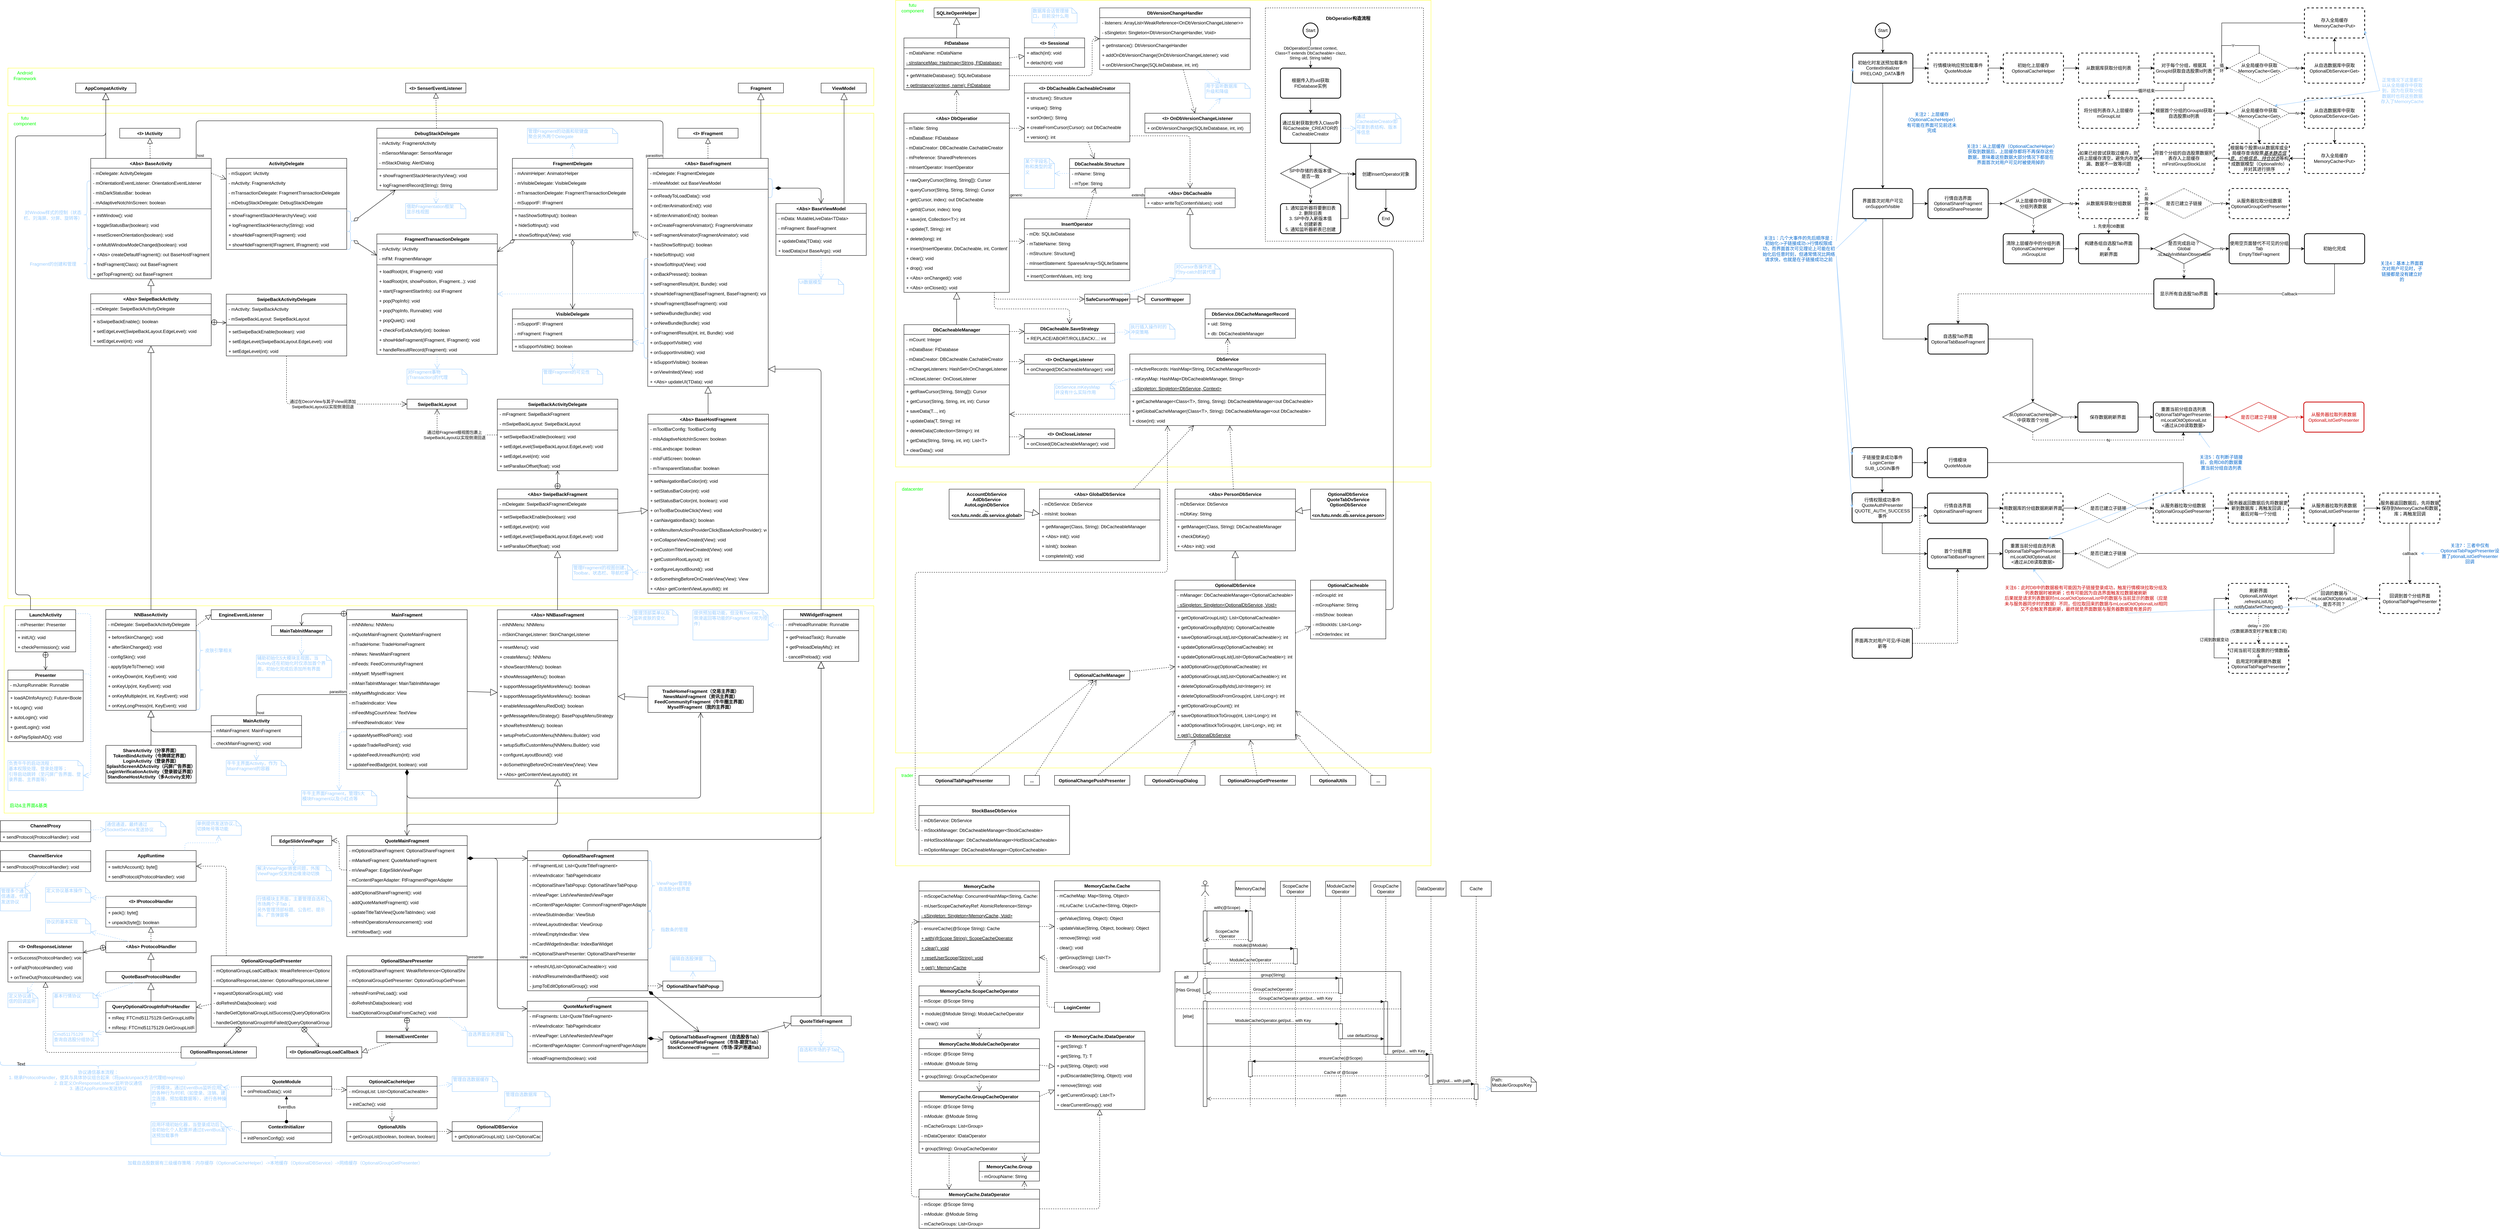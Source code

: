 <mxfile version="10.8.0" type="github"><diagram id="Uo5gvUp91hOcrjzCjFIr" name="Page-1"><mxGraphModel dx="1634" dy="715" grid="1" gridSize="10" guides="1" tooltips="1" connect="1" arrows="1" fold="1" page="1" pageScale="1" pageWidth="2339" pageHeight="3300" math="0" shadow="0"><root><mxCell id="0"/><mxCell id="1" parent="0"/><mxCell id="iGWS1n0xP3I-dHlm-uO--175" value="" style="edgeStyle=orthogonalEdgeStyle;rounded=0;orthogonalLoop=1;jettySize=auto;html=1;strokeColor=#000000;" edge="1" parent="1" source="iGWS1n0xP3I-dHlm-uO--29" target="iGWS1n0xP3I-dHlm-uO--174"><mxGeometry relative="1" as="geometry"/></mxCell><mxCell id="iGWS1n0xP3I-dHlm-uO--169" style="edgeStyle=orthogonalEdgeStyle;rounded=0;orthogonalLoop=1;jettySize=auto;html=1;exitX=0;exitY=0.5;exitDx=0;exitDy=0;strokeColor=#000000;" edge="1" parent="1" source="iGWS1n0xP3I-dHlm-uO--167"><mxGeometry relative="1" as="geometry"><mxPoint x="5900" y="200" as="targetPoint"/></mxGeometry></mxCell><mxCell id="k-FcEu8XZQ4oMPAZmFO5-341" value="" style="rounded=0;whiteSpace=wrap;html=1;strokeColor=#FFFF33;fillColor=#00000000;" parent="1" vertex="1"><mxGeometry x="2378" y="2060" width="1422" height="260" as="geometry"/></mxCell><mxCell id="k-FcEu8XZQ4oMPAZmFO5-294" value="" style="rounded=0;whiteSpace=wrap;html=1;strokeColor=#FFFF33;fillColor=#00000000;" parent="1" vertex="1"><mxGeometry x="2378" y="1300" width="1422" height="720" as="geometry"/></mxCell><mxCell id="k-FcEu8XZQ4oMPAZmFO5-259" value="" style="rounded=0;whiteSpace=wrap;html=1;strokeColor=#FFFF33;fillColor=#00000000;" parent="1" vertex="1"><mxGeometry x="2378" y="20" width="1422" height="1240" as="geometry"/></mxCell><mxCell id="k-FcEu8XZQ4oMPAZmFO5-257" value="" style="rounded=0;whiteSpace=wrap;html=1;fillColor=#00000000;dashed=1;" parent="1" vertex="1"><mxGeometry x="3360" y="40" width="420" height="620" as="geometry"/></mxCell><mxCell id="k-FcEu8XZQ4oMPAZmFO5-136" style="edgeStyle=orthogonalEdgeStyle;rounded=0;orthogonalLoop=1;jettySize=auto;html=1;exitX=1;exitY=0.5;exitDx=0;exitDy=0;entryX=0;entryY=0.5;entryDx=0;entryDy=0;" parent="1" source="k-FcEu8XZQ4oMPAZmFO5-134" target="k-FcEu8XZQ4oMPAZmFO5-132" edge="1"><mxGeometry relative="1" as="geometry"><Array as="points"><mxPoint x="3580.214" y="600"/><mxPoint x="3580.214" y="482"/></Array></mxGeometry></mxCell><mxCell id="KnXWRcmxmxBUkVo6oLCC-2" value="" style="rounded=0;whiteSpace=wrap;html=1;strokeColor=#FFFF33;fillColor=#00000000;" parent="1" vertex="1"><mxGeometry x="10" y="1629" width="2310" height="551" as="geometry"/></mxCell><mxCell id="fuYxPbfZA4-TSt_nokGB-541" value="" style="endArrow=open;html=1;endSize=12;startArrow=diamondThin;startSize=14;startFill=1;edgeStyle=orthogonalEdgeStyle;align=left;verticalAlign=bottom;strokeColor=#000000;shadow=0;" parent="1" source="fuYxPbfZA4-TSt_nokGB-473" target="fuYxPbfZA4-TSt_nokGB-514" edge="1"><mxGeometry x="-1" y="3" relative="1" as="geometry"><mxPoint x="1110" y="2100" as="sourcePoint"/><mxPoint x="1270" y="2100" as="targetPoint"/><Array as="points"><mxPoint x="1080" y="2180"/></Array></mxGeometry></mxCell><mxCell id="fuYxPbfZA4-TSt_nokGB-362" value="" style="rounded=0;whiteSpace=wrap;html=1;strokeColor=#FFFF33;fillColor=#00000000;" parent="1" vertex="1"><mxGeometry x="20" y="320" width="2300" height="1290" as="geometry"/></mxCell><mxCell id="fuYxPbfZA4-TSt_nokGB-358" value="" style="rounded=0;whiteSpace=wrap;html=1;strokeColor=#FFFF33;fillColor=#00000000;" parent="1" vertex="1"><mxGeometry x="20" y="200" width="2300" height="100" as="geometry"/></mxCell><mxCell id="fuYxPbfZA4-TSt_nokGB-29" value="&lt;Abs&gt; BaseActivity" style="swimlane;fontStyle=1;align=center;verticalAlign=top;childLayout=stackLayout;horizontal=1;startSize=26;horizontalStack=0;resizeParent=1;resizeParentMax=0;resizeLast=0;collapsible=1;marginBottom=0;fillColor=#FFFFFF;" parent="1" vertex="1"><mxGeometry x="240" y="440" width="320" height="320" as="geometry"/></mxCell><mxCell id="fuYxPbfZA4-TSt_nokGB-30" value="- mDelegate: ActivityDelegate" style="text;strokeColor=none;fillColor=none;align=left;verticalAlign=top;spacingLeft=4;spacingRight=4;overflow=hidden;rotatable=0;points=[[0,0.5],[1,0.5]];portConstraint=eastwest;" parent="fuYxPbfZA4-TSt_nokGB-29" vertex="1"><mxGeometry y="26" width="320" height="26" as="geometry"/></mxCell><mxCell id="fuYxPbfZA4-TSt_nokGB-35" value="- mOrientationEventListener: OrientationEventListener" style="text;strokeColor=none;fillColor=none;align=left;verticalAlign=top;spacingLeft=4;spacingRight=4;overflow=hidden;rotatable=0;points=[[0,0.5],[1,0.5]];portConstraint=eastwest;" parent="fuYxPbfZA4-TSt_nokGB-29" vertex="1"><mxGeometry y="52" width="320" height="26" as="geometry"/></mxCell><mxCell id="fuYxPbfZA4-TSt_nokGB-52" value="- mIsDarkStatusBar: boolean&#10;" style="text;strokeColor=none;fillColor=none;align=left;verticalAlign=top;spacingLeft=4;spacingRight=4;overflow=hidden;rotatable=0;points=[[0,0.5],[1,0.5]];portConstraint=eastwest;" parent="fuYxPbfZA4-TSt_nokGB-29" vertex="1"><mxGeometry y="78" width="320" height="26" as="geometry"/></mxCell><mxCell id="fuYxPbfZA4-TSt_nokGB-53" value="- mAdaptiveNotchInScreen: boolean&#10;" style="text;strokeColor=none;fillColor=none;align=left;verticalAlign=top;spacingLeft=4;spacingRight=4;overflow=hidden;rotatable=0;points=[[0,0.5],[1,0.5]];portConstraint=eastwest;" parent="fuYxPbfZA4-TSt_nokGB-29" vertex="1"><mxGeometry y="104" width="320" height="26" as="geometry"/></mxCell><mxCell id="fuYxPbfZA4-TSt_nokGB-31" value="" style="line;strokeWidth=1;fillColor=none;align=left;verticalAlign=middle;spacingTop=-1;spacingLeft=3;spacingRight=3;rotatable=0;labelPosition=right;points=[];portConstraint=eastwest;" parent="fuYxPbfZA4-TSt_nokGB-29" vertex="1"><mxGeometry y="130" width="320" height="8" as="geometry"/></mxCell><mxCell id="fuYxPbfZA4-TSt_nokGB-32" value="+ initWindow(): void" style="text;strokeColor=none;fillColor=none;align=left;verticalAlign=top;spacingLeft=4;spacingRight=4;overflow=hidden;rotatable=0;points=[[0,0.5],[1,0.5]];portConstraint=eastwest;" parent="fuYxPbfZA4-TSt_nokGB-29" vertex="1"><mxGeometry y="138" width="320" height="26" as="geometry"/></mxCell><mxCell id="fuYxPbfZA4-TSt_nokGB-54" value="+ toggleStatusBar(boolean): void&#10;" style="text;strokeColor=none;fillColor=none;align=left;verticalAlign=top;spacingLeft=4;spacingRight=4;overflow=hidden;rotatable=0;points=[[0,0.5],[1,0.5]];portConstraint=eastwest;" parent="fuYxPbfZA4-TSt_nokGB-29" vertex="1"><mxGeometry y="164" width="320" height="26" as="geometry"/></mxCell><mxCell id="fuYxPbfZA4-TSt_nokGB-55" value="+ resetScreenOrientation(boolean): void&#10;" style="text;strokeColor=none;fillColor=none;align=left;verticalAlign=top;spacingLeft=4;spacingRight=4;overflow=hidden;rotatable=0;points=[[0,0.5],[1,0.5]];portConstraint=eastwest;" parent="fuYxPbfZA4-TSt_nokGB-29" vertex="1"><mxGeometry y="190" width="320" height="26" as="geometry"/></mxCell><mxCell id="fuYxPbfZA4-TSt_nokGB-56" value="+ onMultiWindowModeChanged(boolean): void&#10;" style="text;strokeColor=none;fillColor=none;align=left;verticalAlign=top;spacingLeft=4;spacingRight=4;overflow=hidden;rotatable=0;points=[[0,0.5],[1,0.5]];portConstraint=eastwest;" parent="fuYxPbfZA4-TSt_nokGB-29" vertex="1"><mxGeometry y="216" width="320" height="26" as="geometry"/></mxCell><mxCell id="fuYxPbfZA4-TSt_nokGB-36" value="+ &lt;Abs&gt; createDefaultFragment(): out BaseHostFragment&#10;" style="text;strokeColor=none;fillColor=none;align=left;verticalAlign=top;spacingLeft=4;spacingRight=4;overflow=hidden;rotatable=0;points=[[0,0.5],[1,0.5]];portConstraint=eastwest;" parent="fuYxPbfZA4-TSt_nokGB-29" vertex="1"><mxGeometry y="242" width="320" height="26" as="geometry"/></mxCell><mxCell id="fuYxPbfZA4-TSt_nokGB-62" value="+ findFragment(Class): out BaseFragment&#10;" style="text;strokeColor=none;fillColor=none;align=left;verticalAlign=top;spacingLeft=4;spacingRight=4;overflow=hidden;rotatable=0;points=[[0,0.5],[1,0.5]];portConstraint=eastwest;" parent="fuYxPbfZA4-TSt_nokGB-29" vertex="1"><mxGeometry y="268" width="320" height="26" as="geometry"/></mxCell><mxCell id="fuYxPbfZA4-TSt_nokGB-63" value="+ getTopFragment(): out BaseFragment&#10;" style="text;strokeColor=none;fillColor=none;align=left;verticalAlign=top;spacingLeft=4;spacingRight=4;overflow=hidden;rotatable=0;points=[[0,0.5],[1,0.5]];portConstraint=eastwest;" parent="fuYxPbfZA4-TSt_nokGB-29" vertex="1"><mxGeometry y="294" width="320" height="26" as="geometry"/></mxCell><mxCell id="fuYxPbfZA4-TSt_nokGB-33" value="" style="endArrow=block;endSize=16;endFill=0;html=1;edgeStyle=orthogonalEdgeStyle;" parent="1" target="fuYxPbfZA4-TSt_nokGB-43" edge="1"><mxGeometry width="160" relative="1" as="geometry"><mxPoint x="280" y="440" as="sourcePoint"/><mxPoint x="-83.5" y="580" as="targetPoint"/><Array as="points"><mxPoint x="280" y="440"/></Array></mxGeometry></mxCell><mxCell id="fuYxPbfZA4-TSt_nokGB-34" value="" style="endArrow=block;dashed=1;endFill=0;endSize=12;html=1;" parent="1" source="fuYxPbfZA4-TSt_nokGB-29" target="fuYxPbfZA4-TSt_nokGB-158" edge="1"><mxGeometry width="160" relative="1" as="geometry"><mxPoint x="366.5" y="670" as="sourcePoint"/><mxPoint x="396.5" y="372" as="targetPoint"/></mxGeometry></mxCell><mxCell id="fuYxPbfZA4-TSt_nokGB-43" value="AppCompatActivity" style="swimlane;fontStyle=1;align=center;verticalAlign=top;childLayout=stackLayout;horizontal=1;startSize=26;horizontalStack=0;resizeParent=1;resizeParentMax=0;resizeLast=0;collapsible=1;marginBottom=0;fillColor=#FFFFFF;" parent="1" vertex="1"><mxGeometry x="200" y="240" width="160" height="26" as="geometry"/></mxCell><mxCell id="fuYxPbfZA4-TSt_nokGB-47" value="&lt;Abs&gt; SwipeBackActivity" style="swimlane;fontStyle=1;align=center;verticalAlign=top;childLayout=stackLayout;horizontal=1;startSize=26;horizontalStack=0;resizeParent=1;resizeParentMax=0;resizeLast=0;collapsible=1;marginBottom=0;fillColor=#FFFFFF;" parent="1" vertex="1"><mxGeometry x="240" y="800" width="320" height="138" as="geometry"/></mxCell><mxCell id="fuYxPbfZA4-TSt_nokGB-48" value="- mDelegate: SwipeBackActivityDelegate&#10;" style="text;strokeColor=none;fillColor=none;align=left;verticalAlign=top;spacingLeft=4;spacingRight=4;overflow=hidden;rotatable=0;points=[[0,0.5],[1,0.5]];portConstraint=eastwest;" parent="fuYxPbfZA4-TSt_nokGB-47" vertex="1"><mxGeometry y="26" width="320" height="26" as="geometry"/></mxCell><mxCell id="fuYxPbfZA4-TSt_nokGB-49" value="" style="line;strokeWidth=1;fillColor=none;align=left;verticalAlign=middle;spacingTop=-1;spacingLeft=3;spacingRight=3;rotatable=0;labelPosition=right;points=[];portConstraint=eastwest;" parent="fuYxPbfZA4-TSt_nokGB-47" vertex="1"><mxGeometry y="52" width="320" height="8" as="geometry"/></mxCell><mxCell id="fuYxPbfZA4-TSt_nokGB-50" value="+ isSwipeBackEnable(): boolean&#10;" style="text;strokeColor=none;fillColor=none;align=left;verticalAlign=top;spacingLeft=4;spacingRight=4;overflow=hidden;rotatable=0;points=[[0,0.5],[1,0.5]];portConstraint=eastwest;" parent="fuYxPbfZA4-TSt_nokGB-47" vertex="1"><mxGeometry y="60" width="320" height="26" as="geometry"/></mxCell><mxCell id="fuYxPbfZA4-TSt_nokGB-120" value="+ setEdgeLevel(SwipeBackLayout.EdgeLevel): void&#10;" style="text;strokeColor=none;fillColor=none;align=left;verticalAlign=top;spacingLeft=4;spacingRight=4;overflow=hidden;rotatable=0;points=[[0,0.5],[1,0.5]];portConstraint=eastwest;" parent="fuYxPbfZA4-TSt_nokGB-47" vertex="1"><mxGeometry y="86" width="320" height="26" as="geometry"/></mxCell><mxCell id="fuYxPbfZA4-TSt_nokGB-121" value="+ setEdgeLevel(int): void&#10;" style="text;strokeColor=none;fillColor=none;align=left;verticalAlign=top;spacingLeft=4;spacingRight=4;overflow=hidden;rotatable=0;points=[[0,0.5],[1,0.5]];portConstraint=eastwest;" parent="fuYxPbfZA4-TSt_nokGB-47" vertex="1"><mxGeometry y="112" width="320" height="26" as="geometry"/></mxCell><mxCell id="fuYxPbfZA4-TSt_nokGB-51" value="" style="endArrow=block;endSize=16;endFill=0;html=1;" parent="1" source="fuYxPbfZA4-TSt_nokGB-47" target="fuYxPbfZA4-TSt_nokGB-29" edge="1"><mxGeometry width="160" relative="1" as="geometry"><mxPoint x="-220" y="520" as="sourcePoint"/><mxPoint x="-80" y="580" as="targetPoint"/></mxGeometry></mxCell><mxCell id="fuYxPbfZA4-TSt_nokGB-57" value="" style="shape=curlyBracket;whiteSpace=wrap;html=1;rounded=1;fillColor=#FFFFFF;strokeColor=#99CCFF;" parent="1" vertex="1"><mxGeometry x="220" y="500" width="20" height="180" as="geometry"/></mxCell><mxCell id="fuYxPbfZA4-TSt_nokGB-60" value="&lt;font color=&quot;#99ccff&quot;&gt;对Window样式的控制（状态栏、刘海屏、分屏、旋转等）&lt;/font&gt;" style="text;html=1;strokeColor=none;fillColor=none;align=center;verticalAlign=middle;whiteSpace=wrap;rounded=0;" parent="1" vertex="1"><mxGeometry x="60" y="581" width="160" height="20" as="geometry"/></mxCell><mxCell id="fuYxPbfZA4-TSt_nokGB-64" value="" style="shape=curlyBracket;whiteSpace=wrap;html=1;rounded=1;fillColor=#FFFFFF;strokeColor=#99CCFF;" parent="1" vertex="1"><mxGeometry x="220" y="680" width="20" height="80" as="geometry"/></mxCell><mxCell id="fuYxPbfZA4-TSt_nokGB-65" value="&lt;font color=&quot;#99ccff&quot;&gt;Fragment的创建和管理&lt;/font&gt;" style="text;html=1;strokeColor=none;fillColor=none;align=center;verticalAlign=middle;whiteSpace=wrap;rounded=0;" parent="1" vertex="1"><mxGeometry x="60" y="711" width="160" height="20" as="geometry"/></mxCell><mxCell id="fuYxPbfZA4-TSt_nokGB-72" value="ActivityDelegate" style="swimlane;fontStyle=1;align=center;verticalAlign=top;childLayout=stackLayout;horizontal=1;startSize=26;horizontalStack=0;resizeParent=1;resizeParentMax=0;resizeLast=0;collapsible=1;marginBottom=0;fillColor=#FFFFFF;" parent="1" vertex="1"><mxGeometry x="600" y="440" width="320" height="242" as="geometry"/></mxCell><mxCell id="fuYxPbfZA4-TSt_nokGB-73" value="- mSupport: IActivity&#10;" style="text;strokeColor=none;fillColor=none;align=left;verticalAlign=top;spacingLeft=4;spacingRight=4;overflow=hidden;rotatable=0;points=[[0,0.5],[1,0.5]];portConstraint=eastwest;" parent="fuYxPbfZA4-TSt_nokGB-72" vertex="1"><mxGeometry y="26" width="320" height="26" as="geometry"/></mxCell><mxCell id="fuYxPbfZA4-TSt_nokGB-76" value="- mActivity: FragmentActivity" style="text;strokeColor=none;fillColor=none;align=left;verticalAlign=top;spacingLeft=4;spacingRight=4;overflow=hidden;rotatable=0;points=[[0,0.5],[1,0.5]];portConstraint=eastwest;" parent="fuYxPbfZA4-TSt_nokGB-72" vertex="1"><mxGeometry y="52" width="320" height="26" as="geometry"/></mxCell><mxCell id="fuYxPbfZA4-TSt_nokGB-81" value="- mTransactionDelegate: FragmentTransactionDelegate&#10;" style="text;strokeColor=none;fillColor=none;align=left;verticalAlign=top;spacingLeft=4;spacingRight=4;overflow=hidden;rotatable=0;points=[[0,0.5],[1,0.5]];portConstraint=eastwest;" parent="fuYxPbfZA4-TSt_nokGB-72" vertex="1"><mxGeometry y="78" width="320" height="26" as="geometry"/></mxCell><mxCell id="fuYxPbfZA4-TSt_nokGB-80" value="- mDebugStackDelegate: DebugStackDelegate&#10;" style="text;strokeColor=none;fillColor=none;align=left;verticalAlign=top;spacingLeft=4;spacingRight=4;overflow=hidden;rotatable=0;points=[[0,0.5],[1,0.5]];portConstraint=eastwest;" parent="fuYxPbfZA4-TSt_nokGB-72" vertex="1"><mxGeometry y="104" width="320" height="26" as="geometry"/></mxCell><mxCell id="fuYxPbfZA4-TSt_nokGB-74" value="" style="line;strokeWidth=1;fillColor=none;align=left;verticalAlign=middle;spacingTop=-1;spacingLeft=3;spacingRight=3;rotatable=0;labelPosition=right;points=[];portConstraint=eastwest;" parent="fuYxPbfZA4-TSt_nokGB-72" vertex="1"><mxGeometry y="130" width="320" height="8" as="geometry"/></mxCell><mxCell id="fuYxPbfZA4-TSt_nokGB-75" value="+ showFragmentStackHierarchyView(): void&#10;" style="text;strokeColor=none;fillColor=none;align=left;verticalAlign=top;spacingLeft=4;spacingRight=4;overflow=hidden;rotatable=0;points=[[0,0.5],[1,0.5]];portConstraint=eastwest;" parent="fuYxPbfZA4-TSt_nokGB-72" vertex="1"><mxGeometry y="138" width="320" height="26" as="geometry"/></mxCell><mxCell id="fuYxPbfZA4-TSt_nokGB-82" value="+ logFragmentStackHierarchy(String): void&#10;" style="text;strokeColor=none;fillColor=none;align=left;verticalAlign=top;spacingLeft=4;spacingRight=4;overflow=hidden;rotatable=0;points=[[0,0.5],[1,0.5]];portConstraint=eastwest;" parent="fuYxPbfZA4-TSt_nokGB-72" vertex="1"><mxGeometry y="164" width="320" height="26" as="geometry"/></mxCell><mxCell id="fuYxPbfZA4-TSt_nokGB-83" value="+ showHideFragment(IFragment): void&#10;" style="text;strokeColor=none;fillColor=none;align=left;verticalAlign=top;spacingLeft=4;spacingRight=4;overflow=hidden;rotatable=0;points=[[0,0.5],[1,0.5]];portConstraint=eastwest;" parent="fuYxPbfZA4-TSt_nokGB-72" vertex="1"><mxGeometry y="190" width="320" height="26" as="geometry"/></mxCell><mxCell id="fuYxPbfZA4-TSt_nokGB-84" value="+ showHideFragment(IFragment, IFragment): void&#10;" style="text;strokeColor=none;fillColor=none;align=left;verticalAlign=top;spacingLeft=4;spacingRight=4;overflow=hidden;rotatable=0;points=[[0,0.5],[1,0.5]];portConstraint=eastwest;" parent="fuYxPbfZA4-TSt_nokGB-72" vertex="1"><mxGeometry y="216" width="320" height="26" as="geometry"/></mxCell><mxCell id="fuYxPbfZA4-TSt_nokGB-77" value="" style="endArrow=open;endSize=12;dashed=1;html=1;exitX=1;exitY=0.5;exitDx=0;exitDy=0;" parent="1" source="fuYxPbfZA4-TSt_nokGB-30" target="fuYxPbfZA4-TSt_nokGB-72" edge="1"><mxGeometry width="160" relative="1" as="geometry"><mxPoint x="30" y="460" as="sourcePoint"/><mxPoint x="190" y="460" as="targetPoint"/></mxGeometry></mxCell><mxCell id="fuYxPbfZA4-TSt_nokGB-85" value="DebugStackDelegate" style="swimlane;fontStyle=1;align=center;verticalAlign=top;childLayout=stackLayout;horizontal=1;startSize=26;horizontalStack=0;resizeParent=1;resizeParentMax=0;resizeLast=0;collapsible=1;marginBottom=0;fillColor=#FFFFFF;" parent="1" vertex="1"><mxGeometry x="1000" y="360" width="320" height="164" as="geometry"/></mxCell><mxCell id="fuYxPbfZA4-TSt_nokGB-86" value="- mActivity: FragmentActivity&#10;" style="text;strokeColor=none;fillColor=none;align=left;verticalAlign=top;spacingLeft=4;spacingRight=4;overflow=hidden;rotatable=0;points=[[0,0.5],[1,0.5]];portConstraint=eastwest;" parent="fuYxPbfZA4-TSt_nokGB-85" vertex="1"><mxGeometry y="26" width="320" height="26" as="geometry"/></mxCell><mxCell id="fuYxPbfZA4-TSt_nokGB-87" value="- mSensorManager: SensorManager&#10;" style="text;strokeColor=none;fillColor=none;align=left;verticalAlign=top;spacingLeft=4;spacingRight=4;overflow=hidden;rotatable=0;points=[[0,0.5],[1,0.5]];portConstraint=eastwest;" parent="fuYxPbfZA4-TSt_nokGB-85" vertex="1"><mxGeometry y="52" width="320" height="26" as="geometry"/></mxCell><mxCell id="fuYxPbfZA4-TSt_nokGB-88" value="- mStackDialog: AlertDialog&#10;" style="text;strokeColor=none;fillColor=none;align=left;verticalAlign=top;spacingLeft=4;spacingRight=4;overflow=hidden;rotatable=0;points=[[0,0.5],[1,0.5]];portConstraint=eastwest;" parent="fuYxPbfZA4-TSt_nokGB-85" vertex="1"><mxGeometry y="78" width="320" height="26" as="geometry"/></mxCell><mxCell id="fuYxPbfZA4-TSt_nokGB-90" value="" style="line;strokeWidth=1;fillColor=none;align=left;verticalAlign=middle;spacingTop=-1;spacingLeft=3;spacingRight=3;rotatable=0;labelPosition=right;points=[];portConstraint=eastwest;" parent="fuYxPbfZA4-TSt_nokGB-85" vertex="1"><mxGeometry y="104" width="320" height="8" as="geometry"/></mxCell><mxCell id="fuYxPbfZA4-TSt_nokGB-91" value="+ showFragmentStackHierarchyView(): void&#10;" style="text;strokeColor=none;fillColor=none;align=left;verticalAlign=top;spacingLeft=4;spacingRight=4;overflow=hidden;rotatable=0;points=[[0,0.5],[1,0.5]];portConstraint=eastwest;" parent="fuYxPbfZA4-TSt_nokGB-85" vertex="1"><mxGeometry y="112" width="320" height="26" as="geometry"/></mxCell><mxCell id="fuYxPbfZA4-TSt_nokGB-92" value="+ logFragmentRecord(String): String&#10;" style="text;strokeColor=none;fillColor=none;align=left;verticalAlign=top;spacingLeft=4;spacingRight=4;overflow=hidden;rotatable=0;points=[[0,0.5],[1,0.5]];portConstraint=eastwest;" parent="fuYxPbfZA4-TSt_nokGB-85" vertex="1"><mxGeometry y="138" width="320" height="26" as="geometry"/></mxCell><mxCell id="fuYxPbfZA4-TSt_nokGB-95" value="&lt;I&gt; SenserEventListener" style="swimlane;fontStyle=1;align=center;verticalAlign=top;childLayout=stackLayout;horizontal=1;startSize=26;horizontalStack=0;resizeParent=1;resizeParentMax=0;resizeLast=0;collapsible=1;marginBottom=0;fillColor=#FFFFFF;" parent="1" vertex="1"><mxGeometry x="1076.5" y="240" width="160" height="26" as="geometry"/></mxCell><mxCell id="fuYxPbfZA4-TSt_nokGB-96" value="" style="endArrow=block;dashed=1;endFill=0;endSize=12;html=1;" parent="1" source="fuYxPbfZA4-TSt_nokGB-85" target="fuYxPbfZA4-TSt_nokGB-95" edge="1"><mxGeometry width="160" relative="1" as="geometry"><mxPoint x="406.5" y="670" as="sourcePoint"/><mxPoint x="566.5" y="670" as="targetPoint"/></mxGeometry></mxCell><mxCell id="fuYxPbfZA4-TSt_nokGB-98" value="" style="endArrow=open;html=1;endSize=12;startArrow=diamondThin;startSize=14;startFill=0;align=left;verticalAlign=bottom;exitX=0.1;exitY=0.5;exitDx=0;exitDy=0;exitPerimeter=0;" parent="1" source="fuYxPbfZA4-TSt_nokGB-119" target="fuYxPbfZA4-TSt_nokGB-85" edge="1"><mxGeometry x="-1" y="3" relative="1" as="geometry"><mxPoint x="1086.5" y="710" as="sourcePoint"/><mxPoint x="1246.5" y="710" as="targetPoint"/></mxGeometry></mxCell><mxCell id="fuYxPbfZA4-TSt_nokGB-99" value="&lt;font color=&quot;#99ccff&quot;&gt;借助Fragmentation框架&lt;br&gt;显示栈视图&lt;/font&gt;" style="shape=note;whiteSpace=wrap;html=1;size=14;verticalAlign=top;align=left;spacingTop=-6;strokeColor=#99CCFF;fillColor=#FFFFFF;" parent="1" vertex="1"><mxGeometry x="1076.5" y="560" width="160" height="40" as="geometry"/></mxCell><mxCell id="fuYxPbfZA4-TSt_nokGB-100" value="" style="endArrow=open;endSize=12;dashed=1;html=1;strokeColor=#99CCFF;" parent="1" source="fuYxPbfZA4-TSt_nokGB-85" target="fuYxPbfZA4-TSt_nokGB-99" edge="1"><mxGeometry width="160" relative="1" as="geometry"><mxPoint x="1236.5" y="600" as="sourcePoint"/><mxPoint x="1396.5" y="600" as="targetPoint"/></mxGeometry></mxCell><mxCell id="fuYxPbfZA4-TSt_nokGB-101" value="FragmentTransactionDelegate" style="swimlane;fontStyle=1;align=center;verticalAlign=top;childLayout=stackLayout;horizontal=1;startSize=26;horizontalStack=0;resizeParent=1;resizeParentMax=0;resizeLast=0;collapsible=1;marginBottom=0;fillColor=#FFFFFF;" parent="1" vertex="1"><mxGeometry x="1000" y="641" width="320" height="320" as="geometry"/></mxCell><mxCell id="fuYxPbfZA4-TSt_nokGB-102" value="- mActivity: IActivity&#10;" style="text;strokeColor=none;fillColor=none;align=left;verticalAlign=top;spacingLeft=4;spacingRight=4;overflow=hidden;rotatable=0;points=[[0,0.5],[1,0.5]];portConstraint=eastwest;" parent="fuYxPbfZA4-TSt_nokGB-101" vertex="1"><mxGeometry y="26" width="320" height="26" as="geometry"/></mxCell><mxCell id="fuYxPbfZA4-TSt_nokGB-103" value="- mFM: FragmentManager&#10;" style="text;strokeColor=none;fillColor=none;align=left;verticalAlign=top;spacingLeft=4;spacingRight=4;overflow=hidden;rotatable=0;points=[[0,0.5],[1,0.5]];portConstraint=eastwest;" parent="fuYxPbfZA4-TSt_nokGB-101" vertex="1"><mxGeometry y="52" width="320" height="26" as="geometry"/></mxCell><mxCell id="fuYxPbfZA4-TSt_nokGB-105" value="" style="line;strokeWidth=1;fillColor=none;align=left;verticalAlign=middle;spacingTop=-1;spacingLeft=3;spacingRight=3;rotatable=0;labelPosition=right;points=[];portConstraint=eastwest;" parent="fuYxPbfZA4-TSt_nokGB-101" vertex="1"><mxGeometry y="78" width="320" height="8" as="geometry"/></mxCell><mxCell id="fuYxPbfZA4-TSt_nokGB-106" value="+ loadRoot(int, IFragment): void&#10;" style="text;strokeColor=none;fillColor=none;align=left;verticalAlign=top;spacingLeft=4;spacingRight=4;overflow=hidden;rotatable=0;points=[[0,0.5],[1,0.5]];portConstraint=eastwest;" parent="fuYxPbfZA4-TSt_nokGB-101" vertex="1"><mxGeometry y="86" width="320" height="26" as="geometry"/></mxCell><mxCell id="fuYxPbfZA4-TSt_nokGB-108" value="+ loadRoot(int, showPosition, IFragment...): void&#10;" style="text;strokeColor=none;fillColor=none;align=left;verticalAlign=top;spacingLeft=4;spacingRight=4;overflow=hidden;rotatable=0;points=[[0,0.5],[1,0.5]];portConstraint=eastwest;" parent="fuYxPbfZA4-TSt_nokGB-101" vertex="1"><mxGeometry y="112" width="320" height="26" as="geometry"/></mxCell><mxCell id="fuYxPbfZA4-TSt_nokGB-107" value="+ start(FragmentStartInfo): out IFragment&#10;" style="text;strokeColor=none;fillColor=none;align=left;verticalAlign=top;spacingLeft=4;spacingRight=4;overflow=hidden;rotatable=0;points=[[0,0.5],[1,0.5]];portConstraint=eastwest;" parent="fuYxPbfZA4-TSt_nokGB-101" vertex="1"><mxGeometry y="138" width="320" height="26" as="geometry"/></mxCell><mxCell id="fuYxPbfZA4-TSt_nokGB-109" value="+ pop(PopInfo): void&#10;" style="text;strokeColor=none;fillColor=none;align=left;verticalAlign=top;spacingLeft=4;spacingRight=4;overflow=hidden;rotatable=0;points=[[0,0.5],[1,0.5]];portConstraint=eastwest;" parent="fuYxPbfZA4-TSt_nokGB-101" vertex="1"><mxGeometry y="164" width="320" height="26" as="geometry"/></mxCell><mxCell id="fuYxPbfZA4-TSt_nokGB-110" value="+ pop(PopInfo, Runnable): void&#10;" style="text;strokeColor=none;fillColor=none;align=left;verticalAlign=top;spacingLeft=4;spacingRight=4;overflow=hidden;rotatable=0;points=[[0,0.5],[1,0.5]];portConstraint=eastwest;" parent="fuYxPbfZA4-TSt_nokGB-101" vertex="1"><mxGeometry y="190" width="320" height="26" as="geometry"/></mxCell><mxCell id="fuYxPbfZA4-TSt_nokGB-111" value="+ popQuiet(): void&#10;" style="text;strokeColor=none;fillColor=none;align=left;verticalAlign=top;spacingLeft=4;spacingRight=4;overflow=hidden;rotatable=0;points=[[0,0.5],[1,0.5]];portConstraint=eastwest;" parent="fuYxPbfZA4-TSt_nokGB-101" vertex="1"><mxGeometry y="216" width="320" height="26" as="geometry"/></mxCell><mxCell id="fuYxPbfZA4-TSt_nokGB-112" value="+ checkForExitActivity(int): boolean&#10;" style="text;strokeColor=none;fillColor=none;align=left;verticalAlign=top;spacingLeft=4;spacingRight=4;overflow=hidden;rotatable=0;points=[[0,0.5],[1,0.5]];portConstraint=eastwest;" parent="fuYxPbfZA4-TSt_nokGB-101" vertex="1"><mxGeometry y="242" width="320" height="26" as="geometry"/></mxCell><mxCell id="fuYxPbfZA4-TSt_nokGB-113" value="+ showHideFragment(IFragment, IFragment): void&#10;" style="text;strokeColor=none;fillColor=none;align=left;verticalAlign=top;spacingLeft=4;spacingRight=4;overflow=hidden;rotatable=0;points=[[0,0.5],[1,0.5]];portConstraint=eastwest;" parent="fuYxPbfZA4-TSt_nokGB-101" vertex="1"><mxGeometry y="268" width="320" height="26" as="geometry"/></mxCell><mxCell id="fuYxPbfZA4-TSt_nokGB-114" value="+ handleResultRecord(Fragment): void&#10;" style="text;strokeColor=none;fillColor=none;align=left;verticalAlign=top;spacingLeft=4;spacingRight=4;overflow=hidden;rotatable=0;points=[[0,0.5],[1,0.5]];portConstraint=eastwest;" parent="fuYxPbfZA4-TSt_nokGB-101" vertex="1"><mxGeometry y="294" width="320" height="26" as="geometry"/></mxCell><mxCell id="fuYxPbfZA4-TSt_nokGB-115" value="" style="endArrow=open;html=1;endSize=12;startArrow=diamondThin;startSize=14;startFill=0;align=left;verticalAlign=bottom;exitX=0.1;exitY=0.5;exitDx=0;exitDy=0;exitPerimeter=0;" parent="1" source="fuYxPbfZA4-TSt_nokGB-118" target="fuYxPbfZA4-TSt_nokGB-101" edge="1"><mxGeometry x="-1" y="3" relative="1" as="geometry"><mxPoint x="1086.5" y="710" as="sourcePoint"/><mxPoint x="1246.5" y="710" as="targetPoint"/></mxGeometry></mxCell><mxCell id="fuYxPbfZA4-TSt_nokGB-116" value="&lt;font color=&quot;#99ccff&quot;&gt;对Fragment事物&lt;br&gt;(Transaction)的代理&lt;br&gt;&lt;/font&gt;" style="shape=note;whiteSpace=wrap;html=1;size=14;verticalAlign=top;align=left;spacingTop=-6;strokeColor=#99CCFF;fillColor=#FFFFFF;" parent="1" vertex="1"><mxGeometry x="1080" y="1000" width="160" height="40" as="geometry"/></mxCell><mxCell id="fuYxPbfZA4-TSt_nokGB-117" value="" style="endArrow=open;endSize=12;dashed=1;html=1;strokeColor=#99CCFF;" parent="1" source="fuYxPbfZA4-TSt_nokGB-101" target="fuYxPbfZA4-TSt_nokGB-116" edge="1"><mxGeometry width="160" relative="1" as="geometry"><mxPoint x="1196.5" y="600" as="sourcePoint"/><mxPoint x="1356.5" y="600" as="targetPoint"/></mxGeometry></mxCell><mxCell id="fuYxPbfZA4-TSt_nokGB-118" value="" style="shape=curlyBracket;whiteSpace=wrap;html=1;rounded=1;fillColor=#FFFFFF;strokeColor=#99CCFF;rotation=180;" parent="1" vertex="1"><mxGeometry x="920" y="634" width="20" height="48" as="geometry"/></mxCell><mxCell id="fuYxPbfZA4-TSt_nokGB-119" value="" style="shape=curlyBracket;whiteSpace=wrap;html=1;rounded=1;fillColor=#FFFFFF;strokeColor=#99CCFF;rotation=180;" parent="1" vertex="1"><mxGeometry x="920" y="580" width="20" height="54" as="geometry"/></mxCell><mxCell id="fuYxPbfZA4-TSt_nokGB-122" value="SwipeBackActivityDelegate" style="swimlane;fontStyle=1;align=center;verticalAlign=top;childLayout=stackLayout;horizontal=1;startSize=26;horizontalStack=0;resizeParent=1;resizeParentMax=0;resizeLast=0;collapsible=1;marginBottom=0;fillColor=#FFFFFF;" parent="1" vertex="1"><mxGeometry x="600" y="801" width="320" height="164" as="geometry"/></mxCell><mxCell id="fuYxPbfZA4-TSt_nokGB-123" value="- mActivity: SwipeBackActivity&#10;" style="text;strokeColor=none;fillColor=none;align=left;verticalAlign=top;spacingLeft=4;spacingRight=4;overflow=hidden;rotatable=0;points=[[0,0.5],[1,0.5]];portConstraint=eastwest;" parent="fuYxPbfZA4-TSt_nokGB-122" vertex="1"><mxGeometry y="26" width="320" height="26" as="geometry"/></mxCell><mxCell id="fuYxPbfZA4-TSt_nokGB-129" value="- mSwipeBackLayout: SwipeBackLayout&#10;" style="text;strokeColor=none;fillColor=none;align=left;verticalAlign=top;spacingLeft=4;spacingRight=4;overflow=hidden;rotatable=0;points=[[0,0.5],[1,0.5]];portConstraint=eastwest;" parent="fuYxPbfZA4-TSt_nokGB-122" vertex="1"><mxGeometry y="52" width="320" height="26" as="geometry"/></mxCell><mxCell id="fuYxPbfZA4-TSt_nokGB-124" value="" style="line;strokeWidth=1;fillColor=none;align=left;verticalAlign=middle;spacingTop=-1;spacingLeft=3;spacingRight=3;rotatable=0;labelPosition=right;points=[];portConstraint=eastwest;" parent="fuYxPbfZA4-TSt_nokGB-122" vertex="1"><mxGeometry y="78" width="320" height="8" as="geometry"/></mxCell><mxCell id="fuYxPbfZA4-TSt_nokGB-125" value="+ setSwipeBackEnable(boolean): void&#10;" style="text;strokeColor=none;fillColor=none;align=left;verticalAlign=top;spacingLeft=4;spacingRight=4;overflow=hidden;rotatable=0;points=[[0,0.5],[1,0.5]];portConstraint=eastwest;" parent="fuYxPbfZA4-TSt_nokGB-122" vertex="1"><mxGeometry y="86" width="320" height="26" as="geometry"/></mxCell><mxCell id="fuYxPbfZA4-TSt_nokGB-126" value="+ setEdgeLevel(SwipeBackLayout.EdgeLevel): void&#10;" style="text;strokeColor=none;fillColor=none;align=left;verticalAlign=top;spacingLeft=4;spacingRight=4;overflow=hidden;rotatable=0;points=[[0,0.5],[1,0.5]];portConstraint=eastwest;" parent="fuYxPbfZA4-TSt_nokGB-122" vertex="1"><mxGeometry y="112" width="320" height="26" as="geometry"/></mxCell><mxCell id="fuYxPbfZA4-TSt_nokGB-127" value="+ setEdgeLevel(int): void&#10;" style="text;strokeColor=none;fillColor=none;align=left;verticalAlign=top;spacingLeft=4;spacingRight=4;overflow=hidden;rotatable=0;points=[[0,0.5],[1,0.5]];portConstraint=eastwest;" parent="fuYxPbfZA4-TSt_nokGB-122" vertex="1"><mxGeometry y="138" width="320" height="26" as="geometry"/></mxCell><mxCell id="fuYxPbfZA4-TSt_nokGB-128" value="" style="endArrow=open;startArrow=circlePlus;endFill=0;startFill=0;endSize=8;html=1;strokeColor=#000000;" parent="1" source="fuYxPbfZA4-TSt_nokGB-47" target="fuYxPbfZA4-TSt_nokGB-122" edge="1"><mxGeometry width="160" relative="1" as="geometry"><mxPoint x="470" y="1000" as="sourcePoint"/><mxPoint x="630" y="1000" as="targetPoint"/></mxGeometry></mxCell><mxCell id="fuYxPbfZA4-TSt_nokGB-137" value="SwipeBackLayout" style="swimlane;fontStyle=1;align=center;verticalAlign=top;childLayout=stackLayout;horizontal=1;startSize=26;horizontalStack=0;resizeParent=1;resizeParentMax=0;resizeLast=0;collapsible=1;marginBottom=0;fillColor=#FFFFFF;" parent="1" vertex="1"><mxGeometry x="1080" y="1080" width="160" height="26" as="geometry"/></mxCell><mxCell id="fuYxPbfZA4-TSt_nokGB-138" value="&lt;span&gt;通过在DecorView与其子View间添加&lt;br&gt;SwipeBackLayout以实现侧滑回退&lt;/span&gt;" style="endArrow=open;endSize=12;dashed=1;html=1;strokeColor=#000000;edgeStyle=orthogonalEdgeStyle;" parent="1" source="fuYxPbfZA4-TSt_nokGB-122" target="fuYxPbfZA4-TSt_nokGB-137" edge="1"><mxGeometry width="160" relative="1" as="geometry"><mxPoint x="766.5" y="1150" as="sourcePoint"/><mxPoint x="926.5" y="1150" as="targetPoint"/><Array as="points"><mxPoint x="760" y="1093"/></Array></mxGeometry></mxCell><mxCell id="fuYxPbfZA4-TSt_nokGB-145" value="&lt;Abs&gt; BaseFragment" style="swimlane;fontStyle=1;align=center;verticalAlign=top;childLayout=stackLayout;horizontal=1;startSize=26;horizontalStack=0;resizeParent=1;resizeParentMax=0;resizeLast=0;collapsible=1;marginBottom=0;fillColor=#FFFFFF;" parent="1" vertex="1"><mxGeometry x="1719.5" y="440" width="320" height="606" as="geometry"/></mxCell><mxCell id="fuYxPbfZA4-TSt_nokGB-146" value="- mDelegate: FragmentDelegate&#10;" style="text;strokeColor=none;fillColor=none;align=left;verticalAlign=top;spacingLeft=4;spacingRight=4;overflow=hidden;rotatable=0;points=[[0,0.5],[1,0.5]];portConstraint=eastwest;" parent="fuYxPbfZA4-TSt_nokGB-145" vertex="1"><mxGeometry y="26" width="320" height="26" as="geometry"/></mxCell><mxCell id="fuYxPbfZA4-TSt_nokGB-166" value="- mViewModel: out BaseViewModel&#10;" style="text;strokeColor=none;fillColor=none;align=left;verticalAlign=top;spacingLeft=4;spacingRight=4;overflow=hidden;rotatable=0;points=[[0,0.5],[1,0.5]];portConstraint=eastwest;" parent="fuYxPbfZA4-TSt_nokGB-145" vertex="1"><mxGeometry y="52" width="320" height="26" as="geometry"/></mxCell><mxCell id="fuYxPbfZA4-TSt_nokGB-150" value="" style="line;strokeWidth=1;fillColor=none;align=left;verticalAlign=middle;spacingTop=-1;spacingLeft=3;spacingRight=3;rotatable=0;labelPosition=right;points=[];portConstraint=eastwest;" parent="fuYxPbfZA4-TSt_nokGB-145" vertex="1"><mxGeometry y="78" width="320" height="8" as="geometry"/></mxCell><mxCell id="fuYxPbfZA4-TSt_nokGB-240" value="+ onReadyToLoadData(): void&#10;" style="text;strokeColor=none;fillColor=none;align=left;verticalAlign=top;spacingLeft=4;spacingRight=4;overflow=hidden;rotatable=0;points=[[0,0.5],[1,0.5]];portConstraint=eastwest;" parent="fuYxPbfZA4-TSt_nokGB-145" vertex="1"><mxGeometry y="86" width="320" height="26" as="geometry"/></mxCell><mxCell id="fuYxPbfZA4-TSt_nokGB-151" value="+ onEnterAnimationEnd(): void&#10;" style="text;strokeColor=none;fillColor=none;align=left;verticalAlign=top;spacingLeft=4;spacingRight=4;overflow=hidden;rotatable=0;points=[[0,0.5],[1,0.5]];portConstraint=eastwest;" parent="fuYxPbfZA4-TSt_nokGB-145" vertex="1"><mxGeometry y="112" width="320" height="26" as="geometry"/></mxCell><mxCell id="fuYxPbfZA4-TSt_nokGB-152" value="+ isEnterAnimationEnd(): boolean&#10;" style="text;strokeColor=none;fillColor=none;align=left;verticalAlign=top;spacingLeft=4;spacingRight=4;overflow=hidden;rotatable=0;points=[[0,0.5],[1,0.5]];portConstraint=eastwest;" parent="fuYxPbfZA4-TSt_nokGB-145" vertex="1"><mxGeometry y="138" width="320" height="26" as="geometry"/></mxCell><mxCell id="fuYxPbfZA4-TSt_nokGB-153" value="+ onCreateFragmentAnimator(): FragmentAnimator&#10;" style="text;strokeColor=none;fillColor=none;align=left;verticalAlign=top;spacingLeft=4;spacingRight=4;overflow=hidden;rotatable=0;points=[[0,0.5],[1,0.5]];portConstraint=eastwest;" parent="fuYxPbfZA4-TSt_nokGB-145" vertex="1"><mxGeometry y="164" width="320" height="26" as="geometry"/></mxCell><mxCell id="fuYxPbfZA4-TSt_nokGB-154" value="+ setFragmentAnimator(FragmentAnimator): void&#10;" style="text;strokeColor=none;fillColor=none;align=left;verticalAlign=top;spacingLeft=4;spacingRight=4;overflow=hidden;rotatable=0;points=[[0,0.5],[1,0.5]];portConstraint=eastwest;" parent="fuYxPbfZA4-TSt_nokGB-145" vertex="1"><mxGeometry y="190" width="320" height="26" as="geometry"/></mxCell><mxCell id="fuYxPbfZA4-TSt_nokGB-174" value="+ hasShowSoftInput(): boolean&#10;" style="text;strokeColor=none;fillColor=none;align=left;verticalAlign=top;spacingLeft=4;spacingRight=4;overflow=hidden;rotatable=0;points=[[0,0.5],[1,0.5]];portConstraint=eastwest;" parent="fuYxPbfZA4-TSt_nokGB-145" vertex="1"><mxGeometry y="216" width="320" height="26" as="geometry"/></mxCell><mxCell id="fuYxPbfZA4-TSt_nokGB-175" value="+ hideSoftInput(): void&#10;" style="text;strokeColor=none;fillColor=none;align=left;verticalAlign=top;spacingLeft=4;spacingRight=4;overflow=hidden;rotatable=0;points=[[0,0.5],[1,0.5]];portConstraint=eastwest;" parent="fuYxPbfZA4-TSt_nokGB-145" vertex="1"><mxGeometry y="242" width="320" height="26" as="geometry"/></mxCell><mxCell id="fuYxPbfZA4-TSt_nokGB-176" value="+ showSoftInput(View): void&#10;" style="text;strokeColor=none;fillColor=none;align=left;verticalAlign=top;spacingLeft=4;spacingRight=4;overflow=hidden;rotatable=0;points=[[0,0.5],[1,0.5]];portConstraint=eastwest;" parent="fuYxPbfZA4-TSt_nokGB-145" vertex="1"><mxGeometry y="268" width="320" height="26" as="geometry"/></mxCell><mxCell id="fuYxPbfZA4-TSt_nokGB-167" value="+ onBackPressed(): boolean&#10;" style="text;strokeColor=none;fillColor=none;align=left;verticalAlign=top;spacingLeft=4;spacingRight=4;overflow=hidden;rotatable=0;points=[[0,0.5],[1,0.5]];portConstraint=eastwest;" parent="fuYxPbfZA4-TSt_nokGB-145" vertex="1"><mxGeometry y="294" width="320" height="26" as="geometry"/></mxCell><mxCell id="fuYxPbfZA4-TSt_nokGB-168" value="+ setFragmentResult(int, Bundle): void&#10;" style="text;strokeColor=none;fillColor=none;align=left;verticalAlign=top;spacingLeft=4;spacingRight=4;overflow=hidden;rotatable=0;points=[[0,0.5],[1,0.5]];portConstraint=eastwest;" parent="fuYxPbfZA4-TSt_nokGB-145" vertex="1"><mxGeometry y="320" width="320" height="26" as="geometry"/></mxCell><mxCell id="fuYxPbfZA4-TSt_nokGB-173" value="+ showHideFragment(BaseFragment, BaseFragment): void&#10;" style="text;strokeColor=none;fillColor=none;align=left;verticalAlign=top;spacingLeft=4;spacingRight=4;overflow=hidden;rotatable=0;points=[[0,0.5],[1,0.5]];portConstraint=eastwest;" parent="fuYxPbfZA4-TSt_nokGB-145" vertex="1"><mxGeometry y="346" width="320" height="26" as="geometry"/></mxCell><mxCell id="fuYxPbfZA4-TSt_nokGB-172" value="+ showFragment(BaseFragment): void&#10;" style="text;strokeColor=none;fillColor=none;align=left;verticalAlign=top;spacingLeft=4;spacingRight=4;overflow=hidden;rotatable=0;points=[[0,0.5],[1,0.5]];portConstraint=eastwest;" parent="fuYxPbfZA4-TSt_nokGB-145" vertex="1"><mxGeometry y="372" width="320" height="26" as="geometry"/></mxCell><mxCell id="fuYxPbfZA4-TSt_nokGB-171" value="+ setNewBundle(Bundle): void&#10;" style="text;strokeColor=none;fillColor=none;align=left;verticalAlign=top;spacingLeft=4;spacingRight=4;overflow=hidden;rotatable=0;points=[[0,0.5],[1,0.5]];portConstraint=eastwest;" parent="fuYxPbfZA4-TSt_nokGB-145" vertex="1"><mxGeometry y="398" width="320" height="26" as="geometry"/></mxCell><mxCell id="fuYxPbfZA4-TSt_nokGB-170" value="+ onNewBundle(Bundle): void&#10;" style="text;strokeColor=none;fillColor=none;align=left;verticalAlign=top;spacingLeft=4;spacingRight=4;overflow=hidden;rotatable=0;points=[[0,0.5],[1,0.5]];portConstraint=eastwest;" parent="fuYxPbfZA4-TSt_nokGB-145" vertex="1"><mxGeometry y="424" width="320" height="26" as="geometry"/></mxCell><mxCell id="fuYxPbfZA4-TSt_nokGB-169" value="+ onFragmentResult(int, int, Bundle): void&#10;" style="text;strokeColor=none;fillColor=none;align=left;verticalAlign=top;spacingLeft=4;spacingRight=4;overflow=hidden;rotatable=0;points=[[0,0.5],[1,0.5]];portConstraint=eastwest;" parent="fuYxPbfZA4-TSt_nokGB-145" vertex="1"><mxGeometry y="450" width="320" height="26" as="geometry"/></mxCell><mxCell id="fuYxPbfZA4-TSt_nokGB-155" value="+ onSupportVisible(): void&#10;" style="text;strokeColor=none;fillColor=none;align=left;verticalAlign=top;spacingLeft=4;spacingRight=4;overflow=hidden;rotatable=0;points=[[0,0.5],[1,0.5]];portConstraint=eastwest;" parent="fuYxPbfZA4-TSt_nokGB-145" vertex="1"><mxGeometry y="476" width="320" height="26" as="geometry"/></mxCell><mxCell id="fuYxPbfZA4-TSt_nokGB-156" value="+ onSupportInvisible(): void&#10;" style="text;strokeColor=none;fillColor=none;align=left;verticalAlign=top;spacingLeft=4;spacingRight=4;overflow=hidden;rotatable=0;points=[[0,0.5],[1,0.5]];portConstraint=eastwest;" parent="fuYxPbfZA4-TSt_nokGB-145" vertex="1"><mxGeometry y="502" width="320" height="26" as="geometry"/></mxCell><mxCell id="fuYxPbfZA4-TSt_nokGB-157" value="+ isSupportVisible(): boolean&#10;" style="text;strokeColor=none;fillColor=none;align=left;verticalAlign=top;spacingLeft=4;spacingRight=4;overflow=hidden;rotatable=0;points=[[0,0.5],[1,0.5]];portConstraint=eastwest;" parent="fuYxPbfZA4-TSt_nokGB-145" vertex="1"><mxGeometry y="528" width="320" height="26" as="geometry"/></mxCell><mxCell id="fuYxPbfZA4-TSt_nokGB-178" value="+ onViewInited(View): void&#10;" style="text;strokeColor=none;fillColor=none;align=left;verticalAlign=top;spacingLeft=4;spacingRight=4;overflow=hidden;rotatable=0;points=[[0,0.5],[1,0.5]];portConstraint=eastwest;" parent="fuYxPbfZA4-TSt_nokGB-145" vertex="1"><mxGeometry y="554" width="320" height="26" as="geometry"/></mxCell><mxCell id="fuYxPbfZA4-TSt_nokGB-177" value="+ &lt;Abs&gt; updateUI(TData): void&#10;" style="text;strokeColor=none;fillColor=none;align=left;verticalAlign=top;spacingLeft=4;spacingRight=4;overflow=hidden;rotatable=0;points=[[0,0.5],[1,0.5]];portConstraint=eastwest;" parent="fuYxPbfZA4-TSt_nokGB-145" vertex="1"><mxGeometry y="580" width="320" height="26" as="geometry"/></mxCell><mxCell id="fuYxPbfZA4-TSt_nokGB-158" value="&lt;I&gt; IActivity" style="swimlane;fontStyle=1;align=center;verticalAlign=top;childLayout=stackLayout;horizontal=1;startSize=26;horizontalStack=0;resizeParent=1;resizeParentMax=0;resizeLast=0;collapsible=1;marginBottom=0;fillColor=#FFFFFF;" parent="1" vertex="1"><mxGeometry x="317" y="360" width="160" height="26" as="geometry"/></mxCell><mxCell id="fuYxPbfZA4-TSt_nokGB-159" value="&lt;I&gt; IFragment" style="swimlane;fontStyle=1;align=center;verticalAlign=top;childLayout=stackLayout;horizontal=1;startSize=26;horizontalStack=0;resizeParent=1;resizeParentMax=0;resizeLast=0;collapsible=1;marginBottom=0;fillColor=#FFFFFF;" parent="1" vertex="1"><mxGeometry x="1799.5" y="360" width="160" height="26" as="geometry"/></mxCell><mxCell id="fuYxPbfZA4-TSt_nokGB-160" value="" style="endArrow=block;dashed=1;endFill=0;endSize=12;html=1;" parent="1" source="fuYxPbfZA4-TSt_nokGB-145" target="fuYxPbfZA4-TSt_nokGB-159" edge="1"><mxGeometry width="160" relative="1" as="geometry"><mxPoint x="649" y="670" as="sourcePoint"/><mxPoint x="679.0" y="372" as="targetPoint"/></mxGeometry></mxCell><mxCell id="fuYxPbfZA4-TSt_nokGB-161" value="Fragment" style="swimlane;fontStyle=1;align=center;verticalAlign=top;childLayout=stackLayout;horizontal=1;startSize=26;horizontalStack=0;resizeParent=1;resizeParentMax=0;resizeLast=0;collapsible=1;marginBottom=0;fillColor=#FFFFFF;" parent="1" vertex="1"><mxGeometry x="1960" y="240" width="120" height="26" as="geometry"/></mxCell><mxCell id="fuYxPbfZA4-TSt_nokGB-162" value="" style="endArrow=block;endSize=16;endFill=0;html=1;edgeStyle=orthogonalEdgeStyle;entryX=0.5;entryY=1;entryDx=0;entryDy=0;" parent="1" source="fuYxPbfZA4-TSt_nokGB-145" target="fuYxPbfZA4-TSt_nokGB-161" edge="1"><mxGeometry width="160" relative="1" as="geometry"><mxPoint x="59" y="520" as="sourcePoint"/><mxPoint x="199" y="580" as="targetPoint"/><Array as="points"><mxPoint x="2020" y="410"/><mxPoint x="2020" y="410"/></Array></mxGeometry></mxCell><mxCell id="fuYxPbfZA4-TSt_nokGB-163" value="" style="endArrow=none;html=1;edgeStyle=orthogonalEdgeStyle;strokeColor=#000000;" parent="1" source="fuYxPbfZA4-TSt_nokGB-29" target="fuYxPbfZA4-TSt_nokGB-145" edge="1"><mxGeometry relative="1" as="geometry"><mxPoint x="1007" y="150" as="sourcePoint"/><mxPoint x="1167" y="150" as="targetPoint"/><Array as="points"><mxPoint x="520" y="340"/><mxPoint x="1760" y="340"/></Array></mxGeometry></mxCell><mxCell id="fuYxPbfZA4-TSt_nokGB-164" value="host" style="resizable=0;html=1;align=left;verticalAlign=bottom;labelBackgroundColor=#ffffff;fontSize=10;" parent="fuYxPbfZA4-TSt_nokGB-163" connectable="0" vertex="1"><mxGeometry x="-1" relative="1" as="geometry"/></mxCell><mxCell id="fuYxPbfZA4-TSt_nokGB-165" value="&lt;span&gt;parasitism&lt;/span&gt;" style="resizable=0;html=1;align=right;verticalAlign=bottom;labelBackgroundColor=#ffffff;fontSize=10;" parent="fuYxPbfZA4-TSt_nokGB-163" connectable="0" vertex="1"><mxGeometry x="1" relative="1" as="geometry"/></mxCell><mxCell id="fuYxPbfZA4-TSt_nokGB-179" value="FragmentDelegate" style="swimlane;fontStyle=1;align=center;verticalAlign=top;childLayout=stackLayout;horizontal=1;startSize=26;horizontalStack=0;resizeParent=1;resizeParentMax=0;resizeLast=0;collapsible=1;marginBottom=0;fillColor=#FFFFFF;" parent="1" vertex="1"><mxGeometry x="1360" y="440" width="320" height="216" as="geometry"/></mxCell><mxCell id="fuYxPbfZA4-TSt_nokGB-202" value="- mAnimHelper: AnimatorHelper&#10;" style="text;strokeColor=none;fillColor=none;align=left;verticalAlign=top;spacingLeft=4;spacingRight=4;overflow=hidden;rotatable=0;points=[[0,0.5],[1,0.5]];portConstraint=eastwest;" parent="fuYxPbfZA4-TSt_nokGB-179" vertex="1"><mxGeometry y="26" width="320" height="26" as="geometry"/></mxCell><mxCell id="fuYxPbfZA4-TSt_nokGB-181" value="- mVisibleDelegate: VisibleDelegate&#10;" style="text;strokeColor=none;fillColor=none;align=left;verticalAlign=top;spacingLeft=4;spacingRight=4;overflow=hidden;rotatable=0;points=[[0,0.5],[1,0.5]];portConstraint=eastwest;" parent="fuYxPbfZA4-TSt_nokGB-179" vertex="1"><mxGeometry y="52" width="320" height="26" as="geometry"/></mxCell><mxCell id="fuYxPbfZA4-TSt_nokGB-180" value="- mTransactionDelegate: FragmentTransactionDelegate&#10;" style="text;strokeColor=none;fillColor=none;align=left;verticalAlign=top;spacingLeft=4;spacingRight=4;overflow=hidden;rotatable=0;points=[[0,0.5],[1,0.5]];portConstraint=eastwest;" parent="fuYxPbfZA4-TSt_nokGB-179" vertex="1"><mxGeometry y="78" width="320" height="26" as="geometry"/></mxCell><mxCell id="fuYxPbfZA4-TSt_nokGB-222" value="- mSupportF: IFragment&#10;" style="text;strokeColor=none;fillColor=none;align=left;verticalAlign=top;spacingLeft=4;spacingRight=4;overflow=hidden;rotatable=0;points=[[0,0.5],[1,0.5]];portConstraint=eastwest;" parent="fuYxPbfZA4-TSt_nokGB-179" vertex="1"><mxGeometry y="104" width="320" height="26" as="geometry"/></mxCell><mxCell id="fuYxPbfZA4-TSt_nokGB-182" value="" style="line;strokeWidth=1;fillColor=none;align=left;verticalAlign=middle;spacingTop=-1;spacingLeft=3;spacingRight=3;rotatable=0;labelPosition=right;points=[];portConstraint=eastwest;" parent="fuYxPbfZA4-TSt_nokGB-179" vertex="1"><mxGeometry y="130" width="320" height="8" as="geometry"/></mxCell><mxCell id="fuYxPbfZA4-TSt_nokGB-208" value="+ hasShowSoftInput(): boolean&#10;" style="text;strokeColor=none;fillColor=none;align=left;verticalAlign=top;spacingLeft=4;spacingRight=4;overflow=hidden;rotatable=0;points=[[0,0.5],[1,0.5]];portConstraint=eastwest;" parent="fuYxPbfZA4-TSt_nokGB-179" vertex="1"><mxGeometry y="138" width="320" height="26" as="geometry"/></mxCell><mxCell id="fuYxPbfZA4-TSt_nokGB-209" value="+ hideSoftInput(): void&#10;" style="text;strokeColor=none;fillColor=none;align=left;verticalAlign=top;spacingLeft=4;spacingRight=4;overflow=hidden;rotatable=0;points=[[0,0.5],[1,0.5]];portConstraint=eastwest;" parent="fuYxPbfZA4-TSt_nokGB-179" vertex="1"><mxGeometry y="164" width="320" height="26" as="geometry"/></mxCell><mxCell id="fuYxPbfZA4-TSt_nokGB-199" value="+ showSoftInput(View): void&#10;" style="text;strokeColor=none;fillColor=none;align=left;verticalAlign=top;spacingLeft=4;spacingRight=4;overflow=hidden;rotatable=0;points=[[0,0.5],[1,0.5]];portConstraint=eastwest;" parent="fuYxPbfZA4-TSt_nokGB-179" vertex="1"><mxGeometry y="190" width="320" height="26" as="geometry"/></mxCell><mxCell id="fuYxPbfZA4-TSt_nokGB-204" value="" style="shape=curlyBracket;whiteSpace=wrap;html=1;rounded=1;fillColor=#FFFFFF;strokeColor=#99CCFF;rotation=180;direction=west;" parent="1" vertex="1"><mxGeometry x="1700" y="892" width="20" height="79" as="geometry"/></mxCell><mxCell id="fuYxPbfZA4-TSt_nokGB-205" value="" style="shape=curlyBracket;whiteSpace=wrap;html=1;rounded=1;fillColor=#FFFFFF;strokeColor=#99CCFF;rotation=-180;direction=west;" parent="1" vertex="1"><mxGeometry x="1700" y="706" width="20" height="186" as="geometry"/></mxCell><mxCell id="fuYxPbfZA4-TSt_nokGB-210" value="" style="endArrow=open;endSize=12;dashed=1;html=1;strokeColor=#000000;" parent="1" source="fuYxPbfZA4-TSt_nokGB-145" target="fuYxPbfZA4-TSt_nokGB-179" edge="1"><mxGeometry width="160" relative="1" as="geometry"><mxPoint x="1477" y="700" as="sourcePoint"/><mxPoint x="1637" y="700" as="targetPoint"/></mxGeometry></mxCell><mxCell id="fuYxPbfZA4-TSt_nokGB-211" value="" style="endArrow=open;html=1;endSize=12;startArrow=diamondThin;startSize=14;startFill=0;align=left;verticalAlign=bottom;" parent="1" source="fuYxPbfZA4-TSt_nokGB-179" target="fuYxPbfZA4-TSt_nokGB-101" edge="1"><mxGeometry x="-1" y="3" relative="1" as="geometry"><mxPoint x="1086.5" y="710" as="sourcePoint"/><mxPoint x="1246.5" y="710" as="targetPoint"/></mxGeometry></mxCell><mxCell id="fuYxPbfZA4-TSt_nokGB-213" value="" style="endArrow=open;endSize=12;dashed=1;html=1;strokeColor=#99CCFF;exitX=0.1;exitY=0.5;exitDx=0;exitDy=0;exitPerimeter=0;" parent="1" source="fuYxPbfZA4-TSt_nokGB-204" target="fuYxPbfZA4-TSt_nokGB-214" edge="1"><mxGeometry width="160" relative="1" as="geometry"><mxPoint x="1236.5" y="600" as="sourcePoint"/><mxPoint x="1396.5" y="600" as="targetPoint"/></mxGeometry></mxCell><mxCell id="fuYxPbfZA4-TSt_nokGB-214" value="VisibleDelegate" style="swimlane;fontStyle=1;align=center;verticalAlign=top;childLayout=stackLayout;horizontal=1;startSize=26;horizontalStack=0;resizeParent=1;resizeParentMax=0;resizeLast=0;collapsible=1;marginBottom=0;fillColor=#FFFFFF;" parent="1" vertex="1"><mxGeometry x="1360" y="840.214" width="320" height="112" as="geometry"/></mxCell><mxCell id="fuYxPbfZA4-TSt_nokGB-215" value="- mSupportF: IFragment&#10;" style="text;strokeColor=none;fillColor=none;align=left;verticalAlign=top;spacingLeft=4;spacingRight=4;overflow=hidden;rotatable=0;points=[[0,0.5],[1,0.5]];portConstraint=eastwest;" parent="fuYxPbfZA4-TSt_nokGB-214" vertex="1"><mxGeometry y="26" width="320" height="26" as="geometry"/></mxCell><mxCell id="fuYxPbfZA4-TSt_nokGB-223" value="- mFragment: Fragment&#10;" style="text;strokeColor=none;fillColor=none;align=left;verticalAlign=top;spacingLeft=4;spacingRight=4;overflow=hidden;rotatable=0;points=[[0,0.5],[1,0.5]];portConstraint=eastwest;" parent="fuYxPbfZA4-TSt_nokGB-214" vertex="1"><mxGeometry y="52" width="320" height="26" as="geometry"/></mxCell><mxCell id="fuYxPbfZA4-TSt_nokGB-218" value="" style="line;strokeWidth=1;fillColor=none;align=left;verticalAlign=middle;spacingTop=-1;spacingLeft=3;spacingRight=3;rotatable=0;labelPosition=right;points=[];portConstraint=eastwest;" parent="fuYxPbfZA4-TSt_nokGB-214" vertex="1"><mxGeometry y="78" width="320" height="8" as="geometry"/></mxCell><mxCell id="fuYxPbfZA4-TSt_nokGB-219" value="+ isSupportVisible(): boolean&#10;" style="text;strokeColor=none;fillColor=none;align=left;verticalAlign=top;spacingLeft=4;spacingRight=4;overflow=hidden;rotatable=0;points=[[0,0.5],[1,0.5]];portConstraint=eastwest;" parent="fuYxPbfZA4-TSt_nokGB-214" vertex="1"><mxGeometry y="86" width="320" height="26" as="geometry"/></mxCell><mxCell id="fuYxPbfZA4-TSt_nokGB-225" value="" style="endArrow=open;endSize=12;dashed=1;html=1;strokeColor=#99CCFF;exitX=0.1;exitY=0.5;exitDx=0;exitDy=0;exitPerimeter=0;" parent="1" source="fuYxPbfZA4-TSt_nokGB-205" target="fuYxPbfZA4-TSt_nokGB-101" edge="1"><mxGeometry width="160" relative="1" as="geometry"><mxPoint x="1236.5" y="600" as="sourcePoint"/><mxPoint x="1396.5" y="600" as="targetPoint"/></mxGeometry></mxCell><mxCell id="fuYxPbfZA4-TSt_nokGB-226" value="" style="endArrow=open;html=1;endSize=12;startArrow=diamondThin;startSize=14;startFill=0;align=left;verticalAlign=bottom;" parent="1" source="fuYxPbfZA4-TSt_nokGB-179" target="fuYxPbfZA4-TSt_nokGB-214" edge="1"><mxGeometry x="-1" y="3" relative="1" as="geometry"><mxPoint x="1086.5" y="710" as="sourcePoint"/><mxPoint x="1246.5" y="710" as="targetPoint"/></mxGeometry></mxCell><mxCell id="fuYxPbfZA4-TSt_nokGB-227" value="&lt;font color=&quot;#99ccff&quot;&gt;管理Fragment的动画和软键盘&lt;br&gt;聚合另外两个Delegate&lt;br&gt;&lt;/font&gt;" style="shape=note;whiteSpace=wrap;html=1;size=14;verticalAlign=top;align=left;spacingTop=-6;strokeColor=#99CCFF;fillColor=#FFFFFF;" parent="1" vertex="1"><mxGeometry x="1400" y="360" width="240" height="40" as="geometry"/></mxCell><mxCell id="fuYxPbfZA4-TSt_nokGB-228" value="" style="endArrow=open;endSize=12;dashed=1;html=1;strokeColor=#99CCFF;" parent="1" source="fuYxPbfZA4-TSt_nokGB-179" target="fuYxPbfZA4-TSt_nokGB-227" edge="1"><mxGeometry width="160" relative="1" as="geometry"><mxPoint x="1236.5" y="600" as="sourcePoint"/><mxPoint x="1396.5" y="600" as="targetPoint"/></mxGeometry></mxCell><mxCell id="fuYxPbfZA4-TSt_nokGB-229" value="&lt;font color=&quot;#99ccff&quot;&gt;管理Fragment的可见性&lt;br&gt;&lt;/font&gt;" style="shape=note;whiteSpace=wrap;html=1;size=14;verticalAlign=top;align=left;spacingTop=-6;strokeColor=#99CCFF;fillColor=#FFFFFF;" parent="1" vertex="1"><mxGeometry x="1440" y="1000" width="160" height="40" as="geometry"/></mxCell><mxCell id="fuYxPbfZA4-TSt_nokGB-230" value="" style="endArrow=open;endSize=12;dashed=1;html=1;strokeColor=#99CCFF;" parent="1" source="fuYxPbfZA4-TSt_nokGB-214" target="fuYxPbfZA4-TSt_nokGB-229" edge="1"><mxGeometry width="160" relative="1" as="geometry"><mxPoint x="1196.5" y="600" as="sourcePoint"/><mxPoint x="1356.5" y="600" as="targetPoint"/></mxGeometry></mxCell><mxCell id="fuYxPbfZA4-TSt_nokGB-231" value="&lt;Abs&gt; BaseViewModel" style="swimlane;fontStyle=1;align=center;verticalAlign=top;childLayout=stackLayout;horizontal=1;startSize=26;horizontalStack=0;resizeParent=1;resizeParentMax=0;resizeLast=0;collapsible=1;marginBottom=0;fillColor=#FFFFFF;" parent="1" vertex="1"><mxGeometry x="2060" y="560" width="240" height="138" as="geometry"/></mxCell><mxCell id="fuYxPbfZA4-TSt_nokGB-232" value="- mData: MutableLiveData&lt;TData&gt;&#10;" style="text;strokeColor=none;fillColor=none;align=left;verticalAlign=top;spacingLeft=4;spacingRight=4;overflow=hidden;rotatable=0;points=[[0,0.5],[1,0.5]];portConstraint=eastwest;" parent="fuYxPbfZA4-TSt_nokGB-231" vertex="1"><mxGeometry y="26" width="240" height="26" as="geometry"/></mxCell><mxCell id="fuYxPbfZA4-TSt_nokGB-233" value="- mFragment: BaseFragment&#10;" style="text;strokeColor=none;fillColor=none;align=left;verticalAlign=top;spacingLeft=4;spacingRight=4;overflow=hidden;rotatable=0;points=[[0,0.5],[1,0.5]];portConstraint=eastwest;" parent="fuYxPbfZA4-TSt_nokGB-231" vertex="1"><mxGeometry y="52" width="240" height="26" as="geometry"/></mxCell><mxCell id="fuYxPbfZA4-TSt_nokGB-236" value="" style="line;strokeWidth=1;fillColor=none;align=left;verticalAlign=middle;spacingTop=-1;spacingLeft=3;spacingRight=3;rotatable=0;labelPosition=right;points=[];portConstraint=eastwest;" parent="fuYxPbfZA4-TSt_nokGB-231" vertex="1"><mxGeometry y="78" width="240" height="8" as="geometry"/></mxCell><mxCell id="fuYxPbfZA4-TSt_nokGB-237" value="+ updateData(TData): void&#10;" style="text;strokeColor=none;fillColor=none;align=left;verticalAlign=top;spacingLeft=4;spacingRight=4;overflow=hidden;rotatable=0;points=[[0,0.5],[1,0.5]];portConstraint=eastwest;" parent="fuYxPbfZA4-TSt_nokGB-231" vertex="1"><mxGeometry y="86" width="240" height="26" as="geometry"/></mxCell><mxCell id="fuYxPbfZA4-TSt_nokGB-238" value="+ loadData(out BaseArgs): void&#10;" style="text;strokeColor=none;fillColor=none;align=left;verticalAlign=top;spacingLeft=4;spacingRight=4;overflow=hidden;rotatable=0;points=[[0,0.5],[1,0.5]];portConstraint=eastwest;" parent="fuYxPbfZA4-TSt_nokGB-231" vertex="1"><mxGeometry y="112" width="240" height="26" as="geometry"/></mxCell><mxCell id="fuYxPbfZA4-TSt_nokGB-241" value="" style="shape=curlyBracket;whiteSpace=wrap;html=1;rounded=1;fillColor=#FFFFFF;strokeColor=#99CCFF;rotation=180;direction=east;" parent="1" vertex="1"><mxGeometry x="2040" y="494" width="20" height="50" as="geometry"/></mxCell><mxCell id="fuYxPbfZA4-TSt_nokGB-242" value="" style="endArrow=open;html=1;endSize=12;startArrow=diamondThin;startSize=14;startFill=1;edgeStyle=orthogonalEdgeStyle;align=left;verticalAlign=bottom;strokeColor=#000000;exitX=0.1;exitY=0.5;exitDx=0;exitDy=0;exitPerimeter=0;" parent="1" source="fuYxPbfZA4-TSt_nokGB-241" target="fuYxPbfZA4-TSt_nokGB-231" edge="1"><mxGeometry x="-1" y="3" relative="1" as="geometry"><mxPoint x="2150" y="730" as="sourcePoint"/><mxPoint x="2310" y="730" as="targetPoint"/><Array as="points"><mxPoint x="2100" y="519"/><mxPoint x="2100" y="519"/></Array></mxGeometry></mxCell><mxCell id="fuYxPbfZA4-TSt_nokGB-243" value="ViewModel" style="swimlane;fontStyle=1;align=center;verticalAlign=top;childLayout=stackLayout;horizontal=1;startSize=26;horizontalStack=0;resizeParent=1;resizeParentMax=0;resizeLast=0;collapsible=1;marginBottom=0;fillColor=#FFFFFF;" parent="1" vertex="1"><mxGeometry x="2180" y="240" width="120" height="26" as="geometry"/></mxCell><mxCell id="fuYxPbfZA4-TSt_nokGB-244" value="" style="endArrow=block;endSize=16;endFill=0;html=1;edgeStyle=orthogonalEdgeStyle;" parent="1" source="fuYxPbfZA4-TSt_nokGB-231" target="fuYxPbfZA4-TSt_nokGB-243" edge="1"><mxGeometry width="160" relative="1" as="geometry"><mxPoint x="59" y="520" as="sourcePoint"/><mxPoint x="199" y="580" as="targetPoint"/><Array as="points"><mxPoint x="2241" y="490"/><mxPoint x="2241" y="490"/></Array></mxGeometry></mxCell><mxCell id="fuYxPbfZA4-TSt_nokGB-245" value="&lt;Abs&gt; BaseHostFragment" style="swimlane;fontStyle=1;align=center;verticalAlign=top;childLayout=stackLayout;horizontal=1;startSize=26;horizontalStack=0;resizeParent=1;resizeParentMax=0;resizeLast=0;collapsible=1;marginBottom=0;fillColor=#FFFFFF;" parent="1" vertex="1"><mxGeometry x="1720" y="1119.929" width="320" height="476" as="geometry"/></mxCell><mxCell id="fuYxPbfZA4-TSt_nokGB-246" value="- mToolBarConfig: ToolBarConfig&#10;" style="text;strokeColor=none;fillColor=none;align=left;verticalAlign=top;spacingLeft=4;spacingRight=4;overflow=hidden;rotatable=0;points=[[0,0.5],[1,0.5]];portConstraint=eastwest;" parent="fuYxPbfZA4-TSt_nokGB-245" vertex="1"><mxGeometry y="26" width="320" height="26" as="geometry"/></mxCell><mxCell id="fuYxPbfZA4-TSt_nokGB-273" value="- mIsAdaptiveNotchInScreen: boolean&#10;" style="text;strokeColor=none;fillColor=none;align=left;verticalAlign=top;spacingLeft=4;spacingRight=4;overflow=hidden;rotatable=0;points=[[0,0.5],[1,0.5]];portConstraint=eastwest;" parent="fuYxPbfZA4-TSt_nokGB-245" vertex="1"><mxGeometry y="52" width="320" height="26" as="geometry"/></mxCell><mxCell id="fuYxPbfZA4-TSt_nokGB-271" value="- mIsLandscape: boolean&#10;" style="text;strokeColor=none;fillColor=none;align=left;verticalAlign=top;spacingLeft=4;spacingRight=4;overflow=hidden;rotatable=0;points=[[0,0.5],[1,0.5]];portConstraint=eastwest;" parent="fuYxPbfZA4-TSt_nokGB-245" vertex="1"><mxGeometry y="78" width="320" height="26" as="geometry"/></mxCell><mxCell id="fuYxPbfZA4-TSt_nokGB-270" value="- mIsFullScreen: boolean&#10;" style="text;strokeColor=none;fillColor=none;align=left;verticalAlign=top;spacingLeft=4;spacingRight=4;overflow=hidden;rotatable=0;points=[[0,0.5],[1,0.5]];portConstraint=eastwest;" parent="fuYxPbfZA4-TSt_nokGB-245" vertex="1"><mxGeometry y="104" width="320" height="26" as="geometry"/></mxCell><mxCell id="fuYxPbfZA4-TSt_nokGB-272" value="- mTransparentStatusBar: boolean&#10;" style="text;strokeColor=none;fillColor=none;align=left;verticalAlign=top;spacingLeft=4;spacingRight=4;overflow=hidden;rotatable=0;points=[[0,0.5],[1,0.5]];portConstraint=eastwest;" parent="fuYxPbfZA4-TSt_nokGB-245" vertex="1"><mxGeometry y="130" width="320" height="26" as="geometry"/></mxCell><mxCell id="fuYxPbfZA4-TSt_nokGB-248" value="" style="line;strokeWidth=1;fillColor=none;align=left;verticalAlign=middle;spacingTop=-1;spacingLeft=3;spacingRight=3;rotatable=0;labelPosition=right;points=[];portConstraint=eastwest;" parent="fuYxPbfZA4-TSt_nokGB-245" vertex="1"><mxGeometry y="156" width="320" height="8" as="geometry"/></mxCell><mxCell id="fuYxPbfZA4-TSt_nokGB-249" value="+ setNavigationBarColor(int): void&#10;" style="text;strokeColor=none;fillColor=none;align=left;verticalAlign=top;spacingLeft=4;spacingRight=4;overflow=hidden;rotatable=0;points=[[0,0.5],[1,0.5]];portConstraint=eastwest;" parent="fuYxPbfZA4-TSt_nokGB-245" vertex="1"><mxGeometry y="164" width="320" height="26" as="geometry"/></mxCell><mxCell id="fuYxPbfZA4-TSt_nokGB-274" value="+ setStatusBarColor(int): void&#10;" style="text;strokeColor=none;fillColor=none;align=left;verticalAlign=top;spacingLeft=4;spacingRight=4;overflow=hidden;rotatable=0;points=[[0,0.5],[1,0.5]];portConstraint=eastwest;" parent="fuYxPbfZA4-TSt_nokGB-245" vertex="1"><mxGeometry y="190" width="320" height="26" as="geometry"/></mxCell><mxCell id="fuYxPbfZA4-TSt_nokGB-304" value="+ setStatusBarColor(int, boolean): void&#10;" style="text;strokeColor=none;fillColor=none;align=left;verticalAlign=top;spacingLeft=4;spacingRight=4;overflow=hidden;rotatable=0;points=[[0,0.5],[1,0.5]];portConstraint=eastwest;" parent="fuYxPbfZA4-TSt_nokGB-245" vertex="1"><mxGeometry y="216" width="320" height="26" as="geometry"/></mxCell><mxCell id="fuYxPbfZA4-TSt_nokGB-305" value="+ onToolBarDoubleClick(View): void&#10;" style="text;strokeColor=none;fillColor=none;align=left;verticalAlign=top;spacingLeft=4;spacingRight=4;overflow=hidden;rotatable=0;points=[[0,0.5],[1,0.5]];portConstraint=eastwest;" parent="fuYxPbfZA4-TSt_nokGB-245" vertex="1"><mxGeometry y="242" width="320" height="26" as="geometry"/></mxCell><mxCell id="fuYxPbfZA4-TSt_nokGB-306" value="+ canNavigationBack(): boolean&#10;" style="text;strokeColor=none;fillColor=none;align=left;verticalAlign=top;spacingLeft=4;spacingRight=4;overflow=hidden;rotatable=0;points=[[0,0.5],[1,0.5]];portConstraint=eastwest;" parent="fuYxPbfZA4-TSt_nokGB-245" vertex="1"><mxGeometry y="268" width="320" height="26" as="geometry"/></mxCell><mxCell id="fuYxPbfZA4-TSt_nokGB-307" value="+ onMenuItemActionProviderClick(BaseActionProvider): void&#10;" style="text;strokeColor=none;fillColor=none;align=left;verticalAlign=top;spacingLeft=4;spacingRight=4;overflow=hidden;rotatable=0;points=[[0,0.5],[1,0.5]];portConstraint=eastwest;" parent="fuYxPbfZA4-TSt_nokGB-245" vertex="1"><mxGeometry y="294" width="320" height="26" as="geometry"/></mxCell><mxCell id="fuYxPbfZA4-TSt_nokGB-308" value="+ onCollapseViewCreated(View): void&#10;" style="text;strokeColor=none;fillColor=none;align=left;verticalAlign=top;spacingLeft=4;spacingRight=4;overflow=hidden;rotatable=0;points=[[0,0.5],[1,0.5]];portConstraint=eastwest;" parent="fuYxPbfZA4-TSt_nokGB-245" vertex="1"><mxGeometry y="320" width="320" height="26" as="geometry"/></mxCell><mxCell id="fuYxPbfZA4-TSt_nokGB-309" value="+ onCustomTitleViewCreated(View): void&#10;" style="text;strokeColor=none;fillColor=none;align=left;verticalAlign=top;spacingLeft=4;spacingRight=4;overflow=hidden;rotatable=0;points=[[0,0.5],[1,0.5]];portConstraint=eastwest;" parent="fuYxPbfZA4-TSt_nokGB-245" vertex="1"><mxGeometry y="346" width="320" height="26" as="geometry"/></mxCell><mxCell id="fuYxPbfZA4-TSt_nokGB-311" value="+ getCustomRootLayout(): int&#10;" style="text;strokeColor=none;fillColor=none;align=left;verticalAlign=top;spacingLeft=4;spacingRight=4;overflow=hidden;rotatable=0;points=[[0,0.5],[1,0.5]];portConstraint=eastwest;" parent="fuYxPbfZA4-TSt_nokGB-245" vertex="1"><mxGeometry y="372" width="320" height="26" as="geometry"/></mxCell><mxCell id="fuYxPbfZA4-TSt_nokGB-312" value="+ configureLayoutBound(): void&#10;" style="text;strokeColor=none;fillColor=none;align=left;verticalAlign=top;spacingLeft=4;spacingRight=4;overflow=hidden;rotatable=0;points=[[0,0.5],[1,0.5]];portConstraint=eastwest;" parent="fuYxPbfZA4-TSt_nokGB-245" vertex="1"><mxGeometry y="398" width="320" height="26" as="geometry"/></mxCell><mxCell id="fuYxPbfZA4-TSt_nokGB-313" value="+ doSomethingBeforeOnCreateView(View): View&#10;" style="text;strokeColor=none;fillColor=none;align=left;verticalAlign=top;spacingLeft=4;spacingRight=4;overflow=hidden;rotatable=0;points=[[0,0.5],[1,0.5]];portConstraint=eastwest;" parent="fuYxPbfZA4-TSt_nokGB-245" vertex="1"><mxGeometry y="424" width="320" height="26" as="geometry"/></mxCell><mxCell id="fuYxPbfZA4-TSt_nokGB-310" value="+ &lt;Abs&gt; getContentViewLayoutId(): int&#10;" style="text;strokeColor=none;fillColor=none;align=left;verticalAlign=top;spacingLeft=4;spacingRight=4;overflow=hidden;rotatable=0;points=[[0,0.5],[1,0.5]];portConstraint=eastwest;" parent="fuYxPbfZA4-TSt_nokGB-245" vertex="1"><mxGeometry y="450" width="320" height="26" as="geometry"/></mxCell><mxCell id="fuYxPbfZA4-TSt_nokGB-269" value="" style="endArrow=block;endSize=16;endFill=0;html=1;" parent="1" source="fuYxPbfZA4-TSt_nokGB-245" target="fuYxPbfZA4-TSt_nokGB-145" edge="1"><mxGeometry width="160" relative="1" as="geometry"><mxPoint x="396.5" y="800" as="sourcePoint"/><mxPoint x="1725" y="1080" as="targetPoint"/></mxGeometry></mxCell><mxCell id="fuYxPbfZA4-TSt_nokGB-314" value="&lt;font color=&quot;#99ccff&quot;&gt;管理Fragment的视图创建、&lt;br&gt;Toolbar、状态栏、导航栏等&lt;br&gt;&lt;/font&gt;" style="shape=note;whiteSpace=wrap;html=1;size=14;verticalAlign=top;align=left;spacingTop=-6;strokeColor=#99CCFF;fillColor=#FFFFFF;" parent="1" vertex="1"><mxGeometry x="1520" y="1520" width="160" height="40" as="geometry"/></mxCell><mxCell id="fuYxPbfZA4-TSt_nokGB-315" value="" style="endArrow=open;endSize=12;dashed=1;html=1;strokeColor=#99CCFF;edgeStyle=orthogonalEdgeStyle;" parent="1" source="fuYxPbfZA4-TSt_nokGB-245" target="fuYxPbfZA4-TSt_nokGB-314" edge="1"><mxGeometry width="160" relative="1" as="geometry"><mxPoint x="1196.5" y="600" as="sourcePoint"/><mxPoint x="1356.5" y="600" as="targetPoint"/><Array as="points"><mxPoint x="1700" y="1540"/><mxPoint x="1700" y="1540"/></Array></mxGeometry></mxCell><mxCell id="fuYxPbfZA4-TSt_nokGB-316" value="&lt;Abs&gt; SwipeBackFragment" style="swimlane;fontStyle=1;align=center;verticalAlign=top;childLayout=stackLayout;horizontal=1;startSize=26;horizontalStack=0;resizeParent=1;resizeParentMax=0;resizeLast=0;collapsible=1;marginBottom=0;fillColor=#FFFFFF;" parent="1" vertex="1"><mxGeometry x="1320" y="1318.929" width="320" height="164" as="geometry"/></mxCell><mxCell id="fuYxPbfZA4-TSt_nokGB-317" value="- mDelegate: SwipeBackFragmentDelegate&#10;" style="text;strokeColor=none;fillColor=none;align=left;verticalAlign=top;spacingLeft=4;spacingRight=4;overflow=hidden;rotatable=0;points=[[0,0.5],[1,0.5]];portConstraint=eastwest;" parent="fuYxPbfZA4-TSt_nokGB-316" vertex="1"><mxGeometry y="26" width="320" height="26" as="geometry"/></mxCell><mxCell id="fuYxPbfZA4-TSt_nokGB-322" value="" style="line;strokeWidth=1;fillColor=none;align=left;verticalAlign=middle;spacingTop=-1;spacingLeft=3;spacingRight=3;rotatable=0;labelPosition=right;points=[];portConstraint=eastwest;" parent="fuYxPbfZA4-TSt_nokGB-316" vertex="1"><mxGeometry y="52" width="320" height="8" as="geometry"/></mxCell><mxCell id="fuYxPbfZA4-TSt_nokGB-336" value="+ setSwipeBackEnable(boolean): void&#10;" style="text;strokeColor=none;fillColor=none;align=left;verticalAlign=top;spacingLeft=4;spacingRight=4;overflow=hidden;rotatable=0;points=[[0,0.5],[1,0.5]];portConstraint=eastwest;" parent="fuYxPbfZA4-TSt_nokGB-316" vertex="1"><mxGeometry y="60" width="320" height="26" as="geometry"/></mxCell><mxCell id="fuYxPbfZA4-TSt_nokGB-338" value="+ setEdgeLevel(int): void&#10;" style="text;strokeColor=none;fillColor=none;align=left;verticalAlign=top;spacingLeft=4;spacingRight=4;overflow=hidden;rotatable=0;points=[[0,0.5],[1,0.5]];portConstraint=eastwest;" parent="fuYxPbfZA4-TSt_nokGB-316" vertex="1"><mxGeometry y="86" width="320" height="26" as="geometry"/></mxCell><mxCell id="fuYxPbfZA4-TSt_nokGB-337" value="+ setEdgeLevel(SwipeBackLayout.EdgeLevel): void&#10;" style="text;strokeColor=none;fillColor=none;align=left;verticalAlign=top;spacingLeft=4;spacingRight=4;overflow=hidden;rotatable=0;points=[[0,0.5],[1,0.5]];portConstraint=eastwest;" parent="fuYxPbfZA4-TSt_nokGB-316" vertex="1"><mxGeometry y="112" width="320" height="26" as="geometry"/></mxCell><mxCell id="fuYxPbfZA4-TSt_nokGB-345" value="+ setParallaxOffset(float): void&#10;" style="text;strokeColor=none;fillColor=none;align=left;verticalAlign=top;spacingLeft=4;spacingRight=4;overflow=hidden;rotatable=0;points=[[0,0.5],[1,0.5]];portConstraint=eastwest;" parent="fuYxPbfZA4-TSt_nokGB-316" vertex="1"><mxGeometry y="138" width="320" height="26" as="geometry"/></mxCell><mxCell id="fuYxPbfZA4-TSt_nokGB-335" value="" style="endArrow=block;endSize=16;endFill=0;html=1;" parent="1" source="fuYxPbfZA4-TSt_nokGB-316" target="fuYxPbfZA4-TSt_nokGB-245" edge="1"><mxGeometry width="160" relative="1" as="geometry"><mxPoint x="396.5" y="800" as="sourcePoint"/><mxPoint x="1725" y="1080" as="targetPoint"/></mxGeometry></mxCell><mxCell id="fuYxPbfZA4-TSt_nokGB-346" value="SwipeBackActivityDelegate" style="swimlane;fontStyle=1;align=center;verticalAlign=top;childLayout=stackLayout;horizontal=1;startSize=26;horizontalStack=0;resizeParent=1;resizeParentMax=0;resizeLast=0;collapsible=1;marginBottom=0;fillColor=#FFFFFF;" parent="1" vertex="1"><mxGeometry x="1320" y="1080" width="320" height="190" as="geometry"/></mxCell><mxCell id="fuYxPbfZA4-TSt_nokGB-347" value="- mFragment: SwipeBackFragment&#10;" style="text;strokeColor=none;fillColor=none;align=left;verticalAlign=top;spacingLeft=4;spacingRight=4;overflow=hidden;rotatable=0;points=[[0,0.5],[1,0.5]];portConstraint=eastwest;" parent="fuYxPbfZA4-TSt_nokGB-346" vertex="1"><mxGeometry y="26" width="320" height="26" as="geometry"/></mxCell><mxCell id="fuYxPbfZA4-TSt_nokGB-348" value="- mSwipeBackLayout: SwipeBackLayout&#10;" style="text;strokeColor=none;fillColor=none;align=left;verticalAlign=top;spacingLeft=4;spacingRight=4;overflow=hidden;rotatable=0;points=[[0,0.5],[1,0.5]];portConstraint=eastwest;" parent="fuYxPbfZA4-TSt_nokGB-346" vertex="1"><mxGeometry y="52" width="320" height="26" as="geometry"/></mxCell><mxCell id="fuYxPbfZA4-TSt_nokGB-349" value="" style="line;strokeWidth=1;fillColor=none;align=left;verticalAlign=middle;spacingTop=-1;spacingLeft=3;spacingRight=3;rotatable=0;labelPosition=right;points=[];portConstraint=eastwest;" parent="fuYxPbfZA4-TSt_nokGB-346" vertex="1"><mxGeometry y="78" width="320" height="8" as="geometry"/></mxCell><mxCell id="fuYxPbfZA4-TSt_nokGB-350" value="+ setSwipeBackEnable(boolean): void&#10;" style="text;strokeColor=none;fillColor=none;align=left;verticalAlign=top;spacingLeft=4;spacingRight=4;overflow=hidden;rotatable=0;points=[[0,0.5],[1,0.5]];portConstraint=eastwest;" parent="fuYxPbfZA4-TSt_nokGB-346" vertex="1"><mxGeometry y="86" width="320" height="26" as="geometry"/></mxCell><mxCell id="fuYxPbfZA4-TSt_nokGB-351" value="+ setEdgeLevel(SwipeBackLayout.EdgeLevel): void&#10;" style="text;strokeColor=none;fillColor=none;align=left;verticalAlign=top;spacingLeft=4;spacingRight=4;overflow=hidden;rotatable=0;points=[[0,0.5],[1,0.5]];portConstraint=eastwest;" parent="fuYxPbfZA4-TSt_nokGB-346" vertex="1"><mxGeometry y="112" width="320" height="26" as="geometry"/></mxCell><mxCell id="fuYxPbfZA4-TSt_nokGB-352" value="+ setEdgeLevel(int): void&#10;" style="text;strokeColor=none;fillColor=none;align=left;verticalAlign=top;spacingLeft=4;spacingRight=4;overflow=hidden;rotatable=0;points=[[0,0.5],[1,0.5]];portConstraint=eastwest;" parent="fuYxPbfZA4-TSt_nokGB-346" vertex="1"><mxGeometry y="138" width="320" height="26" as="geometry"/></mxCell><mxCell id="fuYxPbfZA4-TSt_nokGB-354" value="+ setParallaxOffset(float): void&#10;" style="text;strokeColor=none;fillColor=none;align=left;verticalAlign=top;spacingLeft=4;spacingRight=4;overflow=hidden;rotatable=0;points=[[0,0.5],[1,0.5]];portConstraint=eastwest;" parent="fuYxPbfZA4-TSt_nokGB-346" vertex="1"><mxGeometry y="164" width="320" height="26" as="geometry"/></mxCell><mxCell id="fuYxPbfZA4-TSt_nokGB-353" value="" style="endArrow=open;startArrow=circlePlus;endFill=0;startFill=0;endSize=8;html=1;strokeColor=#000000;" parent="1" source="fuYxPbfZA4-TSt_nokGB-316" target="fuYxPbfZA4-TSt_nokGB-346" edge="1"><mxGeometry width="160" relative="1" as="geometry"><mxPoint x="466.5" y="1000" as="sourcePoint"/><mxPoint x="626.5" y="1000" as="targetPoint"/></mxGeometry></mxCell><mxCell id="fuYxPbfZA4-TSt_nokGB-355" value="通过给Fragment根视图包裹上&lt;br&gt;SwipeBackLayout以实现侧滑回退&lt;br&gt;" style="endArrow=open;endSize=12;dashed=1;html=1;strokeColor=#000000;edgeStyle=orthogonalEdgeStyle;" parent="1" source="fuYxPbfZA4-TSt_nokGB-346" target="fuYxPbfZA4-TSt_nokGB-137" edge="1"><mxGeometry width="160" relative="1" as="geometry"><mxPoint x="766.5" y="1150" as="sourcePoint"/><mxPoint x="926.5" y="1150" as="targetPoint"/><Array as="points"><mxPoint x="1160" y="1175"/></Array></mxGeometry></mxCell><mxCell id="fuYxPbfZA4-TSt_nokGB-359" value="&lt;font color=&quot;#00ff00&quot;&gt;Android Framework&lt;/font&gt;" style="text;html=1;strokeColor=none;fillColor=none;align=center;verticalAlign=middle;whiteSpace=wrap;rounded=0;" parent="1" vertex="1"><mxGeometry x="30" y="210" width="70" height="20" as="geometry"/></mxCell><mxCell id="fuYxPbfZA4-TSt_nokGB-360" value="&lt;font color=&quot;#99ccff&quot;&gt;UI数据模型&lt;br&gt;&lt;/font&gt;" style="shape=note;whiteSpace=wrap;html=1;size=14;verticalAlign=top;align=left;spacingTop=-6;strokeColor=#99CCFF;fillColor=#FFFFFF;" parent="1" vertex="1"><mxGeometry x="2120" y="761" width="120" height="40" as="geometry"/></mxCell><mxCell id="fuYxPbfZA4-TSt_nokGB-361" value="" style="endArrow=open;endSize=12;dashed=1;html=1;strokeColor=#99CCFF;" parent="1" source="fuYxPbfZA4-TSt_nokGB-231" target="fuYxPbfZA4-TSt_nokGB-360" edge="1"><mxGeometry width="160" relative="1" as="geometry"><mxPoint x="1196.5" y="600" as="sourcePoint"/><mxPoint x="1356.5" y="600" as="targetPoint"/></mxGeometry></mxCell><mxCell id="fuYxPbfZA4-TSt_nokGB-363" value="&lt;font color=&quot;#00ff00&quot;&gt;futu&lt;br&gt;component&lt;/font&gt;&lt;br&gt;" style="text;html=1;strokeColor=none;fillColor=none;align=center;verticalAlign=middle;whiteSpace=wrap;rounded=0;" parent="1" vertex="1"><mxGeometry x="30" y="330" width="70" height="20" as="geometry"/></mxCell><mxCell id="fuYxPbfZA4-TSt_nokGB-364" value="NNBaseActivity" style="swimlane;fontStyle=1;align=center;verticalAlign=top;childLayout=stackLayout;horizontal=1;startSize=26;horizontalStack=0;resizeParent=1;resizeParentMax=0;resizeLast=0;collapsible=1;marginBottom=0;fillColor=#FFFFFF;" parent="1" vertex="1"><mxGeometry x="280" y="1639" width="240" height="268" as="geometry"/></mxCell><mxCell id="fuYxPbfZA4-TSt_nokGB-365" value="- mDelegate: SwipeBackActivityDelegate&#10;" style="text;strokeColor=none;fillColor=none;align=left;verticalAlign=top;spacingLeft=4;spacingRight=4;overflow=hidden;rotatable=0;points=[[0,0.5],[1,0.5]];portConstraint=eastwest;" parent="fuYxPbfZA4-TSt_nokGB-364" vertex="1"><mxGeometry y="26" width="240" height="26" as="geometry"/></mxCell><mxCell id="fuYxPbfZA4-TSt_nokGB-366" value="" style="line;strokeWidth=1;fillColor=none;align=left;verticalAlign=middle;spacingTop=-1;spacingLeft=3;spacingRight=3;rotatable=0;labelPosition=right;points=[];portConstraint=eastwest;" parent="fuYxPbfZA4-TSt_nokGB-364" vertex="1"><mxGeometry y="52" width="240" height="8" as="geometry"/></mxCell><mxCell id="fuYxPbfZA4-TSt_nokGB-367" value="+ beforeSkinChange(): void&#10;" style="text;strokeColor=none;fillColor=none;align=left;verticalAlign=top;spacingLeft=4;spacingRight=4;overflow=hidden;rotatable=0;points=[[0,0.5],[1,0.5]];portConstraint=eastwest;" parent="fuYxPbfZA4-TSt_nokGB-364" vertex="1"><mxGeometry y="60" width="240" height="26" as="geometry"/></mxCell><mxCell id="fuYxPbfZA4-TSt_nokGB-368" value="+ afterSkinChanged(): void&#10;" style="text;strokeColor=none;fillColor=none;align=left;verticalAlign=top;spacingLeft=4;spacingRight=4;overflow=hidden;rotatable=0;points=[[0,0.5],[1,0.5]];portConstraint=eastwest;" parent="fuYxPbfZA4-TSt_nokGB-364" vertex="1"><mxGeometry y="86" width="240" height="26" as="geometry"/></mxCell><mxCell id="fuYxPbfZA4-TSt_nokGB-402" value="- configSkin(): void&#10;" style="text;strokeColor=none;fillColor=none;align=left;verticalAlign=top;spacingLeft=4;spacingRight=4;overflow=hidden;rotatable=0;points=[[0,0.5],[1,0.5]];portConstraint=eastwest;" parent="fuYxPbfZA4-TSt_nokGB-364" vertex="1"><mxGeometry y="112" width="240" height="26" as="geometry"/></mxCell><mxCell id="fuYxPbfZA4-TSt_nokGB-369" value="- applyStyleToTheme(): void&#10;" style="text;strokeColor=none;fillColor=none;align=left;verticalAlign=top;spacingLeft=4;spacingRight=4;overflow=hidden;rotatable=0;points=[[0,0.5],[1,0.5]];portConstraint=eastwest;" parent="fuYxPbfZA4-TSt_nokGB-364" vertex="1"><mxGeometry y="138" width="240" height="26" as="geometry"/></mxCell><mxCell id="fuYxPbfZA4-TSt_nokGB-398" value="+ onKeyDown(int, KeyEvent): void&#10;" style="text;strokeColor=none;fillColor=none;align=left;verticalAlign=top;spacingLeft=4;spacingRight=4;overflow=hidden;rotatable=0;points=[[0,0.5],[1,0.5]];portConstraint=eastwest;" parent="fuYxPbfZA4-TSt_nokGB-364" vertex="1"><mxGeometry y="164" width="240" height="26" as="geometry"/></mxCell><mxCell id="fuYxPbfZA4-TSt_nokGB-399" value="+ onKeyUp(int, KeyEvent): void&#10;" style="text;strokeColor=none;fillColor=none;align=left;verticalAlign=top;spacingLeft=4;spacingRight=4;overflow=hidden;rotatable=0;points=[[0,0.5],[1,0.5]];portConstraint=eastwest;" parent="fuYxPbfZA4-TSt_nokGB-364" vertex="1"><mxGeometry y="190" width="240" height="26" as="geometry"/></mxCell><mxCell id="fuYxPbfZA4-TSt_nokGB-400" value="+ onKeyMultiple(int, int, KeyEvent): void&#10;" style="text;strokeColor=none;fillColor=none;align=left;verticalAlign=top;spacingLeft=4;spacingRight=4;overflow=hidden;rotatable=0;points=[[0,0.5],[1,0.5]];portConstraint=eastwest;" parent="fuYxPbfZA4-TSt_nokGB-364" vertex="1"><mxGeometry y="216" width="240" height="26" as="geometry"/></mxCell><mxCell id="fuYxPbfZA4-TSt_nokGB-401" value="+ onKeyLongPress(int, KeyEvent): void&#10;" style="text;strokeColor=none;fillColor=none;align=left;verticalAlign=top;spacingLeft=4;spacingRight=4;overflow=hidden;rotatable=0;points=[[0,0.5],[1,0.5]];portConstraint=eastwest;" parent="fuYxPbfZA4-TSt_nokGB-364" vertex="1"><mxGeometry y="242" width="240" height="26" as="geometry"/></mxCell><mxCell id="fuYxPbfZA4-TSt_nokGB-370" value="LaunchActivity" style="swimlane;fontStyle=1;align=center;verticalAlign=top;childLayout=stackLayout;horizontal=1;startSize=26;horizontalStack=0;resizeParent=1;resizeParentMax=0;resizeLast=0;collapsible=1;marginBottom=0;fillColor=#FFFFFF;" parent="1" vertex="1"><mxGeometry x="40" y="1639.5" width="160" height="112" as="geometry"/></mxCell><mxCell id="fuYxPbfZA4-TSt_nokGB-371" value="- mPresenter: Presenter&#10;" style="text;strokeColor=none;fillColor=none;align=left;verticalAlign=top;spacingLeft=4;spacingRight=4;overflow=hidden;rotatable=0;points=[[0,0.5],[1,0.5]];portConstraint=eastwest;" parent="fuYxPbfZA4-TSt_nokGB-370" vertex="1"><mxGeometry y="26" width="160" height="26" as="geometry"/></mxCell><mxCell id="fuYxPbfZA4-TSt_nokGB-372" value="" style="line;strokeWidth=1;fillColor=none;align=left;verticalAlign=middle;spacingTop=-1;spacingLeft=3;spacingRight=3;rotatable=0;labelPosition=right;points=[];portConstraint=eastwest;" parent="fuYxPbfZA4-TSt_nokGB-370" vertex="1"><mxGeometry y="52" width="160" height="8" as="geometry"/></mxCell><mxCell id="fuYxPbfZA4-TSt_nokGB-373" value="+ initUI(): void&#10;" style="text;strokeColor=none;fillColor=none;align=left;verticalAlign=top;spacingLeft=4;spacingRight=4;overflow=hidden;rotatable=0;points=[[0,0.5],[1,0.5]];portConstraint=eastwest;" parent="fuYxPbfZA4-TSt_nokGB-370" vertex="1"><mxGeometry y="60" width="160" height="26" as="geometry"/></mxCell><mxCell id="fuYxPbfZA4-TSt_nokGB-374" value="+ checkPermission(): void&#10;" style="text;strokeColor=none;fillColor=none;align=left;verticalAlign=top;spacingLeft=4;spacingRight=4;overflow=hidden;rotatable=0;points=[[0,0.5],[1,0.5]];portConstraint=eastwest;" parent="fuYxPbfZA4-TSt_nokGB-370" vertex="1"><mxGeometry y="86" width="160" height="26" as="geometry"/></mxCell><mxCell id="fuYxPbfZA4-TSt_nokGB-376" value="Presenter" style="swimlane;fontStyle=1;align=center;verticalAlign=top;childLayout=stackLayout;horizontal=1;startSize=26;horizontalStack=0;resizeParent=1;resizeParentMax=0;resizeLast=0;collapsible=1;marginBottom=0;fillColor=#FFFFFF;" parent="1" vertex="1"><mxGeometry x="20" y="1800" width="200" height="190" as="geometry"/></mxCell><mxCell id="fuYxPbfZA4-TSt_nokGB-377" value="- mJumpRunnable: Runnable&#10;" style="text;strokeColor=none;fillColor=none;align=left;verticalAlign=top;spacingLeft=4;spacingRight=4;overflow=hidden;rotatable=0;points=[[0,0.5],[1,0.5]];portConstraint=eastwest;" parent="fuYxPbfZA4-TSt_nokGB-376" vertex="1"><mxGeometry y="26" width="200" height="26" as="geometry"/></mxCell><mxCell id="fuYxPbfZA4-TSt_nokGB-378" value="" style="line;strokeWidth=1;fillColor=none;align=left;verticalAlign=middle;spacingTop=-1;spacingLeft=3;spacingRight=3;rotatable=0;labelPosition=right;points=[];portConstraint=eastwest;" parent="fuYxPbfZA4-TSt_nokGB-376" vertex="1"><mxGeometry y="52" width="200" height="8" as="geometry"/></mxCell><mxCell id="fuYxPbfZA4-TSt_nokGB-379" value="+ loadADInfoAsync(): Future&lt;Boolean&gt;&#10;" style="text;strokeColor=none;fillColor=none;align=left;verticalAlign=top;spacingLeft=4;spacingRight=4;overflow=hidden;rotatable=0;points=[[0,0.5],[1,0.5]];portConstraint=eastwest;" parent="fuYxPbfZA4-TSt_nokGB-376" vertex="1"><mxGeometry y="60" width="200" height="26" as="geometry"/></mxCell><mxCell id="fuYxPbfZA4-TSt_nokGB-380" value="+ toLogin(): void&#10;" style="text;strokeColor=none;fillColor=none;align=left;verticalAlign=top;spacingLeft=4;spacingRight=4;overflow=hidden;rotatable=0;points=[[0,0.5],[1,0.5]];portConstraint=eastwest;" parent="fuYxPbfZA4-TSt_nokGB-376" vertex="1"><mxGeometry y="86" width="200" height="26" as="geometry"/></mxCell><mxCell id="fuYxPbfZA4-TSt_nokGB-382" value="+ autoLogin(): void&#10;" style="text;strokeColor=none;fillColor=none;align=left;verticalAlign=top;spacingLeft=4;spacingRight=4;overflow=hidden;rotatable=0;points=[[0,0.5],[1,0.5]];portConstraint=eastwest;" parent="fuYxPbfZA4-TSt_nokGB-376" vertex="1"><mxGeometry y="112" width="200" height="26" as="geometry"/></mxCell><mxCell id="fuYxPbfZA4-TSt_nokGB-383" value="+ guestLogin(): void&#10;" style="text;strokeColor=none;fillColor=none;align=left;verticalAlign=top;spacingLeft=4;spacingRight=4;overflow=hidden;rotatable=0;points=[[0,0.5],[1,0.5]];portConstraint=eastwest;" parent="fuYxPbfZA4-TSt_nokGB-376" vertex="1"><mxGeometry y="138" width="200" height="26" as="geometry"/></mxCell><mxCell id="fuYxPbfZA4-TSt_nokGB-384" value="+ doPlaySplashAD(): void&#10;" style="text;strokeColor=none;fillColor=none;align=left;verticalAlign=top;spacingLeft=4;spacingRight=4;overflow=hidden;rotatable=0;points=[[0,0.5],[1,0.5]];portConstraint=eastwest;" parent="fuYxPbfZA4-TSt_nokGB-376" vertex="1"><mxGeometry y="164" width="200" height="26" as="geometry"/></mxCell><mxCell id="fuYxPbfZA4-TSt_nokGB-381" value="" style="endArrow=open;startArrow=circlePlus;endFill=0;startFill=0;endSize=8;html=1;strokeColor=#000000;" parent="1" source="fuYxPbfZA4-TSt_nokGB-370" target="fuYxPbfZA4-TSt_nokGB-376" edge="1"><mxGeometry width="160" relative="1" as="geometry"><mxPoint x="140" y="1950" as="sourcePoint"/><mxPoint x="300" y="1950" as="targetPoint"/></mxGeometry></mxCell><mxCell id="fuYxPbfZA4-TSt_nokGB-385" value="&lt;font color=&quot;#99ccff&quot;&gt;负责牛牛的启动流程；&lt;br&gt;基本权限处理、登录处理等；&lt;br&gt;引导启动跳转（至闪屏广告界面、登录界面、主界面等）&lt;br&gt;&lt;/font&gt;" style="shape=note;whiteSpace=wrap;html=1;size=14;verticalAlign=top;align=left;spacingTop=-6;strokeColor=#99CCFF;fillColor=#FFFFFF;" parent="1" vertex="1"><mxGeometry x="20" y="2040" width="200" height="80" as="geometry"/></mxCell><mxCell id="fuYxPbfZA4-TSt_nokGB-387" value="" style="endArrow=open;endSize=12;dashed=1;html=1;strokeColor=#99CCFF;edgeStyle=orthogonalEdgeStyle;" parent="1" source="fuYxPbfZA4-TSt_nokGB-370" target="fuYxPbfZA4-TSt_nokGB-385" edge="1"><mxGeometry width="160" relative="1" as="geometry"><mxPoint x="1196.5" y="600" as="sourcePoint"/><mxPoint x="1356.5" y="600" as="targetPoint"/><Array as="points"><mxPoint x="240" y="1650"/><mxPoint x="240" y="2080"/></Array></mxGeometry></mxCell><mxCell id="fuYxPbfZA4-TSt_nokGB-389" value="" style="endArrow=open;endSize=12;dashed=1;html=1;strokeColor=#99CCFF;edgeStyle=orthogonalEdgeStyle;" parent="1" source="fuYxPbfZA4-TSt_nokGB-376" target="fuYxPbfZA4-TSt_nokGB-385" edge="1"><mxGeometry width="160" relative="1" as="geometry"><mxPoint x="1196.5" y="600" as="sourcePoint"/><mxPoint x="1356.5" y="600" as="targetPoint"/><Array as="points"><mxPoint x="240" y="1810"/><mxPoint x="240" y="2080"/></Array></mxGeometry></mxCell><mxCell id="fuYxPbfZA4-TSt_nokGB-390" value="" style="endArrow=block;endSize=16;endFill=0;html=1;edgeStyle=orthogonalEdgeStyle;exitX=0.25;exitY=0;exitDx=0;exitDy=0;" parent="1" source="fuYxPbfZA4-TSt_nokGB-370" target="fuYxPbfZA4-TSt_nokGB-43" edge="1"><mxGeometry width="160" relative="1" as="geometry"><mxPoint x="280" y="440" as="sourcePoint"/><mxPoint x="-83.5" y="580" as="targetPoint"/><Array as="points"><mxPoint x="80" y="1600"/><mxPoint x="40" y="1600"/><mxPoint x="40" y="380"/><mxPoint x="280" y="380"/></Array></mxGeometry></mxCell><mxCell id="fuYxPbfZA4-TSt_nokGB-391" value="" style="endArrow=block;endSize=16;endFill=0;html=1;" parent="1" source="fuYxPbfZA4-TSt_nokGB-364" target="fuYxPbfZA4-TSt_nokGB-47" edge="1"><mxGeometry width="160" relative="1" as="geometry"><mxPoint x="-220" y="520" as="sourcePoint"/><mxPoint x="-80" y="580" as="targetPoint"/></mxGeometry></mxCell><mxCell id="fuYxPbfZA4-TSt_nokGB-392" value="EngineEventListener" style="swimlane;fontStyle=1;align=center;verticalAlign=top;childLayout=stackLayout;horizontal=1;startSize=26;horizontalStack=0;resizeParent=1;resizeParentMax=0;resizeLast=0;collapsible=1;marginBottom=0;fillColor=#FFFFFF;" parent="1" vertex="1"><mxGeometry x="560" y="1639.529" width="160" height="26" as="geometry"/></mxCell><mxCell id="fuYxPbfZA4-TSt_nokGB-393" value="" style="endArrow=block;dashed=1;endFill=0;endSize=12;html=1;strokeColor=#000000;entryX=0;entryY=0.5;entryDx=0;entryDy=0;" parent="1" source="fuYxPbfZA4-TSt_nokGB-364" target="fuYxPbfZA4-TSt_nokGB-392" edge="1"><mxGeometry width="160" relative="1" as="geometry"><mxPoint x="460" y="1870" as="sourcePoint"/><mxPoint x="620" y="1870" as="targetPoint"/></mxGeometry></mxCell><mxCell id="fuYxPbfZA4-TSt_nokGB-394" value="" style="shape=curlyBracket;whiteSpace=wrap;html=1;rounded=1;fillColor=#FFFFFF;strokeColor=#99CCFF;direction=west;" parent="1" vertex="1"><mxGeometry x="520" y="1695" width="20" height="105" as="geometry"/></mxCell><mxCell id="fuYxPbfZA4-TSt_nokGB-395" value="&lt;font color=&quot;#99ccff&quot;&gt;皮肤引擎相关&lt;/font&gt;&lt;br&gt;" style="text;html=1;strokeColor=none;fillColor=none;align=center;verticalAlign=middle;whiteSpace=wrap;rounded=0;" parent="1" vertex="1"><mxGeometry x="540" y="1737.5" width="80" height="20" as="geometry"/></mxCell><mxCell id="fuYxPbfZA4-TSt_nokGB-403" value="" style="shape=curlyBracket;whiteSpace=wrap;html=1;rounded=1;fillColor=#FFFFFF;strokeColor=#99CCFF;direction=west;" parent="1" vertex="1"><mxGeometry x="520" y="1800" width="20" height="105" as="geometry"/></mxCell><mxCell id="fuYxPbfZA4-TSt_nokGB-404" value="&lt;font color=&quot;#99ccff&quot;&gt;协议通信基本流程：&lt;br&gt;1.&amp;nbsp;继承ProtocolHandler，使其与具体协议组合起来（将pack/unpack方法代理给req/resp）&lt;br&gt;2.&amp;nbsp;自定义OnResponseListener监听协议通信&lt;br&gt;3.&amp;nbsp;通过AppRuntime发送协议&lt;br&gt;&lt;/font&gt;" style="text;html=1;strokeColor=none;fillColor=none;align=center;verticalAlign=middle;whiteSpace=wrap;rounded=0;" parent="1" vertex="1"><mxGeometry y="2860" width="520" height="60" as="geometry"/></mxCell><mxCell id="fuYxPbfZA4-TSt_nokGB-405" value="MainActivity" style="swimlane;fontStyle=1;align=center;verticalAlign=top;childLayout=stackLayout;horizontal=1;startSize=26;horizontalStack=0;resizeParent=1;resizeParentMax=0;resizeLast=0;collapsible=1;marginBottom=0;fillColor=#FFFFFF;" parent="1" vertex="1"><mxGeometry x="560" y="1921" width="240" height="86" as="geometry"/></mxCell><mxCell id="fuYxPbfZA4-TSt_nokGB-406" value="- mMainFragment: MainFragment&#10;" style="text;strokeColor=none;fillColor=none;align=left;verticalAlign=top;spacingLeft=4;spacingRight=4;overflow=hidden;rotatable=0;points=[[0,0.5],[1,0.5]];portConstraint=eastwest;" parent="fuYxPbfZA4-TSt_nokGB-405" vertex="1"><mxGeometry y="26" width="240" height="26" as="geometry"/></mxCell><mxCell id="fuYxPbfZA4-TSt_nokGB-407" value="" style="line;strokeWidth=1;fillColor=none;align=left;verticalAlign=middle;spacingTop=-1;spacingLeft=3;spacingRight=3;rotatable=0;labelPosition=right;points=[];portConstraint=eastwest;" parent="fuYxPbfZA4-TSt_nokGB-405" vertex="1"><mxGeometry y="52" width="240" height="8" as="geometry"/></mxCell><mxCell id="fuYxPbfZA4-TSt_nokGB-408" value="- checkMainFragment(): void&#10;" style="text;strokeColor=none;fillColor=none;align=left;verticalAlign=top;spacingLeft=4;spacingRight=4;overflow=hidden;rotatable=0;points=[[0,0.5],[1,0.5]];portConstraint=eastwest;" parent="fuYxPbfZA4-TSt_nokGB-405" vertex="1"><mxGeometry y="60" width="240" height="26" as="geometry"/></mxCell><mxCell id="fuYxPbfZA4-TSt_nokGB-416" value="" style="endArrow=block;endSize=16;endFill=0;html=1;strokeColor=#000000;edgeStyle=orthogonalEdgeStyle;" parent="1" source="fuYxPbfZA4-TSt_nokGB-405" target="fuYxPbfZA4-TSt_nokGB-364" edge="1"><mxGeometry width="160" relative="1" as="geometry"><mxPoint x="140" y="2300" as="sourcePoint"/><mxPoint x="300" y="2300" as="targetPoint"/></mxGeometry></mxCell><mxCell id="fuYxPbfZA4-TSt_nokGB-417" value="&lt;font color=&quot;#99ccff&quot;&gt;牛牛主界面Activity，作为&lt;br&gt;MainFragment的容器&lt;br&gt;&lt;/font&gt;" style="shape=note;whiteSpace=wrap;html=1;size=14;verticalAlign=top;align=left;spacingTop=-6;strokeColor=#99CCFF;fillColor=#FFFFFF;" parent="1" vertex="1"><mxGeometry x="600" y="2040" width="160" height="40" as="geometry"/></mxCell><mxCell id="fuYxPbfZA4-TSt_nokGB-418" value="" style="endArrow=open;endSize=12;dashed=1;html=1;strokeColor=#99CCFF;edgeStyle=orthogonalEdgeStyle;" parent="1" source="fuYxPbfZA4-TSt_nokGB-405" target="fuYxPbfZA4-TSt_nokGB-417" edge="1"><mxGeometry width="160" relative="1" as="geometry"><mxPoint x="1196.5" y="600" as="sourcePoint"/><mxPoint x="1356.5" y="600" as="targetPoint"/><Array as="points"><mxPoint x="680" y="1964"/><mxPoint x="680" y="1964"/></Array></mxGeometry></mxCell><mxCell id="fuYxPbfZA4-TSt_nokGB-419" value="ShareActivity（分享界面）&#10;TokenBindActivity（令牌绑定界面）&#10;LoginActivity（登录界面）&#10;SplashScreenADActivity（闪屏广告界面）&#10;LoginVerificationActivity（登录验证界面）&#10;StandloneHostActivity（多Activity支持）&#10;" style="swimlane;fontStyle=1;align=center;verticalAlign=top;childLayout=stackLayout;horizontal=1;startSize=106;horizontalStack=0;resizeParent=1;resizeParentMax=0;resizeLast=0;collapsible=1;marginBottom=0;fillColor=#FFFFFF;" parent="1" vertex="1"><mxGeometry x="280" y="2000" width="240" height="100" as="geometry"/></mxCell><mxCell id="fuYxPbfZA4-TSt_nokGB-420" value="" style="endArrow=block;endSize=16;endFill=0;html=1;strokeColor=#000000;edgeStyle=orthogonalEdgeStyle;" parent="1" source="fuYxPbfZA4-TSt_nokGB-419" target="fuYxPbfZA4-TSt_nokGB-364" edge="1"><mxGeometry width="160" relative="1" as="geometry"><mxPoint x="140" y="2300" as="sourcePoint"/><mxPoint x="300" y="2300" as="targetPoint"/></mxGeometry></mxCell><mxCell id="fuYxPbfZA4-TSt_nokGB-421" value="NNWidgetFragment" style="swimlane;fontStyle=1;align=center;verticalAlign=top;childLayout=stackLayout;horizontal=1;startSize=26;horizontalStack=0;resizeParent=1;resizeParentMax=0;resizeLast=0;collapsible=1;marginBottom=0;fillColor=#FFFFFF;" parent="1" vertex="1"><mxGeometry x="2080" y="1639" width="200" height="138" as="geometry"/></mxCell><mxCell id="fuYxPbfZA4-TSt_nokGB-422" value="- mPreloadRunnable: Runnable&#10;" style="text;strokeColor=none;fillColor=none;align=left;verticalAlign=top;spacingLeft=4;spacingRight=4;overflow=hidden;rotatable=0;points=[[0,0.5],[1,0.5]];portConstraint=eastwest;" parent="fuYxPbfZA4-TSt_nokGB-421" vertex="1"><mxGeometry y="26" width="200" height="26" as="geometry"/></mxCell><mxCell id="fuYxPbfZA4-TSt_nokGB-423" value="" style="line;strokeWidth=1;fillColor=none;align=left;verticalAlign=middle;spacingTop=-1;spacingLeft=3;spacingRight=3;rotatable=0;labelPosition=right;points=[];portConstraint=eastwest;" parent="fuYxPbfZA4-TSt_nokGB-421" vertex="1"><mxGeometry y="52" width="200" height="8" as="geometry"/></mxCell><mxCell id="fuYxPbfZA4-TSt_nokGB-424" value="+ getPreloadTask(): Runnable&#10;" style="text;strokeColor=none;fillColor=none;align=left;verticalAlign=top;spacingLeft=4;spacingRight=4;overflow=hidden;rotatable=0;points=[[0,0.5],[1,0.5]];portConstraint=eastwest;" parent="fuYxPbfZA4-TSt_nokGB-421" vertex="1"><mxGeometry y="60" width="200" height="26" as="geometry"/></mxCell><mxCell id="fuYxPbfZA4-TSt_nokGB-425" value="+ getPreloadDelayMs(): int&#10;" style="text;strokeColor=none;fillColor=none;align=left;verticalAlign=top;spacingLeft=4;spacingRight=4;overflow=hidden;rotatable=0;points=[[0,0.5],[1,0.5]];portConstraint=eastwest;" parent="fuYxPbfZA4-TSt_nokGB-421" vertex="1"><mxGeometry y="86" width="200" height="26" as="geometry"/></mxCell><mxCell id="fuYxPbfZA4-TSt_nokGB-426" value="- cancelPreload(): void&#10;" style="text;strokeColor=none;fillColor=none;align=left;verticalAlign=top;spacingLeft=4;spacingRight=4;overflow=hidden;rotatable=0;points=[[0,0.5],[1,0.5]];portConstraint=eastwest;" parent="fuYxPbfZA4-TSt_nokGB-421" vertex="1"><mxGeometry y="112" width="200" height="26" as="geometry"/></mxCell><mxCell id="fuYxPbfZA4-TSt_nokGB-428" value="" style="endArrow=block;endSize=16;endFill=0;html=1;edgeStyle=orthogonalEdgeStyle;" parent="1" source="fuYxPbfZA4-TSt_nokGB-421" target="fuYxPbfZA4-TSt_nokGB-145" edge="1"><mxGeometry width="160" relative="1" as="geometry"><mxPoint x="396.5" y="800" as="sourcePoint"/><mxPoint x="1725" y="1080" as="targetPoint"/><Array as="points"><mxPoint x="2180" y="1000"/></Array></mxGeometry></mxCell><mxCell id="fuYxPbfZA4-TSt_nokGB-429" value="&lt;font color=&quot;#99ccff&quot;&gt;提供预加载功能，但没有Toolbar、&lt;br&gt;侧滑返回等功能的Fragment（视为控件）&lt;br&gt;&lt;/font&gt;" style="shape=note;whiteSpace=wrap;html=1;size=14;verticalAlign=top;align=left;spacingTop=-6;strokeColor=#99CCFF;fillColor=#FFFFFF;" parent="1" vertex="1"><mxGeometry x="1839.5" y="1640" width="200" height="80" as="geometry"/></mxCell><mxCell id="fuYxPbfZA4-TSt_nokGB-430" value="" style="endArrow=open;endSize=12;dashed=1;html=1;strokeColor=#99CCFF;edgeStyle=orthogonalEdgeStyle;" parent="1" source="fuYxPbfZA4-TSt_nokGB-421" target="fuYxPbfZA4-TSt_nokGB-429" edge="1"><mxGeometry width="160" relative="1" as="geometry"><mxPoint x="1196.5" y="600" as="sourcePoint"/><mxPoint x="1356.5" y="600" as="targetPoint"/><Array as="points"><mxPoint x="2070" y="1680"/><mxPoint x="2070" y="1680"/></Array></mxGeometry></mxCell><mxCell id="fuYxPbfZA4-TSt_nokGB-431" value="&lt;Abs&gt; NNBaseFragment" style="swimlane;fontStyle=1;align=center;verticalAlign=top;childLayout=stackLayout;horizontal=1;startSize=26;horizontalStack=0;resizeParent=1;resizeParentMax=0;resizeLast=0;collapsible=1;marginBottom=0;fillColor=#FFFFFF;" parent="1" vertex="1"><mxGeometry x="1320" y="1639.595" width="320" height="450" as="geometry"/></mxCell><mxCell id="fuYxPbfZA4-TSt_nokGB-432" value="- mNNMenu: NNMenu&#10;" style="text;strokeColor=none;fillColor=none;align=left;verticalAlign=top;spacingLeft=4;spacingRight=4;overflow=hidden;rotatable=0;points=[[0,0.5],[1,0.5]];portConstraint=eastwest;" parent="fuYxPbfZA4-TSt_nokGB-431" vertex="1"><mxGeometry y="26" width="320" height="26" as="geometry"/></mxCell><mxCell id="fuYxPbfZA4-TSt_nokGB-469" value="- mSkinChangeListener: SkinChangeListener&#10;" style="text;strokeColor=none;fillColor=none;align=left;verticalAlign=top;spacingLeft=4;spacingRight=4;overflow=hidden;rotatable=0;points=[[0,0.5],[1,0.5]];portConstraint=eastwest;" parent="fuYxPbfZA4-TSt_nokGB-431" vertex="1"><mxGeometry y="52" width="320" height="26" as="geometry"/></mxCell><mxCell id="fuYxPbfZA4-TSt_nokGB-437" value="" style="line;strokeWidth=1;fillColor=none;align=left;verticalAlign=middle;spacingTop=-1;spacingLeft=3;spacingRight=3;rotatable=0;labelPosition=right;points=[];portConstraint=eastwest;" parent="fuYxPbfZA4-TSt_nokGB-431" vertex="1"><mxGeometry y="78" width="320" height="8" as="geometry"/></mxCell><mxCell id="fuYxPbfZA4-TSt_nokGB-438" value="+ resetMenu(): void&#10;" style="text;strokeColor=none;fillColor=none;align=left;verticalAlign=top;spacingLeft=4;spacingRight=4;overflow=hidden;rotatable=0;points=[[0,0.5],[1,0.5]];portConstraint=eastwest;" parent="fuYxPbfZA4-TSt_nokGB-431" vertex="1"><mxGeometry y="86" width="320" height="26" as="geometry"/></mxCell><mxCell id="fuYxPbfZA4-TSt_nokGB-439" value="+ createMenu(): NNMenu&#10;" style="text;strokeColor=none;fillColor=none;align=left;verticalAlign=top;spacingLeft=4;spacingRight=4;overflow=hidden;rotatable=0;points=[[0,0.5],[1,0.5]];portConstraint=eastwest;" parent="fuYxPbfZA4-TSt_nokGB-431" vertex="1"><mxGeometry y="112" width="320" height="26" as="geometry"/></mxCell><mxCell id="fuYxPbfZA4-TSt_nokGB-440" value="+ showSearchMenu(): boolean&#10;" style="text;strokeColor=none;fillColor=none;align=left;verticalAlign=top;spacingLeft=4;spacingRight=4;overflow=hidden;rotatable=0;points=[[0,0.5],[1,0.5]];portConstraint=eastwest;" parent="fuYxPbfZA4-TSt_nokGB-431" vertex="1"><mxGeometry y="138" width="320" height="26" as="geometry"/></mxCell><mxCell id="fuYxPbfZA4-TSt_nokGB-441" value="+ showMessageMenu(): boolean&#10;" style="text;strokeColor=none;fillColor=none;align=left;verticalAlign=top;spacingLeft=4;spacingRight=4;overflow=hidden;rotatable=0;points=[[0,0.5],[1,0.5]];portConstraint=eastwest;" parent="fuYxPbfZA4-TSt_nokGB-431" vertex="1"><mxGeometry y="164" width="320" height="26" as="geometry"/></mxCell><mxCell id="fuYxPbfZA4-TSt_nokGB-442" value="+ supportMessageStyleMoreMenu(): boolean&#10;" style="text;strokeColor=none;fillColor=none;align=left;verticalAlign=top;spacingLeft=4;spacingRight=4;overflow=hidden;rotatable=0;points=[[0,0.5],[1,0.5]];portConstraint=eastwest;" parent="fuYxPbfZA4-TSt_nokGB-431" vertex="1"><mxGeometry y="190" width="320" height="26" as="geometry"/></mxCell><mxCell id="fuYxPbfZA4-TSt_nokGB-472" value="+ supportMessageStyleMoreMenu(): boolean&#10;" style="text;strokeColor=none;fillColor=none;align=left;verticalAlign=top;spacingLeft=4;spacingRight=4;overflow=hidden;rotatable=0;points=[[0,0.5],[1,0.5]];portConstraint=eastwest;" parent="fuYxPbfZA4-TSt_nokGB-431" vertex="1"><mxGeometry y="216" width="320" height="26" as="geometry"/></mxCell><mxCell id="fuYxPbfZA4-TSt_nokGB-452" value="+ enableMessageMenuRedDot(): boolean&#10;" style="text;strokeColor=none;fillColor=none;align=left;verticalAlign=top;spacingLeft=4;spacingRight=4;overflow=hidden;rotatable=0;points=[[0,0.5],[1,0.5]];portConstraint=eastwest;" parent="fuYxPbfZA4-TSt_nokGB-431" vertex="1"><mxGeometry y="242" width="320" height="26" as="geometry"/></mxCell><mxCell id="fuYxPbfZA4-TSt_nokGB-443" value="+ getMessageMenuStrategy(): BasePopupMenuStrategy&#10;" style="text;strokeColor=none;fillColor=none;align=left;verticalAlign=top;spacingLeft=4;spacingRight=4;overflow=hidden;rotatable=0;points=[[0,0.5],[1,0.5]];portConstraint=eastwest;" parent="fuYxPbfZA4-TSt_nokGB-431" vertex="1"><mxGeometry y="268" width="320" height="26" as="geometry"/></mxCell><mxCell id="fuYxPbfZA4-TSt_nokGB-444" value="+ showRefreshMenu(): boolean&#10;" style="text;strokeColor=none;fillColor=none;align=left;verticalAlign=top;spacingLeft=4;spacingRight=4;overflow=hidden;rotatable=0;points=[[0,0.5],[1,0.5]];portConstraint=eastwest;" parent="fuYxPbfZA4-TSt_nokGB-431" vertex="1"><mxGeometry y="294" width="320" height="26" as="geometry"/></mxCell><mxCell id="fuYxPbfZA4-TSt_nokGB-445" value="+ setupPrefixCustomMenu(NNMenu.Builder): void&#10;" style="text;strokeColor=none;fillColor=none;align=left;verticalAlign=top;spacingLeft=4;spacingRight=4;overflow=hidden;rotatable=0;points=[[0,0.5],[1,0.5]];portConstraint=eastwest;" parent="fuYxPbfZA4-TSt_nokGB-431" vertex="1"><mxGeometry y="320" width="320" height="26" as="geometry"/></mxCell><mxCell id="fuYxPbfZA4-TSt_nokGB-468" value="+ setupSuffixCustomMenu(NNMenu.Builder): void&#10;" style="text;strokeColor=none;fillColor=none;align=left;verticalAlign=top;spacingLeft=4;spacingRight=4;overflow=hidden;rotatable=0;points=[[0,0.5],[1,0.5]];portConstraint=eastwest;" parent="fuYxPbfZA4-TSt_nokGB-431" vertex="1"><mxGeometry y="346" width="320" height="26" as="geometry"/></mxCell><mxCell id="fuYxPbfZA4-TSt_nokGB-447" value="+ configureLayoutBound(): void&#10;" style="text;strokeColor=none;fillColor=none;align=left;verticalAlign=top;spacingLeft=4;spacingRight=4;overflow=hidden;rotatable=0;points=[[0,0.5],[1,0.5]];portConstraint=eastwest;" parent="fuYxPbfZA4-TSt_nokGB-431" vertex="1"><mxGeometry y="372" width="320" height="26" as="geometry"/></mxCell><mxCell id="fuYxPbfZA4-TSt_nokGB-448" value="+ doSomethingBeforeOnCreateView(View): View&#10;" style="text;strokeColor=none;fillColor=none;align=left;verticalAlign=top;spacingLeft=4;spacingRight=4;overflow=hidden;rotatable=0;points=[[0,0.5],[1,0.5]];portConstraint=eastwest;" parent="fuYxPbfZA4-TSt_nokGB-431" vertex="1"><mxGeometry y="398" width="320" height="26" as="geometry"/></mxCell><mxCell id="fuYxPbfZA4-TSt_nokGB-449" value="+ &lt;Abs&gt; getContentViewLayoutId(): int&#10;" style="text;strokeColor=none;fillColor=none;align=left;verticalAlign=top;spacingLeft=4;spacingRight=4;overflow=hidden;rotatable=0;points=[[0,0.5],[1,0.5]];portConstraint=eastwest;" parent="fuYxPbfZA4-TSt_nokGB-431" vertex="1"><mxGeometry y="424" width="320" height="26" as="geometry"/></mxCell><mxCell id="fuYxPbfZA4-TSt_nokGB-451" value="" style="endArrow=block;endSize=16;endFill=0;html=1;" parent="1" source="fuYxPbfZA4-TSt_nokGB-431" target="fuYxPbfZA4-TSt_nokGB-316" edge="1"><mxGeometry width="160" relative="1" as="geometry"><mxPoint x="396.5" y="800" as="sourcePoint"/><mxPoint x="1725" y="1080" as="targetPoint"/></mxGeometry></mxCell><mxCell id="fuYxPbfZA4-TSt_nokGB-470" value="&lt;font color=&quot;#99ccff&quot;&gt;管理顶部菜单以及&lt;br&gt;监听皮肤的变化&lt;br&gt;&lt;/font&gt;" style="shape=note;whiteSpace=wrap;html=1;size=14;verticalAlign=top;align=left;spacingTop=-6;strokeColor=#99CCFF;fillColor=#FFFFFF;" parent="1" vertex="1"><mxGeometry x="1680" y="1640" width="120" height="40" as="geometry"/></mxCell><mxCell id="fuYxPbfZA4-TSt_nokGB-471" value="" style="endArrow=open;endSize=12;dashed=1;html=1;strokeColor=#99CCFF;edgeStyle=orthogonalEdgeStyle;entryX=0;entryY=0.5;entryDx=0;entryDy=0;entryPerimeter=0;" parent="1" source="fuYxPbfZA4-TSt_nokGB-431" target="fuYxPbfZA4-TSt_nokGB-470" edge="1"><mxGeometry width="160" relative="1" as="geometry"><mxPoint x="1196.5" y="600" as="sourcePoint"/><mxPoint x="1356.5" y="600" as="targetPoint"/><Array as="points"><mxPoint x="1660" y="1660"/><mxPoint x="1660" y="1660"/></Array></mxGeometry></mxCell><mxCell id="fuYxPbfZA4-TSt_nokGB-473" value="MainFragment" style="swimlane;fontStyle=1;align=center;verticalAlign=top;childLayout=stackLayout;horizontal=1;startSize=26;horizontalStack=0;resizeParent=1;resizeParentMax=0;resizeLast=0;collapsible=1;marginBottom=0;fillColor=#FFFFFF;" parent="1" vertex="1"><mxGeometry x="920" y="1639.595" width="320" height="424" as="geometry"/></mxCell><mxCell id="fuYxPbfZA4-TSt_nokGB-474" value="- mNNMenu: NNMenu&#10;" style="text;strokeColor=none;fillColor=none;align=left;verticalAlign=top;spacingLeft=4;spacingRight=4;overflow=hidden;rotatable=0;points=[[0,0.5],[1,0.5]];portConstraint=eastwest;" parent="fuYxPbfZA4-TSt_nokGB-473" vertex="1"><mxGeometry y="26" width="320" height="26" as="geometry"/></mxCell><mxCell id="fuYxPbfZA4-TSt_nokGB-475" value="- mQuoteMainFragment: QuoteMainFragment&#10;" style="text;strokeColor=none;fillColor=none;align=left;verticalAlign=top;spacingLeft=4;spacingRight=4;overflow=hidden;rotatable=0;points=[[0,0.5],[1,0.5]];portConstraint=eastwest;" parent="fuYxPbfZA4-TSt_nokGB-473" vertex="1"><mxGeometry y="52" width="320" height="26" as="geometry"/></mxCell><mxCell id="fuYxPbfZA4-TSt_nokGB-495" value="- mTradeHome: TradeHomeFragment&#10;" style="text;strokeColor=none;fillColor=none;align=left;verticalAlign=top;spacingLeft=4;spacingRight=4;overflow=hidden;rotatable=0;points=[[0,0.5],[1,0.5]];portConstraint=eastwest;" parent="fuYxPbfZA4-TSt_nokGB-473" vertex="1"><mxGeometry y="78" width="320" height="26" as="geometry"/></mxCell><mxCell id="fuYxPbfZA4-TSt_nokGB-496" value="- mNews: NewsMainFragment&#10;" style="text;strokeColor=none;fillColor=none;align=left;verticalAlign=top;spacingLeft=4;spacingRight=4;overflow=hidden;rotatable=0;points=[[0,0.5],[1,0.5]];portConstraint=eastwest;" parent="fuYxPbfZA4-TSt_nokGB-473" vertex="1"><mxGeometry y="104" width="320" height="26" as="geometry"/></mxCell><mxCell id="fuYxPbfZA4-TSt_nokGB-497" value="- mFeeds: FeedCommunityFragment&#10;" style="text;strokeColor=none;fillColor=none;align=left;verticalAlign=top;spacingLeft=4;spacingRight=4;overflow=hidden;rotatable=0;points=[[0,0.5],[1,0.5]];portConstraint=eastwest;" parent="fuYxPbfZA4-TSt_nokGB-473" vertex="1"><mxGeometry y="130" width="320" height="26" as="geometry"/></mxCell><mxCell id="fuYxPbfZA4-TSt_nokGB-498" value="- mMyself: MyselfFragment&#10;" style="text;strokeColor=none;fillColor=none;align=left;verticalAlign=top;spacingLeft=4;spacingRight=4;overflow=hidden;rotatable=0;points=[[0,0.5],[1,0.5]];portConstraint=eastwest;" parent="fuYxPbfZA4-TSt_nokGB-473" vertex="1"><mxGeometry y="156" width="320" height="26" as="geometry"/></mxCell><mxCell id="fuYxPbfZA4-TSt_nokGB-499" value="- mMainTabInitManager: MainTabInitManager&#10;" style="text;strokeColor=none;fillColor=none;align=left;verticalAlign=top;spacingLeft=4;spacingRight=4;overflow=hidden;rotatable=0;points=[[0,0.5],[1,0.5]];portConstraint=eastwest;" parent="fuYxPbfZA4-TSt_nokGB-473" vertex="1"><mxGeometry y="182" width="320" height="26" as="geometry"/></mxCell><mxCell id="fuYxPbfZA4-TSt_nokGB-504" value="- mMyselfMsgIndicator: View&#10;" style="text;strokeColor=none;fillColor=none;align=left;verticalAlign=top;spacingLeft=4;spacingRight=4;overflow=hidden;rotatable=0;points=[[0,0.5],[1,0.5]];portConstraint=eastwest;" parent="fuYxPbfZA4-TSt_nokGB-473" vertex="1"><mxGeometry y="208" width="320" height="26" as="geometry"/></mxCell><mxCell id="fuYxPbfZA4-TSt_nokGB-505" value="- mTradeIndicator: View&#10;" style="text;strokeColor=none;fillColor=none;align=left;verticalAlign=top;spacingLeft=4;spacingRight=4;overflow=hidden;rotatable=0;points=[[0,0.5],[1,0.5]];portConstraint=eastwest;" parent="fuYxPbfZA4-TSt_nokGB-473" vertex="1"><mxGeometry y="234" width="320" height="26" as="geometry"/></mxCell><mxCell id="fuYxPbfZA4-TSt_nokGB-506" value="- mFeedMsgCountView: TextView&#10;" style="text;strokeColor=none;fillColor=none;align=left;verticalAlign=top;spacingLeft=4;spacingRight=4;overflow=hidden;rotatable=0;points=[[0,0.5],[1,0.5]];portConstraint=eastwest;" parent="fuYxPbfZA4-TSt_nokGB-473" vertex="1"><mxGeometry y="260" width="320" height="26" as="geometry"/></mxCell><mxCell id="fuYxPbfZA4-TSt_nokGB-507" value="- mFeedNewIndicator: View&#10;" style="text;strokeColor=none;fillColor=none;align=left;verticalAlign=top;spacingLeft=4;spacingRight=4;overflow=hidden;rotatable=0;points=[[0,0.5],[1,0.5]];portConstraint=eastwest;" parent="fuYxPbfZA4-TSt_nokGB-473" vertex="1"><mxGeometry y="286" width="320" height="26" as="geometry"/></mxCell><mxCell id="fuYxPbfZA4-TSt_nokGB-476" value="" style="line;strokeWidth=1;fillColor=none;align=left;verticalAlign=middle;spacingTop=-1;spacingLeft=3;spacingRight=3;rotatable=0;labelPosition=right;points=[];portConstraint=eastwest;" parent="fuYxPbfZA4-TSt_nokGB-473" vertex="1"><mxGeometry y="312" width="320" height="8" as="geometry"/></mxCell><mxCell id="fuYxPbfZA4-TSt_nokGB-477" value="+ updateMyselfRedPoint(): void&#10;" style="text;strokeColor=none;fillColor=none;align=left;verticalAlign=top;spacingLeft=4;spacingRight=4;overflow=hidden;rotatable=0;points=[[0,0.5],[1,0.5]];portConstraint=eastwest;" parent="fuYxPbfZA4-TSt_nokGB-473" vertex="1"><mxGeometry y="320" width="320" height="26" as="geometry"/></mxCell><mxCell id="fuYxPbfZA4-TSt_nokGB-478" value="+ updateTradeRedPoint(): void&#10;" style="text;strokeColor=none;fillColor=none;align=left;verticalAlign=top;spacingLeft=4;spacingRight=4;overflow=hidden;rotatable=0;points=[[0,0.5],[1,0.5]];portConstraint=eastwest;" parent="fuYxPbfZA4-TSt_nokGB-473" vertex="1"><mxGeometry y="346" width="320" height="26" as="geometry"/></mxCell><mxCell id="fuYxPbfZA4-TSt_nokGB-479" value="+ updateFeedUnreadNum(int): void&#10;" style="text;strokeColor=none;fillColor=none;align=left;verticalAlign=top;spacingLeft=4;spacingRight=4;overflow=hidden;rotatable=0;points=[[0,0.5],[1,0.5]];portConstraint=eastwest;" parent="fuYxPbfZA4-TSt_nokGB-473" vertex="1"><mxGeometry y="372" width="320" height="26" as="geometry"/></mxCell><mxCell id="fuYxPbfZA4-TSt_nokGB-480" value="+ updateFeedBadge(int, boolean): void&#10;" style="text;strokeColor=none;fillColor=none;align=left;verticalAlign=top;spacingLeft=4;spacingRight=4;overflow=hidden;rotatable=0;points=[[0,0.5],[1,0.5]];portConstraint=eastwest;" parent="fuYxPbfZA4-TSt_nokGB-473" vertex="1"><mxGeometry y="398" width="320" height="26" as="geometry"/></mxCell><mxCell id="fuYxPbfZA4-TSt_nokGB-491" value="" style="endArrow=block;endSize=16;endFill=0;html=1;" parent="1" source="fuYxPbfZA4-TSt_nokGB-473" target="fuYxPbfZA4-TSt_nokGB-431" edge="1"><mxGeometry width="160" relative="1" as="geometry"><mxPoint x="396.5" y="800" as="sourcePoint"/><mxPoint x="1725" y="1080" as="targetPoint"/></mxGeometry></mxCell><mxCell id="fuYxPbfZA4-TSt_nokGB-492" value="" style="endArrow=none;html=1;edgeStyle=orthogonalEdgeStyle;strokeColor=#000000;" parent="1" source="fuYxPbfZA4-TSt_nokGB-405" target="fuYxPbfZA4-TSt_nokGB-473" edge="1"><mxGeometry relative="1" as="geometry"><mxPoint x="1007" y="150" as="sourcePoint"/><mxPoint x="1167" y="150" as="targetPoint"/><Array as="points"><mxPoint x="680" y="1865"/></Array></mxGeometry></mxCell><mxCell id="fuYxPbfZA4-TSt_nokGB-493" value="host" style="resizable=0;html=1;align=left;verticalAlign=bottom;labelBackgroundColor=#ffffff;fontSize=10;" parent="fuYxPbfZA4-TSt_nokGB-492" connectable="0" vertex="1"><mxGeometry x="-1" relative="1" as="geometry"/></mxCell><mxCell id="fuYxPbfZA4-TSt_nokGB-494" value="&lt;span&gt;parasitism&lt;/span&gt;" style="resizable=0;html=1;align=right;verticalAlign=bottom;labelBackgroundColor=#ffffff;fontSize=10;" parent="fuYxPbfZA4-TSt_nokGB-492" connectable="0" vertex="1"><mxGeometry x="1" relative="1" as="geometry"/></mxCell><mxCell id="fuYxPbfZA4-TSt_nokGB-500" value="MainTabInitManager" style="swimlane;fontStyle=1;align=center;verticalAlign=top;childLayout=stackLayout;horizontal=1;startSize=26;horizontalStack=0;resizeParent=1;resizeParentMax=0;resizeLast=0;collapsible=1;marginBottom=0;fillColor=#FFFFFF;" parent="1" vertex="1"><mxGeometry x="720" y="1682.029" width="160" height="26" as="geometry"/></mxCell><mxCell id="fuYxPbfZA4-TSt_nokGB-501" value="" style="endArrow=open;startArrow=circlePlus;endFill=0;startFill=0;endSize=8;html=1;strokeColor=#000000;edgeStyle=orthogonalEdgeStyle;" parent="1" source="fuYxPbfZA4-TSt_nokGB-473" target="fuYxPbfZA4-TSt_nokGB-500" edge="1"><mxGeometry width="160" relative="1" as="geometry"><mxPoint x="760" y="2080" as="sourcePoint"/><mxPoint x="920" y="2080" as="targetPoint"/><Array as="points"><mxPoint x="800" y="1650"/></Array></mxGeometry></mxCell><mxCell id="fuYxPbfZA4-TSt_nokGB-502" value="&lt;font color=&quot;#99ccff&quot;&gt;辅助初始化5大模块主视图，当Activity还在初始化时仅添加首个界面，初始化完成后添加所有界面&lt;br&gt;&lt;/font&gt;" style="shape=note;whiteSpace=wrap;html=1;size=14;verticalAlign=top;align=left;spacingTop=-6;strokeColor=#99CCFF;fillColor=#FFFFFF;" parent="1" vertex="1"><mxGeometry x="680" y="1760" width="200" height="60" as="geometry"/></mxCell><mxCell id="fuYxPbfZA4-TSt_nokGB-503" value="" style="endArrow=open;endSize=12;dashed=1;html=1;strokeColor=#99CCFF;edgeStyle=orthogonalEdgeStyle;" parent="1" source="fuYxPbfZA4-TSt_nokGB-500" target="fuYxPbfZA4-TSt_nokGB-502" edge="1"><mxGeometry width="160" relative="1" as="geometry"><mxPoint x="1196.5" y="600" as="sourcePoint"/><mxPoint x="1356.5" y="600" as="targetPoint"/><Array as="points"><mxPoint x="800" y="1740"/><mxPoint x="800" y="1740"/></Array></mxGeometry></mxCell><mxCell id="fuYxPbfZA4-TSt_nokGB-508" value="&lt;font color=&quot;#99ccff&quot;&gt;牛牛主界面Fragment，管理5大&lt;br&gt;模块Fragment以及小红点等&lt;/font&gt;" style="shape=note;whiteSpace=wrap;html=1;size=14;verticalAlign=top;align=left;spacingTop=-6;strokeColor=#99CCFF;fillColor=#FFFFFF;" parent="1" vertex="1"><mxGeometry x="800" y="2120" width="200" height="40" as="geometry"/></mxCell><mxCell id="fuYxPbfZA4-TSt_nokGB-510" value="" style="endArrow=open;endSize=12;dashed=1;html=1;strokeColor=#99CCFF;edgeStyle=orthogonalEdgeStyle;" parent="1" source="fuYxPbfZA4-TSt_nokGB-473" target="fuYxPbfZA4-TSt_nokGB-508" edge="1"><mxGeometry width="160" relative="1" as="geometry"><mxPoint x="1196.5" y="600" as="sourcePoint"/><mxPoint x="1356.5" y="600" as="targetPoint"/><Array as="points"><mxPoint x="900" y="1964"/></Array></mxGeometry></mxCell><mxCell id="fuYxPbfZA4-TSt_nokGB-511" value="TradeHomeFragment（交易主界面）&#10;NewsMainFragment（资讯主界面）&#10;FeedCommunityFragment（牛牛圈主界面）&#10;MyselfFragment（我的主界面）&#10;" style="swimlane;fontStyle=1;align=center;verticalAlign=top;childLayout=stackLayout;horizontal=1;startSize=106;horizontalStack=0;resizeParent=1;resizeParentMax=0;resizeLast=0;collapsible=1;marginBottom=0;fillColor=#FFFFFF;" parent="1" vertex="1"><mxGeometry x="1720" y="1842.5" width="280" height="70" as="geometry"/></mxCell><mxCell id="fuYxPbfZA4-TSt_nokGB-512" value="" style="endArrow=block;endSize=16;endFill=0;html=1;" parent="1" source="fuYxPbfZA4-TSt_nokGB-511" target="fuYxPbfZA4-TSt_nokGB-431" edge="1"><mxGeometry width="160" relative="1" as="geometry"><mxPoint x="396.5" y="800" as="sourcePoint"/><mxPoint x="1725" y="1080" as="targetPoint"/></mxGeometry></mxCell><mxCell id="fuYxPbfZA4-TSt_nokGB-514" value="QuoteMainFragment" style="swimlane;fontStyle=1;align=center;verticalAlign=top;childLayout=stackLayout;horizontal=1;startSize=26;horizontalStack=0;resizeParent=1;resizeParentMax=0;resizeLast=0;collapsible=1;marginBottom=0;fillColor=#FFFFFF;" parent="1" vertex="1"><mxGeometry x="920" y="2240.095" width="320" height="268" as="geometry"/></mxCell><mxCell id="fuYxPbfZA4-TSt_nokGB-515" value="- mOptionalShareFragment: OptionalShareFragment&#10;" style="text;strokeColor=none;fillColor=none;align=left;verticalAlign=top;spacingLeft=4;spacingRight=4;overflow=hidden;rotatable=0;points=[[0,0.5],[1,0.5]];portConstraint=eastwest;" parent="fuYxPbfZA4-TSt_nokGB-514" vertex="1"><mxGeometry y="26" width="320" height="26" as="geometry"/></mxCell><mxCell id="fuYxPbfZA4-TSt_nokGB-516" value="- mMarketFragment: QuoteMarketFragment&#10;" style="text;strokeColor=none;fillColor=none;align=left;verticalAlign=top;spacingLeft=4;spacingRight=4;overflow=hidden;rotatable=0;points=[[0,0.5],[1,0.5]];portConstraint=eastwest;" parent="fuYxPbfZA4-TSt_nokGB-514" vertex="1"><mxGeometry y="52" width="320" height="26" as="geometry"/></mxCell><mxCell id="fuYxPbfZA4-TSt_nokGB-517" value="- mViewPager: EdgeSlideViewPager&#10;" style="text;strokeColor=none;fillColor=none;align=left;verticalAlign=top;spacingLeft=4;spacingRight=4;overflow=hidden;rotatable=0;points=[[0,0.5],[1,0.5]];portConstraint=eastwest;" parent="fuYxPbfZA4-TSt_nokGB-514" vertex="1"><mxGeometry y="78" width="320" height="26" as="geometry"/></mxCell><mxCell id="fuYxPbfZA4-TSt_nokGB-518" value="- mContentPagerAdapter: FtFragmentPagerAdapter&#10;" style="text;strokeColor=none;fillColor=none;align=left;verticalAlign=top;spacingLeft=4;spacingRight=4;overflow=hidden;rotatable=0;points=[[0,0.5],[1,0.5]];portConstraint=eastwest;" parent="fuYxPbfZA4-TSt_nokGB-514" vertex="1"><mxGeometry y="104" width="320" height="26" as="geometry"/></mxCell><mxCell id="fuYxPbfZA4-TSt_nokGB-526" value="" style="line;strokeWidth=1;fillColor=none;align=left;verticalAlign=middle;spacingTop=-1;spacingLeft=3;spacingRight=3;rotatable=0;labelPosition=right;points=[];portConstraint=eastwest;" parent="fuYxPbfZA4-TSt_nokGB-514" vertex="1"><mxGeometry y="130" width="320" height="8" as="geometry"/></mxCell><mxCell id="fuYxPbfZA4-TSt_nokGB-527" value="- addOptionalShareFragment(): void&#10;" style="text;strokeColor=none;fillColor=none;align=left;verticalAlign=top;spacingLeft=4;spacingRight=4;overflow=hidden;rotatable=0;points=[[0,0.5],[1,0.5]];portConstraint=eastwest;" parent="fuYxPbfZA4-TSt_nokGB-514" vertex="1"><mxGeometry y="138" width="320" height="26" as="geometry"/></mxCell><mxCell id="fuYxPbfZA4-TSt_nokGB-528" value="- addQuoteMarketFragment(): void&#10;" style="text;strokeColor=none;fillColor=none;align=left;verticalAlign=top;spacingLeft=4;spacingRight=4;overflow=hidden;rotatable=0;points=[[0,0.5],[1,0.5]];portConstraint=eastwest;" parent="fuYxPbfZA4-TSt_nokGB-514" vertex="1"><mxGeometry y="164" width="320" height="26" as="geometry"/></mxCell><mxCell id="fuYxPbfZA4-TSt_nokGB-529" value="- updateTitleTabView(QuoteTabIndex): void&#10;" style="text;strokeColor=none;fillColor=none;align=left;verticalAlign=top;spacingLeft=4;spacingRight=4;overflow=hidden;rotatable=0;points=[[0,0.5],[1,0.5]];portConstraint=eastwest;" parent="fuYxPbfZA4-TSt_nokGB-514" vertex="1"><mxGeometry y="190" width="320" height="26" as="geometry"/></mxCell><mxCell id="fuYxPbfZA4-TSt_nokGB-530" value="- refreshOperationsAnnouncement(): void&#10;" style="text;strokeColor=none;fillColor=none;align=left;verticalAlign=top;spacingLeft=4;spacingRight=4;overflow=hidden;rotatable=0;points=[[0,0.5],[1,0.5]];portConstraint=eastwest;" parent="fuYxPbfZA4-TSt_nokGB-514" vertex="1"><mxGeometry y="216" width="320" height="26" as="geometry"/></mxCell><mxCell id="fuYxPbfZA4-TSt_nokGB-537" value="- initYellowBar(): void&#10;" style="text;strokeColor=none;fillColor=none;align=left;verticalAlign=top;spacingLeft=4;spacingRight=4;overflow=hidden;rotatable=0;points=[[0,0.5],[1,0.5]];portConstraint=eastwest;" parent="fuYxPbfZA4-TSt_nokGB-514" vertex="1"><mxGeometry y="242" width="320" height="26" as="geometry"/></mxCell><mxCell id="fuYxPbfZA4-TSt_nokGB-531" value="" style="endArrow=block;endSize=16;endFill=0;html=1;edgeStyle=orthogonalEdgeStyle;" parent="1" source="fuYxPbfZA4-TSt_nokGB-514" target="fuYxPbfZA4-TSt_nokGB-431" edge="1"><mxGeometry width="160" relative="1" as="geometry"><mxPoint x="396.5" y="800" as="sourcePoint"/><mxPoint x="1725" y="1080" as="targetPoint"/><Array as="points"><mxPoint x="1480" y="2210"/></Array></mxGeometry></mxCell><mxCell id="fuYxPbfZA4-TSt_nokGB-533" value="EdgeSlideViewPager" style="swimlane;fontStyle=1;align=center;verticalAlign=top;childLayout=stackLayout;horizontal=1;startSize=26;horizontalStack=0;resizeParent=1;resizeParentMax=0;resizeLast=0;collapsible=1;marginBottom=0;fillColor=#FFFFFF;" parent="1" vertex="1"><mxGeometry x="720" y="2240.333" width="160" height="26" as="geometry"/></mxCell><mxCell id="fuYxPbfZA4-TSt_nokGB-534" value="" style="endArrow=open;endSize=12;dashed=1;html=1;strokeColor=#000000;edgeStyle=orthogonalEdgeStyle;" parent="1" source="fuYxPbfZA4-TSt_nokGB-517" target="fuYxPbfZA4-TSt_nokGB-533" edge="1"><mxGeometry width="160" relative="1" as="geometry"><mxPoint x="1010" y="2290" as="sourcePoint"/><mxPoint x="1170" y="2290" as="targetPoint"/><Array as="points"><mxPoint x="900" y="2331"/><mxPoint x="900" y="2253"/></Array></mxGeometry></mxCell><mxCell id="fuYxPbfZA4-TSt_nokGB-535" value="&lt;font color=&quot;#99ccff&quot;&gt;解决ViewPager嵌套问题，外围&lt;br&gt;ViewPager仅支持边缘滑动切换&lt;br&gt;&lt;/font&gt;" style="shape=note;whiteSpace=wrap;html=1;size=14;verticalAlign=top;align=left;spacingTop=-6;strokeColor=#99CCFF;fillColor=#FFFFFF;" parent="1" vertex="1"><mxGeometry x="679.5" y="2319" width="200" height="41" as="geometry"/></mxCell><mxCell id="fuYxPbfZA4-TSt_nokGB-536" value="" style="endArrow=open;endSize=12;dashed=1;html=1;strokeColor=#99CCFF;edgeStyle=orthogonalEdgeStyle;" parent="1" source="fuYxPbfZA4-TSt_nokGB-533" target="fuYxPbfZA4-TSt_nokGB-535" edge="1"><mxGeometry width="160" relative="1" as="geometry"><mxPoint x="756.5" y="680" as="sourcePoint"/><mxPoint x="916.5" y="680" as="targetPoint"/><Array as="points"><mxPoint x="779" y="2290"/><mxPoint x="779" y="2290"/></Array></mxGeometry></mxCell><mxCell id="fuYxPbfZA4-TSt_nokGB-538" value="&lt;font color=&quot;#99ccff&quot;&gt;行情模块主界面，主要管理自选和&lt;br&gt;市场两个子Tab；&lt;br&gt;另外管理顶部标题、公告栏、提示条、广告弹窗等&lt;br&gt;&lt;/font&gt;" style="shape=note;whiteSpace=wrap;html=1;size=14;verticalAlign=top;align=left;spacingTop=-6;strokeColor=#99CCFF;fillColor=#FFFFFF;" parent="1" vertex="1"><mxGeometry x="680" y="2400" width="200" height="80" as="geometry"/></mxCell><mxCell id="fuYxPbfZA4-TSt_nokGB-539" value="" style="endArrow=open;endSize=12;dashed=1;html=1;strokeColor=#99CCFF;edgeStyle=orthogonalEdgeStyle;entryX=0;entryY=0;entryDx=120;entryDy=26.5;entryPerimeter=0;" parent="1" source="fuYxPbfZA4-TSt_nokGB-627" target="fuYxPbfZA4-TSt_nokGB-644" edge="1"><mxGeometry width="160" relative="1" as="geometry"><mxPoint x="1010" y="2251" as="sourcePoint"/><mxPoint x="1170" y="2251" as="targetPoint"/><Array as="points"><mxPoint x="260" y="2405"/><mxPoint x="260" y="2405"/></Array></mxGeometry></mxCell><mxCell id="fuYxPbfZA4-TSt_nokGB-540" value="" style="endArrow=open;html=1;endSize=12;startArrow=diamondThin;startSize=14;startFill=1;edgeStyle=orthogonalEdgeStyle;align=left;verticalAlign=bottom;strokeColor=#000000;shadow=0;" parent="1" source="fuYxPbfZA4-TSt_nokGB-473" target="fuYxPbfZA4-TSt_nokGB-511" edge="1"><mxGeometry x="-1" y="3" relative="1" as="geometry"><mxPoint x="1110" y="2100" as="sourcePoint"/><mxPoint x="1270" y="2100" as="targetPoint"/><Array as="points"><mxPoint x="1080" y="2140"/><mxPoint x="1860" y="2140"/></Array></mxGeometry></mxCell><mxCell id="fuYxPbfZA4-TSt_nokGB-542" value=" OptionalShareFragment" style="swimlane;fontStyle=1;align=center;verticalAlign=top;childLayout=stackLayout;horizontal=1;startSize=26;horizontalStack=0;resizeParent=1;resizeParentMax=0;resizeLast=0;collapsible=1;marginBottom=0;fillColor=#FFFFFF;" parent="1" vertex="1"><mxGeometry x="1400" y="2280.095" width="320" height="372" as="geometry"/></mxCell><mxCell id="fuYxPbfZA4-TSt_nokGB-543" value="- mFragmentList: List&lt;QuoteTitleFragment&gt;&#10;" style="text;strokeColor=none;fillColor=none;align=left;verticalAlign=top;spacingLeft=4;spacingRight=4;overflow=hidden;rotatable=0;points=[[0,0.5],[1,0.5]];portConstraint=eastwest;" parent="fuYxPbfZA4-TSt_nokGB-542" vertex="1"><mxGeometry y="26" width="320" height="26" as="geometry"/></mxCell><mxCell id="fuYxPbfZA4-TSt_nokGB-544" value="- mViewIndicator: TabPageIndicator&#10;" style="text;strokeColor=none;fillColor=none;align=left;verticalAlign=top;spacingLeft=4;spacingRight=4;overflow=hidden;rotatable=0;points=[[0,0.5],[1,0.5]];portConstraint=eastwest;" parent="fuYxPbfZA4-TSt_nokGB-542" vertex="1"><mxGeometry y="52" width="320" height="26" as="geometry"/></mxCell><mxCell id="fuYxPbfZA4-TSt_nokGB-545" value="- mOptionalShareTabPopup: OptionalShareTabPopup&#10;" style="text;strokeColor=none;fillColor=none;align=left;verticalAlign=top;spacingLeft=4;spacingRight=4;overflow=hidden;rotatable=0;points=[[0,0.5],[1,0.5]];portConstraint=eastwest;" parent="fuYxPbfZA4-TSt_nokGB-542" vertex="1"><mxGeometry y="78" width="320" height="26" as="geometry"/></mxCell><mxCell id="fuYxPbfZA4-TSt_nokGB-546" value="- mViewPager: ListViewNestedViewPager&#10;" style="text;strokeColor=none;fillColor=none;align=left;verticalAlign=top;spacingLeft=4;spacingRight=4;overflow=hidden;rotatable=0;points=[[0,0.5],[1,0.5]];portConstraint=eastwest;" parent="fuYxPbfZA4-TSt_nokGB-542" vertex="1"><mxGeometry y="104" width="320" height="26" as="geometry"/></mxCell><mxCell id="fuYxPbfZA4-TSt_nokGB-554" value="- mContentPagerAdapter: CommonFragmentPagerAdapter&#10;" style="text;strokeColor=none;fillColor=none;align=left;verticalAlign=top;spacingLeft=4;spacingRight=4;overflow=hidden;rotatable=0;points=[[0,0.5],[1,0.5]];portConstraint=eastwest;" parent="fuYxPbfZA4-TSt_nokGB-542" vertex="1"><mxGeometry y="130" width="320" height="26" as="geometry"/></mxCell><mxCell id="fuYxPbfZA4-TSt_nokGB-555" value="- mViewStubIndexBar: ViewStub&#10;" style="text;strokeColor=none;fillColor=none;align=left;verticalAlign=top;spacingLeft=4;spacingRight=4;overflow=hidden;rotatable=0;points=[[0,0.5],[1,0.5]];portConstraint=eastwest;" parent="fuYxPbfZA4-TSt_nokGB-542" vertex="1"><mxGeometry y="156" width="320" height="26" as="geometry"/></mxCell><mxCell id="fuYxPbfZA4-TSt_nokGB-556" value="- mViewLayoutIndexBar: ViewGroup&#10;" style="text;strokeColor=none;fillColor=none;align=left;verticalAlign=top;spacingLeft=4;spacingRight=4;overflow=hidden;rotatable=0;points=[[0,0.5],[1,0.5]];portConstraint=eastwest;" parent="fuYxPbfZA4-TSt_nokGB-542" vertex="1"><mxGeometry y="182" width="320" height="26" as="geometry"/></mxCell><mxCell id="fuYxPbfZA4-TSt_nokGB-557" value="- mViewEmptyIndexBar: View&#10;" style="text;strokeColor=none;fillColor=none;align=left;verticalAlign=top;spacingLeft=4;spacingRight=4;overflow=hidden;rotatable=0;points=[[0,0.5],[1,0.5]];portConstraint=eastwest;" parent="fuYxPbfZA4-TSt_nokGB-542" vertex="1"><mxGeometry y="208" width="320" height="26" as="geometry"/></mxCell><mxCell id="fuYxPbfZA4-TSt_nokGB-558" value="- mCardWidgetIndexBar: IndexBarWidget&#10;" style="text;strokeColor=none;fillColor=none;align=left;verticalAlign=top;spacingLeft=4;spacingRight=4;overflow=hidden;rotatable=0;points=[[0,0.5],[1,0.5]];portConstraint=eastwest;" parent="fuYxPbfZA4-TSt_nokGB-542" vertex="1"><mxGeometry y="234" width="320" height="26" as="geometry"/></mxCell><mxCell id="fuYxPbfZA4-TSt_nokGB-563" value="- mOptionalSharePresenter: OptionalSharePresenter&#10;" style="text;strokeColor=none;fillColor=none;align=left;verticalAlign=top;spacingLeft=4;spacingRight=4;overflow=hidden;rotatable=0;points=[[0,0.5],[1,0.5]];portConstraint=eastwest;" parent="fuYxPbfZA4-TSt_nokGB-542" vertex="1"><mxGeometry y="260" width="320" height="26" as="geometry"/></mxCell><mxCell id="fuYxPbfZA4-TSt_nokGB-547" value="" style="line;strokeWidth=1;fillColor=none;align=left;verticalAlign=middle;spacingTop=-1;spacingLeft=3;spacingRight=3;rotatable=0;labelPosition=right;points=[];portConstraint=eastwest;" parent="fuYxPbfZA4-TSt_nokGB-542" vertex="1"><mxGeometry y="286" width="320" height="8" as="geometry"/></mxCell><mxCell id="fuYxPbfZA4-TSt_nokGB-548" value="+ refreshUI(List&lt;OptionalCacheable&gt;): void&#10;" style="text;strokeColor=none;fillColor=none;align=left;verticalAlign=top;spacingLeft=4;spacingRight=4;overflow=hidden;rotatable=0;points=[[0,0.5],[1,0.5]];portConstraint=eastwest;" parent="fuYxPbfZA4-TSt_nokGB-542" vertex="1"><mxGeometry y="294" width="320" height="26" as="geometry"/></mxCell><mxCell id="fuYxPbfZA4-TSt_nokGB-549" value="- initAndResumeIndexBarIfNeed(): void&#10;" style="text;strokeColor=none;fillColor=none;align=left;verticalAlign=top;spacingLeft=4;spacingRight=4;overflow=hidden;rotatable=0;points=[[0,0.5],[1,0.5]];portConstraint=eastwest;" parent="fuYxPbfZA4-TSt_nokGB-542" vertex="1"><mxGeometry y="320" width="320" height="26" as="geometry"/></mxCell><mxCell id="fuYxPbfZA4-TSt_nokGB-550" value="- jumpToEditOptionalGroup(): void&#10;" style="text;strokeColor=none;fillColor=none;align=left;verticalAlign=top;spacingLeft=4;spacingRight=4;overflow=hidden;rotatable=0;points=[[0,0.5],[1,0.5]];portConstraint=eastwest;" parent="fuYxPbfZA4-TSt_nokGB-542" vertex="1"><mxGeometry y="346" width="320" height="26" as="geometry"/></mxCell><mxCell id="fuYxPbfZA4-TSt_nokGB-553" value="" style="endArrow=block;endSize=16;endFill=0;html=1;edgeStyle=orthogonalEdgeStyle;" parent="1" source="fuYxPbfZA4-TSt_nokGB-542" target="fuYxPbfZA4-TSt_nokGB-421" edge="1"><mxGeometry width="160" relative="1" as="geometry"><mxPoint x="396.5" y="800" as="sourcePoint"/><mxPoint x="1725" y="1080" as="targetPoint"/><Array as="points"><mxPoint x="2180" y="2250"/></Array></mxGeometry></mxCell><mxCell id="fuYxPbfZA4-TSt_nokGB-559" value="OptionalShareTabPopup" style="swimlane;fontStyle=1;align=center;verticalAlign=top;childLayout=stackLayout;horizontal=1;startSize=26;horizontalStack=0;resizeParent=1;resizeParentMax=0;resizeLast=0;collapsible=1;marginBottom=0;fillColor=#FFFFFF;" parent="1" vertex="1"><mxGeometry x="1759.5" y="2626.333" width="160" height="26" as="geometry"/></mxCell><mxCell id="fuYxPbfZA4-TSt_nokGB-560" value="" style="endArrow=open;endSize=12;dashed=1;html=1;strokeColor=#000000;edgeStyle=orthogonalEdgeStyle;exitX=1;exitY=0.5;exitDx=0;exitDy=0;" parent="1" source="fuYxPbfZA4-TSt_nokGB-550" target="fuYxPbfZA4-TSt_nokGB-559" edge="1"><mxGeometry width="160" relative="1" as="geometry"><mxPoint x="1010" y="2290" as="sourcePoint"/><mxPoint x="1170" y="2290" as="targetPoint"/><Array as="points"/></mxGeometry></mxCell><mxCell id="fuYxPbfZA4-TSt_nokGB-561" value="&lt;font color=&quot;#99ccff&quot;&gt;编辑自选股弹窗&lt;br&gt;&lt;/font&gt;" style="shape=note;whiteSpace=wrap;html=1;size=14;verticalAlign=top;align=left;spacingTop=-6;strokeColor=#99CCFF;fillColor=#FFFFFF;" parent="1" vertex="1"><mxGeometry x="1779.5" y="2559" width="120" height="41" as="geometry"/></mxCell><mxCell id="fuYxPbfZA4-TSt_nokGB-562" value="" style="endArrow=open;endSize=12;dashed=1;html=1;strokeColor=#99CCFF;edgeStyle=orthogonalEdgeStyle;exitX=0.5;exitY=0;exitDx=0;exitDy=0;entryX=0.5;entryY=1;entryDx=0;entryDy=0;entryPerimeter=0;" parent="1" source="fuYxPbfZA4-TSt_nokGB-559" target="fuYxPbfZA4-TSt_nokGB-561" edge="1"><mxGeometry width="160" relative="1" as="geometry"><mxPoint x="1010" y="2209" as="sourcePoint"/><mxPoint x="1170" y="2209" as="targetPoint"/><Array as="points"><mxPoint x="1840" y="2610"/><mxPoint x="1840" y="2610"/></Array></mxGeometry></mxCell><mxCell id="fuYxPbfZA4-TSt_nokGB-565" value="" style="shape=curlyBracket;whiteSpace=wrap;html=1;rounded=1;fillColor=#FFFFFF;strokeColor=#99CCFF;direction=west;" parent="1" vertex="1"><mxGeometry x="1720" y="2306" width="20" height="134" as="geometry"/></mxCell><mxCell id="fuYxPbfZA4-TSt_nokGB-566" value="&lt;font color=&quot;#99ccff&quot;&gt;ViewPager管理各自选股分组界面&lt;/font&gt;" style="text;html=1;strokeColor=none;fillColor=none;align=center;verticalAlign=middle;whiteSpace=wrap;rounded=0;" parent="1" vertex="1"><mxGeometry x="1740" y="2364" width="100" height="20" as="geometry"/></mxCell><mxCell id="fuYxPbfZA4-TSt_nokGB-567" value="" style="shape=curlyBracket;whiteSpace=wrap;html=1;rounded=1;fillColor=#FFFFFF;strokeColor=#99CCFF;direction=west;" parent="1" vertex="1"><mxGeometry x="1720" y="2441" width="20" height="99" as="geometry"/></mxCell><mxCell id="fuYxPbfZA4-TSt_nokGB-568" value="&lt;font color=&quot;#99ccff&quot;&gt;指数条的管理&lt;/font&gt;" style="text;html=1;strokeColor=none;fillColor=none;align=center;verticalAlign=middle;whiteSpace=wrap;rounded=0;" parent="1" vertex="1"><mxGeometry x="1740" y="2480" width="100" height="20" as="geometry"/></mxCell><mxCell id="fuYxPbfZA4-TSt_nokGB-569" value="" style="endArrow=open;html=1;endSize=12;startArrow=diamondThin;startSize=14;startFill=1;edgeStyle=orthogonalEdgeStyle;align=left;verticalAlign=bottom;strokeColor=#000000;shadow=0;" parent="1" source="fuYxPbfZA4-TSt_nokGB-514" target="fuYxPbfZA4-TSt_nokGB-542" edge="1"><mxGeometry x="-1" y="3" relative="1" as="geometry"><mxPoint x="1110" y="2140" as="sourcePoint"/><mxPoint x="1270" y="2140" as="targetPoint"/><Array as="points"><mxPoint x="1320" y="2300"/><mxPoint x="1320" y="2300"/></Array></mxGeometry></mxCell><mxCell id="fuYxPbfZA4-TSt_nokGB-570" value="QuoteMarketFragment" style="swimlane;fontStyle=1;align=center;verticalAlign=top;childLayout=stackLayout;horizontal=1;startSize=26;horizontalStack=0;resizeParent=1;resizeParentMax=0;resizeLast=0;collapsible=1;marginBottom=0;fillColor=#FFFFFF;" parent="1" vertex="1"><mxGeometry x="1399.5" y="2680.095" width="320" height="164" as="geometry"/></mxCell><mxCell id="fuYxPbfZA4-TSt_nokGB-571" value="- mFragments: List&lt;QuoteTitleFragment&gt;&#10;" style="text;strokeColor=none;fillColor=none;align=left;verticalAlign=top;spacingLeft=4;spacingRight=4;overflow=hidden;rotatable=0;points=[[0,0.5],[1,0.5]];portConstraint=eastwest;" parent="fuYxPbfZA4-TSt_nokGB-570" vertex="1"><mxGeometry y="26" width="320" height="26" as="geometry"/></mxCell><mxCell id="fuYxPbfZA4-TSt_nokGB-572" value="- mViewIndicator: TabPageIndicator&#10;" style="text;strokeColor=none;fillColor=none;align=left;verticalAlign=top;spacingLeft=4;spacingRight=4;overflow=hidden;rotatable=0;points=[[0,0.5],[1,0.5]];portConstraint=eastwest;" parent="fuYxPbfZA4-TSt_nokGB-570" vertex="1"><mxGeometry y="52" width="320" height="26" as="geometry"/></mxCell><mxCell id="fuYxPbfZA4-TSt_nokGB-574" value="- mViewPager: ListViewNestedViewPager&#10;" style="text;strokeColor=none;fillColor=none;align=left;verticalAlign=top;spacingLeft=4;spacingRight=4;overflow=hidden;rotatable=0;points=[[0,0.5],[1,0.5]];portConstraint=eastwest;" parent="fuYxPbfZA4-TSt_nokGB-570" vertex="1"><mxGeometry y="78" width="320" height="26" as="geometry"/></mxCell><mxCell id="fuYxPbfZA4-TSt_nokGB-575" value="- mContentPagerAdapter: CommonFragmentPagerAdapter&#10;" style="text;strokeColor=none;fillColor=none;align=left;verticalAlign=top;spacingLeft=4;spacingRight=4;overflow=hidden;rotatable=0;points=[[0,0.5],[1,0.5]];portConstraint=eastwest;" parent="fuYxPbfZA4-TSt_nokGB-570" vertex="1"><mxGeometry y="104" width="320" height="26" as="geometry"/></mxCell><mxCell id="fuYxPbfZA4-TSt_nokGB-581" value="" style="line;strokeWidth=1;fillColor=none;align=left;verticalAlign=middle;spacingTop=-1;spacingLeft=3;spacingRight=3;rotatable=0;labelPosition=right;points=[];portConstraint=eastwest;" parent="fuYxPbfZA4-TSt_nokGB-570" vertex="1"><mxGeometry y="130" width="320" height="8" as="geometry"/></mxCell><mxCell id="fuYxPbfZA4-TSt_nokGB-582" value="- reloadFragments(boolean): void&#10;" style="text;strokeColor=none;fillColor=none;align=left;verticalAlign=top;spacingLeft=4;spacingRight=4;overflow=hidden;rotatable=0;points=[[0,0.5],[1,0.5]];portConstraint=eastwest;" parent="fuYxPbfZA4-TSt_nokGB-570" vertex="1"><mxGeometry y="138" width="320" height="26" as="geometry"/></mxCell><mxCell id="fuYxPbfZA4-TSt_nokGB-585" value="" style="endArrow=block;endSize=16;endFill=0;html=1;edgeStyle=orthogonalEdgeStyle;" parent="1" source="fuYxPbfZA4-TSt_nokGB-570" target="fuYxPbfZA4-TSt_nokGB-421" edge="1"><mxGeometry width="160" relative="1" as="geometry"><mxPoint x="396.5" y="800" as="sourcePoint"/><mxPoint x="1725" y="1080" as="targetPoint"/><Array as="points"><mxPoint x="1560" y="2670"/><mxPoint x="2180" y="2670"/></Array></mxGeometry></mxCell><mxCell id="fuYxPbfZA4-TSt_nokGB-586" value="" style="endArrow=open;html=1;endSize=12;startArrow=diamondThin;startSize=14;startFill=1;edgeStyle=orthogonalEdgeStyle;align=left;verticalAlign=bottom;strokeColor=#000000;shadow=0;" parent="1" source="fuYxPbfZA4-TSt_nokGB-514" target="fuYxPbfZA4-TSt_nokGB-570" edge="1"><mxGeometry x="-1" y="3" relative="1" as="geometry"><mxPoint x="1110" y="2140" as="sourcePoint"/><mxPoint x="1270" y="2140" as="targetPoint"/><Array as="points"><mxPoint x="1320" y="2300"/><mxPoint x="1320" y="2700"/></Array></mxGeometry></mxCell><mxCell id="fuYxPbfZA4-TSt_nokGB-587" value="QuoteTitleFragment" style="swimlane;fontStyle=1;align=center;verticalAlign=top;childLayout=stackLayout;horizontal=1;startSize=26;horizontalStack=0;resizeParent=1;resizeParentMax=0;resizeLast=0;collapsible=1;marginBottom=0;fillColor=#FFFFFF;" parent="1" vertex="1"><mxGeometry x="2100" y="2719.333" width="160" height="26" as="geometry"/></mxCell><mxCell id="fuYxPbfZA4-TSt_nokGB-588" value="" style="endArrow=block;endSize=16;endFill=0;html=1;edgeStyle=orthogonalEdgeStyle;" parent="1" source="fuYxPbfZA4-TSt_nokGB-587" target="fuYxPbfZA4-TSt_nokGB-421" edge="1"><mxGeometry width="160" relative="1" as="geometry"><mxPoint x="396.5" y="800" as="sourcePoint"/><mxPoint x="1725" y="1080" as="targetPoint"/><Array as="points"/></mxGeometry></mxCell><mxCell id="fuYxPbfZA4-TSt_nokGB-590" value="OptionalSharePresenter" style="swimlane;fontStyle=1;align=center;verticalAlign=top;childLayout=stackLayout;horizontal=1;startSize=26;horizontalStack=0;resizeParent=1;resizeParentMax=0;resizeLast=0;collapsible=1;marginBottom=0;fillColor=#FFFFFF;" parent="1" vertex="1"><mxGeometry x="920" y="2559.095" width="320" height="164" as="geometry"/></mxCell><mxCell id="fuYxPbfZA4-TSt_nokGB-591" value="- mOptionalShareFragment: WeakReference&lt;OptionalShareFragment&gt;" style="text;strokeColor=none;fillColor=none;align=left;verticalAlign=top;spacingLeft=4;spacingRight=4;overflow=hidden;rotatable=0;points=[[0,0.5],[1,0.5]];portConstraint=eastwest;" parent="fuYxPbfZA4-TSt_nokGB-590" vertex="1"><mxGeometry y="26" width="320" height="26" as="geometry"/></mxCell><mxCell id="fuYxPbfZA4-TSt_nokGB-602" value="- mOptionalGroupGetPresenter: OptionalGroupGetPresenter&#10;" style="text;strokeColor=none;fillColor=none;align=left;verticalAlign=top;spacingLeft=4;spacingRight=4;overflow=hidden;rotatable=0;points=[[0,0.5],[1,0.5]];portConstraint=eastwest;" parent="fuYxPbfZA4-TSt_nokGB-590" vertex="1"><mxGeometry y="52" width="320" height="26" as="geometry"/></mxCell><mxCell id="fuYxPbfZA4-TSt_nokGB-595" value="" style="line;strokeWidth=1;fillColor=none;align=left;verticalAlign=middle;spacingTop=-1;spacingLeft=3;spacingRight=3;rotatable=0;labelPosition=right;points=[];portConstraint=eastwest;" parent="fuYxPbfZA4-TSt_nokGB-590" vertex="1"><mxGeometry y="78" width="320" height="8" as="geometry"/></mxCell><mxCell id="fuYxPbfZA4-TSt_nokGB-596" value="- refreshFromPreLoad(): void&#10;" style="text;strokeColor=none;fillColor=none;align=left;verticalAlign=top;spacingLeft=4;spacingRight=4;overflow=hidden;rotatable=0;points=[[0,0.5],[1,0.5]];portConstraint=eastwest;" parent="fuYxPbfZA4-TSt_nokGB-590" vertex="1"><mxGeometry y="86" width="320" height="26" as="geometry"/></mxCell><mxCell id="fuYxPbfZA4-TSt_nokGB-600" value="- doRefreshData(boolean): void&#10;" style="text;strokeColor=none;fillColor=none;align=left;verticalAlign=top;spacingLeft=4;spacingRight=4;overflow=hidden;rotatable=0;points=[[0,0.5],[1,0.5]];portConstraint=eastwest;" parent="fuYxPbfZA4-TSt_nokGB-590" vertex="1"><mxGeometry y="112" width="320" height="26" as="geometry"/></mxCell><mxCell id="fuYxPbfZA4-TSt_nokGB-601" value="- loadOptionalGroupDataFromCache(): void&#10;" style="text;strokeColor=none;fillColor=none;align=left;verticalAlign=top;spacingLeft=4;spacingRight=4;overflow=hidden;rotatable=0;points=[[0,0.5],[1,0.5]];portConstraint=eastwest;" parent="fuYxPbfZA4-TSt_nokGB-590" vertex="1"><mxGeometry y="138" width="320" height="26" as="geometry"/></mxCell><mxCell id="fuYxPbfZA4-TSt_nokGB-597" value="" style="endArrow=none;html=1;edgeStyle=orthogonalEdgeStyle;strokeColor=#000000;" parent="1" source="fuYxPbfZA4-TSt_nokGB-590" target="fuYxPbfZA4-TSt_nokGB-542" edge="1"><mxGeometry relative="1" as="geometry"><mxPoint x="1007" y="190" as="sourcePoint"/><mxPoint x="1167" y="190" as="targetPoint"/><Array as="points"><mxPoint x="1320" y="2570"/><mxPoint x="1320" y="2570"/></Array></mxGeometry></mxCell><mxCell id="fuYxPbfZA4-TSt_nokGB-598" value="presenter" style="resizable=0;html=1;align=left;verticalAlign=bottom;labelBackgroundColor=#ffffff;fontSize=10;" parent="fuYxPbfZA4-TSt_nokGB-597" connectable="0" vertex="1"><mxGeometry x="-1" relative="1" as="geometry"/></mxCell><mxCell id="fuYxPbfZA4-TSt_nokGB-599" value="&lt;span&gt;view&lt;/span&gt;" style="resizable=0;html=1;align=right;verticalAlign=bottom;labelBackgroundColor=#ffffff;fontSize=10;" parent="fuYxPbfZA4-TSt_nokGB-597" connectable="0" vertex="1"><mxGeometry x="1" relative="1" as="geometry"/></mxCell><mxCell id="fuYxPbfZA4-TSt_nokGB-603" value="OptionalGroupGetPresenter" style="swimlane;fontStyle=1;align=center;verticalAlign=top;childLayout=stackLayout;horizontal=1;startSize=26;horizontalStack=0;resizeParent=1;resizeParentMax=0;resizeLast=0;collapsible=1;marginBottom=0;fillColor=#FFFFFF;" parent="1" vertex="1"><mxGeometry x="560" y="2559.095" width="320" height="190" as="geometry"/></mxCell><mxCell id="fuYxPbfZA4-TSt_nokGB-604" value="- mOptionalGroupLoadCallBack: WeakReference&lt;OptionalGroupLoadCallBack&gt;&#10;" style="text;strokeColor=none;fillColor=none;align=left;verticalAlign=top;spacingLeft=4;spacingRight=4;overflow=hidden;rotatable=0;points=[[0,0.5],[1,0.5]];portConstraint=eastwest;" parent="fuYxPbfZA4-TSt_nokGB-603" vertex="1"><mxGeometry y="26" width="320" height="26" as="geometry"/></mxCell><mxCell id="fuYxPbfZA4-TSt_nokGB-605" value="- mOptionalResponseListener: OptionalResponseListener&#10;" style="text;strokeColor=none;fillColor=none;align=left;verticalAlign=top;spacingLeft=4;spacingRight=4;overflow=hidden;rotatable=0;points=[[0,0.5],[1,0.5]];portConstraint=eastwest;" parent="fuYxPbfZA4-TSt_nokGB-603" vertex="1"><mxGeometry y="52" width="320" height="26" as="geometry"/></mxCell><mxCell id="fuYxPbfZA4-TSt_nokGB-606" value="" style="line;strokeWidth=1;fillColor=none;align=left;verticalAlign=middle;spacingTop=-1;spacingLeft=3;spacingRight=3;rotatable=0;labelPosition=right;points=[];portConstraint=eastwest;" parent="fuYxPbfZA4-TSt_nokGB-603" vertex="1"><mxGeometry y="78" width="320" height="8" as="geometry"/></mxCell><mxCell id="fuYxPbfZA4-TSt_nokGB-607" value="+ requestOptionalGroupList(): void&#10;" style="text;strokeColor=none;fillColor=none;align=left;verticalAlign=top;spacingLeft=4;spacingRight=4;overflow=hidden;rotatable=0;points=[[0,0.5],[1,0.5]];portConstraint=eastwest;" parent="fuYxPbfZA4-TSt_nokGB-603" vertex="1"><mxGeometry y="86" width="320" height="26" as="geometry"/></mxCell><mxCell id="fuYxPbfZA4-TSt_nokGB-608" value="- doRefreshData(boolean): void&#10;" style="text;strokeColor=none;fillColor=none;align=left;verticalAlign=top;spacingLeft=4;spacingRight=4;overflow=hidden;rotatable=0;points=[[0,0.5],[1,0.5]];portConstraint=eastwest;" parent="fuYxPbfZA4-TSt_nokGB-603" vertex="1"><mxGeometry y="112" width="320" height="26" as="geometry"/></mxCell><mxCell id="fuYxPbfZA4-TSt_nokGB-609" value="- handleGetOptionalGroupListSuccess(QueryOptionalGroupInfoProHandler): void&#10;" style="text;strokeColor=none;fillColor=none;align=left;verticalAlign=top;spacingLeft=4;spacingRight=4;overflow=hidden;rotatable=0;points=[[0,0.5],[1,0.5]];portConstraint=eastwest;" parent="fuYxPbfZA4-TSt_nokGB-603" vertex="1"><mxGeometry y="138" width="320" height="26" as="geometry"/></mxCell><mxCell id="fuYxPbfZA4-TSt_nokGB-610" value="- handleGetOptionalGroupInfoFailed(QueryOptionalGroupInfoProHandler): void&#10;" style="text;strokeColor=none;fillColor=none;align=left;verticalAlign=top;spacingLeft=4;spacingRight=4;overflow=hidden;rotatable=0;points=[[0,0.5],[1,0.5]];portConstraint=eastwest;" parent="fuYxPbfZA4-TSt_nokGB-603" vertex="1"><mxGeometry y="164" width="320" height="26" as="geometry"/></mxCell><mxCell id="fuYxPbfZA4-TSt_nokGB-611" value="InternalEventCenter" style="swimlane;fontStyle=1;align=center;verticalAlign=top;childLayout=stackLayout;horizontal=1;startSize=30;horizontalStack=0;resizeParent=1;resizeParentMax=0;resizeLast=0;collapsible=1;marginBottom=0;fillColor=#FFFFFF;" parent="1" vertex="1"><mxGeometry x="1000" y="2760" width="160" height="30" as="geometry"/></mxCell><mxCell id="fuYxPbfZA4-TSt_nokGB-618" value="" style="endArrow=open;startArrow=circlePlus;endFill=0;startFill=0;endSize=8;html=1;shadow=0;strokeColor=#000000;" parent="1" source="fuYxPbfZA4-TSt_nokGB-590" target="fuYxPbfZA4-TSt_nokGB-611" edge="1"><mxGeometry width="160" relative="1" as="geometry"><mxPoint x="830" y="2780" as="sourcePoint"/><mxPoint x="990" y="2780" as="targetPoint"/></mxGeometry></mxCell><mxCell id="fuYxPbfZA4-TSt_nokGB-619" value="&lt;I&gt; OptionalGroupLoadCallback" style="swimlane;fontStyle=1;align=center;verticalAlign=top;childLayout=stackLayout;horizontal=1;startSize=30;horizontalStack=0;resizeParent=1;resizeParentMax=0;resizeLast=0;collapsible=1;marginBottom=0;fillColor=#FFFFFF;" parent="1" vertex="1"><mxGeometry x="760" y="2801" width="200" height="30" as="geometry"/></mxCell><mxCell id="fuYxPbfZA4-TSt_nokGB-620" value="" style="endArrow=block;dashed=1;endFill=0;endSize=12;html=1;shadow=0;strokeColor=#000000;entryX=1;entryY=0.5;entryDx=0;entryDy=0;" parent="1" source="fuYxPbfZA4-TSt_nokGB-611" target="fuYxPbfZA4-TSt_nokGB-619" edge="1"><mxGeometry width="160" relative="1" as="geometry"><mxPoint x="960" y="2920" as="sourcePoint"/><mxPoint x="1120" y="2920" as="targetPoint"/></mxGeometry></mxCell><mxCell id="fuYxPbfZA4-TSt_nokGB-621" value="" style="endArrow=open;startArrow=circlePlus;endFill=0;startFill=0;endSize=8;html=1;shadow=0;strokeColor=#000000;" parent="1" source="fuYxPbfZA4-TSt_nokGB-603" target="fuYxPbfZA4-TSt_nokGB-619" edge="1"><mxGeometry width="160" relative="1" as="geometry"><mxPoint x="830" y="2780" as="sourcePoint"/><mxPoint x="990" y="2780" as="targetPoint"/></mxGeometry></mxCell><mxCell id="fuYxPbfZA4-TSt_nokGB-622" value="OptionalResponseListener" style="swimlane;fontStyle=1;align=center;verticalAlign=top;childLayout=stackLayout;horizontal=1;startSize=30;horizontalStack=0;resizeParent=1;resizeParentMax=0;resizeLast=0;collapsible=1;marginBottom=0;fillColor=#FFFFFF;" parent="1" vertex="1"><mxGeometry x="480" y="2801" width="200" height="30" as="geometry"/></mxCell><mxCell id="fuYxPbfZA4-TSt_nokGB-623" value="" style="endArrow=open;startArrow=circlePlus;endFill=0;startFill=0;endSize=8;html=1;shadow=0;strokeColor=#000000;" parent="1" source="fuYxPbfZA4-TSt_nokGB-603" target="fuYxPbfZA4-TSt_nokGB-622" edge="1"><mxGeometry width="160" relative="1" as="geometry"><mxPoint x="830" y="2780" as="sourcePoint"/><mxPoint x="990" y="2780" as="targetPoint"/></mxGeometry></mxCell><mxCell id="fuYxPbfZA4-TSt_nokGB-624" value="QueryOptionalGroupInfoProHandler" style="swimlane;fontStyle=1;align=center;verticalAlign=top;childLayout=stackLayout;horizontal=1;startSize=30;horizontalStack=0;resizeParent=1;resizeParentMax=0;resizeLast=0;collapsible=1;marginBottom=0;fillColor=#FFFFFF;" parent="1" vertex="1"><mxGeometry x="280" y="2680.5" width="240" height="82" as="geometry"/></mxCell><mxCell id="fuYxPbfZA4-TSt_nokGB-650" value="+ mReq: FTCmd51175129.GetGroupListReq" style="text;strokeColor=none;fillColor=none;align=left;verticalAlign=top;spacingLeft=4;spacingRight=4;overflow=hidden;rotatable=0;points=[[0,0.5],[1,0.5]];portConstraint=eastwest;" parent="fuYxPbfZA4-TSt_nokGB-624" vertex="1"><mxGeometry y="30" width="240" height="26" as="geometry"/></mxCell><mxCell id="fuYxPbfZA4-TSt_nokGB-651" value="+ mResp: FTCmd51175129.GetGroupListResp" style="text;strokeColor=none;fillColor=none;align=left;verticalAlign=top;spacingLeft=4;spacingRight=4;overflow=hidden;rotatable=0;points=[[0,0.5],[1,0.5]];portConstraint=eastwest;" parent="fuYxPbfZA4-TSt_nokGB-624" vertex="1"><mxGeometry y="56" width="240" height="26" as="geometry"/></mxCell><mxCell id="fuYxPbfZA4-TSt_nokGB-625" value="QuoteBaseProtocolHandler" style="swimlane;fontStyle=1;align=center;verticalAlign=top;childLayout=stackLayout;horizontal=1;startSize=30;horizontalStack=0;resizeParent=1;resizeParentMax=0;resizeLast=0;collapsible=1;marginBottom=0;fillColor=#FFFFFF;" parent="1" vertex="1"><mxGeometry x="280" y="2601" width="240" height="30" as="geometry"/></mxCell><mxCell id="fuYxPbfZA4-TSt_nokGB-626" value="&lt;Abs&gt; ProtocolHandler" style="swimlane;fontStyle=1;align=center;verticalAlign=top;childLayout=stackLayout;horizontal=1;startSize=30;horizontalStack=0;resizeParent=1;resizeParentMax=0;resizeLast=0;collapsible=1;marginBottom=0;fillColor=#FFFFFF;" parent="1" vertex="1"><mxGeometry x="280" y="2521" width="240" height="30" as="geometry"/></mxCell><mxCell id="fuYxPbfZA4-TSt_nokGB-627" value="&lt;I&gt; IProtocolHandler" style="swimlane;fontStyle=1;align=center;verticalAlign=top;childLayout=stackLayout;horizontal=1;startSize=30;horizontalStack=0;resizeParent=1;resizeParentMax=0;resizeLast=0;collapsible=1;marginBottom=0;fillColor=#FFFFFF;" parent="1" vertex="1"><mxGeometry x="280" y="2401" width="240" height="82" as="geometry"/></mxCell><mxCell id="fuYxPbfZA4-TSt_nokGB-628" value="+ pack(): byte[]" style="text;strokeColor=none;fillColor=none;align=left;verticalAlign=top;spacingLeft=4;spacingRight=4;overflow=hidden;rotatable=0;points=[[0,0.5],[1,0.5]];portConstraint=eastwest;" parent="fuYxPbfZA4-TSt_nokGB-627" vertex="1"><mxGeometry y="30" width="240" height="26" as="geometry"/></mxCell><mxCell id="fuYxPbfZA4-TSt_nokGB-629" value="+ unpack(byte[]): boolean" style="text;strokeColor=none;fillColor=none;align=left;verticalAlign=top;spacingLeft=4;spacingRight=4;overflow=hidden;rotatable=0;points=[[0,0.5],[1,0.5]];portConstraint=eastwest;" parent="fuYxPbfZA4-TSt_nokGB-627" vertex="1"><mxGeometry y="56" width="240" height="26" as="geometry"/></mxCell><mxCell id="fuYxPbfZA4-TSt_nokGB-630" value="" style="endArrow=block;dashed=1;endFill=0;endSize=12;html=1;shadow=0;strokeColor=#000000;" parent="1" source="fuYxPbfZA4-TSt_nokGB-626" target="fuYxPbfZA4-TSt_nokGB-627" edge="1"><mxGeometry width="160" relative="1" as="geometry"><mxPoint x="170" y="2671" as="sourcePoint"/><mxPoint x="330" y="2671" as="targetPoint"/></mxGeometry></mxCell><mxCell id="fuYxPbfZA4-TSt_nokGB-633" value="" style="endArrow=block;endSize=16;endFill=0;html=1;shadow=0;strokeColor=#000000;" parent="1" source="fuYxPbfZA4-TSt_nokGB-625" target="fuYxPbfZA4-TSt_nokGB-626" edge="1"><mxGeometry width="160" relative="1" as="geometry"><mxPoint x="20" y="2671" as="sourcePoint"/><mxPoint x="180" y="2671" as="targetPoint"/></mxGeometry></mxCell><mxCell id="fuYxPbfZA4-TSt_nokGB-634" value="" style="endArrow=block;endSize=16;endFill=0;html=1;shadow=0;strokeColor=#000000;" parent="1" source="fuYxPbfZA4-TSt_nokGB-624" target="fuYxPbfZA4-TSt_nokGB-625" edge="1"><mxGeometry width="160" relative="1" as="geometry"><mxPoint x="20" y="2671" as="sourcePoint"/><mxPoint x="180" y="2671" as="targetPoint"/></mxGeometry></mxCell><mxCell id="fuYxPbfZA4-TSt_nokGB-635" value="&lt;I&gt; OnResponseListener" style="swimlane;fontStyle=1;align=center;verticalAlign=top;childLayout=stackLayout;horizontal=1;startSize=30;horizontalStack=0;resizeParent=1;resizeParentMax=0;resizeLast=0;collapsible=1;marginBottom=0;fillColor=#FFFFFF;" parent="1" vertex="1"><mxGeometry x="20" y="2521" width="200" height="108" as="geometry"/></mxCell><mxCell id="fuYxPbfZA4-TSt_nokGB-636" value="+ onSuccess(ProtocolHandler): void&#10;" style="text;strokeColor=none;fillColor=none;align=left;verticalAlign=top;spacingLeft=4;spacingRight=4;overflow=hidden;rotatable=0;points=[[0,0.5],[1,0.5]];portConstraint=eastwest;" parent="fuYxPbfZA4-TSt_nokGB-635" vertex="1"><mxGeometry y="30" width="200" height="26" as="geometry"/></mxCell><mxCell id="fuYxPbfZA4-TSt_nokGB-641" value="+ onFail(ProtocolHandler): void&#10;" style="text;strokeColor=none;fillColor=none;align=left;verticalAlign=top;spacingLeft=4;spacingRight=4;overflow=hidden;rotatable=0;points=[[0,0.5],[1,0.5]];portConstraint=eastwest;" parent="fuYxPbfZA4-TSt_nokGB-635" vertex="1"><mxGeometry y="56" width="200" height="26" as="geometry"/></mxCell><mxCell id="fuYxPbfZA4-TSt_nokGB-640" value="+ onTimeOut(ProtocolHandler): void&#10;" style="text;strokeColor=none;fillColor=none;align=left;verticalAlign=top;spacingLeft=4;spacingRight=4;overflow=hidden;rotatable=0;points=[[0,0.5],[1,0.5]];portConstraint=eastwest;" parent="fuYxPbfZA4-TSt_nokGB-635" vertex="1"><mxGeometry y="82" width="200" height="26" as="geometry"/></mxCell><mxCell id="fuYxPbfZA4-TSt_nokGB-642" value="" style="endArrow=open;startArrow=circlePlus;endFill=0;startFill=0;endSize=8;html=1;shadow=0;strokeColor=#000000;exitX=0;exitY=0.5;exitDx=0;exitDy=0;" parent="1" source="fuYxPbfZA4-TSt_nokGB-626" target="fuYxPbfZA4-TSt_nokGB-635" edge="1"><mxGeometry width="160" relative="1" as="geometry"><mxPoint x="120" y="2711" as="sourcePoint"/><mxPoint x="280" y="2711" as="targetPoint"/></mxGeometry></mxCell><mxCell id="fuYxPbfZA4-TSt_nokGB-643" value="" style="endArrow=block;dashed=1;endFill=0;endSize=12;html=1;shadow=0;strokeColor=#000000;edgeStyle=orthogonalEdgeStyle;" parent="1" source="fuYxPbfZA4-TSt_nokGB-622" target="fuYxPbfZA4-TSt_nokGB-635" edge="1"><mxGeometry width="160" relative="1" as="geometry"><mxPoint x="120" y="2880" as="sourcePoint"/><mxPoint x="280" y="2880" as="targetPoint"/></mxGeometry></mxCell><mxCell id="fuYxPbfZA4-TSt_nokGB-644" value="&lt;font color=&quot;#99ccff&quot;&gt;定义协议基本操作&lt;br&gt;&lt;/font&gt;" style="shape=note;whiteSpace=wrap;html=1;size=14;verticalAlign=top;align=left;spacingTop=-6;strokeColor=#99CCFF;fillColor=#FFFFFF;" parent="1" vertex="1"><mxGeometry x="120" y="2378" width="120" height="39" as="geometry"/></mxCell><mxCell id="fuYxPbfZA4-TSt_nokGB-645" value="&lt;font color=&quot;#99ccff&quot;&gt;协议的基本实现&lt;br&gt;&lt;/font&gt;" style="shape=note;whiteSpace=wrap;html=1;size=14;verticalAlign=top;align=left;spacingTop=-6;strokeColor=#99CCFF;fillColor=#FFFFFF;" parent="1" vertex="1"><mxGeometry x="120" y="2460.5" width="120" height="39" as="geometry"/></mxCell><mxCell id="fuYxPbfZA4-TSt_nokGB-646" value="" style="endArrow=open;endSize=12;dashed=1;html=1;strokeColor=#99CCFF;" parent="1" source="fuYxPbfZA4-TSt_nokGB-626" target="fuYxPbfZA4-TSt_nokGB-645" edge="1"><mxGeometry width="160" relative="1" as="geometry"><mxPoint x="1010" y="2251" as="sourcePoint"/><mxPoint x="1170" y="2251" as="targetPoint"/></mxGeometry></mxCell><mxCell id="fuYxPbfZA4-TSt_nokGB-647" value="&lt;font color=&quot;#99ccff&quot;&gt;基本行情协议&lt;br&gt;&lt;/font&gt;" style="shape=note;whiteSpace=wrap;html=1;size=14;verticalAlign=top;align=left;spacingTop=-6;strokeColor=#99CCFF;fillColor=#FFFFFF;" parent="1" vertex="1"><mxGeometry x="140" y="2658" width="120" height="39" as="geometry"/></mxCell><mxCell id="fuYxPbfZA4-TSt_nokGB-648" value="" style="endArrow=open;endSize=12;dashed=1;html=1;strokeColor=#99CCFF;entryX=0;entryY=0;entryDx=113;entryDy=7;entryPerimeter=0;" parent="1" source="fuYxPbfZA4-TSt_nokGB-625" target="fuYxPbfZA4-TSt_nokGB-647" edge="1"><mxGeometry width="160" relative="1" as="geometry"><mxPoint x="1010" y="2251" as="sourcePoint"/><mxPoint x="1170" y="2251" as="targetPoint"/></mxGeometry></mxCell><mxCell id="fuYxPbfZA4-TSt_nokGB-649" value="&lt;font color=&quot;#99ccff&quot;&gt;Cmd51175129&lt;br&gt;查询自选股分组协议&lt;br&gt;&lt;/font&gt;" style="shape=note;whiteSpace=wrap;html=1;size=14;verticalAlign=top;align=left;spacingTop=-6;strokeColor=#99CCFF;fillColor=#FFFFFF;" parent="1" vertex="1"><mxGeometry x="140" y="2760" width="120" height="39" as="geometry"/></mxCell><mxCell id="fuYxPbfZA4-TSt_nokGB-652" value="" style="endArrow=open;endSize=12;dashed=1;html=1;strokeColor=#99CCFF;entryX=0;entryY=0;entryDx=113;entryDy=7;entryPerimeter=0;" parent="1" source="fuYxPbfZA4-TSt_nokGB-624" target="fuYxPbfZA4-TSt_nokGB-649" edge="1"><mxGeometry width="160" relative="1" as="geometry"><mxPoint x="1010" y="2251" as="sourcePoint"/><mxPoint x="246.333" y="2764.167" as="targetPoint"/></mxGeometry></mxCell><mxCell id="fuYxPbfZA4-TSt_nokGB-653" value="" style="endArrow=open;endSize=12;dashed=1;html=1;shadow=0;strokeColor=#000000;" parent="1" source="fuYxPbfZA4-TSt_nokGB-603" target="fuYxPbfZA4-TSt_nokGB-624" edge="1"><mxGeometry width="160" relative="1" as="geometry"><mxPoint x="260" y="2860" as="sourcePoint"/><mxPoint x="420" y="2860" as="targetPoint"/></mxGeometry></mxCell><mxCell id="fuYxPbfZA4-TSt_nokGB-654" value="AppRuntime" style="swimlane;fontStyle=1;align=center;verticalAlign=top;childLayout=stackLayout;horizontal=1;startSize=30;horizontalStack=0;resizeParent=1;resizeParentMax=0;resizeLast=0;collapsible=1;marginBottom=0;fillColor=#FFFFFF;" parent="1" vertex="1"><mxGeometry x="280" y="2279.5" width="240" height="82" as="geometry"/></mxCell><mxCell id="fuYxPbfZA4-TSt_nokGB-655" value="+ switchAccount(): byte[]&#10;" style="text;strokeColor=none;fillColor=none;align=left;verticalAlign=top;spacingLeft=4;spacingRight=4;overflow=hidden;rotatable=0;points=[[0,0.5],[1,0.5]];portConstraint=eastwest;" parent="fuYxPbfZA4-TSt_nokGB-654" vertex="1"><mxGeometry y="30" width="240" height="26" as="geometry"/></mxCell><mxCell id="fuYxPbfZA4-TSt_nokGB-656" value="+ sendProtocol(ProtocolHandler): void&#10;" style="text;strokeColor=none;fillColor=none;align=left;verticalAlign=top;spacingLeft=4;spacingRight=4;overflow=hidden;rotatable=0;points=[[0,0.5],[1,0.5]];portConstraint=eastwest;" parent="fuYxPbfZA4-TSt_nokGB-654" vertex="1"><mxGeometry y="56" width="240" height="26" as="geometry"/></mxCell><mxCell id="fuYxPbfZA4-TSt_nokGB-657" value="&lt;font color=&quot;#99ccff&quot;&gt;单例提供发送协议、&lt;br&gt;切换帐号等功能&lt;br&gt;&lt;/font&gt;" style="shape=note;whiteSpace=wrap;html=1;size=14;verticalAlign=top;align=left;spacingTop=-6;strokeColor=#99CCFF;fillColor=#FFFFFF;" parent="1" vertex="1"><mxGeometry x="520" y="2200" width="120" height="39" as="geometry"/></mxCell><mxCell id="fuYxPbfZA4-TSt_nokGB-658" value="" style="endArrow=open;endSize=12;dashed=1;html=1;strokeColor=#99CCFF;entryX=0.5;entryY=1;entryDx=0;entryDy=0;entryPerimeter=0;edgeStyle=orthogonalEdgeStyle;" parent="1" source="fuYxPbfZA4-TSt_nokGB-654" target="fuYxPbfZA4-TSt_nokGB-657" edge="1"><mxGeometry width="160" relative="1" as="geometry"><mxPoint x="520" y="2304" as="sourcePoint"/><mxPoint x="1170" y="2290" as="targetPoint"/><Array as="points"><mxPoint x="490" y="2259"/><mxPoint x="580" y="2259"/></Array></mxGeometry></mxCell><mxCell id="fuYxPbfZA4-TSt_nokGB-659" value="" style="endArrow=open;endSize=12;dashed=1;html=1;shadow=0;strokeColor=#000000;edgeStyle=orthogonalEdgeStyle;" parent="1" source="fuYxPbfZA4-TSt_nokGB-603" target="fuYxPbfZA4-TSt_nokGB-654" edge="1"><mxGeometry width="160" relative="1" as="geometry"><mxPoint x="260" y="2860" as="sourcePoint"/><mxPoint x="420" y="2860" as="targetPoint"/><Array as="points"><mxPoint x="600" y="2321"/></Array></mxGeometry></mxCell><mxCell id="fuYxPbfZA4-TSt_nokGB-660" value="ChannelService" style="swimlane;fontStyle=1;align=center;verticalAlign=top;childLayout=stackLayout;horizontal=1;startSize=30;horizontalStack=0;resizeParent=1;resizeParentMax=0;resizeLast=0;collapsible=1;marginBottom=0;fillColor=#FFFFFF;" parent="1" vertex="1"><mxGeometry y="2279.5" width="240" height="56" as="geometry"/></mxCell><mxCell id="fuYxPbfZA4-TSt_nokGB-662" value="+ sendProtocol(ProtocolHandler): void&#10;" style="text;strokeColor=none;fillColor=none;align=left;verticalAlign=top;spacingLeft=4;spacingRight=4;overflow=hidden;rotatable=0;points=[[0,0.5],[1,0.5]];portConstraint=eastwest;" parent="fuYxPbfZA4-TSt_nokGB-660" vertex="1"><mxGeometry y="30" width="240" height="26" as="geometry"/></mxCell><mxCell id="fuYxPbfZA4-TSt_nokGB-663" value="&lt;font color=&quot;#99ccff&quot;&gt;管理多个通&lt;br&gt;信通道，代理发送协议&lt;br&gt;&lt;/font&gt;" style="shape=note;whiteSpace=wrap;html=1;size=14;verticalAlign=top;align=left;spacingTop=-6;strokeColor=#99CCFF;fillColor=#FFFFFF;" parent="1" vertex="1"><mxGeometry y="2379" width="80" height="61" as="geometry"/></mxCell><mxCell id="fuYxPbfZA4-TSt_nokGB-664" value="" style="endArrow=open;endSize=12;dashed=1;html=1;strokeColor=#99CCFF;" parent="1" source="fuYxPbfZA4-TSt_nokGB-660" target="fuYxPbfZA4-TSt_nokGB-663" edge="1"><mxGeometry width="160" relative="1" as="geometry"><mxPoint x="520" y="2304" as="sourcePoint"/><mxPoint x="1170" y="2290" as="targetPoint"/></mxGeometry></mxCell><mxCell id="fuYxPbfZA4-TSt_nokGB-665" value="ChannelProxy" style="swimlane;fontStyle=1;align=center;verticalAlign=top;childLayout=stackLayout;horizontal=1;startSize=30;horizontalStack=0;resizeParent=1;resizeParentMax=0;resizeLast=0;collapsible=1;marginBottom=0;fillColor=#FFFFFF;" parent="1" vertex="1"><mxGeometry y="2200" width="240" height="56" as="geometry"/></mxCell><mxCell id="fuYxPbfZA4-TSt_nokGB-666" value="+ sendProtocol(ProtocolHandler): void&#10;" style="text;strokeColor=none;fillColor=none;align=left;verticalAlign=top;spacingLeft=4;spacingRight=4;overflow=hidden;rotatable=0;points=[[0,0.5],[1,0.5]];portConstraint=eastwest;" parent="fuYxPbfZA4-TSt_nokGB-665" vertex="1"><mxGeometry y="30" width="240" height="26" as="geometry"/></mxCell><mxCell id="fuYxPbfZA4-TSt_nokGB-667" value="&lt;font color=&quot;#99ccff&quot;&gt;通信通道，最终通过SocketService发送协议&lt;br&gt;&lt;/font&gt;" style="shape=note;whiteSpace=wrap;html=1;size=14;verticalAlign=top;align=left;spacingTop=-6;strokeColor=#99CCFF;fillColor=#FFFFFF;" parent="1" vertex="1"><mxGeometry x="280" y="2202" width="160" height="39" as="geometry"/></mxCell><mxCell id="fuYxPbfZA4-TSt_nokGB-668" value="" style="endArrow=open;endSize=12;dashed=1;html=1;strokeColor=#99CCFF;" parent="1" source="fuYxPbfZA4-TSt_nokGB-665" target="fuYxPbfZA4-TSt_nokGB-667" edge="1"><mxGeometry width="160" relative="1" as="geometry"><mxPoint x="520" y="2304" as="sourcePoint"/><mxPoint x="1170" y="2290" as="targetPoint"/></mxGeometry></mxCell><mxCell id="fuYxPbfZA4-TSt_nokGB-671" value="" style="shape=curlyBracket;whiteSpace=wrap;html=1;rounded=1;fillColor=#FFFFFF;strokeColor=#99CCFF;direction=west;rotation=90;" parent="1" vertex="1"><mxGeometry x="250" y="2591" width="20" height="519" as="geometry"/></mxCell><mxCell id="fuYxPbfZA4-TSt_nokGB-672" value="&lt;font color=&quot;#99ccff&quot;&gt;定义协议通&lt;br&gt;信的回调监听&lt;br&gt;&lt;/font&gt;" style="shape=note;whiteSpace=wrap;html=1;size=14;verticalAlign=top;align=left;spacingTop=-6;strokeColor=#99CCFF;fillColor=#FFFFFF;" parent="1" vertex="1"><mxGeometry x="20" y="2658" width="80" height="39" as="geometry"/></mxCell><mxCell id="fuYxPbfZA4-TSt_nokGB-673" value="" style="endArrow=open;endSize=12;dashed=1;html=1;strokeColor=#99CCFF;" parent="1" source="fuYxPbfZA4-TSt_nokGB-635" target="fuYxPbfZA4-TSt_nokGB-672" edge="1"><mxGeometry width="160" relative="1" as="geometry"><mxPoint x="1010" y="2251" as="sourcePoint"/><mxPoint x="1170" y="2251" as="targetPoint"/></mxGeometry></mxCell><mxCell id="fuYxPbfZA4-TSt_nokGB-676" value="OptionalCacheHelper" style="swimlane;fontStyle=1;align=center;verticalAlign=top;childLayout=stackLayout;horizontal=1;startSize=26;horizontalStack=0;resizeParent=1;resizeParentMax=0;resizeLast=0;collapsible=1;marginBottom=0;fillColor=#FFFFFF;" parent="1" vertex="1"><mxGeometry x="920" y="2880" width="240" height="86" as="geometry"/></mxCell><mxCell id="fuYxPbfZA4-TSt_nokGB-677" value="- mGroupList: List&lt;OptionalCacheable&gt;" style="text;strokeColor=none;fillColor=none;align=left;verticalAlign=top;spacingLeft=4;spacingRight=4;overflow=hidden;rotatable=0;points=[[0,0.5],[1,0.5]];portConstraint=eastwest;" parent="fuYxPbfZA4-TSt_nokGB-676" vertex="1"><mxGeometry y="26" width="240" height="26" as="geometry"/></mxCell><mxCell id="fuYxPbfZA4-TSt_nokGB-684" value="" style="line;strokeWidth=1;fillColor=none;align=left;verticalAlign=middle;spacingTop=-1;spacingLeft=3;spacingRight=3;rotatable=0;labelPosition=right;points=[];portConstraint=eastwest;" parent="fuYxPbfZA4-TSt_nokGB-676" vertex="1"><mxGeometry y="52" width="240" height="8" as="geometry"/></mxCell><mxCell id="fuYxPbfZA4-TSt_nokGB-683" value="+ initCache(): void&#10;" style="text;strokeColor=none;fillColor=none;align=left;verticalAlign=top;spacingLeft=4;spacingRight=4;overflow=hidden;rotatable=0;points=[[0,0.5],[1,0.5]];portConstraint=eastwest;" parent="fuYxPbfZA4-TSt_nokGB-676" vertex="1"><mxGeometry y="60" width="240" height="26" as="geometry"/></mxCell><mxCell id="fuYxPbfZA4-TSt_nokGB-685" value="OptionalUtils" style="swimlane;fontStyle=1;align=center;verticalAlign=top;childLayout=stackLayout;horizontal=1;startSize=26;horizontalStack=0;resizeParent=1;resizeParentMax=0;resizeLast=0;collapsible=1;marginBottom=0;fillColor=#FFFFFF;" parent="1" vertex="1"><mxGeometry x="920" y="3000" width="240" height="52" as="geometry"/></mxCell><mxCell id="fuYxPbfZA4-TSt_nokGB-686" value="+ getGroupList(boolean, boolean, boolean): List&lt;OptionalCacheable&gt;" style="text;strokeColor=none;fillColor=none;align=left;verticalAlign=top;spacingLeft=4;spacingRight=4;overflow=hidden;rotatable=0;points=[[0,0.5],[1,0.5]];portConstraint=eastwest;" parent="fuYxPbfZA4-TSt_nokGB-685" vertex="1"><mxGeometry y="26" width="240" height="26" as="geometry"/></mxCell><mxCell id="fuYxPbfZA4-TSt_nokGB-689" value="QuoteModule" style="swimlane;fontStyle=1;align=center;verticalAlign=top;childLayout=stackLayout;horizontal=1;startSize=26;horizontalStack=0;resizeParent=1;resizeParentMax=0;resizeLast=0;collapsible=1;marginBottom=0;fillColor=#FFFFFF;" parent="1" vertex="1"><mxGeometry x="640" y="2880" width="240" height="52" as="geometry"/></mxCell><mxCell id="fuYxPbfZA4-TSt_nokGB-690" value="+ onPreloadData(): void&#10;" style="text;strokeColor=none;fillColor=none;align=left;verticalAlign=top;spacingLeft=4;spacingRight=4;overflow=hidden;rotatable=0;points=[[0,0.5],[1,0.5]];portConstraint=eastwest;" parent="fuYxPbfZA4-TSt_nokGB-689" vertex="1"><mxGeometry y="26" width="240" height="26" as="geometry"/></mxCell><mxCell id="fuYxPbfZA4-TSt_nokGB-691" value="ContextInitializer" style="swimlane;fontStyle=1;align=center;verticalAlign=top;childLayout=stackLayout;horizontal=1;startSize=30;horizontalStack=0;resizeParent=1;resizeParentMax=0;resizeLast=0;collapsible=1;marginBottom=0;fillColor=#FFFFFF;" parent="1" vertex="1"><mxGeometry x="640" y="3000" width="240" height="56" as="geometry"/></mxCell><mxCell id="fuYxPbfZA4-TSt_nokGB-694" value="+ initPersonConfig(): void&#10;" style="text;strokeColor=none;fillColor=none;align=left;verticalAlign=top;spacingLeft=4;spacingRight=4;overflow=hidden;rotatable=0;points=[[0,0.5],[1,0.5]];portConstraint=eastwest;" parent="fuYxPbfZA4-TSt_nokGB-691" vertex="1"><mxGeometry y="30" width="240" height="26" as="geometry"/></mxCell><mxCell id="fuYxPbfZA4-TSt_nokGB-695" value="&lt;font color=&quot;#99ccff&quot;&gt;行情模块，通过EventBus监听应用&lt;br&gt;的各种行为/时机（如登录、注销、建立连接、预加载数据等），进行各种操作&lt;br&gt;&lt;/font&gt;" style="shape=note;whiteSpace=wrap;html=1;size=14;verticalAlign=top;align=left;spacingTop=-6;strokeColor=#99CCFF;fillColor=#FFFFFF;" parent="1" vertex="1"><mxGeometry x="400" y="2901.5" width="200" height="61" as="geometry"/></mxCell><mxCell id="fuYxPbfZA4-TSt_nokGB-696" value="" style="endArrow=open;endSize=12;dashed=1;html=1;strokeColor=#99CCFF;entryX=0;entryY=0;entryDx=193;entryDy=7;entryPerimeter=0;" parent="1" source="fuYxPbfZA4-TSt_nokGB-689" target="fuYxPbfZA4-TSt_nokGB-695" edge="1"><mxGeometry width="160" relative="1" as="geometry"><mxPoint x="1010" y="2251" as="sourcePoint"/><mxPoint x="246.333" y="2764.167" as="targetPoint"/></mxGeometry></mxCell><mxCell id="fuYxPbfZA4-TSt_nokGB-697" value="&lt;font color=&quot;#99ccff&quot;&gt;应用环境初始化器，当登录成功后&lt;br&gt;会初始化个人配置并通过EventBus发送预加载事件&lt;br&gt;&lt;/font&gt;" style="shape=note;whiteSpace=wrap;html=1;size=14;verticalAlign=top;align=left;spacingTop=-6;strokeColor=#99CCFF;fillColor=#FFFFFF;" parent="1" vertex="1"><mxGeometry x="400" y="3000" width="200" height="61" as="geometry"/></mxCell><mxCell id="fuYxPbfZA4-TSt_nokGB-698" value="" style="endArrow=open;endSize=12;dashed=1;html=1;strokeColor=#99CCFF;exitX=0;exitY=0.5;exitDx=0;exitDy=0;entryX=0;entryY=0;entryDx=200;entryDy=14;entryPerimeter=0;" parent="1" source="fuYxPbfZA4-TSt_nokGB-691" target="fuYxPbfZA4-TSt_nokGB-697" edge="1"><mxGeometry width="160" relative="1" as="geometry"><mxPoint x="1010" y="2251" as="sourcePoint"/><mxPoint x="246.333" y="2764.167" as="targetPoint"/></mxGeometry></mxCell><mxCell id="fuYxPbfZA4-TSt_nokGB-700" value="EventBus" style="html=1;verticalAlign=bottom;startArrow=oval;startFill=1;endArrow=block;startSize=8;shadow=0;strokeColor=#000000;" parent="1" source="fuYxPbfZA4-TSt_nokGB-691" target="fuYxPbfZA4-TSt_nokGB-689" edge="1"><mxGeometry x="-0.118" width="60" relative="1" as="geometry"><mxPoint x="530" y="3110" as="sourcePoint"/><mxPoint x="590" y="3110" as="targetPoint"/><mxPoint as="offset"/></mxGeometry></mxCell><mxCell id="fuYxPbfZA4-TSt_nokGB-701" value="" style="endArrow=open;endSize=12;dashed=1;html=1;shadow=0;strokeColor=#000000;" parent="1" source="fuYxPbfZA4-TSt_nokGB-689" target="fuYxPbfZA4-TSt_nokGB-676" edge="1"><mxGeometry width="160" relative="1" as="geometry"><mxPoint x="660" y="3110" as="sourcePoint"/><mxPoint x="820" y="3110" as="targetPoint"/></mxGeometry></mxCell><mxCell id="fuYxPbfZA4-TSt_nokGB-702" value="" style="endArrow=open;endSize=12;dashed=1;html=1;shadow=0;strokeColor=#000000;" parent="1" source="fuYxPbfZA4-TSt_nokGB-676" target="fuYxPbfZA4-TSt_nokGB-685" edge="1"><mxGeometry width="160" relative="1" as="geometry"><mxPoint x="660" y="3110" as="sourcePoint"/><mxPoint x="820" y="3110" as="targetPoint"/></mxGeometry></mxCell><mxCell id="fuYxPbfZA4-TSt_nokGB-704" value="OptionalDBService" style="swimlane;fontStyle=1;align=center;verticalAlign=top;childLayout=stackLayout;horizontal=1;startSize=26;horizontalStack=0;resizeParent=1;resizeParentMax=0;resizeLast=0;collapsible=1;marginBottom=0;fillColor=#FFFFFF;" parent="1" vertex="1"><mxGeometry x="1200" y="3000" width="240" height="52" as="geometry"/></mxCell><mxCell id="fuYxPbfZA4-TSt_nokGB-705" value="+ getOptionalGroupList(): List&lt;OptionalCacheable&gt;&#10;" style="text;strokeColor=none;fillColor=none;align=left;verticalAlign=top;spacingLeft=4;spacingRight=4;overflow=hidden;rotatable=0;points=[[0,0.5],[1,0.5]];portConstraint=eastwest;" parent="fuYxPbfZA4-TSt_nokGB-704" vertex="1"><mxGeometry y="26" width="240" height="26" as="geometry"/></mxCell><mxCell id="fuYxPbfZA4-TSt_nokGB-706" value="&lt;font color=&quot;#99ccff&quot;&gt;管理自选数据缓存&lt;br&gt;&lt;/font&gt;" style="shape=note;whiteSpace=wrap;html=1;size=14;verticalAlign=top;align=left;spacingTop=-6;strokeColor=#99CCFF;fillColor=#FFFFFF;" parent="1" vertex="1"><mxGeometry x="1200" y="2880" width="121" height="40" as="geometry"/></mxCell><mxCell id="fuYxPbfZA4-TSt_nokGB-707" value="" style="endArrow=open;endSize=12;dashed=1;html=1;strokeColor=#99CCFF;entryX=0;entryY=0.5;entryDx=0;entryDy=0;entryPerimeter=0;" parent="1" source="fuYxPbfZA4-TSt_nokGB-676" target="fuYxPbfZA4-TSt_nokGB-706" edge="1"><mxGeometry width="160" relative="1" as="geometry"><mxPoint x="1010" y="2251" as="sourcePoint"/><mxPoint x="246.333" y="2764.167" as="targetPoint"/></mxGeometry></mxCell><mxCell id="fuYxPbfZA4-TSt_nokGB-708" value="&lt;font color=&quot;#99ccff&quot;&gt;管理自选数据库&lt;br&gt;&lt;/font&gt;" style="shape=note;whiteSpace=wrap;html=1;size=14;verticalAlign=top;align=left;spacingTop=-6;strokeColor=#99CCFF;fillColor=#FFFFFF;" parent="1" vertex="1"><mxGeometry x="1339.5" y="2920" width="121" height="40" as="geometry"/></mxCell><mxCell id="fuYxPbfZA4-TSt_nokGB-709" value="" style="endArrow=open;endSize=12;dashed=1;html=1;strokeColor=#99CCFF;" parent="1" source="fuYxPbfZA4-TSt_nokGB-704" target="fuYxPbfZA4-TSt_nokGB-708" edge="1"><mxGeometry width="160" relative="1" as="geometry"><mxPoint x="1010" y="2251" as="sourcePoint"/><mxPoint x="246.333" y="2764.167" as="targetPoint"/></mxGeometry></mxCell><mxCell id="fuYxPbfZA4-TSt_nokGB-710" value="" style="endArrow=open;endSize=12;dashed=1;html=1;shadow=0;strokeColor=#000000;" parent="1" source="fuYxPbfZA4-TSt_nokGB-685" target="fuYxPbfZA4-TSt_nokGB-704" edge="1"><mxGeometry width="160" relative="1" as="geometry"><mxPoint x="950" y="3110" as="sourcePoint"/><mxPoint x="1110" y="3110" as="targetPoint"/></mxGeometry></mxCell><mxCell id="fuYxPbfZA4-TSt_nokGB-711" value="" style="shape=curlyBracket;whiteSpace=wrap;html=1;rounded=1;fillColor=#FFFFFF;strokeColor=#99CCFF;direction=west;rotation=90;" parent="1" vertex="1"><mxGeometry x="720" y="2361" width="20" height="1460" as="geometry"/></mxCell><mxCell id="fuYxPbfZA4-TSt_nokGB-712" value="&lt;font color=&quot;#99ccff&quot;&gt;加载自选股数据有三级缓存策略：内存缓存（OptionalCacheHelper）-&amp;gt;本地缓存（OptionalDBService）-&amp;gt;网络缓存（OptionalGroupGetPresenter）&lt;br&gt;&lt;/font&gt;" style="text;html=1;strokeColor=none;fillColor=none;align=center;verticalAlign=middle;whiteSpace=wrap;rounded=0;" parent="1" vertex="1"><mxGeometry x="305" y="3100" width="850" height="20" as="geometry"/></mxCell><mxCell id="fuYxPbfZA4-TSt_nokGB-713" value="&lt;font color=&quot;#99ccff&quot;&gt;自选界面业务逻辑&lt;br&gt;&lt;/font&gt;" style="shape=note;whiteSpace=wrap;html=1;size=14;verticalAlign=top;align=left;spacingTop=-6;strokeColor=#99CCFF;fillColor=#FFFFFF;" parent="1" vertex="1"><mxGeometry x="1240" y="2760" width="121" height="40" as="geometry"/></mxCell><mxCell id="fuYxPbfZA4-TSt_nokGB-714" value="" style="endArrow=open;endSize=12;dashed=1;html=1;strokeColor=#99CCFF;entryX=0;entryY=0;entryDx=0;entryDy=0;entryPerimeter=0;" parent="1" source="fuYxPbfZA4-TSt_nokGB-590" target="fuYxPbfZA4-TSt_nokGB-713" edge="1"><mxGeometry width="160" relative="1" as="geometry"><mxPoint x="1010" y="2251" as="sourcePoint"/><mxPoint x="246.333" y="2764.167" as="targetPoint"/></mxGeometry></mxCell><mxCell id="fuYxPbfZA4-TSt_nokGB-715" value="&lt;font color=&quot;#99ccff&quot;&gt;自选和市场的子Tab&lt;br&gt;&lt;/font&gt;" style="shape=note;whiteSpace=wrap;html=1;size=14;verticalAlign=top;align=left;spacingTop=-6;strokeColor=#99CCFF;fillColor=#FFFFFF;" parent="1" vertex="1"><mxGeometry x="2119.5" y="2801" width="121" height="40" as="geometry"/></mxCell><mxCell id="fuYxPbfZA4-TSt_nokGB-716" value="" style="endArrow=open;endSize=12;dashed=1;html=1;strokeColor=#99CCFF;" parent="1" source="fuYxPbfZA4-TSt_nokGB-587" target="fuYxPbfZA4-TSt_nokGB-715" edge="1"><mxGeometry width="160" relative="1" as="geometry"><mxPoint x="1010" y="2251" as="sourcePoint"/><mxPoint x="246.333" y="2764.167" as="targetPoint"/></mxGeometry></mxCell><mxCell id="fuYxPbfZA4-TSt_nokGB-717" value="OptionalTabBaseFragment（自选股各Tab）&#10;USFuturesPlateFragment（市场-期货Tab）&#10;StockConnectFragment（市场-深沪港通Tab）&#10;......&#10;" style="swimlane;fontStyle=1;align=center;verticalAlign=top;childLayout=stackLayout;horizontal=1;startSize=106;horizontalStack=0;resizeParent=1;resizeParentMax=0;resizeLast=0;collapsible=1;marginBottom=0;fillColor=#FFFFFF;" parent="1" vertex="1"><mxGeometry x="1760" y="2761.19" width="280" height="70" as="geometry"/></mxCell><mxCell id="fuYxPbfZA4-TSt_nokGB-719" value="" style="endArrow=block;endSize=16;endFill=0;html=1;shadow=0;strokeColor=#000000;entryX=0;entryY=0.75;entryDx=0;entryDy=0;" parent="1" source="fuYxPbfZA4-TSt_nokGB-717" target="fuYxPbfZA4-TSt_nokGB-587" edge="1"><mxGeometry width="160" relative="1" as="geometry"><mxPoint x="1850" y="2960" as="sourcePoint"/><mxPoint x="2010" y="2960" as="targetPoint"/></mxGeometry></mxCell><mxCell id="fuYxPbfZA4-TSt_nokGB-720" value="" style="endArrow=open;html=1;endSize=12;startArrow=diamondThin;startSize=14;startFill=1;align=left;verticalAlign=bottom;shadow=0;strokeColor=#000000;exitX=1.006;exitY=1.035;exitDx=0;exitDy=0;exitPerimeter=0;" parent="1" source="fuYxPbfZA4-TSt_nokGB-550" target="fuYxPbfZA4-TSt_nokGB-717" edge="1"><mxGeometry x="-1" y="3" relative="1" as="geometry"><mxPoint x="1790" y="2730" as="sourcePoint"/><mxPoint x="1950" y="2730" as="targetPoint"/></mxGeometry></mxCell><mxCell id="fuYxPbfZA4-TSt_nokGB-721" value="" style="endArrow=open;html=1;endSize=12;startArrow=diamondThin;startSize=14;startFill=1;align=left;verticalAlign=bottom;shadow=0;strokeColor=#000000;" parent="1" source="fuYxPbfZA4-TSt_nokGB-570" target="fuYxPbfZA4-TSt_nokGB-717" edge="1"><mxGeometry x="-1" y="3" relative="1" as="geometry"><mxPoint x="1790" y="2730" as="sourcePoint"/><mxPoint x="1950" y="2730" as="targetPoint"/></mxGeometry></mxCell><mxCell id="KnXWRcmxmxBUkVo6oLCC-3" value="Text" style="text;html=1;resizable=0;points=[];autosize=1;align=left;verticalAlign=top;spacingTop=-4;" parent="1" vertex="1"><mxGeometry x="42" y="2837" width="40" height="20" as="geometry"/></mxCell><mxCell id="KnXWRcmxmxBUkVo6oLCC-4" value="&lt;font color=&quot;#00ff00&quot;&gt;启动&amp;amp;主界面&amp;amp;基类&lt;/font&gt;&lt;br&gt;" style="text;html=1;strokeColor=none;fillColor=none;align=center;verticalAlign=middle;whiteSpace=wrap;rounded=0;" parent="1" vertex="1"><mxGeometry x="20" y="2150" width="110" height="20" as="geometry"/></mxCell><mxCell id="k-FcEu8XZQ4oMPAZmFO5-50" value="FtDatabase" style="swimlane;fontStyle=1;align=center;verticalAlign=top;childLayout=stackLayout;horizontal=1;startSize=26;horizontalStack=0;resizeParent=1;resizeParentMax=0;resizeLast=0;collapsible=1;marginBottom=0;fillColor=#FFFFFF;" parent="1" vertex="1"><mxGeometry x="2400" y="120" width="280" height="138" as="geometry"/></mxCell><mxCell id="k-FcEu8XZQ4oMPAZmFO5-61" value="- mDataName: mDataName" style="text;strokeColor=none;fillColor=none;align=left;verticalAlign=top;spacingLeft=4;spacingRight=4;overflow=hidden;rotatable=0;points=[[0,0.5],[1,0.5]];portConstraint=eastwest;" parent="k-FcEu8XZQ4oMPAZmFO5-50" vertex="1"><mxGeometry y="26" width="280" height="26" as="geometry"/></mxCell><mxCell id="k-FcEu8XZQ4oMPAZmFO5-63" value="- sInstanceMap: Hashmap&lt;String, FtDatabase&gt;" style="text;strokeColor=none;fillColor=none;align=left;verticalAlign=top;spacingLeft=4;spacingRight=4;overflow=hidden;rotatable=0;points=[[0,0.5],[1,0.5]];portConstraint=eastwest;fontStyle=4" parent="k-FcEu8XZQ4oMPAZmFO5-50" vertex="1"><mxGeometry y="52" width="280" height="26" as="geometry"/></mxCell><mxCell id="k-FcEu8XZQ4oMPAZmFO5-51" value="" style="line;strokeWidth=1;fillColor=none;align=left;verticalAlign=middle;spacingTop=-1;spacingLeft=3;spacingRight=3;rotatable=0;labelPosition=right;points=[];portConstraint=eastwest;" parent="k-FcEu8XZQ4oMPAZmFO5-50" vertex="1"><mxGeometry y="78" width="280" height="8" as="geometry"/></mxCell><mxCell id="k-FcEu8XZQ4oMPAZmFO5-62" value="+ getWritableDatabase(): SQLiteDatabase" style="text;strokeColor=none;fillColor=none;align=left;verticalAlign=top;spacingLeft=4;spacingRight=4;overflow=hidden;rotatable=0;points=[[0,0.5],[1,0.5]];portConstraint=eastwest;" parent="k-FcEu8XZQ4oMPAZmFO5-50" vertex="1"><mxGeometry y="86" width="280" height="26" as="geometry"/></mxCell><mxCell id="k-FcEu8XZQ4oMPAZmFO5-64" value="+ getInstance(context, name): FtDatabase" style="text;strokeColor=none;fillColor=none;align=left;verticalAlign=top;spacingLeft=4;spacingRight=4;overflow=hidden;rotatable=0;points=[[0,0.5],[1,0.5]];portConstraint=eastwest;fontStyle=4" parent="k-FcEu8XZQ4oMPAZmFO5-50" vertex="1"><mxGeometry y="112" width="280" height="26" as="geometry"/></mxCell><mxCell id="k-FcEu8XZQ4oMPAZmFO5-52" value="SQLiteOpenHelper" style="swimlane;fontStyle=1;align=center;verticalAlign=top;childLayout=stackLayout;horizontal=1;startSize=26;horizontalStack=0;resizeParent=1;resizeParentMax=0;resizeLast=0;collapsible=1;marginBottom=0;fillColor=#FFFFFF;" parent="1" vertex="1"><mxGeometry x="2480" y="40" width="120" height="26" as="geometry"/></mxCell><mxCell id="k-FcEu8XZQ4oMPAZmFO5-54" value="" style="endArrow=block;endSize=16;endFill=0;html=1;" parent="1" source="k-FcEu8XZQ4oMPAZmFO5-50" target="k-FcEu8XZQ4oMPAZmFO5-52" edge="1"><mxGeometry width="160" relative="1" as="geometry"><mxPoint x="59" y="520" as="sourcePoint"/><mxPoint x="199" y="580" as="targetPoint"/></mxGeometry></mxCell><mxCell id="k-FcEu8XZQ4oMPAZmFO5-55" value="&lt;I&gt; Sessional" style="swimlane;fontStyle=1;align=center;verticalAlign=top;childLayout=stackLayout;horizontal=1;startSize=26;horizontalStack=0;resizeParent=1;resizeParentMax=0;resizeLast=0;collapsible=1;marginBottom=0;fillColor=#FFFFFF;" parent="1" vertex="1"><mxGeometry x="2720" y="120" width="160" height="78" as="geometry"/></mxCell><mxCell id="k-FcEu8XZQ4oMPAZmFO5-57" value="+ attach(int): void" style="text;strokeColor=none;fillColor=none;align=left;verticalAlign=top;spacingLeft=4;spacingRight=4;overflow=hidden;rotatable=0;points=[[0,0.5],[1,0.5]];portConstraint=eastwest;" parent="k-FcEu8XZQ4oMPAZmFO5-55" vertex="1"><mxGeometry y="26" width="160" height="26" as="geometry"/></mxCell><mxCell id="k-FcEu8XZQ4oMPAZmFO5-58" value="+ detach(int): void" style="text;strokeColor=none;fillColor=none;align=left;verticalAlign=top;spacingLeft=4;spacingRight=4;overflow=hidden;rotatable=0;points=[[0,0.5],[1,0.5]];portConstraint=eastwest;" parent="k-FcEu8XZQ4oMPAZmFO5-55" vertex="1"><mxGeometry y="52" width="160" height="26" as="geometry"/></mxCell><mxCell id="k-FcEu8XZQ4oMPAZmFO5-60" value="" style="endArrow=block;dashed=1;endFill=0;endSize=12;html=1;" parent="1" source="k-FcEu8XZQ4oMPAZmFO5-50" target="k-FcEu8XZQ4oMPAZmFO5-55" edge="1"><mxGeometry width="160" relative="1" as="geometry"><mxPoint x="2620" y="280" as="sourcePoint"/><mxPoint x="2780" y="280" as="targetPoint"/></mxGeometry></mxCell><mxCell id="k-FcEu8XZQ4oMPAZmFO5-66" value="&lt;Abs&gt; DbOperatior" style="swimlane;fontStyle=1;align=center;verticalAlign=top;childLayout=stackLayout;horizontal=1;startSize=26;horizontalStack=0;resizeParent=1;resizeParentMax=0;resizeLast=0;collapsible=1;marginBottom=0;fillColor=#FFFFFF;" parent="1" vertex="1"><mxGeometry x="2400" y="320" width="280" height="476" as="geometry"/></mxCell><mxCell id="k-FcEu8XZQ4oMPAZmFO5-68" value="- mTable: String" style="text;strokeColor=none;fillColor=none;align=left;verticalAlign=top;spacingLeft=4;spacingRight=4;overflow=hidden;rotatable=0;points=[[0,0.5],[1,0.5]];portConstraint=eastwest;fontStyle=0" parent="k-FcEu8XZQ4oMPAZmFO5-66" vertex="1"><mxGeometry y="26" width="280" height="26" as="geometry"/></mxCell><mxCell id="k-FcEu8XZQ4oMPAZmFO5-104" value="- mDataBase: FtDatabase" style="text;strokeColor=none;fillColor=none;align=left;verticalAlign=top;spacingLeft=4;spacingRight=4;overflow=hidden;rotatable=0;points=[[0,0.5],[1,0.5]];portConstraint=eastwest;fontStyle=0" parent="k-FcEu8XZQ4oMPAZmFO5-66" vertex="1"><mxGeometry y="52" width="280" height="26" as="geometry"/></mxCell><mxCell id="k-FcEu8XZQ4oMPAZmFO5-67" value="- mDataCreator: DBCacheable.CachableCreator" style="text;strokeColor=none;fillColor=none;align=left;verticalAlign=top;spacingLeft=4;spacingRight=4;overflow=hidden;rotatable=0;points=[[0,0.5],[1,0.5]];portConstraint=eastwest;" parent="k-FcEu8XZQ4oMPAZmFO5-66" vertex="1"><mxGeometry y="78" width="280" height="26" as="geometry"/></mxCell><mxCell id="k-FcEu8XZQ4oMPAZmFO5-103" value="- mPreference: SharedPreferences" style="text;strokeColor=none;fillColor=none;align=left;verticalAlign=top;spacingLeft=4;spacingRight=4;overflow=hidden;rotatable=0;points=[[0,0.5],[1,0.5]];portConstraint=eastwest;fontStyle=0" parent="k-FcEu8XZQ4oMPAZmFO5-66" vertex="1"><mxGeometry y="104" width="280" height="26" as="geometry"/></mxCell><mxCell id="k-FcEu8XZQ4oMPAZmFO5-105" value="- mInsertOperator: InsertOperator" style="text;strokeColor=none;fillColor=none;align=left;verticalAlign=top;spacingLeft=4;spacingRight=4;overflow=hidden;rotatable=0;points=[[0,0.5],[1,0.5]];portConstraint=eastwest;fontStyle=0" parent="k-FcEu8XZQ4oMPAZmFO5-66" vertex="1"><mxGeometry y="130" width="280" height="26" as="geometry"/></mxCell><mxCell id="k-FcEu8XZQ4oMPAZmFO5-69" value="" style="line;strokeWidth=1;fillColor=none;align=left;verticalAlign=middle;spacingTop=-1;spacingLeft=3;spacingRight=3;rotatable=0;labelPosition=right;points=[];portConstraint=eastwest;" parent="k-FcEu8XZQ4oMPAZmFO5-66" vertex="1"><mxGeometry y="156" width="280" height="8" as="geometry"/></mxCell><mxCell id="k-FcEu8XZQ4oMPAZmFO5-70" value="+ rawQueryCursor(String, String[]): Cursor" style="text;strokeColor=none;fillColor=none;align=left;verticalAlign=top;spacingLeft=4;spacingRight=4;overflow=hidden;rotatable=0;points=[[0,0.5],[1,0.5]];portConstraint=eastwest;" parent="k-FcEu8XZQ4oMPAZmFO5-66" vertex="1"><mxGeometry y="164" width="280" height="26" as="geometry"/></mxCell><mxCell id="k-FcEu8XZQ4oMPAZmFO5-71" value="+ queryCursor(String, String, String): Cursor" style="text;strokeColor=none;fillColor=none;align=left;verticalAlign=top;spacingLeft=4;spacingRight=4;overflow=hidden;rotatable=0;points=[[0,0.5],[1,0.5]];portConstraint=eastwest;fontStyle=0" parent="k-FcEu8XZQ4oMPAZmFO5-66" vertex="1"><mxGeometry y="190" width="280" height="26" as="geometry"/></mxCell><mxCell id="k-FcEu8XZQ4oMPAZmFO5-112" value="+ get(Cursor, index): out DbCacheable" style="text;strokeColor=none;fillColor=none;align=left;verticalAlign=top;spacingLeft=4;spacingRight=4;overflow=hidden;rotatable=0;points=[[0,0.5],[1,0.5]];portConstraint=eastwest;fontStyle=0" parent="k-FcEu8XZQ4oMPAZmFO5-66" vertex="1"><mxGeometry y="216" width="280" height="26" as="geometry"/></mxCell><mxCell id="k-FcEu8XZQ4oMPAZmFO5-113" value="+ getId(Cursor, index): long" style="text;strokeColor=none;fillColor=none;align=left;verticalAlign=top;spacingLeft=4;spacingRight=4;overflow=hidden;rotatable=0;points=[[0,0.5],[1,0.5]];portConstraint=eastwest;fontStyle=0" parent="k-FcEu8XZQ4oMPAZmFO5-66" vertex="1"><mxGeometry y="242" width="280" height="26" as="geometry"/></mxCell><mxCell id="k-FcEu8XZQ4oMPAZmFO5-114" value="+ save(int, Collection&lt;T&gt;): int" style="text;strokeColor=none;fillColor=none;align=left;verticalAlign=top;spacingLeft=4;spacingRight=4;overflow=hidden;rotatable=0;points=[[0,0.5],[1,0.5]];portConstraint=eastwest;fontStyle=0" parent="k-FcEu8XZQ4oMPAZmFO5-66" vertex="1"><mxGeometry y="268" width="280" height="26" as="geometry"/></mxCell><mxCell id="k-FcEu8XZQ4oMPAZmFO5-116" value="+ update(T, String): int" style="text;strokeColor=none;fillColor=none;align=left;verticalAlign=top;spacingLeft=4;spacingRight=4;overflow=hidden;rotatable=0;points=[[0,0.5],[1,0.5]];portConstraint=eastwest;fontStyle=0" parent="k-FcEu8XZQ4oMPAZmFO5-66" vertex="1"><mxGeometry y="294" width="280" height="26" as="geometry"/></mxCell><mxCell id="k-FcEu8XZQ4oMPAZmFO5-117" value="+ delete(long): int" style="text;strokeColor=none;fillColor=none;align=left;verticalAlign=top;spacingLeft=4;spacingRight=4;overflow=hidden;rotatable=0;points=[[0,0.5],[1,0.5]];portConstraint=eastwest;fontStyle=0" parent="k-FcEu8XZQ4oMPAZmFO5-66" vertex="1"><mxGeometry y="320" width="280" height="26" as="geometry"/></mxCell><mxCell id="k-FcEu8XZQ4oMPAZmFO5-121" value="+ insert(InsertOperator, DbCacheable, int, ContentValues): void" style="text;strokeColor=none;fillColor=none;align=left;verticalAlign=top;spacingLeft=4;spacingRight=4;overflow=hidden;rotatable=0;points=[[0,0.5],[1,0.5]];portConstraint=eastwest;fontStyle=0" parent="k-FcEu8XZQ4oMPAZmFO5-66" vertex="1"><mxGeometry y="346" width="280" height="26" as="geometry"/></mxCell><mxCell id="k-FcEu8XZQ4oMPAZmFO5-118" value="+ clear(): void" style="text;strokeColor=none;fillColor=none;align=left;verticalAlign=top;spacingLeft=4;spacingRight=4;overflow=hidden;rotatable=0;points=[[0,0.5],[1,0.5]];portConstraint=eastwest;fontStyle=0" parent="k-FcEu8XZQ4oMPAZmFO5-66" vertex="1"><mxGeometry y="372" width="280" height="26" as="geometry"/></mxCell><mxCell id="k-FcEu8XZQ4oMPAZmFO5-120" value="+ drop(): void" style="text;strokeColor=none;fillColor=none;align=left;verticalAlign=top;spacingLeft=4;spacingRight=4;overflow=hidden;rotatable=0;points=[[0,0.5],[1,0.5]];portConstraint=eastwest;fontStyle=0" parent="k-FcEu8XZQ4oMPAZmFO5-66" vertex="1"><mxGeometry y="398" width="280" height="26" as="geometry"/></mxCell><mxCell id="k-FcEu8XZQ4oMPAZmFO5-214" value="+ &lt;Abs&gt; onChanged(): void" style="text;strokeColor=none;fillColor=none;align=left;verticalAlign=top;spacingLeft=4;spacingRight=4;overflow=hidden;rotatable=0;points=[[0,0.5],[1,0.5]];portConstraint=eastwest;fontStyle=0" parent="k-FcEu8XZQ4oMPAZmFO5-66" vertex="1"><mxGeometry y="424" width="280" height="26" as="geometry"/></mxCell><mxCell id="k-FcEu8XZQ4oMPAZmFO5-213" value="+ &lt;Abs&gt; onClosed(): void" style="text;strokeColor=none;fillColor=none;align=left;verticalAlign=top;spacingLeft=4;spacingRight=4;overflow=hidden;rotatable=0;points=[[0,0.5],[1,0.5]];portConstraint=eastwest;fontStyle=0" parent="k-FcEu8XZQ4oMPAZmFO5-66" vertex="1"><mxGeometry y="450" width="280" height="26" as="geometry"/></mxCell><mxCell id="k-FcEu8XZQ4oMPAZmFO5-72" value="&lt;font color=&quot;#99ccff&quot;&gt;数据库会话管理接口，目前没什么用&lt;br&gt;&lt;/font&gt;" style="shape=note;whiteSpace=wrap;html=1;size=14;verticalAlign=top;align=left;spacingTop=-6;strokeColor=#99CCFF;fillColor=#FFFFFF;" parent="1" vertex="1"><mxGeometry x="2740" y="40" width="120" height="40" as="geometry"/></mxCell><mxCell id="k-FcEu8XZQ4oMPAZmFO5-73" value="" style="endArrow=open;endSize=12;dashed=1;html=1;strokeColor=#99CCFF;" parent="1" source="k-FcEu8XZQ4oMPAZmFO5-55" target="k-FcEu8XZQ4oMPAZmFO5-72" edge="1"><mxGeometry width="160" relative="1" as="geometry"><mxPoint x="1196.5" y="600" as="sourcePoint"/><mxPoint x="1356.5" y="600" as="targetPoint"/></mxGeometry></mxCell><mxCell id="k-FcEu8XZQ4oMPAZmFO5-74" value="&lt;Abs&gt; DbCacheable" style="swimlane;fontStyle=1;align=center;verticalAlign=top;childLayout=stackLayout;horizontal=1;startSize=26;horizontalStack=0;resizeParent=1;resizeParentMax=0;resizeLast=0;collapsible=1;marginBottom=0;fillColor=#FFFFFF;" parent="1" vertex="1"><mxGeometry x="3040" y="519.095" width="240" height="52" as="geometry"/></mxCell><mxCell id="k-FcEu8XZQ4oMPAZmFO5-78" value="+ &lt;abs&gt; writeTo(ContentValues): void" style="text;strokeColor=none;fillColor=none;align=left;verticalAlign=top;spacingLeft=4;spacingRight=4;overflow=hidden;rotatable=0;points=[[0,0.5],[1,0.5]];portConstraint=eastwest;" parent="k-FcEu8XZQ4oMPAZmFO5-74" vertex="1"><mxGeometry y="26" width="240" height="26" as="geometry"/></mxCell><mxCell id="k-FcEu8XZQ4oMPAZmFO5-80" value="&lt;I&gt; DbCacheable.CacheableCreator" style="swimlane;fontStyle=1;align=center;verticalAlign=top;childLayout=stackLayout;horizontal=1;startSize=26;horizontalStack=0;resizeParent=1;resizeParentMax=0;resizeLast=0;collapsible=1;marginBottom=0;fillColor=#FFFFFF;" parent="1" vertex="1"><mxGeometry x="2720" y="240.167" width="280" height="156" as="geometry"/></mxCell><mxCell id="k-FcEu8XZQ4oMPAZmFO5-81" value="+ structure(): Structure" style="text;strokeColor=none;fillColor=none;align=left;verticalAlign=top;spacingLeft=4;spacingRight=4;overflow=hidden;rotatable=0;points=[[0,0.5],[1,0.5]];portConstraint=eastwest;" parent="k-FcEu8XZQ4oMPAZmFO5-80" vertex="1"><mxGeometry y="26" width="280" height="26" as="geometry"/></mxCell><mxCell id="k-FcEu8XZQ4oMPAZmFO5-82" value="+ unique(): String" style="text;strokeColor=none;fillColor=none;align=left;verticalAlign=top;spacingLeft=4;spacingRight=4;overflow=hidden;rotatable=0;points=[[0,0.5],[1,0.5]];portConstraint=eastwest;" parent="k-FcEu8XZQ4oMPAZmFO5-80" vertex="1"><mxGeometry y="52" width="280" height="26" as="geometry"/></mxCell><mxCell id="k-FcEu8XZQ4oMPAZmFO5-83" value="+ sortOrder(): String" style="text;strokeColor=none;fillColor=none;align=left;verticalAlign=top;spacingLeft=4;spacingRight=4;overflow=hidden;rotatable=0;points=[[0,0.5],[1,0.5]];portConstraint=eastwest;" parent="k-FcEu8XZQ4oMPAZmFO5-80" vertex="1"><mxGeometry y="78" width="280" height="26" as="geometry"/></mxCell><mxCell id="k-FcEu8XZQ4oMPAZmFO5-84" value="+ createFromCursor(Cursor): out DbCacheable&#10;" style="text;strokeColor=none;fillColor=none;align=left;verticalAlign=top;spacingLeft=4;spacingRight=4;overflow=hidden;rotatable=0;points=[[0,0.5],[1,0.5]];portConstraint=eastwest;fontStyle=0" parent="k-FcEu8XZQ4oMPAZmFO5-80" vertex="1"><mxGeometry y="104" width="280" height="26" as="geometry"/></mxCell><mxCell id="k-FcEu8XZQ4oMPAZmFO5-85" value="+ version(): int&#10;" style="text;strokeColor=none;fillColor=none;align=left;verticalAlign=top;spacingLeft=4;spacingRight=4;overflow=hidden;rotatable=0;points=[[0,0.5],[1,0.5]];portConstraint=eastwest;" parent="k-FcEu8XZQ4oMPAZmFO5-80" vertex="1"><mxGeometry y="130" width="280" height="26" as="geometry"/></mxCell><mxCell id="k-FcEu8XZQ4oMPAZmFO5-86" value="DbCacheable.Structure" style="swimlane;fontStyle=1;align=center;verticalAlign=top;childLayout=stackLayout;horizontal=1;startSize=26;horizontalStack=0;resizeParent=1;resizeParentMax=0;resizeLast=0;collapsible=1;marginBottom=0;fillColor=#FFFFFF;" parent="1" vertex="1"><mxGeometry x="2840" y="440.81" width="160" height="78" as="geometry"/></mxCell><mxCell id="k-FcEu8XZQ4oMPAZmFO5-87" value="- mName: String&#10;" style="text;strokeColor=none;fillColor=none;align=left;verticalAlign=top;spacingLeft=4;spacingRight=4;overflow=hidden;rotatable=0;points=[[0,0.5],[1,0.5]];portConstraint=eastwest;" parent="k-FcEu8XZQ4oMPAZmFO5-86" vertex="1"><mxGeometry y="26" width="160" height="26" as="geometry"/></mxCell><mxCell id="k-FcEu8XZQ4oMPAZmFO5-93" value="- mType: String&#10;" style="text;strokeColor=none;fillColor=none;align=left;verticalAlign=top;spacingLeft=4;spacingRight=4;overflow=hidden;rotatable=0;points=[[0,0.5],[1,0.5]];portConstraint=eastwest;" parent="k-FcEu8XZQ4oMPAZmFO5-86" vertex="1"><mxGeometry y="52" width="160" height="26" as="geometry"/></mxCell><mxCell id="k-FcEu8XZQ4oMPAZmFO5-94" value="DbCacheable.SaveStrategy" style="swimlane;fontStyle=1;align=center;verticalAlign=top;childLayout=stackLayout;horizontal=1;startSize=26;horizontalStack=0;resizeParent=1;resizeParentMax=0;resizeLast=0;collapsible=1;marginBottom=0;fillColor=#FFFFFF;" parent="1" vertex="1"><mxGeometry x="2720" y="879.024" width="240" height="52" as="geometry"/></mxCell><mxCell id="k-FcEu8XZQ4oMPAZmFO5-95" value="+ REPLACE/ABORT/ROLLBACK/...: int" style="text;strokeColor=none;fillColor=none;align=left;verticalAlign=top;spacingLeft=4;spacingRight=4;overflow=hidden;rotatable=0;points=[[0,0.5],[1,0.5]];portConstraint=eastwest;" parent="k-FcEu8XZQ4oMPAZmFO5-94" vertex="1"><mxGeometry y="26" width="240" height="26" as="geometry"/></mxCell><mxCell id="k-FcEu8XZQ4oMPAZmFO5-97" value="" style="endArrow=open;endSize=12;dashed=1;html=1;edgeStyle=orthogonalEdgeStyle;" parent="1" source="k-FcEu8XZQ4oMPAZmFO5-66" target="k-FcEu8XZQ4oMPAZmFO5-80" edge="1"><mxGeometry width="160" relative="1" as="geometry"><mxPoint x="2810" y="520" as="sourcePoint"/><mxPoint x="2970" y="520" as="targetPoint"/><Array as="points"><mxPoint x="2710" y="360"/><mxPoint x="2710" y="360"/></Array></mxGeometry></mxCell><mxCell id="k-FcEu8XZQ4oMPAZmFO5-98" value="" style="endArrow=open;endSize=12;dashed=1;html=1;edgeStyle=orthogonalEdgeStyle;" parent="1" source="k-FcEu8XZQ4oMPAZmFO5-80" target="k-FcEu8XZQ4oMPAZmFO5-74" edge="1"><mxGeometry width="160" relative="1" as="geometry"><mxPoint x="2810" y="441" as="sourcePoint"/><mxPoint x="2970" y="441" as="targetPoint"/><Array as="points"><mxPoint x="3160" y="380"/></Array></mxGeometry></mxCell><mxCell id="k-FcEu8XZQ4oMPAZmFO5-99" value="" style="endArrow=open;endSize=12;dashed=1;html=1;" parent="1" source="k-FcEu8XZQ4oMPAZmFO5-80" target="k-FcEu8XZQ4oMPAZmFO5-86" edge="1"><mxGeometry width="160" relative="1" as="geometry"><mxPoint x="2810" y="441" as="sourcePoint"/><mxPoint x="2970" y="441" as="targetPoint"/></mxGeometry></mxCell><mxCell id="k-FcEu8XZQ4oMPAZmFO5-100" value="&lt;font color=&quot;#99ccff&quot;&gt;某个字段名&lt;br&gt;称和类型的定义&lt;br&gt;&lt;/font&gt;" style="shape=note;whiteSpace=wrap;html=1;size=14;verticalAlign=top;align=left;spacingTop=-6;strokeColor=#99CCFF;fillColor=#FFFFFF;" parent="1" vertex="1"><mxGeometry x="2720" y="440" width="80" height="80" as="geometry"/></mxCell><mxCell id="k-FcEu8XZQ4oMPAZmFO5-102" value="" style="endArrow=open;endSize=12;dashed=1;html=1;strokeColor=#99CCFF;" parent="1" source="k-FcEu8XZQ4oMPAZmFO5-86" target="k-FcEu8XZQ4oMPAZmFO5-100" edge="1"><mxGeometry width="160" relative="1" as="geometry"><mxPoint x="1196.5" y="600" as="sourcePoint"/><mxPoint x="1356.5" y="600" as="targetPoint"/></mxGeometry></mxCell><mxCell id="k-FcEu8XZQ4oMPAZmFO5-106" value="" style="endArrow=open;endSize=12;dashed=1;html=1;" parent="1" source="k-FcEu8XZQ4oMPAZmFO5-66" target="k-FcEu8XZQ4oMPAZmFO5-50" edge="1"><mxGeometry width="160" relative="1" as="geometry"><mxPoint x="2810" y="520" as="sourcePoint"/><mxPoint x="2970" y="520" as="targetPoint"/></mxGeometry></mxCell><mxCell id="k-FcEu8XZQ4oMPAZmFO5-108" value="" style="endArrow=none;html=1;edgeStyle=orthogonalEdgeStyle;" parent="1" source="k-FcEu8XZQ4oMPAZmFO5-66" target="k-FcEu8XZQ4oMPAZmFO5-74" edge="1"><mxGeometry relative="1" as="geometry"><mxPoint x="2850" y="620" as="sourcePoint"/><mxPoint x="3010" y="620" as="targetPoint"/><Array as="points"><mxPoint x="2960" y="545"/><mxPoint x="2960" y="545"/></Array></mxGeometry></mxCell><mxCell id="k-FcEu8XZQ4oMPAZmFO5-109" value="generic" style="resizable=0;html=1;align=left;verticalAlign=bottom;labelBackgroundColor=#ffffff;fontSize=10;" parent="k-FcEu8XZQ4oMPAZmFO5-108" connectable="0" vertex="1"><mxGeometry x="-1" relative="1" as="geometry"/></mxCell><mxCell id="k-FcEu8XZQ4oMPAZmFO5-110" value="extends" style="resizable=0;html=1;align=right;verticalAlign=bottom;labelBackgroundColor=#ffffff;fontSize=10;" parent="k-FcEu8XZQ4oMPAZmFO5-108" connectable="0" vertex="1"><mxGeometry x="1" relative="1" as="geometry"/></mxCell><mxCell id="k-FcEu8XZQ4oMPAZmFO5-127" value="" style="edgeStyle=none;rounded=0;orthogonalLoop=1;jettySize=auto;html=1;" parent="1" source="k-FcEu8XZQ4oMPAZmFO5-122" target="k-FcEu8XZQ4oMPAZmFO5-126" edge="1"><mxGeometry relative="1" as="geometry"/></mxCell><mxCell id="k-FcEu8XZQ4oMPAZmFO5-122" value="根据传入的uid获取FtDatabase实例" style="rounded=1;whiteSpace=wrap;html=1;absoluteArcSize=1;arcSize=14;strokeWidth=2;fillColor=#00000000;" parent="1" vertex="1"><mxGeometry x="3400.214" y="200" width="160" height="80" as="geometry"/></mxCell><mxCell id="k-FcEu8XZQ4oMPAZmFO5-124" value="&lt;span&gt;DbOperatior(Context context, &lt;br&gt;Class&amp;lt;T extends DbCacheable&amp;gt; clazz, &lt;br&gt;String uid, String table)&lt;/span&gt;&lt;br&gt;" style="edgeStyle=none;rounded=0;orthogonalLoop=1;jettySize=auto;html=1;" parent="1" source="k-FcEu8XZQ4oMPAZmFO5-123" target="k-FcEu8XZQ4oMPAZmFO5-122" edge="1"><mxGeometry relative="1" as="geometry"/></mxCell><mxCell id="k-FcEu8XZQ4oMPAZmFO5-123" value="Start" style="strokeWidth=2;html=1;shape=mxgraph.flowchart.start_2;whiteSpace=wrap;fillColor=#00000000;" parent="1" vertex="1"><mxGeometry x="3460" y="80" width="40" height="40" as="geometry"/></mxCell><mxCell id="k-FcEu8XZQ4oMPAZmFO5-125" value="&lt;b&gt;DbOperatior构造流程&lt;/b&gt;" style="text;html=1;strokeColor=none;fillColor=none;align=center;verticalAlign=middle;whiteSpace=wrap;rounded=0;" parent="1" vertex="1"><mxGeometry x="3400" y="58" width="360" height="20" as="geometry"/></mxCell><mxCell id="k-FcEu8XZQ4oMPAZmFO5-131" value="" style="edgeStyle=none;rounded=0;orthogonalLoop=1;jettySize=auto;html=1;" parent="1" source="k-FcEu8XZQ4oMPAZmFO5-126" target="k-FcEu8XZQ4oMPAZmFO5-128" edge="1"><mxGeometry relative="1" as="geometry"/></mxCell><mxCell id="k-FcEu8XZQ4oMPAZmFO5-126" value="通过反射获取到传入Class中叫Cacheable_CREATOR的&lt;span&gt;CacheableCreator&lt;/span&gt;" style="rounded=1;whiteSpace=wrap;html=1;absoluteArcSize=1;arcSize=14;strokeWidth=2;fillColor=#00000000;" parent="1" vertex="1"><mxGeometry x="3400.214" y="320" width="160" height="80" as="geometry"/></mxCell><mxCell id="k-FcEu8XZQ4oMPAZmFO5-133" value="N" style="edgeStyle=none;rounded=0;orthogonalLoop=1;jettySize=auto;html=1;" parent="1" source="k-FcEu8XZQ4oMPAZmFO5-128" target="k-FcEu8XZQ4oMPAZmFO5-134" edge="1"><mxGeometry relative="1" as="geometry"/></mxCell><mxCell id="k-FcEu8XZQ4oMPAZmFO5-135" value="Y" style="edgeStyle=none;rounded=0;orthogonalLoop=1;jettySize=auto;html=1;" parent="1" source="k-FcEu8XZQ4oMPAZmFO5-128" target="k-FcEu8XZQ4oMPAZmFO5-132" edge="1"><mxGeometry relative="1" as="geometry"/></mxCell><mxCell id="k-FcEu8XZQ4oMPAZmFO5-128" value="SP中存储的表版本值&lt;br&gt;是否一致" style="rhombus;whiteSpace=wrap;html=1;fillColor=#00000000" parent="1" vertex="1"><mxGeometry x="3400.214" y="440" width="160" height="80" as="geometry"/></mxCell><mxCell id="k-FcEu8XZQ4oMPAZmFO5-129" value="&lt;font color=&quot;#99ccff&quot;&gt;通过CacheableCreator即可拿到表结构、版本等信息&lt;br&gt;&lt;/font&gt;" style="shape=note;whiteSpace=wrap;html=1;size=14;verticalAlign=top;align=left;spacingTop=-6;strokeColor=#99CCFF;fillColor=#FFFFFF;" parent="1" vertex="1"><mxGeometry x="3600.214" y="320" width="120" height="80" as="geometry"/></mxCell><mxCell id="k-FcEu8XZQ4oMPAZmFO5-130" value="" style="endArrow=open;endSize=12;dashed=1;html=1;strokeColor=#99CCFF;" parent="1" source="k-FcEu8XZQ4oMPAZmFO5-126" target="k-FcEu8XZQ4oMPAZmFO5-129" edge="1"><mxGeometry width="160" relative="1" as="geometry"><mxPoint x="1436.714" y="680" as="sourcePoint"/><mxPoint x="1596.714" y="680" as="targetPoint"/></mxGeometry></mxCell><mxCell id="k-FcEu8XZQ4oMPAZmFO5-138" value="" style="edgeStyle=orthogonalEdgeStyle;rounded=0;orthogonalLoop=1;jettySize=auto;html=1;" parent="1" source="k-FcEu8XZQ4oMPAZmFO5-132" target="k-FcEu8XZQ4oMPAZmFO5-137" edge="1"><mxGeometry relative="1" as="geometry"/></mxCell><mxCell id="k-FcEu8XZQ4oMPAZmFO5-132" value="创建InsertOperator对象&lt;br&gt;" style="rounded=1;whiteSpace=wrap;html=1;absoluteArcSize=1;arcSize=14;strokeWidth=2;fillColor=#00000000;" parent="1" vertex="1"><mxGeometry x="3600.214" y="442" width="160" height="80" as="geometry"/></mxCell><mxCell id="k-FcEu8XZQ4oMPAZmFO5-134" value="1.&amp;nbsp;通知监听器将要删旧表&lt;br&gt;2.&amp;nbsp;删除旧表&lt;br&gt;3. SP中存入新版本值&lt;br&gt;4.&amp;nbsp;创建新表&lt;br&gt;5.&amp;nbsp;通知监听器新表已创建&lt;br&gt;" style="rounded=1;whiteSpace=wrap;html=1;absoluteArcSize=1;arcSize=14;strokeWidth=2;fillColor=#00000000;" parent="1" vertex="1"><mxGeometry x="3400.214" y="560" width="160" height="80" as="geometry"/></mxCell><mxCell id="k-FcEu8XZQ4oMPAZmFO5-137" value="End" style="strokeWidth=2;html=1;shape=mxgraph.flowchart.start_2;whiteSpace=wrap;fillColor=#00000000;" parent="1" vertex="1"><mxGeometry x="3660" y="580" width="40" height="40" as="geometry"/></mxCell><mxCell id="k-FcEu8XZQ4oMPAZmFO5-139" value="DbCacheableManager" style="swimlane;fontStyle=1;align=center;verticalAlign=top;childLayout=stackLayout;horizontal=1;startSize=26;horizontalStack=0;resizeParent=1;resizeParentMax=0;resizeLast=0;collapsible=1;marginBottom=0;fillColor=#FFFFFF;" parent="1" vertex="1"><mxGeometry x="2400" y="881.833" width="280" height="346" as="geometry"/></mxCell><mxCell id="k-FcEu8XZQ4oMPAZmFO5-140" value="- mCount: Integer" style="text;strokeColor=none;fillColor=none;align=left;verticalAlign=top;spacingLeft=4;spacingRight=4;overflow=hidden;rotatable=0;points=[[0,0.5],[1,0.5]];portConstraint=eastwest;fontStyle=0" parent="k-FcEu8XZQ4oMPAZmFO5-139" vertex="1"><mxGeometry y="26" width="280" height="26" as="geometry"/></mxCell><mxCell id="k-FcEu8XZQ4oMPAZmFO5-141" value="- mDataBase: FtDatabase" style="text;strokeColor=none;fillColor=none;align=left;verticalAlign=top;spacingLeft=4;spacingRight=4;overflow=hidden;rotatable=0;points=[[0,0.5],[1,0.5]];portConstraint=eastwest;fontStyle=0" parent="k-FcEu8XZQ4oMPAZmFO5-139" vertex="1"><mxGeometry y="52" width="280" height="26" as="geometry"/></mxCell><mxCell id="k-FcEu8XZQ4oMPAZmFO5-142" value="- mDataCreator: DBCacheable.CachableCreator" style="text;strokeColor=none;fillColor=none;align=left;verticalAlign=top;spacingLeft=4;spacingRight=4;overflow=hidden;rotatable=0;points=[[0,0.5],[1,0.5]];portConstraint=eastwest;" parent="k-FcEu8XZQ4oMPAZmFO5-139" vertex="1"><mxGeometry y="78" width="280" height="26" as="geometry"/></mxCell><mxCell id="k-FcEu8XZQ4oMPAZmFO5-143" value="- mChangeListeners: HashSet&lt;OnChangeListener&lt;T&gt;&gt;" style="text;strokeColor=none;fillColor=none;align=left;verticalAlign=top;spacingLeft=4;spacingRight=4;overflow=hidden;rotatable=0;points=[[0,0.5],[1,0.5]];portConstraint=eastwest;fontStyle=0" parent="k-FcEu8XZQ4oMPAZmFO5-139" vertex="1"><mxGeometry y="104" width="280" height="26" as="geometry"/></mxCell><mxCell id="k-FcEu8XZQ4oMPAZmFO5-144" value="- mCloseListener: OnCloseListener" style="text;strokeColor=none;fillColor=none;align=left;verticalAlign=top;spacingLeft=4;spacingRight=4;overflow=hidden;rotatable=0;points=[[0,0.5],[1,0.5]];portConstraint=eastwest;fontStyle=0" parent="k-FcEu8XZQ4oMPAZmFO5-139" vertex="1"><mxGeometry y="130" width="280" height="26" as="geometry"/></mxCell><mxCell id="k-FcEu8XZQ4oMPAZmFO5-145" value="" style="line;strokeWidth=1;fillColor=none;align=left;verticalAlign=middle;spacingTop=-1;spacingLeft=3;spacingRight=3;rotatable=0;labelPosition=right;points=[];portConstraint=eastwest;" parent="k-FcEu8XZQ4oMPAZmFO5-139" vertex="1"><mxGeometry y="156" width="280" height="8" as="geometry"/></mxCell><mxCell id="k-FcEu8XZQ4oMPAZmFO5-212" value="+ getRawCursor(String, String[]): Cursor" style="text;strokeColor=none;fillColor=none;align=left;verticalAlign=top;spacingLeft=4;spacingRight=4;overflow=hidden;rotatable=0;points=[[0,0.5],[1,0.5]];portConstraint=eastwest;" parent="k-FcEu8XZQ4oMPAZmFO5-139" vertex="1"><mxGeometry y="164" width="280" height="26" as="geometry"/></mxCell><mxCell id="k-FcEu8XZQ4oMPAZmFO5-146" value="+ getCursor(String, String, int, int): Cursor" style="text;strokeColor=none;fillColor=none;align=left;verticalAlign=top;spacingLeft=4;spacingRight=4;overflow=hidden;rotatable=0;points=[[0,0.5],[1,0.5]];portConstraint=eastwest;" parent="k-FcEu8XZQ4oMPAZmFO5-139" vertex="1"><mxGeometry y="190" width="280" height="26" as="geometry"/></mxCell><mxCell id="k-FcEu8XZQ4oMPAZmFO5-149" value="+ saveData(T..., int)" style="text;strokeColor=none;fillColor=none;align=left;verticalAlign=top;spacingLeft=4;spacingRight=4;overflow=hidden;rotatable=0;points=[[0,0.5],[1,0.5]];portConstraint=eastwest;fontStyle=0" parent="k-FcEu8XZQ4oMPAZmFO5-139" vertex="1"><mxGeometry y="216" width="280" height="26" as="geometry"/></mxCell><mxCell id="k-FcEu8XZQ4oMPAZmFO5-151" value="+ updateData(T, String): int" style="text;strokeColor=none;fillColor=none;align=left;verticalAlign=top;spacingLeft=4;spacingRight=4;overflow=hidden;rotatable=0;points=[[0,0.5],[1,0.5]];portConstraint=eastwest;fontStyle=0" parent="k-FcEu8XZQ4oMPAZmFO5-139" vertex="1"><mxGeometry y="242" width="280" height="26" as="geometry"/></mxCell><mxCell id="k-FcEu8XZQ4oMPAZmFO5-152" value="+ deleteData(Collection&lt;String&gt;): int" style="text;strokeColor=none;fillColor=none;align=left;verticalAlign=top;spacingLeft=4;spacingRight=4;overflow=hidden;rotatable=0;points=[[0,0.5],[1,0.5]];portConstraint=eastwest;fontStyle=0" parent="k-FcEu8XZQ4oMPAZmFO5-139" vertex="1"><mxGeometry y="268" width="280" height="26" as="geometry"/></mxCell><mxCell id="k-FcEu8XZQ4oMPAZmFO5-147" value="+ getData(String, String, int, int): List&lt;T&gt;" style="text;strokeColor=none;fillColor=none;align=left;verticalAlign=top;spacingLeft=4;spacingRight=4;overflow=hidden;rotatable=0;points=[[0,0.5],[1,0.5]];portConstraint=eastwest;fontStyle=0" parent="k-FcEu8XZQ4oMPAZmFO5-139" vertex="1"><mxGeometry y="294" width="280" height="26" as="geometry"/></mxCell><mxCell id="k-FcEu8XZQ4oMPAZmFO5-148" value="+ clearData(): void" style="text;strokeColor=none;fillColor=none;align=left;verticalAlign=top;spacingLeft=4;spacingRight=4;overflow=hidden;rotatable=0;points=[[0,0.5],[1,0.5]];portConstraint=eastwest;fontStyle=0" parent="k-FcEu8XZQ4oMPAZmFO5-139" vertex="1"><mxGeometry y="320" width="280" height="26" as="geometry"/></mxCell><mxCell id="k-FcEu8XZQ4oMPAZmFO5-156" value="InsertOperator" style="swimlane;fontStyle=1;align=center;verticalAlign=top;childLayout=stackLayout;horizontal=1;startSize=26;horizontalStack=0;resizeParent=1;resizeParentMax=0;resizeLast=0;collapsible=1;marginBottom=0;fillColor=#FFFFFF;" parent="1" vertex="1"><mxGeometry x="2720" y="601" width="280" height="164" as="geometry"/></mxCell><mxCell id="k-FcEu8XZQ4oMPAZmFO5-157" value="- mDb: SQLiteDatabase" style="text;strokeColor=none;fillColor=none;align=left;verticalAlign=top;spacingLeft=4;spacingRight=4;overflow=hidden;rotatable=0;points=[[0,0.5],[1,0.5]];portConstraint=eastwest;fontStyle=0" parent="k-FcEu8XZQ4oMPAZmFO5-156" vertex="1"><mxGeometry y="26" width="280" height="26" as="geometry"/></mxCell><mxCell id="k-FcEu8XZQ4oMPAZmFO5-158" value="- mTableName: String" style="text;strokeColor=none;fillColor=none;align=left;verticalAlign=top;spacingLeft=4;spacingRight=4;overflow=hidden;rotatable=0;points=[[0,0.5],[1,0.5]];portConstraint=eastwest;fontStyle=0" parent="k-FcEu8XZQ4oMPAZmFO5-156" vertex="1"><mxGeometry y="52" width="280" height="26" as="geometry"/></mxCell><mxCell id="k-FcEu8XZQ4oMPAZmFO5-189" value="- mStructure: Structure[]" style="text;strokeColor=none;fillColor=none;align=left;verticalAlign=top;spacingLeft=4;spacingRight=4;overflow=hidden;rotatable=0;points=[[0,0.5],[1,0.5]];portConstraint=eastwest;fontStyle=0" parent="k-FcEu8XZQ4oMPAZmFO5-156" vertex="1"><mxGeometry y="78" width="280" height="26" as="geometry"/></mxCell><mxCell id="k-FcEu8XZQ4oMPAZmFO5-160" value="- mInsertStatement: SpareseArray&lt;SQLiteStatement&gt;" style="text;strokeColor=none;fillColor=none;align=left;verticalAlign=top;spacingLeft=4;spacingRight=4;overflow=hidden;rotatable=0;points=[[0,0.5],[1,0.5]];portConstraint=eastwest;fontStyle=0" parent="k-FcEu8XZQ4oMPAZmFO5-156" vertex="1"><mxGeometry y="104" width="280" height="26" as="geometry"/></mxCell><mxCell id="k-FcEu8XZQ4oMPAZmFO5-162" value="" style="line;strokeWidth=1;fillColor=none;align=left;verticalAlign=middle;spacingTop=-1;spacingLeft=3;spacingRight=3;rotatable=0;labelPosition=right;points=[];portConstraint=eastwest;" parent="k-FcEu8XZQ4oMPAZmFO5-156" vertex="1"><mxGeometry y="130" width="280" height="8" as="geometry"/></mxCell><mxCell id="k-FcEu8XZQ4oMPAZmFO5-163" value="+ insert(ContentValues, int): long" style="text;strokeColor=none;fillColor=none;align=left;verticalAlign=top;spacingLeft=4;spacingRight=4;overflow=hidden;rotatable=0;points=[[0,0.5],[1,0.5]];portConstraint=eastwest;" parent="k-FcEu8XZQ4oMPAZmFO5-156" vertex="1"><mxGeometry y="138" width="280" height="26" as="geometry"/></mxCell><mxCell id="k-FcEu8XZQ4oMPAZmFO5-173" value="" style="endArrow=open;endSize=12;dashed=1;html=1;edgeStyle=orthogonalEdgeStyle;" parent="1" source="k-FcEu8XZQ4oMPAZmFO5-66" target="k-FcEu8XZQ4oMPAZmFO5-156" edge="1"><mxGeometry width="160" relative="1" as="geometry"><mxPoint x="2810" y="520" as="sourcePoint"/><mxPoint x="2970" y="520" as="targetPoint"/><Array as="points"><mxPoint x="2710" y="660"/><mxPoint x="2710" y="660"/></Array></mxGeometry></mxCell><mxCell id="k-FcEu8XZQ4oMPAZmFO5-190" value="" style="endArrow=open;endSize=12;dashed=1;html=1;" parent="1" source="k-FcEu8XZQ4oMPAZmFO5-156" target="k-FcEu8XZQ4oMPAZmFO5-86" edge="1"><mxGeometry width="160" relative="1" as="geometry"><mxPoint x="2810" y="520" as="sourcePoint"/><mxPoint x="2970" y="520" as="targetPoint"/></mxGeometry></mxCell><mxCell id="k-FcEu8XZQ4oMPAZmFO5-191" value="DbVersionChangeHandler" style="swimlane;fontStyle=1;align=center;verticalAlign=top;childLayout=stackLayout;horizontal=1;startSize=26;horizontalStack=0;resizeParent=1;resizeParentMax=0;resizeLast=0;collapsible=1;marginBottom=0;fillColor=#FFFFFF;" parent="1" vertex="1"><mxGeometry x="2920" y="40" width="400" height="164" as="geometry"/></mxCell><mxCell id="k-FcEu8XZQ4oMPAZmFO5-192" value="- listeners: ArrayList&lt;WeakReference&lt;OnDbVersionChangeListener&gt;&gt;" style="text;strokeColor=none;fillColor=none;align=left;verticalAlign=top;spacingLeft=4;spacingRight=4;overflow=hidden;rotatable=0;points=[[0,0.5],[1,0.5]];portConstraint=eastwest;" parent="k-FcEu8XZQ4oMPAZmFO5-191" vertex="1"><mxGeometry y="26" width="400" height="26" as="geometry"/></mxCell><mxCell id="k-FcEu8XZQ4oMPAZmFO5-198" value="- sSingleton: Singleton&lt;DbVersionChangeHandler, Void&gt;" style="text;strokeColor=none;fillColor=none;align=left;verticalAlign=top;spacingLeft=4;spacingRight=4;overflow=hidden;rotatable=0;points=[[0,0.5],[1,0.5]];portConstraint=eastwest;" parent="k-FcEu8XZQ4oMPAZmFO5-191" vertex="1"><mxGeometry y="52" width="400" height="26" as="geometry"/></mxCell><mxCell id="k-FcEu8XZQ4oMPAZmFO5-197" value="" style="line;strokeWidth=1;fillColor=none;align=left;verticalAlign=middle;spacingTop=-1;spacingLeft=3;spacingRight=3;rotatable=0;labelPosition=right;points=[];portConstraint=eastwest;" parent="k-FcEu8XZQ4oMPAZmFO5-191" vertex="1"><mxGeometry y="78" width="400" height="8" as="geometry"/></mxCell><mxCell id="k-FcEu8XZQ4oMPAZmFO5-193" value="+ getInstance(): DbVersionChangeHandler" style="text;strokeColor=none;fillColor=none;align=left;verticalAlign=top;spacingLeft=4;spacingRight=4;overflow=hidden;rotatable=0;points=[[0,0.5],[1,0.5]];portConstraint=eastwest;" parent="k-FcEu8XZQ4oMPAZmFO5-191" vertex="1"><mxGeometry y="86" width="400" height="26" as="geometry"/></mxCell><mxCell id="k-FcEu8XZQ4oMPAZmFO5-194" value="+ addOnDbVersionChange(OnDbVersionChangeListener): void" style="text;strokeColor=none;fillColor=none;align=left;verticalAlign=top;spacingLeft=4;spacingRight=4;overflow=hidden;rotatable=0;points=[[0,0.5],[1,0.5]];portConstraint=eastwest;" parent="k-FcEu8XZQ4oMPAZmFO5-191" vertex="1"><mxGeometry y="112" width="400" height="26" as="geometry"/></mxCell><mxCell id="k-FcEu8XZQ4oMPAZmFO5-195" value="+ onDbVersionChange(SQLiteDatabase, int, int)&#10;" style="text;strokeColor=none;fillColor=none;align=left;verticalAlign=top;spacingLeft=4;spacingRight=4;overflow=hidden;rotatable=0;points=[[0,0.5],[1,0.5]];portConstraint=eastwest;fontStyle=0" parent="k-FcEu8XZQ4oMPAZmFO5-191" vertex="1"><mxGeometry y="138" width="400" height="26" as="geometry"/></mxCell><mxCell id="k-FcEu8XZQ4oMPAZmFO5-199" value="&lt;I&gt; OnDbVersionChangeListener" style="swimlane;fontStyle=1;align=center;verticalAlign=top;childLayout=stackLayout;horizontal=1;startSize=26;horizontalStack=0;resizeParent=1;resizeParentMax=0;resizeLast=0;collapsible=1;marginBottom=0;fillColor=#FFFFFF;" parent="1" vertex="1"><mxGeometry x="3040" y="320" width="280" height="52" as="geometry"/></mxCell><mxCell id="k-FcEu8XZQ4oMPAZmFO5-200" value="+ onDbVersionChange(SQLiteDatabase, int, int)" style="text;strokeColor=none;fillColor=none;align=left;verticalAlign=top;spacingLeft=4;spacingRight=4;overflow=hidden;rotatable=0;points=[[0,0.5],[1,0.5]];portConstraint=eastwest;" parent="k-FcEu8XZQ4oMPAZmFO5-199" vertex="1"><mxGeometry y="26" width="280" height="26" as="geometry"/></mxCell><mxCell id="k-FcEu8XZQ4oMPAZmFO5-202" value="" style="endArrow=open;endSize=12;dashed=1;html=1;edgeStyle=orthogonalEdgeStyle;" parent="1" source="k-FcEu8XZQ4oMPAZmFO5-50" target="k-FcEu8XZQ4oMPAZmFO5-191" edge="1"><mxGeometry width="160" relative="1" as="geometry"><mxPoint x="2810" y="520" as="sourcePoint"/><mxPoint x="2970" y="520" as="targetPoint"/><Array as="points"><mxPoint x="2900" y="220"/><mxPoint x="2900" y="122"/></Array></mxGeometry></mxCell><mxCell id="k-FcEu8XZQ4oMPAZmFO5-203" value="" style="endArrow=open;endSize=12;dashed=1;html=1;" parent="1" source="k-FcEu8XZQ4oMPAZmFO5-191" target="k-FcEu8XZQ4oMPAZmFO5-199" edge="1"><mxGeometry width="160" relative="1" as="geometry"><mxPoint x="2810" y="520" as="sourcePoint"/><mxPoint x="2970" y="520" as="targetPoint"/></mxGeometry></mxCell><mxCell id="k-FcEu8XZQ4oMPAZmFO5-204" value="&lt;font color=&quot;#99ccff&quot;&gt;用于监听数据库&lt;br&gt;升级和降级&lt;br&gt;&lt;/font&gt;" style="shape=note;whiteSpace=wrap;html=1;size=14;verticalAlign=top;align=left;spacingTop=-6;strokeColor=#99CCFF;fillColor=#FFFFFF;" parent="1" vertex="1"><mxGeometry x="3200" y="240.3" width="120" height="40" as="geometry"/></mxCell><mxCell id="k-FcEu8XZQ4oMPAZmFO5-205" value="" style="endArrow=open;endSize=12;dashed=1;html=1;strokeColor=#99CCFF;" parent="1" source="k-FcEu8XZQ4oMPAZmFO5-191" target="k-FcEu8XZQ4oMPAZmFO5-204" edge="1"><mxGeometry width="160" relative="1" as="geometry"><mxPoint x="1196.5" y="600" as="sourcePoint"/><mxPoint x="1356.5" y="600" as="targetPoint"/></mxGeometry></mxCell><mxCell id="k-FcEu8XZQ4oMPAZmFO5-206" value="" style="endArrow=open;endSize=12;dashed=1;html=1;strokeColor=#99CCFF;" parent="1" source="k-FcEu8XZQ4oMPAZmFO5-199" target="k-FcEu8XZQ4oMPAZmFO5-204" edge="1"><mxGeometry width="160" relative="1" as="geometry"><mxPoint x="1196.5" y="600" as="sourcePoint"/><mxPoint x="1356.5" y="600" as="targetPoint"/></mxGeometry></mxCell><mxCell id="k-FcEu8XZQ4oMPAZmFO5-207" value="" style="endArrow=open;endSize=12;dashed=1;html=1;edgeStyle=orthogonalEdgeStyle;" parent="1" source="k-FcEu8XZQ4oMPAZmFO5-66" target="k-FcEu8XZQ4oMPAZmFO5-94" edge="1"><mxGeometry width="160" relative="1" as="geometry"><mxPoint x="2810" y="520" as="sourcePoint"/><mxPoint x="2970" y="520" as="targetPoint"/><Array as="points"><mxPoint x="2640" y="840"/><mxPoint x="2840" y="840"/></Array></mxGeometry></mxCell><mxCell id="k-FcEu8XZQ4oMPAZmFO5-208" value="&lt;font color=&quot;#99ccff&quot;&gt;执行插入操作时的&lt;br&gt;冲突策略&lt;br&gt;&lt;/font&gt;" style="shape=note;whiteSpace=wrap;html=1;size=14;verticalAlign=top;align=left;spacingTop=-6;strokeColor=#99CCFF;fillColor=#FFFFFF;" parent="1" vertex="1"><mxGeometry x="3000" y="879.967" width="120" height="40" as="geometry"/></mxCell><mxCell id="k-FcEu8XZQ4oMPAZmFO5-209" value="" style="endArrow=open;endSize=12;dashed=1;html=1;edgeStyle=orthogonalEdgeStyle;" parent="1" source="k-FcEu8XZQ4oMPAZmFO5-139" target="k-FcEu8XZQ4oMPAZmFO5-94" edge="1"><mxGeometry width="160" relative="1" as="geometry"><mxPoint x="2810" y="520" as="sourcePoint"/><mxPoint x="2970" y="520" as="targetPoint"/><Array as="points"><mxPoint x="2700" y="900"/><mxPoint x="2700" y="900"/></Array></mxGeometry></mxCell><mxCell id="k-FcEu8XZQ4oMPAZmFO5-210" value="" style="endArrow=open;endSize=12;dashed=1;html=1;strokeColor=#99CCFF;" parent="1" source="k-FcEu8XZQ4oMPAZmFO5-94" target="k-FcEu8XZQ4oMPAZmFO5-208" edge="1"><mxGeometry width="160" relative="1" as="geometry"><mxPoint x="1196.5" y="600" as="sourcePoint"/><mxPoint x="1356.5" y="600" as="targetPoint"/></mxGeometry></mxCell><mxCell id="k-FcEu8XZQ4oMPAZmFO5-211" value="" style="endArrow=block;endSize=16;endFill=0;html=1;" parent="1" source="k-FcEu8XZQ4oMPAZmFO5-139" target="k-FcEu8XZQ4oMPAZmFO5-66" edge="1"><mxGeometry width="160" relative="1" as="geometry"><mxPoint x="2400" y="770" as="sourcePoint"/><mxPoint x="2560" y="770" as="targetPoint"/></mxGeometry></mxCell><mxCell id="k-FcEu8XZQ4oMPAZmFO5-217" value="SafeCursorWrapper" style="swimlane;fontStyle=1;align=center;verticalAlign=top;childLayout=stackLayout;horizontal=1;startSize=26;horizontalStack=0;resizeParent=1;resizeParentMax=0;resizeLast=0;collapsible=1;marginBottom=0;fillColor=#FFFFFF;" parent="1" vertex="1"><mxGeometry x="2880" y="800.9" width="120" height="26" as="geometry"/></mxCell><mxCell id="k-FcEu8XZQ4oMPAZmFO5-218" value="CursorWrapper" style="swimlane;fontStyle=1;align=center;verticalAlign=top;childLayout=stackLayout;horizontal=1;startSize=26;horizontalStack=0;resizeParent=1;resizeParentMax=0;resizeLast=0;collapsible=1;marginBottom=0;fillColor=#FFFFFF;" parent="1" vertex="1"><mxGeometry x="3040" y="800.9" width="120" height="26" as="geometry"/></mxCell><mxCell id="k-FcEu8XZQ4oMPAZmFO5-219" value="" style="endArrow=open;endSize=12;dashed=1;html=1;edgeStyle=orthogonalEdgeStyle;" parent="1" source="k-FcEu8XZQ4oMPAZmFO5-66" target="k-FcEu8XZQ4oMPAZmFO5-217" edge="1"><mxGeometry width="160" relative="1" as="geometry"><mxPoint x="2810" y="520" as="sourcePoint"/><mxPoint x="2970" y="520" as="targetPoint"/><Array as="points"><mxPoint x="2640" y="814"/></Array></mxGeometry></mxCell><mxCell id="k-FcEu8XZQ4oMPAZmFO5-220" value="" style="endArrow=block;endSize=16;endFill=0;html=1;" parent="1" source="k-FcEu8XZQ4oMPAZmFO5-217" target="k-FcEu8XZQ4oMPAZmFO5-218" edge="1"><mxGeometry width="160" relative="1" as="geometry"><mxPoint x="2970" y="1030" as="sourcePoint"/><mxPoint x="3130" y="1030" as="targetPoint"/></mxGeometry></mxCell><mxCell id="k-FcEu8XZQ4oMPAZmFO5-222" value="&lt;font color=&quot;#99ccff&quot;&gt;对Cursor各操作进&lt;br&gt;行try-catch封装代理&lt;br&gt;&lt;/font&gt;" style="shape=note;whiteSpace=wrap;html=1;size=14;verticalAlign=top;align=left;spacingTop=-6;strokeColor=#99CCFF;fillColor=#FFFFFF;" parent="1" vertex="1"><mxGeometry x="3120" y="719.967" width="120" height="40" as="geometry"/></mxCell><mxCell id="k-FcEu8XZQ4oMPAZmFO5-223" value="" style="endArrow=open;endSize=12;dashed=1;html=1;strokeColor=#99CCFF;" parent="1" source="k-FcEu8XZQ4oMPAZmFO5-217" target="k-FcEu8XZQ4oMPAZmFO5-222" edge="1"><mxGeometry width="160" relative="1" as="geometry"><mxPoint x="1196.5" y="600" as="sourcePoint"/><mxPoint x="1356.5" y="600" as="targetPoint"/></mxGeometry></mxCell><mxCell id="k-FcEu8XZQ4oMPAZmFO5-224" value="&lt;I&gt; OnChangeListener" style="swimlane;fontStyle=1;align=center;verticalAlign=top;childLayout=stackLayout;horizontal=1;startSize=26;horizontalStack=0;resizeParent=1;resizeParentMax=0;resizeLast=0;collapsible=1;marginBottom=0;fillColor=#FFFFFF;" parent="1" vertex="1"><mxGeometry x="2720" y="961" width="240" height="52" as="geometry"/></mxCell><mxCell id="k-FcEu8XZQ4oMPAZmFO5-225" value="+ onChanged(DbCacheableManager): void" style="text;strokeColor=none;fillColor=none;align=left;verticalAlign=top;spacingLeft=4;spacingRight=4;overflow=hidden;rotatable=0;points=[[0,0.5],[1,0.5]];portConstraint=eastwest;" parent="k-FcEu8XZQ4oMPAZmFO5-224" vertex="1"><mxGeometry y="26" width="240" height="26" as="geometry"/></mxCell><mxCell id="k-FcEu8XZQ4oMPAZmFO5-227" value="&lt;I&gt; OnCloseListener" style="swimlane;fontStyle=1;align=center;verticalAlign=top;childLayout=stackLayout;horizontal=1;startSize=26;horizontalStack=0;resizeParent=1;resizeParentMax=0;resizeLast=0;collapsible=1;marginBottom=0;fillColor=#FFFFFF;" parent="1" vertex="1"><mxGeometry x="2720" y="1159" width="240" height="52" as="geometry"/></mxCell><mxCell id="k-FcEu8XZQ4oMPAZmFO5-228" value="+ onClosed(DbCacheableManager): void" style="text;strokeColor=none;fillColor=none;align=left;verticalAlign=top;spacingLeft=4;spacingRight=4;overflow=hidden;rotatable=0;points=[[0,0.5],[1,0.5]];portConstraint=eastwest;" parent="k-FcEu8XZQ4oMPAZmFO5-227" vertex="1"><mxGeometry y="26" width="240" height="26" as="geometry"/></mxCell><mxCell id="k-FcEu8XZQ4oMPAZmFO5-229" value="" style="endArrow=open;endSize=12;dashed=1;html=1;edgeStyle=orthogonalEdgeStyle;" parent="1" source="k-FcEu8XZQ4oMPAZmFO5-139" target="k-FcEu8XZQ4oMPAZmFO5-224" edge="1"><mxGeometry width="160" relative="1" as="geometry"><mxPoint x="2810" y="520" as="sourcePoint"/><mxPoint x="2970" y="520" as="targetPoint"/><Array as="points"><mxPoint x="2710" y="980"/><mxPoint x="2710" y="980"/></Array></mxGeometry></mxCell><mxCell id="k-FcEu8XZQ4oMPAZmFO5-230" value="" style="endArrow=open;endSize=12;dashed=1;html=1;edgeStyle=orthogonalEdgeStyle;" parent="1" source="k-FcEu8XZQ4oMPAZmFO5-139" target="k-FcEu8XZQ4oMPAZmFO5-227" edge="1"><mxGeometry width="160" relative="1" as="geometry"><mxPoint x="2810" y="520" as="sourcePoint"/><mxPoint x="2970" y="520" as="targetPoint"/><Array as="points"><mxPoint x="2700" y="1180"/><mxPoint x="2700" y="1180"/></Array></mxGeometry></mxCell><mxCell id="k-FcEu8XZQ4oMPAZmFO5-232" value="DbService" style="swimlane;fontStyle=1;align=center;verticalAlign=top;childLayout=stackLayout;horizontal=1;startSize=26;horizontalStack=0;resizeParent=1;resizeParentMax=0;resizeLast=0;collapsible=1;marginBottom=0;fillColor=#FFFFFF;" parent="1" vertex="1"><mxGeometry x="3000" y="960" width="520" height="190" as="geometry"/></mxCell><mxCell id="k-FcEu8XZQ4oMPAZmFO5-233" value="- mActiveRecords: HashMap&lt;String, DbCacheManagerRecord&gt;" style="text;strokeColor=none;fillColor=none;align=left;verticalAlign=top;spacingLeft=4;spacingRight=4;overflow=hidden;rotatable=0;points=[[0,0.5],[1,0.5]];portConstraint=eastwest;fontStyle=0" parent="k-FcEu8XZQ4oMPAZmFO5-232" vertex="1"><mxGeometry y="26" width="520" height="26" as="geometry"/></mxCell><mxCell id="k-FcEu8XZQ4oMPAZmFO5-234" value="- mKeysMap: HashMap&lt;DbCacheableManager, String&gt;" style="text;strokeColor=none;fillColor=none;align=left;verticalAlign=top;spacingLeft=4;spacingRight=4;overflow=hidden;rotatable=0;points=[[0,0.5],[1,0.5]];portConstraint=eastwest;fontStyle=0" parent="k-FcEu8XZQ4oMPAZmFO5-232" vertex="1"><mxGeometry y="52" width="520" height="26" as="geometry"/></mxCell><mxCell id="k-FcEu8XZQ4oMPAZmFO5-237" value="- sSingleton: Singleton&lt;DbService, Context&gt;" style="text;strokeColor=none;fillColor=none;align=left;verticalAlign=top;spacingLeft=4;spacingRight=4;overflow=hidden;rotatable=0;points=[[0,0.5],[1,0.5]];portConstraint=eastwest;fontStyle=4" parent="k-FcEu8XZQ4oMPAZmFO5-232" vertex="1"><mxGeometry y="78" width="520" height="26" as="geometry"/></mxCell><mxCell id="k-FcEu8XZQ4oMPAZmFO5-238" value="" style="line;strokeWidth=1;fillColor=none;align=left;verticalAlign=middle;spacingTop=-1;spacingLeft=3;spacingRight=3;rotatable=0;labelPosition=right;points=[];portConstraint=eastwest;" parent="k-FcEu8XZQ4oMPAZmFO5-232" vertex="1"><mxGeometry y="104" width="520" height="8" as="geometry"/></mxCell><mxCell id="k-FcEu8XZQ4oMPAZmFO5-239" value="+ getCacheManager&lt;Class&lt;T&gt;, String, String): DbCacheableManager&lt;out DbCacheable&gt;" style="text;strokeColor=none;fillColor=none;align=left;verticalAlign=top;spacingLeft=4;spacingRight=4;overflow=hidden;rotatable=0;points=[[0,0.5],[1,0.5]];portConstraint=eastwest;" parent="k-FcEu8XZQ4oMPAZmFO5-232" vertex="1"><mxGeometry y="112" width="520" height="26" as="geometry"/></mxCell><mxCell id="k-FcEu8XZQ4oMPAZmFO5-240" value="+ getGlobalCacheManager(Class&lt;T&gt;, String): DbCacheableManager&lt;out DbCacheable&gt;" style="text;strokeColor=none;fillColor=none;align=left;verticalAlign=top;spacingLeft=4;spacingRight=4;overflow=hidden;rotatable=0;points=[[0,0.5],[1,0.5]];portConstraint=eastwest;" parent="k-FcEu8XZQ4oMPAZmFO5-232" vertex="1"><mxGeometry y="138" width="520" height="26" as="geometry"/></mxCell><mxCell id="k-FcEu8XZQ4oMPAZmFO5-241" value="+ close(int): void" style="text;strokeColor=none;fillColor=none;align=left;verticalAlign=top;spacingLeft=4;spacingRight=4;overflow=hidden;rotatable=0;points=[[0,0.5],[1,0.5]];portConstraint=eastwest;fontStyle=0" parent="k-FcEu8XZQ4oMPAZmFO5-232" vertex="1"><mxGeometry y="164" width="520" height="26" as="geometry"/></mxCell><mxCell id="k-FcEu8XZQ4oMPAZmFO5-246" value="DbService.DbCacheManagerRecord" style="swimlane;fontStyle=1;align=center;verticalAlign=top;childLayout=stackLayout;horizontal=1;startSize=26;horizontalStack=0;resizeParent=1;resizeParentMax=0;resizeLast=0;collapsible=1;marginBottom=0;fillColor=#FFFFFF;" parent="1" vertex="1"><mxGeometry x="3200" y="840" width="240" height="78" as="geometry"/></mxCell><mxCell id="k-FcEu8XZQ4oMPAZmFO5-247" value="+ uid: String" style="text;strokeColor=none;fillColor=none;align=left;verticalAlign=top;spacingLeft=4;spacingRight=4;overflow=hidden;rotatable=0;points=[[0,0.5],[1,0.5]];portConstraint=eastwest;fontStyle=0" parent="k-FcEu8XZQ4oMPAZmFO5-246" vertex="1"><mxGeometry y="26" width="240" height="26" as="geometry"/></mxCell><mxCell id="k-FcEu8XZQ4oMPAZmFO5-248" value="+ db: DbCacheableManager" style="text;strokeColor=none;fillColor=none;align=left;verticalAlign=top;spacingLeft=4;spacingRight=4;overflow=hidden;rotatable=0;points=[[0,0.5],[1,0.5]];portConstraint=eastwest;fontStyle=0" parent="k-FcEu8XZQ4oMPAZmFO5-246" vertex="1"><mxGeometry y="52" width="240" height="26" as="geometry"/></mxCell><mxCell id="k-FcEu8XZQ4oMPAZmFO5-253" value="" style="endArrow=open;endSize=12;dashed=1;html=1;edgeStyle=orthogonalEdgeStyle;" parent="1" source="k-FcEu8XZQ4oMPAZmFO5-232" target="k-FcEu8XZQ4oMPAZmFO5-246" edge="1"><mxGeometry width="160" relative="1" as="geometry"><mxPoint x="2810" y="520" as="sourcePoint"/><mxPoint x="2970" y="520" as="targetPoint"/><Array as="points"><mxPoint x="3300" y="980"/><mxPoint x="3300" y="980"/></Array></mxGeometry></mxCell><mxCell id="k-FcEu8XZQ4oMPAZmFO5-254" value="&lt;font color=&quot;#99ccff&quot;&gt;DbService.mKeysMap&lt;br&gt;并没有什么实际作用&lt;br&gt;&lt;/font&gt;" style="shape=note;whiteSpace=wrap;html=1;size=12;verticalAlign=top;align=left;spacingTop=-6;strokeColor=#99CCFF;fillColor=#FFFFFF;" parent="1" vertex="1"><mxGeometry x="2800" y="1040" width="160" height="40" as="geometry"/></mxCell><mxCell id="k-FcEu8XZQ4oMPAZmFO5-255" value="" style="endArrow=open;endSize=12;dashed=1;html=1;strokeColor=#99CCFF;exitX=0;exitY=0.5;exitDx=0;exitDy=0;" parent="1" source="k-FcEu8XZQ4oMPAZmFO5-234" target="k-FcEu8XZQ4oMPAZmFO5-254" edge="1"><mxGeometry width="160" relative="1" as="geometry"><mxPoint x="1196.5" y="600" as="sourcePoint"/><mxPoint x="1356.5" y="600" as="targetPoint"/></mxGeometry></mxCell><mxCell id="k-FcEu8XZQ4oMPAZmFO5-256" value="" style="endArrow=open;endSize=12;dashed=1;html=1;edgeStyle=orthogonalEdgeStyle;" parent="1" source="k-FcEu8XZQ4oMPAZmFO5-232" target="k-FcEu8XZQ4oMPAZmFO5-139" edge="1"><mxGeometry width="160" relative="1" as="geometry"><mxPoint x="2810" y="520" as="sourcePoint"/><mxPoint x="2970" y="520" as="targetPoint"/><Array as="points"><mxPoint x="2850" y="1120"/><mxPoint x="2850" y="1120"/></Array></mxGeometry></mxCell><mxCell id="k-FcEu8XZQ4oMPAZmFO5-258" value="&lt;font color=&quot;#00ff00&quot;&gt;futu&lt;br&gt;component&lt;/font&gt;&lt;br&gt;" style="text;html=1;strokeColor=none;fillColor=none;align=center;verticalAlign=middle;whiteSpace=wrap;rounded=0;" parent="1" vertex="1"><mxGeometry x="2387.853" y="30" width="70" height="20" as="geometry"/></mxCell><mxCell id="k-FcEu8XZQ4oMPAZmFO5-261" value="&lt;Abs&gt; GlobalDbService" style="swimlane;fontStyle=1;align=center;verticalAlign=top;childLayout=stackLayout;horizontal=1;startSize=26;horizontalStack=0;resizeParent=1;resizeParentMax=0;resizeLast=0;collapsible=1;marginBottom=0;fillColor=#FFFFFF;" parent="1" vertex="1"><mxGeometry x="2760" y="1319" width="320" height="190" as="geometry"/></mxCell><mxCell id="k-FcEu8XZQ4oMPAZmFO5-262" value="- mDbService: DbService" style="text;strokeColor=none;fillColor=none;align=left;verticalAlign=top;spacingLeft=4;spacingRight=4;overflow=hidden;rotatable=0;points=[[0,0.5],[1,0.5]];portConstraint=eastwest;fontStyle=0" parent="k-FcEu8XZQ4oMPAZmFO5-261" vertex="1"><mxGeometry y="26" width="320" height="26" as="geometry"/></mxCell><mxCell id="k-FcEu8XZQ4oMPAZmFO5-275" value="- mIsInit: boolean" style="text;strokeColor=none;fillColor=none;align=left;verticalAlign=top;spacingLeft=4;spacingRight=4;overflow=hidden;rotatable=0;points=[[0,0.5],[1,0.5]];portConstraint=eastwest;fontStyle=0" parent="k-FcEu8XZQ4oMPAZmFO5-261" vertex="1"><mxGeometry y="52" width="320" height="26" as="geometry"/></mxCell><mxCell id="k-FcEu8XZQ4oMPAZmFO5-267" value="" style="line;strokeWidth=1;fillColor=none;align=left;verticalAlign=middle;spacingTop=-1;spacingLeft=3;spacingRight=3;rotatable=0;labelPosition=right;points=[];portConstraint=eastwest;" parent="k-FcEu8XZQ4oMPAZmFO5-261" vertex="1"><mxGeometry y="78" width="320" height="8" as="geometry"/></mxCell><mxCell id="k-FcEu8XZQ4oMPAZmFO5-271" value="+ getManager(Class, String): DbCacheableManager" style="text;strokeColor=none;fillColor=none;align=left;verticalAlign=top;spacingLeft=4;spacingRight=4;overflow=hidden;rotatable=0;points=[[0,0.5],[1,0.5]];portConstraint=eastwest;fontStyle=0" parent="k-FcEu8XZQ4oMPAZmFO5-261" vertex="1"><mxGeometry y="86" width="320" height="26" as="geometry"/></mxCell><mxCell id="k-FcEu8XZQ4oMPAZmFO5-268" value="+ &lt;Abs&gt; init(): void" style="text;strokeColor=none;fillColor=none;align=left;verticalAlign=top;spacingLeft=4;spacingRight=4;overflow=hidden;rotatable=0;points=[[0,0.5],[1,0.5]];portConstraint=eastwest;" parent="k-FcEu8XZQ4oMPAZmFO5-261" vertex="1"><mxGeometry y="112" width="320" height="26" as="geometry"/></mxCell><mxCell id="k-FcEu8XZQ4oMPAZmFO5-269" value="+ isInit(): boolean" style="text;strokeColor=none;fillColor=none;align=left;verticalAlign=top;spacingLeft=4;spacingRight=4;overflow=hidden;rotatable=0;points=[[0,0.5],[1,0.5]];portConstraint=eastwest;" parent="k-FcEu8XZQ4oMPAZmFO5-261" vertex="1"><mxGeometry y="138" width="320" height="26" as="geometry"/></mxCell><mxCell id="k-FcEu8XZQ4oMPAZmFO5-270" value="+ completeInit(): void" style="text;strokeColor=none;fillColor=none;align=left;verticalAlign=top;spacingLeft=4;spacingRight=4;overflow=hidden;rotatable=0;points=[[0,0.5],[1,0.5]];portConstraint=eastwest;fontStyle=0" parent="k-FcEu8XZQ4oMPAZmFO5-261" vertex="1"><mxGeometry y="164" width="320" height="26" as="geometry"/></mxCell><mxCell id="k-FcEu8XZQ4oMPAZmFO5-276" value="&lt;Abs&gt; PersonDbService" style="swimlane;fontStyle=1;align=center;verticalAlign=top;childLayout=stackLayout;horizontal=1;startSize=26;horizontalStack=0;resizeParent=1;resizeParentMax=0;resizeLast=0;collapsible=1;marginBottom=0;fillColor=#FFFFFF;" parent="1" vertex="1"><mxGeometry x="3120" y="1319" width="320" height="164" as="geometry"/></mxCell><mxCell id="k-FcEu8XZQ4oMPAZmFO5-277" value="- mDbService: DbService" style="text;strokeColor=none;fillColor=none;align=left;verticalAlign=top;spacingLeft=4;spacingRight=4;overflow=hidden;rotatable=0;points=[[0,0.5],[1,0.5]];portConstraint=eastwest;fontStyle=0" parent="k-FcEu8XZQ4oMPAZmFO5-276" vertex="1"><mxGeometry y="26" width="320" height="26" as="geometry"/></mxCell><mxCell id="k-FcEu8XZQ4oMPAZmFO5-278" value="- mDbKey: String" style="text;strokeColor=none;fillColor=none;align=left;verticalAlign=top;spacingLeft=4;spacingRight=4;overflow=hidden;rotatable=0;points=[[0,0.5],[1,0.5]];portConstraint=eastwest;fontStyle=0" parent="k-FcEu8XZQ4oMPAZmFO5-276" vertex="1"><mxGeometry y="52" width="320" height="26" as="geometry"/></mxCell><mxCell id="k-FcEu8XZQ4oMPAZmFO5-279" value="" style="line;strokeWidth=1;fillColor=none;align=left;verticalAlign=middle;spacingTop=-1;spacingLeft=3;spacingRight=3;rotatable=0;labelPosition=right;points=[];portConstraint=eastwest;" parent="k-FcEu8XZQ4oMPAZmFO5-276" vertex="1"><mxGeometry y="78" width="320" height="8" as="geometry"/></mxCell><mxCell id="k-FcEu8XZQ4oMPAZmFO5-285" value="+ getManager(Class, String): DbCacheableManager" style="text;strokeColor=none;fillColor=none;align=left;verticalAlign=top;spacingLeft=4;spacingRight=4;overflow=hidden;rotatable=0;points=[[0,0.5],[1,0.5]];portConstraint=eastwest;fontStyle=0" parent="k-FcEu8XZQ4oMPAZmFO5-276" vertex="1"><mxGeometry y="86" width="320" height="26" as="geometry"/></mxCell><mxCell id="k-FcEu8XZQ4oMPAZmFO5-280" value="+ checkDbKey()" style="text;strokeColor=none;fillColor=none;align=left;verticalAlign=top;spacingLeft=4;spacingRight=4;overflow=hidden;rotatable=0;points=[[0,0.5],[1,0.5]];portConstraint=eastwest;fontStyle=0" parent="k-FcEu8XZQ4oMPAZmFO5-276" vertex="1"><mxGeometry y="112" width="320" height="26" as="geometry"/></mxCell><mxCell id="k-FcEu8XZQ4oMPAZmFO5-281" value="+ &lt;Abs&gt; init(): void" style="text;strokeColor=none;fillColor=none;align=left;verticalAlign=top;spacingLeft=4;spacingRight=4;overflow=hidden;rotatable=0;points=[[0,0.5],[1,0.5]];portConstraint=eastwest;" parent="k-FcEu8XZQ4oMPAZmFO5-276" vertex="1"><mxGeometry y="138" width="320" height="26" as="geometry"/></mxCell><mxCell id="k-FcEu8XZQ4oMPAZmFO5-286" value="" style="endArrow=open;endSize=12;dashed=1;html=1;" parent="1" source="k-FcEu8XZQ4oMPAZmFO5-261" target="k-FcEu8XZQ4oMPAZmFO5-232" edge="1"><mxGeometry width="160" relative="1" as="geometry"><mxPoint x="2810" y="520" as="sourcePoint"/><mxPoint x="2970" y="520" as="targetPoint"/></mxGeometry></mxCell><mxCell id="k-FcEu8XZQ4oMPAZmFO5-287" value="" style="endArrow=open;endSize=12;dashed=1;html=1;" parent="1" source="k-FcEu8XZQ4oMPAZmFO5-276" target="k-FcEu8XZQ4oMPAZmFO5-232" edge="1"><mxGeometry width="160" relative="1" as="geometry"><mxPoint x="2810" y="520" as="sourcePoint"/><mxPoint x="2970" y="520" as="targetPoint"/></mxGeometry></mxCell><mxCell id="k-FcEu8XZQ4oMPAZmFO5-288" value="OptionalDbService&#10;QuoteTabDvService&#10;OptionDbService&#10;...&#10;&lt;cn.futu.nndc.db.service.person&gt;&#10;" style="swimlane;fontStyle=1;align=center;verticalAlign=top;childLayout=stackLayout;horizontal=1;startSize=160;horizontalStack=0;resizeParent=1;resizeParentMax=0;resizeLast=0;collapsible=1;marginBottom=0;fillColor=#FFFFFF;" parent="1" vertex="1"><mxGeometry x="3480" y="1319" width="200" height="80" as="geometry"/></mxCell><mxCell id="k-FcEu8XZQ4oMPAZmFO5-291" value="AccountDbService&#10;AdDbService&#10;AutoLoginDbService&#10;...&#10;&lt;cn.futu.nndc.db.service.global&gt;&#10;" style="swimlane;fontStyle=1;align=center;verticalAlign=top;childLayout=stackLayout;horizontal=1;startSize=160;horizontalStack=0;resizeParent=1;resizeParentMax=0;resizeLast=0;collapsible=1;marginBottom=0;fillColor=#FFFFFF;" parent="1" vertex="1"><mxGeometry x="2520" y="1319" width="200" height="80" as="geometry"/></mxCell><mxCell id="k-FcEu8XZQ4oMPAZmFO5-292" value="" style="endArrow=block;endSize=16;endFill=0;html=1;" parent="1" source="k-FcEu8XZQ4oMPAZmFO5-291" target="k-FcEu8XZQ4oMPAZmFO5-261" edge="1"><mxGeometry width="160" relative="1" as="geometry"><mxPoint x="2970" y="1069" as="sourcePoint"/><mxPoint x="3130" y="1069" as="targetPoint"/></mxGeometry></mxCell><mxCell id="k-FcEu8XZQ4oMPAZmFO5-293" value="" style="endArrow=block;endSize=16;endFill=0;html=1;" parent="1" source="k-FcEu8XZQ4oMPAZmFO5-288" target="k-FcEu8XZQ4oMPAZmFO5-276" edge="1"><mxGeometry width="160" relative="1" as="geometry"><mxPoint x="2970" y="1069" as="sourcePoint"/><mxPoint x="3130" y="1069" as="targetPoint"/></mxGeometry></mxCell><mxCell id="k-FcEu8XZQ4oMPAZmFO5-295" value="&lt;font color=&quot;#00ff00&quot;&gt;datacenter&lt;/font&gt;&lt;br&gt;" style="text;html=1;strokeColor=none;fillColor=none;align=center;verticalAlign=middle;whiteSpace=wrap;rounded=0;" parent="1" vertex="1"><mxGeometry x="2387.853" y="1309" width="70" height="20" as="geometry"/></mxCell><mxCell id="k-FcEu8XZQ4oMPAZmFO5-296" value="OptionalDbService" style="swimlane;fontStyle=1;align=center;verticalAlign=top;childLayout=stackLayout;horizontal=1;startSize=26;horizontalStack=0;resizeParent=1;resizeParentMax=0;resizeLast=0;collapsible=1;marginBottom=0;fillColor=#FFFFFF;" parent="1" vertex="1"><mxGeometry x="3120" y="1561" width="320" height="424" as="geometry"/></mxCell><mxCell id="k-FcEu8XZQ4oMPAZmFO5-297" value="- mManager: DbCacheableManager&lt;OptionalCacheable&gt;" style="text;strokeColor=none;fillColor=none;align=left;verticalAlign=top;spacingLeft=4;spacingRight=4;overflow=hidden;rotatable=0;points=[[0,0.5],[1,0.5]];portConstraint=eastwest;fontStyle=0" parent="k-FcEu8XZQ4oMPAZmFO5-296" vertex="1"><mxGeometry y="26" width="320" height="26" as="geometry"/></mxCell><mxCell id="k-FcEu8XZQ4oMPAZmFO5-303" value="- sSingleton: Singleton&lt;OptionalDbService, Void&gt;" style="text;strokeColor=none;fillColor=none;align=left;verticalAlign=top;spacingLeft=4;spacingRight=4;overflow=hidden;rotatable=0;points=[[0,0.5],[1,0.5]];portConstraint=eastwest;fontStyle=4" parent="k-FcEu8XZQ4oMPAZmFO5-296" vertex="1"><mxGeometry y="52" width="320" height="26" as="geometry"/></mxCell><mxCell id="k-FcEu8XZQ4oMPAZmFO5-299" value="" style="line;strokeWidth=1;fillColor=none;align=left;verticalAlign=middle;spacingTop=-1;spacingLeft=3;spacingRight=3;rotatable=0;labelPosition=right;points=[];portConstraint=eastwest;" parent="k-FcEu8XZQ4oMPAZmFO5-296" vertex="1"><mxGeometry y="78" width="320" height="8" as="geometry"/></mxCell><mxCell id="k-FcEu8XZQ4oMPAZmFO5-301" value="+ getOptionalGroupList(): List&lt;OptionalCacheable&gt;" style="text;strokeColor=none;fillColor=none;align=left;verticalAlign=top;spacingLeft=4;spacingRight=4;overflow=hidden;rotatable=0;points=[[0,0.5],[1,0.5]];portConstraint=eastwest;fontStyle=0" parent="k-FcEu8XZQ4oMPAZmFO5-296" vertex="1"><mxGeometry y="86" width="320" height="26" as="geometry"/></mxCell><mxCell id="k-FcEu8XZQ4oMPAZmFO5-302" value="+ getOptionalGroupById(int): OptionalCacheable" style="text;strokeColor=none;fillColor=none;align=left;verticalAlign=top;spacingLeft=4;spacingRight=4;overflow=hidden;rotatable=0;points=[[0,0.5],[1,0.5]];portConstraint=eastwest;" parent="k-FcEu8XZQ4oMPAZmFO5-296" vertex="1"><mxGeometry y="112" width="320" height="26" as="geometry"/></mxCell><mxCell id="k-FcEu8XZQ4oMPAZmFO5-317" value="+ saveOptionalGroupList(List&lt;OptionalCacheable&gt;): int" style="text;strokeColor=none;fillColor=none;align=left;verticalAlign=top;spacingLeft=4;spacingRight=4;overflow=hidden;rotatable=0;points=[[0,0.5],[1,0.5]];portConstraint=eastwest;" parent="k-FcEu8XZQ4oMPAZmFO5-296" vertex="1"><mxGeometry y="138" width="320" height="26" as="geometry"/></mxCell><mxCell id="k-FcEu8XZQ4oMPAZmFO5-319" value="+ updateOptionalGroup(OptionalCacheable): int" style="text;strokeColor=none;fillColor=none;align=left;verticalAlign=top;spacingLeft=4;spacingRight=4;overflow=hidden;rotatable=0;points=[[0,0.5],[1,0.5]];portConstraint=eastwest;" parent="k-FcEu8XZQ4oMPAZmFO5-296" vertex="1"><mxGeometry y="164" width="320" height="26" as="geometry"/></mxCell><mxCell id="k-FcEu8XZQ4oMPAZmFO5-318" value="+ updateOptionalGroupList(List&lt;OptionalCacheable&gt;): int" style="text;strokeColor=none;fillColor=none;align=left;verticalAlign=top;spacingLeft=4;spacingRight=4;overflow=hidden;rotatable=0;points=[[0,0.5],[1,0.5]];portConstraint=eastwest;" parent="k-FcEu8XZQ4oMPAZmFO5-296" vertex="1"><mxGeometry y="190" width="320" height="26" as="geometry"/></mxCell><mxCell id="k-FcEu8XZQ4oMPAZmFO5-321" value="+ addOptionalGroup(OptionalCacheable): int" style="text;strokeColor=none;fillColor=none;align=left;verticalAlign=top;spacingLeft=4;spacingRight=4;overflow=hidden;rotatable=0;points=[[0,0.5],[1,0.5]];portConstraint=eastwest;" parent="k-FcEu8XZQ4oMPAZmFO5-296" vertex="1"><mxGeometry y="216" width="320" height="26" as="geometry"/></mxCell><mxCell id="k-FcEu8XZQ4oMPAZmFO5-320" value="+ addOptionalGroupList(List&lt;OptionalCacheable&gt;): int" style="text;strokeColor=none;fillColor=none;align=left;verticalAlign=top;spacingLeft=4;spacingRight=4;overflow=hidden;rotatable=0;points=[[0,0.5],[1,0.5]];portConstraint=eastwest;" parent="k-FcEu8XZQ4oMPAZmFO5-296" vertex="1"><mxGeometry y="242" width="320" height="26" as="geometry"/></mxCell><mxCell id="k-FcEu8XZQ4oMPAZmFO5-322" value="+ deleteOptionalGroupByIds(List&lt;Integer&gt;): int" style="text;strokeColor=none;fillColor=none;align=left;verticalAlign=top;spacingLeft=4;spacingRight=4;overflow=hidden;rotatable=0;points=[[0,0.5],[1,0.5]];portConstraint=eastwest;" parent="k-FcEu8XZQ4oMPAZmFO5-296" vertex="1"><mxGeometry y="268" width="320" height="26" as="geometry"/></mxCell><mxCell id="k-FcEu8XZQ4oMPAZmFO5-327" value="+ deleteOptionalStockFromGroup(int, List&lt;Long&gt;): int&#10;" style="text;strokeColor=none;fillColor=none;align=left;verticalAlign=top;spacingLeft=4;spacingRight=4;overflow=hidden;rotatable=0;points=[[0,0.5],[1,0.5]];portConstraint=eastwest;" parent="k-FcEu8XZQ4oMPAZmFO5-296" vertex="1"><mxGeometry y="294" width="320" height="26" as="geometry"/></mxCell><mxCell id="k-FcEu8XZQ4oMPAZmFO5-323" value="+ getOptionalGroupCount(): int" style="text;strokeColor=none;fillColor=none;align=left;verticalAlign=top;spacingLeft=4;spacingRight=4;overflow=hidden;rotatable=0;points=[[0,0.5],[1,0.5]];portConstraint=eastwest;" parent="k-FcEu8XZQ4oMPAZmFO5-296" vertex="1"><mxGeometry y="320" width="320" height="26" as="geometry"/></mxCell><mxCell id="k-FcEu8XZQ4oMPAZmFO5-324" value="+ saveOptionalStockToGroup(int, List&lt;Long&gt;): int" style="text;strokeColor=none;fillColor=none;align=left;verticalAlign=top;spacingLeft=4;spacingRight=4;overflow=hidden;rotatable=0;points=[[0,0.5],[1,0.5]];portConstraint=eastwest;" parent="k-FcEu8XZQ4oMPAZmFO5-296" vertex="1"><mxGeometry y="346" width="320" height="26" as="geometry"/></mxCell><mxCell id="k-FcEu8XZQ4oMPAZmFO5-326" value="+ addOptionalStockToGroup(int, List&lt;Long&gt;, int): int&#10;" style="text;strokeColor=none;fillColor=none;align=left;verticalAlign=top;spacingLeft=4;spacingRight=4;overflow=hidden;rotatable=0;points=[[0,0.5],[1,0.5]];portConstraint=eastwest;" parent="k-FcEu8XZQ4oMPAZmFO5-296" vertex="1"><mxGeometry y="372" width="320" height="26" as="geometry"/></mxCell><mxCell id="k-FcEu8XZQ4oMPAZmFO5-300" value="+ get(): OptionalDbService" style="text;strokeColor=none;fillColor=none;align=left;verticalAlign=top;spacingLeft=4;spacingRight=4;overflow=hidden;rotatable=0;points=[[0,0.5],[1,0.5]];portConstraint=eastwest;fontStyle=4" parent="k-FcEu8XZQ4oMPAZmFO5-296" vertex="1"><mxGeometry y="398" width="320" height="26" as="geometry"/></mxCell><mxCell id="k-FcEu8XZQ4oMPAZmFO5-304" value="" style="endArrow=block;endSize=16;endFill=0;html=1;" parent="1" source="k-FcEu8XZQ4oMPAZmFO5-296" target="k-FcEu8XZQ4oMPAZmFO5-276" edge="1"><mxGeometry width="160" relative="1" as="geometry"><mxPoint x="2970" y="1069" as="sourcePoint"/><mxPoint x="3130" y="1069" as="targetPoint"/></mxGeometry></mxCell><mxCell id="k-FcEu8XZQ4oMPAZmFO5-305" value="OptionalCacheable" style="swimlane;fontStyle=1;align=center;verticalAlign=top;childLayout=stackLayout;horizontal=1;startSize=26;horizontalStack=0;resizeParent=1;resizeParentMax=0;resizeLast=0;collapsible=1;marginBottom=0;fillColor=#FFFFFF;" parent="1" vertex="1"><mxGeometry x="3480" y="1561" width="200" height="156" as="geometry"/></mxCell><mxCell id="k-FcEu8XZQ4oMPAZmFO5-306" value="- mGroupId: int" style="text;strokeColor=none;fillColor=none;align=left;verticalAlign=top;spacingLeft=4;spacingRight=4;overflow=hidden;rotatable=0;points=[[0,0.5],[1,0.5]];portConstraint=eastwest;fontStyle=0" parent="k-FcEu8XZQ4oMPAZmFO5-305" vertex="1"><mxGeometry y="26" width="200" height="26" as="geometry"/></mxCell><mxCell id="k-FcEu8XZQ4oMPAZmFO5-312" value="- mGroupName: String" style="text;strokeColor=none;fillColor=none;align=left;verticalAlign=top;spacingLeft=4;spacingRight=4;overflow=hidden;rotatable=0;points=[[0,0.5],[1,0.5]];portConstraint=eastwest;fontStyle=0" parent="k-FcEu8XZQ4oMPAZmFO5-305" vertex="1"><mxGeometry y="52" width="200" height="26" as="geometry"/></mxCell><mxCell id="k-FcEu8XZQ4oMPAZmFO5-313" value="- mIsShow: boolean" style="text;strokeColor=none;fillColor=none;align=left;verticalAlign=top;spacingLeft=4;spacingRight=4;overflow=hidden;rotatable=0;points=[[0,0.5],[1,0.5]];portConstraint=eastwest;fontStyle=0" parent="k-FcEu8XZQ4oMPAZmFO5-305" vertex="1"><mxGeometry y="78" width="200" height="26" as="geometry"/></mxCell><mxCell id="k-FcEu8XZQ4oMPAZmFO5-315" value="- mStockIds: List&lt;Long&gt;" style="text;strokeColor=none;fillColor=none;align=left;verticalAlign=top;spacingLeft=4;spacingRight=4;overflow=hidden;rotatable=0;points=[[0,0.5],[1,0.5]];portConstraint=eastwest;fontStyle=0" parent="k-FcEu8XZQ4oMPAZmFO5-305" vertex="1"><mxGeometry y="104" width="200" height="26" as="geometry"/></mxCell><mxCell id="k-FcEu8XZQ4oMPAZmFO5-314" value="- mOrderIndex: int" style="text;strokeColor=none;fillColor=none;align=left;verticalAlign=top;spacingLeft=4;spacingRight=4;overflow=hidden;rotatable=0;points=[[0,0.5],[1,0.5]];portConstraint=eastwest;fontStyle=0" parent="k-FcEu8XZQ4oMPAZmFO5-305" vertex="1"><mxGeometry y="130" width="200" height="26" as="geometry"/></mxCell><mxCell id="k-FcEu8XZQ4oMPAZmFO5-316" value="" style="endArrow=open;endSize=12;dashed=1;html=1;" parent="1" source="k-FcEu8XZQ4oMPAZmFO5-296" target="k-FcEu8XZQ4oMPAZmFO5-305" edge="1"><mxGeometry width="160" relative="1" as="geometry"><mxPoint x="2710" y="1580" as="sourcePoint"/><mxPoint x="2870" y="1580" as="targetPoint"/></mxGeometry></mxCell><mxCell id="k-FcEu8XZQ4oMPAZmFO5-328" value="" style="endArrow=block;endSize=16;endFill=0;html=1;edgeStyle=orthogonalEdgeStyle;" parent="1" source="k-FcEu8XZQ4oMPAZmFO5-305" target="k-FcEu8XZQ4oMPAZmFO5-74" edge="1"><mxGeometry width="160" relative="1" as="geometry"><mxPoint x="2970" y="1069" as="sourcePoint"/><mxPoint x="3130" y="1069" as="targetPoint"/><Array as="points"><mxPoint x="3700" y="1639"/><mxPoint x="3700" y="680"/><mxPoint x="3160" y="680"/></Array></mxGeometry></mxCell><mxCell id="k-FcEu8XZQ4oMPAZmFO5-329" value="OptionalChangePushPresenter" style="swimlane;fontStyle=1;align=center;verticalAlign=top;childLayout=stackLayout;horizontal=1;startSize=26;horizontalStack=0;resizeParent=1;resizeParentMax=0;resizeLast=0;collapsible=1;marginBottom=0;fillColor=#FFFFFF;" parent="1" vertex="1"><mxGeometry x="2800" y="2080" width="200" height="26" as="geometry"/></mxCell><mxCell id="k-FcEu8XZQ4oMPAZmFO5-330" value="OptionalTabPagePresenter" style="swimlane;fontStyle=1;align=center;verticalAlign=top;childLayout=stackLayout;horizontal=1;startSize=26;horizontalStack=0;resizeParent=1;resizeParentMax=0;resizeLast=0;collapsible=1;marginBottom=0;fillColor=#FFFFFF;" parent="1" vertex="1"><mxGeometry x="2440" y="2080" width="240" height="26" as="geometry"/></mxCell><mxCell id="k-FcEu8XZQ4oMPAZmFO5-331" value="OptionalGroupDialog" style="swimlane;fontStyle=1;align=center;verticalAlign=top;childLayout=stackLayout;horizontal=1;startSize=26;horizontalStack=0;resizeParent=1;resizeParentMax=0;resizeLast=0;collapsible=1;marginBottom=0;fillColor=#FFFFFF;" parent="1" vertex="1"><mxGeometry x="3040" y="2080" width="160" height="26" as="geometry"/></mxCell><mxCell id="k-FcEu8XZQ4oMPAZmFO5-332" value="OptionalGroupGetPresenter" style="swimlane;fontStyle=1;align=center;verticalAlign=top;childLayout=stackLayout;horizontal=1;startSize=26;horizontalStack=0;resizeParent=1;resizeParentMax=0;resizeLast=0;collapsible=1;marginBottom=0;fillColor=#FFFFFF;" parent="1" vertex="1"><mxGeometry x="3240" y="2080" width="200" height="26" as="geometry"/></mxCell><mxCell id="k-FcEu8XZQ4oMPAZmFO5-333" value="OptionalUtils" style="swimlane;fontStyle=1;align=center;verticalAlign=top;childLayout=stackLayout;horizontal=1;startSize=26;horizontalStack=0;resizeParent=1;resizeParentMax=0;resizeLast=0;collapsible=1;marginBottom=0;fillColor=#FFFFFF;" parent="1" vertex="1"><mxGeometry x="3480" y="2080" width="120" height="26" as="geometry"/></mxCell><mxCell id="k-FcEu8XZQ4oMPAZmFO5-334" value="..." style="swimlane;fontStyle=1;align=center;verticalAlign=top;childLayout=stackLayout;horizontal=1;startSize=26;horizontalStack=0;resizeParent=1;resizeParentMax=0;resizeLast=0;collapsible=1;marginBottom=0;fillColor=#FFFFFF;" parent="1" vertex="1"><mxGeometry x="3640" y="2080" width="40" height="26" as="geometry"/></mxCell><mxCell id="k-FcEu8XZQ4oMPAZmFO5-335" value="" style="endArrow=open;endSize=12;dashed=1;html=1;" parent="1" source="k-FcEu8XZQ4oMPAZmFO5-330" target="k-FcEu8XZQ4oMPAZmFO5-343" edge="1"><mxGeometry width="160" relative="1" as="geometry"><mxPoint x="2710" y="1580" as="sourcePoint"/><mxPoint x="2870" y="1580" as="targetPoint"/></mxGeometry></mxCell><mxCell id="k-FcEu8XZQ4oMPAZmFO5-336" value="" style="endArrow=open;endSize=12;dashed=1;html=1;" parent="1" source="k-FcEu8XZQ4oMPAZmFO5-329" target="k-FcEu8XZQ4oMPAZmFO5-296" edge="1"><mxGeometry width="160" relative="1" as="geometry"><mxPoint x="2710" y="1580" as="sourcePoint"/><mxPoint x="2870" y="1580" as="targetPoint"/></mxGeometry></mxCell><mxCell id="k-FcEu8XZQ4oMPAZmFO5-337" value="" style="endArrow=open;endSize=12;dashed=1;html=1;" parent="1" source="k-FcEu8XZQ4oMPAZmFO5-331" target="k-FcEu8XZQ4oMPAZmFO5-296" edge="1"><mxGeometry width="160" relative="1" as="geometry"><mxPoint x="2710" y="1580" as="sourcePoint"/><mxPoint x="2870" y="1580" as="targetPoint"/></mxGeometry></mxCell><mxCell id="k-FcEu8XZQ4oMPAZmFO5-338" value="" style="endArrow=open;endSize=12;dashed=1;html=1;" parent="1" source="k-FcEu8XZQ4oMPAZmFO5-332" target="k-FcEu8XZQ4oMPAZmFO5-296" edge="1"><mxGeometry width="160" relative="1" as="geometry"><mxPoint x="2710" y="1580" as="sourcePoint"/><mxPoint x="2870" y="1580" as="targetPoint"/></mxGeometry></mxCell><mxCell id="k-FcEu8XZQ4oMPAZmFO5-339" value="" style="endArrow=open;endSize=12;dashed=1;html=1;" parent="1" source="k-FcEu8XZQ4oMPAZmFO5-333" target="k-FcEu8XZQ4oMPAZmFO5-296" edge="1"><mxGeometry width="160" relative="1" as="geometry"><mxPoint x="2710" y="1580" as="sourcePoint"/><mxPoint x="2870" y="1580" as="targetPoint"/></mxGeometry></mxCell><mxCell id="k-FcEu8XZQ4oMPAZmFO5-340" value="" style="endArrow=open;endSize=12;dashed=1;html=1;" parent="1" source="k-FcEu8XZQ4oMPAZmFO5-334" target="k-FcEu8XZQ4oMPAZmFO5-296" edge="1"><mxGeometry width="160" relative="1" as="geometry"><mxPoint x="2710" y="1580" as="sourcePoint"/><mxPoint x="2870" y="1580" as="targetPoint"/></mxGeometry></mxCell><mxCell id="k-FcEu8XZQ4oMPAZmFO5-342" value="&lt;font color=&quot;#00ff00&quot;&gt;trader&lt;/font&gt;&lt;br&gt;" style="text;html=1;strokeColor=none;fillColor=none;align=center;verticalAlign=middle;whiteSpace=wrap;rounded=0;" parent="1" vertex="1"><mxGeometry x="2388" y="2070" width="42" height="20" as="geometry"/></mxCell><mxCell id="k-FcEu8XZQ4oMPAZmFO5-343" value="OptionalCacheManager" style="swimlane;fontStyle=1;align=center;verticalAlign=top;childLayout=stackLayout;horizontal=1;startSize=26;horizontalStack=0;resizeParent=1;resizeParentMax=0;resizeLast=0;collapsible=1;marginBottom=0;fillColor=#FFFFFF;" parent="1" vertex="1"><mxGeometry x="2840" y="1800" width="160" height="26" as="geometry"/></mxCell><mxCell id="k-FcEu8XZQ4oMPAZmFO5-344" value="" style="endArrow=open;endSize=12;dashed=1;html=1;" parent="1" source="k-FcEu8XZQ4oMPAZmFO5-343" target="k-FcEu8XZQ4oMPAZmFO5-296" edge="1"><mxGeometry width="160" relative="1" as="geometry"><mxPoint x="2710" y="1580" as="sourcePoint"/><mxPoint x="2870" y="1580" as="targetPoint"/></mxGeometry></mxCell><mxCell id="k-FcEu8XZQ4oMPAZmFO5-346" value="..." style="swimlane;fontStyle=1;align=center;verticalAlign=top;childLayout=stackLayout;horizontal=1;startSize=26;horizontalStack=0;resizeParent=1;resizeParentMax=0;resizeLast=0;collapsible=1;marginBottom=0;fillColor=#FFFFFF;" parent="1" vertex="1"><mxGeometry x="2720" y="2080" width="40" height="26" as="geometry"/></mxCell><mxCell id="k-FcEu8XZQ4oMPAZmFO5-347" value="" style="endArrow=open;endSize=12;dashed=1;html=1;" parent="1" source="k-FcEu8XZQ4oMPAZmFO5-346" target="k-FcEu8XZQ4oMPAZmFO5-343" edge="1"><mxGeometry width="160" relative="1" as="geometry"><mxPoint x="2710" y="1580" as="sourcePoint"/><mxPoint x="2870" y="1580" as="targetPoint"/></mxGeometry></mxCell><mxCell id="k-FcEu8XZQ4oMPAZmFO5-348" value="StockBaseDbService" style="swimlane;fontStyle=1;align=center;verticalAlign=top;childLayout=stackLayout;horizontal=1;startSize=26;horizontalStack=0;resizeParent=1;resizeParentMax=0;resizeLast=0;collapsible=1;marginBottom=0;fillColor=#FFFFFF;" parent="1" vertex="1"><mxGeometry x="2440" y="2160" width="400" height="130" as="geometry"/></mxCell><mxCell id="k-FcEu8XZQ4oMPAZmFO5-349" value="- mDbService: DbService" style="text;strokeColor=none;fillColor=none;align=left;verticalAlign=top;spacingLeft=4;spacingRight=4;overflow=hidden;rotatable=0;points=[[0,0.5],[1,0.5]];portConstraint=eastwest;fontStyle=0" parent="k-FcEu8XZQ4oMPAZmFO5-348" vertex="1"><mxGeometry y="26" width="400" height="26" as="geometry"/></mxCell><mxCell id="k-FcEu8XZQ4oMPAZmFO5-350" value="- mStockManager: DbCacheableManager&lt;StockCacheable&gt;" style="text;strokeColor=none;fillColor=none;align=left;verticalAlign=top;spacingLeft=4;spacingRight=4;overflow=hidden;rotatable=0;points=[[0,0.5],[1,0.5]];portConstraint=eastwest;fontStyle=0" parent="k-FcEu8XZQ4oMPAZmFO5-348" vertex="1"><mxGeometry y="52" width="400" height="26" as="geometry"/></mxCell><mxCell id="k-FcEu8XZQ4oMPAZmFO5-360" value="- mHotStockManager: DbCacheableManager&lt;HotStockCacheable&gt;" style="text;strokeColor=none;fillColor=none;align=left;verticalAlign=top;spacingLeft=4;spacingRight=4;overflow=hidden;rotatable=0;points=[[0,0.5],[1,0.5]];portConstraint=eastwest;fontStyle=0" parent="k-FcEu8XZQ4oMPAZmFO5-348" vertex="1"><mxGeometry y="78" width="400" height="26" as="geometry"/></mxCell><mxCell id="k-FcEu8XZQ4oMPAZmFO5-361" value="- mOptionManager: DbCacheableManager&lt;OptionCacheable&gt;" style="text;strokeColor=none;fillColor=none;align=left;verticalAlign=top;spacingLeft=4;spacingRight=4;overflow=hidden;rotatable=0;points=[[0,0.5],[1,0.5]];portConstraint=eastwest;fontStyle=0" parent="k-FcEu8XZQ4oMPAZmFO5-348" vertex="1"><mxGeometry y="104" width="400" height="26" as="geometry"/></mxCell><mxCell id="k-FcEu8XZQ4oMPAZmFO5-362" value="" style="endArrow=open;endSize=12;dashed=1;html=1;edgeStyle=orthogonalEdgeStyle;" parent="1" source="k-FcEu8XZQ4oMPAZmFO5-348" target="k-FcEu8XZQ4oMPAZmFO5-232" edge="1"><mxGeometry width="160" relative="1" as="geometry"><mxPoint x="2710" y="1580" as="sourcePoint"/><mxPoint x="2870" y="1580" as="targetPoint"/><Array as="points"><mxPoint x="2430" y="2225"/><mxPoint x="2430" y="1540"/><mxPoint x="3100" y="1540"/></Array></mxGeometry></mxCell><mxCell id="k-FcEu8XZQ4oMPAZmFO5-363" value="MemoryCache" style="swimlane;fontStyle=1;align=center;verticalAlign=top;childLayout=stackLayout;horizontal=1;startSize=26;horizontalStack=0;resizeParent=1;resizeParentMax=0;resizeLast=0;collapsible=1;marginBottom=0;fillColor=#FFFFFF;" parent="1" vertex="1"><mxGeometry x="2440" y="2360.833" width="320" height="242" as="geometry"/></mxCell><mxCell id="k-FcEu8XZQ4oMPAZmFO5-364" value="- mScopeCacheMap: ConcurrentHashMap&lt;String, Cache&gt;" style="text;strokeColor=none;fillColor=none;align=left;verticalAlign=top;spacingLeft=4;spacingRight=4;overflow=hidden;rotatable=0;points=[[0,0.5],[1,0.5]];portConstraint=eastwest;fontStyle=0" parent="k-FcEu8XZQ4oMPAZmFO5-363" vertex="1"><mxGeometry y="26" width="320" height="26" as="geometry"/></mxCell><mxCell id="k-FcEu8XZQ4oMPAZmFO5-365" value="- mUserScopeCacheKeyRef: AtomicReference&lt;String&gt;" style="text;strokeColor=none;fillColor=none;align=left;verticalAlign=top;spacingLeft=4;spacingRight=4;overflow=hidden;rotatable=0;points=[[0,0.5],[1,0.5]];portConstraint=eastwest;fontStyle=0" parent="k-FcEu8XZQ4oMPAZmFO5-363" vertex="1"><mxGeometry y="52" width="320" height="26" as="geometry"/></mxCell><mxCell id="k-FcEu8XZQ4oMPAZmFO5-371" value="- sSingleton: Singleton&lt;MemoryCache, Void&gt;" style="text;strokeColor=none;fillColor=none;align=left;verticalAlign=top;spacingLeft=4;spacingRight=4;overflow=hidden;rotatable=0;points=[[0,0.5],[1,0.5]];portConstraint=eastwest;fontStyle=4" parent="k-FcEu8XZQ4oMPAZmFO5-363" vertex="1"><mxGeometry y="78" width="320" height="26" as="geometry"/></mxCell><mxCell id="k-FcEu8XZQ4oMPAZmFO5-366" value="" style="line;strokeWidth=1;fillColor=none;align=left;verticalAlign=middle;spacingTop=-1;spacingLeft=3;spacingRight=3;rotatable=0;labelPosition=right;points=[];portConstraint=eastwest;" parent="k-FcEu8XZQ4oMPAZmFO5-363" vertex="1"><mxGeometry y="104" width="320" height="8" as="geometry"/></mxCell><mxCell id="k-FcEu8XZQ4oMPAZmFO5-448" value="- ensureCache(@Scope String): Cache" style="text;strokeColor=none;fillColor=none;align=left;verticalAlign=top;spacingLeft=4;spacingRight=4;overflow=hidden;rotatable=0;points=[[0,0.5],[1,0.5]];portConstraint=eastwest;fontStyle=0" parent="k-FcEu8XZQ4oMPAZmFO5-363" vertex="1"><mxGeometry y="112" width="320" height="26" as="geometry"/></mxCell><mxCell id="k-FcEu8XZQ4oMPAZmFO5-367" value="+ with(@Scope String): ScopeCacheOperator" style="text;strokeColor=none;fillColor=none;align=left;verticalAlign=top;spacingLeft=4;spacingRight=4;overflow=hidden;rotatable=0;points=[[0,0.5],[1,0.5]];portConstraint=eastwest;fontStyle=4" parent="k-FcEu8XZQ4oMPAZmFO5-363" vertex="1"><mxGeometry y="138" width="320" height="26" as="geometry"/></mxCell><mxCell id="k-FcEu8XZQ4oMPAZmFO5-368" value="+ clear(): void" style="text;strokeColor=none;fillColor=none;align=left;verticalAlign=top;spacingLeft=4;spacingRight=4;overflow=hidden;rotatable=0;points=[[0,0.5],[1,0.5]];portConstraint=eastwest;fontStyle=4" parent="k-FcEu8XZQ4oMPAZmFO5-363" vertex="1"><mxGeometry y="164" width="320" height="26" as="geometry"/></mxCell><mxCell id="k-FcEu8XZQ4oMPAZmFO5-454" value="+ resetUserScope(String): void&#10;" style="text;strokeColor=none;fillColor=none;align=left;verticalAlign=top;spacingLeft=4;spacingRight=4;overflow=hidden;rotatable=0;points=[[0,0.5],[1,0.5]];portConstraint=eastwest;fontStyle=4" parent="k-FcEu8XZQ4oMPAZmFO5-363" vertex="1"><mxGeometry y="190" width="320" height="26" as="geometry"/></mxCell><mxCell id="k-FcEu8XZQ4oMPAZmFO5-370" value="+ get(): MemoryCache" style="text;strokeColor=none;fillColor=none;align=left;verticalAlign=top;spacingLeft=4;spacingRight=4;overflow=hidden;rotatable=0;points=[[0,0.5],[1,0.5]];portConstraint=eastwest;fontStyle=4" parent="k-FcEu8XZQ4oMPAZmFO5-363" vertex="1"><mxGeometry y="216" width="320" height="26" as="geometry"/></mxCell><mxCell id="k-FcEu8XZQ4oMPAZmFO5-372" value="MemoryCache.ScopeCacheOperator" style="swimlane;fontStyle=1;align=center;verticalAlign=top;childLayout=stackLayout;horizontal=1;startSize=26;horizontalStack=0;resizeParent=1;resizeParentMax=0;resizeLast=0;collapsible=1;marginBottom=0;fillColor=#FFFFFF;" parent="1" vertex="1"><mxGeometry x="2440" y="2639.333" width="320" height="112" as="geometry"/></mxCell><mxCell id="k-FcEu8XZQ4oMPAZmFO5-373" value="- mScope: @Scope String" style="text;strokeColor=none;fillColor=none;align=left;verticalAlign=top;spacingLeft=4;spacingRight=4;overflow=hidden;rotatable=0;points=[[0,0.5],[1,0.5]];portConstraint=eastwest;fontStyle=0" parent="k-FcEu8XZQ4oMPAZmFO5-372" vertex="1"><mxGeometry y="26" width="320" height="26" as="geometry"/></mxCell><mxCell id="k-FcEu8XZQ4oMPAZmFO5-376" value="" style="line;strokeWidth=1;fillColor=none;align=left;verticalAlign=middle;spacingTop=-1;spacingLeft=3;spacingRight=3;rotatable=0;labelPosition=right;points=[];portConstraint=eastwest;" parent="k-FcEu8XZQ4oMPAZmFO5-372" vertex="1"><mxGeometry y="52" width="320" height="8" as="geometry"/></mxCell><mxCell id="k-FcEu8XZQ4oMPAZmFO5-379" value="+ module(@Module String): ModuleCacheOperator" style="text;strokeColor=none;fillColor=none;align=left;verticalAlign=top;spacingLeft=4;spacingRight=4;overflow=hidden;rotatable=0;points=[[0,0.5],[1,0.5]];portConstraint=eastwest;fontStyle=0" parent="k-FcEu8XZQ4oMPAZmFO5-372" vertex="1"><mxGeometry y="60" width="320" height="26" as="geometry"/></mxCell><mxCell id="k-FcEu8XZQ4oMPAZmFO5-380" value="+ clear(): void" style="text;strokeColor=none;fillColor=none;align=left;verticalAlign=top;spacingLeft=4;spacingRight=4;overflow=hidden;rotatable=0;points=[[0,0.5],[1,0.5]];portConstraint=eastwest;fontStyle=0" parent="k-FcEu8XZQ4oMPAZmFO5-372" vertex="1"><mxGeometry y="86" width="320" height="26" as="geometry"/></mxCell><mxCell id="k-FcEu8XZQ4oMPAZmFO5-381" value="MemoryCache.ModuleCacheOperator" style="swimlane;fontStyle=1;align=center;verticalAlign=top;childLayout=stackLayout;horizontal=1;startSize=26;horizontalStack=0;resizeParent=1;resizeParentMax=0;resizeLast=0;collapsible=1;marginBottom=0;fillColor=#FFFFFF;" parent="1" vertex="1"><mxGeometry x="2440" y="2779.833" width="320" height="112" as="geometry"/></mxCell><mxCell id="k-FcEu8XZQ4oMPAZmFO5-382" value="- mScope: @Scope String" style="text;strokeColor=none;fillColor=none;align=left;verticalAlign=top;spacingLeft=4;spacingRight=4;overflow=hidden;rotatable=0;points=[[0,0.5],[1,0.5]];portConstraint=eastwest;fontStyle=0" parent="k-FcEu8XZQ4oMPAZmFO5-381" vertex="1"><mxGeometry y="26" width="320" height="26" as="geometry"/></mxCell><mxCell id="k-FcEu8XZQ4oMPAZmFO5-386" value="- mModule: @Module String" style="text;strokeColor=none;fillColor=none;align=left;verticalAlign=top;spacingLeft=4;spacingRight=4;overflow=hidden;rotatable=0;points=[[0,0.5],[1,0.5]];portConstraint=eastwest;fontStyle=0" parent="k-FcEu8XZQ4oMPAZmFO5-381" vertex="1"><mxGeometry y="52" width="320" height="26" as="geometry"/></mxCell><mxCell id="k-FcEu8XZQ4oMPAZmFO5-383" value="" style="line;strokeWidth=1;fillColor=none;align=left;verticalAlign=middle;spacingTop=-1;spacingLeft=3;spacingRight=3;rotatable=0;labelPosition=right;points=[];portConstraint=eastwest;" parent="k-FcEu8XZQ4oMPAZmFO5-381" vertex="1"><mxGeometry y="78" width="320" height="8" as="geometry"/></mxCell><mxCell id="k-FcEu8XZQ4oMPAZmFO5-384" value="+ group(String): GroupCacheOperator" style="text;strokeColor=none;fillColor=none;align=left;verticalAlign=top;spacingLeft=4;spacingRight=4;overflow=hidden;rotatable=0;points=[[0,0.5],[1,0.5]];portConstraint=eastwest;fontStyle=0" parent="k-FcEu8XZQ4oMPAZmFO5-381" vertex="1"><mxGeometry y="86" width="320" height="26" as="geometry"/></mxCell><mxCell id="k-FcEu8XZQ4oMPAZmFO5-387" value="MemoryCache.GroupCacheOperator" style="swimlane;fontStyle=1;align=center;verticalAlign=top;childLayout=stackLayout;horizontal=1;startSize=26;horizontalStack=0;resizeParent=1;resizeParentMax=0;resizeLast=0;collapsible=1;marginBottom=0;fillColor=#FFFFFF;" parent="1" vertex="1"><mxGeometry x="2440" y="2919.833" width="320" height="164" as="geometry"/></mxCell><mxCell id="k-FcEu8XZQ4oMPAZmFO5-388" value="- mScope: @Scope String" style="text;strokeColor=none;fillColor=none;align=left;verticalAlign=top;spacingLeft=4;spacingRight=4;overflow=hidden;rotatable=0;points=[[0,0.5],[1,0.5]];portConstraint=eastwest;fontStyle=0" parent="k-FcEu8XZQ4oMPAZmFO5-387" vertex="1"><mxGeometry y="26" width="320" height="26" as="geometry"/></mxCell><mxCell id="k-FcEu8XZQ4oMPAZmFO5-389" value="- mModule: @Module String" style="text;strokeColor=none;fillColor=none;align=left;verticalAlign=top;spacingLeft=4;spacingRight=4;overflow=hidden;rotatable=0;points=[[0,0.5],[1,0.5]];portConstraint=eastwest;fontStyle=0" parent="k-FcEu8XZQ4oMPAZmFO5-387" vertex="1"><mxGeometry y="52" width="320" height="26" as="geometry"/></mxCell><mxCell id="k-FcEu8XZQ4oMPAZmFO5-392" value="- mCacheGroups: List&lt;Group&gt;" style="text;strokeColor=none;fillColor=none;align=left;verticalAlign=top;spacingLeft=4;spacingRight=4;overflow=hidden;rotatable=0;points=[[0,0.5],[1,0.5]];portConstraint=eastwest;fontStyle=0" parent="k-FcEu8XZQ4oMPAZmFO5-387" vertex="1"><mxGeometry y="78" width="320" height="26" as="geometry"/></mxCell><mxCell id="k-FcEu8XZQ4oMPAZmFO5-393" value="- mDataOperator: IDataOperator" style="text;strokeColor=none;fillColor=none;align=left;verticalAlign=top;spacingLeft=4;spacingRight=4;overflow=hidden;rotatable=0;points=[[0,0.5],[1,0.5]];portConstraint=eastwest;fontStyle=0" parent="k-FcEu8XZQ4oMPAZmFO5-387" vertex="1"><mxGeometry y="104" width="320" height="26" as="geometry"/></mxCell><mxCell id="k-FcEu8XZQ4oMPAZmFO5-390" value="" style="line;strokeWidth=1;fillColor=none;align=left;verticalAlign=middle;spacingTop=-1;spacingLeft=3;spacingRight=3;rotatable=0;labelPosition=right;points=[];portConstraint=eastwest;" parent="k-FcEu8XZQ4oMPAZmFO5-387" vertex="1"><mxGeometry y="130" width="320" height="8" as="geometry"/></mxCell><mxCell id="k-FcEu8XZQ4oMPAZmFO5-391" value="+ group(String): GroupCacheOperator" style="text;strokeColor=none;fillColor=none;align=left;verticalAlign=top;spacingLeft=4;spacingRight=4;overflow=hidden;rotatable=0;points=[[0,0.5],[1,0.5]];portConstraint=eastwest;fontStyle=0" parent="k-FcEu8XZQ4oMPAZmFO5-387" vertex="1"><mxGeometry y="138" width="320" height="26" as="geometry"/></mxCell><mxCell id="k-FcEu8XZQ4oMPAZmFO5-394" value="MemoryCache.Group" style="swimlane;fontStyle=1;align=center;verticalAlign=top;childLayout=stackLayout;horizontal=1;startSize=26;horizontalStack=0;resizeParent=1;resizeParentMax=0;resizeLast=0;collapsible=1;marginBottom=0;fillColor=#FFFFFF;" parent="1" vertex="1"><mxGeometry x="2600" y="3106" width="160" height="52" as="geometry"/></mxCell><mxCell id="k-FcEu8XZQ4oMPAZmFO5-395" value="- mGroupName: String" style="text;strokeColor=none;fillColor=none;align=left;verticalAlign=top;spacingLeft=4;spacingRight=4;overflow=hidden;rotatable=0;points=[[0,0.5],[1,0.5]];portConstraint=eastwest;fontStyle=0" parent="k-FcEu8XZQ4oMPAZmFO5-394" vertex="1"><mxGeometry y="26" width="160" height="26" as="geometry"/></mxCell><mxCell id="k-FcEu8XZQ4oMPAZmFO5-401" value="MemoryCache.Cache" style="swimlane;fontStyle=1;align=center;verticalAlign=top;childLayout=stackLayout;horizontal=1;startSize=26;horizontalStack=0;resizeParent=1;resizeParentMax=0;resizeLast=0;collapsible=1;marginBottom=0;fillColor=#FFFFFF;" parent="1" vertex="1"><mxGeometry x="2800" y="2360" width="280" height="242" as="geometry"/></mxCell><mxCell id="k-FcEu8XZQ4oMPAZmFO5-402" value="- mCacheMap: Map&lt;String, Object&gt;" style="text;strokeColor=none;fillColor=none;align=left;verticalAlign=top;spacingLeft=4;spacingRight=4;overflow=hidden;rotatable=0;points=[[0,0.5],[1,0.5]];portConstraint=eastwest;fontStyle=0" parent="k-FcEu8XZQ4oMPAZmFO5-401" vertex="1"><mxGeometry y="26" width="280" height="26" as="geometry"/></mxCell><mxCell id="k-FcEu8XZQ4oMPAZmFO5-403" value="- mLruCache: LruCache&lt;String, Object&gt;" style="text;strokeColor=none;fillColor=none;align=left;verticalAlign=top;spacingLeft=4;spacingRight=4;overflow=hidden;rotatable=0;points=[[0,0.5],[1,0.5]];portConstraint=eastwest;fontStyle=0" parent="k-FcEu8XZQ4oMPAZmFO5-401" vertex="1"><mxGeometry y="52" width="280" height="26" as="geometry"/></mxCell><mxCell id="k-FcEu8XZQ4oMPAZmFO5-406" value="" style="line;strokeWidth=1;fillColor=none;align=left;verticalAlign=middle;spacingTop=-1;spacingLeft=3;spacingRight=3;rotatable=0;labelPosition=right;points=[];portConstraint=eastwest;" parent="k-FcEu8XZQ4oMPAZmFO5-401" vertex="1"><mxGeometry y="78" width="280" height="8" as="geometry"/></mxCell><mxCell id="k-FcEu8XZQ4oMPAZmFO5-407" value="- getValue(String, Object): Object" style="text;strokeColor=none;fillColor=none;align=left;verticalAlign=top;spacingLeft=4;spacingRight=4;overflow=hidden;rotatable=0;points=[[0,0.5],[1,0.5]];portConstraint=eastwest;fontStyle=0" parent="k-FcEu8XZQ4oMPAZmFO5-401" vertex="1"><mxGeometry y="86" width="280" height="26" as="geometry"/></mxCell><mxCell id="k-FcEu8XZQ4oMPAZmFO5-408" value="- updateValue(String, Object, boolean): Object" style="text;strokeColor=none;fillColor=none;align=left;verticalAlign=top;spacingLeft=4;spacingRight=4;overflow=hidden;rotatable=0;points=[[0,0.5],[1,0.5]];portConstraint=eastwest;fontStyle=0" parent="k-FcEu8XZQ4oMPAZmFO5-401" vertex="1"><mxGeometry y="112" width="280" height="26" as="geometry"/></mxCell><mxCell id="k-FcEu8XZQ4oMPAZmFO5-409" value="- remove(String): void" style="text;strokeColor=none;fillColor=none;align=left;verticalAlign=top;spacingLeft=4;spacingRight=4;overflow=hidden;rotatable=0;points=[[0,0.5],[1,0.5]];portConstraint=eastwest;fontStyle=0" parent="k-FcEu8XZQ4oMPAZmFO5-401" vertex="1"><mxGeometry y="138" width="280" height="26" as="geometry"/></mxCell><mxCell id="k-FcEu8XZQ4oMPAZmFO5-410" value="- clear(): void" style="text;strokeColor=none;fillColor=none;align=left;verticalAlign=top;spacingLeft=4;spacingRight=4;overflow=hidden;rotatable=0;points=[[0,0.5],[1,0.5]];portConstraint=eastwest;fontStyle=0" parent="k-FcEu8XZQ4oMPAZmFO5-401" vertex="1"><mxGeometry y="164" width="280" height="26" as="geometry"/></mxCell><mxCell id="k-FcEu8XZQ4oMPAZmFO5-411" value="- getGroup(String): List&lt;T&gt;" style="text;strokeColor=none;fillColor=none;align=left;verticalAlign=top;spacingLeft=4;spacingRight=4;overflow=hidden;rotatable=0;points=[[0,0.5],[1,0.5]];portConstraint=eastwest;fontStyle=0" parent="k-FcEu8XZQ4oMPAZmFO5-401" vertex="1"><mxGeometry y="190" width="280" height="26" as="geometry"/></mxCell><mxCell id="k-FcEu8XZQ4oMPAZmFO5-412" value="- clearGroup(): void" style="text;strokeColor=none;fillColor=none;align=left;verticalAlign=top;spacingLeft=4;spacingRight=4;overflow=hidden;rotatable=0;points=[[0,0.5],[1,0.5]];portConstraint=eastwest;fontStyle=0" parent="k-FcEu8XZQ4oMPAZmFO5-401" vertex="1"><mxGeometry y="216" width="280" height="26" as="geometry"/></mxCell><mxCell id="k-FcEu8XZQ4oMPAZmFO5-413" value="&lt;I&gt; MemoryCache.IDataOperator" style="swimlane;fontStyle=1;align=center;verticalAlign=top;childLayout=stackLayout;horizontal=1;startSize=26;horizontalStack=0;resizeParent=1;resizeParentMax=0;resizeLast=0;collapsible=1;marginBottom=0;fillColor=#FFFFFF;" parent="1" vertex="1"><mxGeometry x="2800" y="2760" width="240" height="208" as="geometry"/></mxCell><mxCell id="k-FcEu8XZQ4oMPAZmFO5-414" value="+ get(String): T" style="text;strokeColor=none;fillColor=none;align=left;verticalAlign=top;spacingLeft=4;spacingRight=4;overflow=hidden;rotatable=0;points=[[0,0.5],[1,0.5]];portConstraint=eastwest;fontStyle=0" parent="k-FcEu8XZQ4oMPAZmFO5-413" vertex="1"><mxGeometry y="26" width="240" height="26" as="geometry"/></mxCell><mxCell id="k-FcEu8XZQ4oMPAZmFO5-415" value="+ get(String, T): T" style="text;strokeColor=none;fillColor=none;align=left;verticalAlign=top;spacingLeft=4;spacingRight=4;overflow=hidden;rotatable=0;points=[[0,0.5],[1,0.5]];portConstraint=eastwest;fontStyle=0" parent="k-FcEu8XZQ4oMPAZmFO5-413" vertex="1"><mxGeometry y="52" width="240" height="26" as="geometry"/></mxCell><mxCell id="k-FcEu8XZQ4oMPAZmFO5-416" value="+ put(String, Object): void" style="text;strokeColor=none;fillColor=none;align=left;verticalAlign=top;spacingLeft=4;spacingRight=4;overflow=hidden;rotatable=0;points=[[0,0.5],[1,0.5]];portConstraint=eastwest;fontStyle=0" parent="k-FcEu8XZQ4oMPAZmFO5-413" vertex="1"><mxGeometry y="78" width="240" height="26" as="geometry"/></mxCell><mxCell id="k-FcEu8XZQ4oMPAZmFO5-417" value="+ putDiscardable(String, Object): void" style="text;strokeColor=none;fillColor=none;align=left;verticalAlign=top;spacingLeft=4;spacingRight=4;overflow=hidden;rotatable=0;points=[[0,0.5],[1,0.5]];portConstraint=eastwest;fontStyle=0" parent="k-FcEu8XZQ4oMPAZmFO5-413" vertex="1"><mxGeometry y="104" width="240" height="26" as="geometry"/></mxCell><mxCell id="k-FcEu8XZQ4oMPAZmFO5-419" value="+ remove(String): void" style="text;strokeColor=none;fillColor=none;align=left;verticalAlign=top;spacingLeft=4;spacingRight=4;overflow=hidden;rotatable=0;points=[[0,0.5],[1,0.5]];portConstraint=eastwest;fontStyle=0" parent="k-FcEu8XZQ4oMPAZmFO5-413" vertex="1"><mxGeometry y="130" width="240" height="26" as="geometry"/></mxCell><mxCell id="k-FcEu8XZQ4oMPAZmFO5-420" value="+ getCurrentGroup(): List&lt;T&gt;" style="text;strokeColor=none;fillColor=none;align=left;verticalAlign=top;spacingLeft=4;spacingRight=4;overflow=hidden;rotatable=0;points=[[0,0.5],[1,0.5]];portConstraint=eastwest;fontStyle=0" parent="k-FcEu8XZQ4oMPAZmFO5-413" vertex="1"><mxGeometry y="156" width="240" height="26" as="geometry"/></mxCell><mxCell id="k-FcEu8XZQ4oMPAZmFO5-421" value="+ clearCurrentGroup(): void" style="text;strokeColor=none;fillColor=none;align=left;verticalAlign=top;spacingLeft=4;spacingRight=4;overflow=hidden;rotatable=0;points=[[0,0.5],[1,0.5]];portConstraint=eastwest;fontStyle=0" parent="k-FcEu8XZQ4oMPAZmFO5-413" vertex="1"><mxGeometry y="182" width="240" height="26" as="geometry"/></mxCell><mxCell id="k-FcEu8XZQ4oMPAZmFO5-425" value="MemoryCache.DataOperator" style="swimlane;fontStyle=1;align=center;verticalAlign=top;childLayout=stackLayout;horizontal=1;startSize=26;horizontalStack=0;resizeParent=1;resizeParentMax=0;resizeLast=0;collapsible=1;marginBottom=0;fillColor=#FFFFFF;" parent="1" vertex="1"><mxGeometry x="2440.2" y="3179.833" width="320" height="104" as="geometry"/></mxCell><mxCell id="k-FcEu8XZQ4oMPAZmFO5-437" value="- mScope: @Scope String" style="text;strokeColor=none;fillColor=none;align=left;verticalAlign=top;spacingLeft=4;spacingRight=4;overflow=hidden;rotatable=0;points=[[0,0.5],[1,0.5]];portConstraint=eastwest;fontStyle=0" parent="k-FcEu8XZQ4oMPAZmFO5-425" vertex="1"><mxGeometry y="26" width="320" height="26" as="geometry"/></mxCell><mxCell id="k-FcEu8XZQ4oMPAZmFO5-438" value="- mModule: @Module String" style="text;strokeColor=none;fillColor=none;align=left;verticalAlign=top;spacingLeft=4;spacingRight=4;overflow=hidden;rotatable=0;points=[[0,0.5],[1,0.5]];portConstraint=eastwest;fontStyle=0" parent="k-FcEu8XZQ4oMPAZmFO5-425" vertex="1"><mxGeometry y="52" width="320" height="26" as="geometry"/></mxCell><mxCell id="k-FcEu8XZQ4oMPAZmFO5-439" value="- mCacheGroups: List&lt;Group&gt;" style="text;strokeColor=none;fillColor=none;align=left;verticalAlign=top;spacingLeft=4;spacingRight=4;overflow=hidden;rotatable=0;points=[[0,0.5],[1,0.5]];portConstraint=eastwest;fontStyle=0" parent="k-FcEu8XZQ4oMPAZmFO5-425" vertex="1"><mxGeometry y="78" width="320" height="26" as="geometry"/></mxCell><mxCell id="k-FcEu8XZQ4oMPAZmFO5-442" value="" style="endArrow=open;endSize=12;dashed=1;html=1;" parent="1" source="k-FcEu8XZQ4oMPAZmFO5-363" target="k-FcEu8XZQ4oMPAZmFO5-372" edge="1"><mxGeometry width="160" relative="1" as="geometry"><mxPoint x="2750" y="1580" as="sourcePoint"/><mxPoint x="2910" y="1580" as="targetPoint"/></mxGeometry></mxCell><mxCell id="k-FcEu8XZQ4oMPAZmFO5-443" value="" style="endArrow=open;endSize=12;dashed=1;html=1;" parent="1" source="k-FcEu8XZQ4oMPAZmFO5-372" target="k-FcEu8XZQ4oMPAZmFO5-381" edge="1"><mxGeometry width="160" relative="1" as="geometry"><mxPoint x="2750" y="1580" as="sourcePoint"/><mxPoint x="2910" y="1580" as="targetPoint"/></mxGeometry></mxCell><mxCell id="k-FcEu8XZQ4oMPAZmFO5-444" value="" style="endArrow=open;endSize=12;dashed=1;html=1;" parent="1" source="k-FcEu8XZQ4oMPAZmFO5-381" target="k-FcEu8XZQ4oMPAZmFO5-387" edge="1"><mxGeometry width="160" relative="1" as="geometry"><mxPoint x="2750" y="1580" as="sourcePoint"/><mxPoint x="2910" y="1580" as="targetPoint"/></mxGeometry></mxCell><mxCell id="k-FcEu8XZQ4oMPAZmFO5-445" value="" style="endArrow=open;endSize=12;dashed=1;html=1;edgeStyle=orthogonalEdgeStyle;" parent="1" source="k-FcEu8XZQ4oMPAZmFO5-387" target="k-FcEu8XZQ4oMPAZmFO5-425" edge="1"><mxGeometry width="160" relative="1" as="geometry"><mxPoint x="2750" y="1580" as="sourcePoint"/><mxPoint x="2910" y="1580" as="targetPoint"/><Array as="points"><mxPoint x="2520" y="3132"/><mxPoint x="2520" y="3132"/></Array></mxGeometry></mxCell><mxCell id="k-FcEu8XZQ4oMPAZmFO5-446" value="" style="endArrow=open;endSize=12;dashed=1;html=1;edgeStyle=orthogonalEdgeStyle;" parent="1" source="k-FcEu8XZQ4oMPAZmFO5-387" target="k-FcEu8XZQ4oMPAZmFO5-394" edge="1"><mxGeometry width="160" relative="1" as="geometry"><mxPoint x="2750" y="1580" as="sourcePoint"/><mxPoint x="2910" y="1580" as="targetPoint"/><Array as="points"><mxPoint x="2720" y="3090"/><mxPoint x="2720" y="3090"/></Array></mxGeometry></mxCell><mxCell id="k-FcEu8XZQ4oMPAZmFO5-447" value="" style="endArrow=open;endSize=12;dashed=1;html=1;edgeStyle=orthogonalEdgeStyle;" parent="1" source="k-FcEu8XZQ4oMPAZmFO5-425" target="k-FcEu8XZQ4oMPAZmFO5-394" edge="1"><mxGeometry width="160" relative="1" as="geometry"><mxPoint x="2750" y="1580" as="sourcePoint"/><mxPoint x="2910" y="1580" as="targetPoint"/><Array as="points"><mxPoint x="2720" y="3160"/><mxPoint x="2720" y="3160"/></Array></mxGeometry></mxCell><mxCell id="k-FcEu8XZQ4oMPAZmFO5-449" value="" style="endArrow=open;endSize=12;dashed=1;html=1;edgeStyle=orthogonalEdgeStyle;" parent="1" source="k-FcEu8XZQ4oMPAZmFO5-425" target="k-FcEu8XZQ4oMPAZmFO5-363" edge="1"><mxGeometry width="160" relative="1" as="geometry"><mxPoint x="2750" y="1580" as="sourcePoint"/><mxPoint x="2910" y="1580" as="targetPoint"/><Array as="points"><mxPoint x="2420" y="3200"/><mxPoint x="2420" y="2469"/></Array></mxGeometry></mxCell><mxCell id="k-FcEu8XZQ4oMPAZmFO5-450" value="" style="endArrow=open;endSize=12;dashed=1;html=1;" parent="1" source="k-FcEu8XZQ4oMPAZmFO5-363" target="k-FcEu8XZQ4oMPAZmFO5-401" edge="1"><mxGeometry width="160" relative="1" as="geometry"><mxPoint x="2750" y="1580" as="sourcePoint"/><mxPoint x="2910" y="1580" as="targetPoint"/></mxGeometry></mxCell><mxCell id="k-FcEu8XZQ4oMPAZmFO5-451" value="" style="endArrow=block;dashed=1;endFill=0;endSize=12;html=1;" parent="1" source="k-FcEu8XZQ4oMPAZmFO5-381" target="k-FcEu8XZQ4oMPAZmFO5-413" edge="1"><mxGeometry width="160" relative="1" as="geometry"><mxPoint x="3030" y="2690" as="sourcePoint"/><mxPoint x="3190" y="2690" as="targetPoint"/></mxGeometry></mxCell><mxCell id="k-FcEu8XZQ4oMPAZmFO5-452" value="" style="endArrow=block;dashed=1;endFill=0;endSize=12;html=1;" parent="1" source="k-FcEu8XZQ4oMPAZmFO5-387" target="k-FcEu8XZQ4oMPAZmFO5-413" edge="1"><mxGeometry width="160" relative="1" as="geometry"><mxPoint x="3030" y="2690" as="sourcePoint"/><mxPoint x="3190" y="2690" as="targetPoint"/></mxGeometry></mxCell><mxCell id="k-FcEu8XZQ4oMPAZmFO5-453" value="" style="endArrow=block;dashed=1;endFill=0;endSize=12;html=1;edgeStyle=orthogonalEdgeStyle;" parent="1" source="k-FcEu8XZQ4oMPAZmFO5-425" target="k-FcEu8XZQ4oMPAZmFO5-413" edge="1"><mxGeometry width="160" relative="1" as="geometry"><mxPoint x="3030" y="2690" as="sourcePoint"/><mxPoint x="3190" y="2690" as="targetPoint"/></mxGeometry></mxCell><mxCell id="k-FcEu8XZQ4oMPAZmFO5-455" value="LoginCenter" style="swimlane;fontStyle=1;align=center;verticalAlign=top;childLayout=stackLayout;horizontal=1;startSize=26;horizontalStack=0;resizeParent=1;resizeParentMax=0;resizeLast=0;collapsible=1;marginBottom=0;fillColor=#FFFFFF;" parent="1" vertex="1"><mxGeometry x="2800" y="2683" width="120" height="26" as="geometry"/></mxCell><mxCell id="k-FcEu8XZQ4oMPAZmFO5-456" value="" style="endArrow=open;endSize=12;dashed=1;html=1;entryX=1;entryY=0.5;entryDx=0;entryDy=0;edgeStyle=orthogonalEdgeStyle;" parent="1" source="k-FcEu8XZQ4oMPAZmFO5-455" target="k-FcEu8XZQ4oMPAZmFO5-454" edge="1"><mxGeometry width="160" relative="1" as="geometry"><mxPoint x="2750" y="1580" as="sourcePoint"/><mxPoint x="2910" y="1580" as="targetPoint"/><Array as="points"><mxPoint x="2780" y="2696"/><mxPoint x="2780" y="2564"/></Array></mxGeometry></mxCell><mxCell id="k-FcEu8XZQ4oMPAZmFO5-470" value="MemoryCache" style="shape=umlLifeline;perimeter=lifelinePerimeter;whiteSpace=wrap;html=1;container=1;collapsible=0;recursiveResize=0;outlineConnect=0;" parent="1" vertex="1"><mxGeometry x="3280" y="2361" width="80" height="599" as="geometry"/></mxCell><mxCell id="k-FcEu8XZQ4oMPAZmFO5-494" value="" style="html=1;points=[];perimeter=orthogonalPerimeter;" parent="k-FcEu8XZQ4oMPAZmFO5-470" vertex="1"><mxGeometry x="35" y="79" width="10" height="80" as="geometry"/></mxCell><mxCell id="k-FcEu8XZQ4oMPAZmFO5-515" value="" style="html=1;points=[];perimeter=orthogonalPerimeter;" parent="k-FcEu8XZQ4oMPAZmFO5-470" vertex="1"><mxGeometry x="35" y="478.5" width="10" height="41" as="geometry"/></mxCell><mxCell id="k-FcEu8XZQ4oMPAZmFO5-471" value="ScopeCache&lt;br&gt;Operator" style="shape=umlLifeline;perimeter=lifelinePerimeter;whiteSpace=wrap;html=1;container=1;collapsible=0;recursiveResize=0;outlineConnect=0;" parent="1" vertex="1"><mxGeometry x="3400" y="2361" width="80" height="599" as="geometry"/></mxCell><mxCell id="k-FcEu8XZQ4oMPAZmFO5-501" value="" style="html=1;points=[];perimeter=orthogonalPerimeter;" parent="k-FcEu8XZQ4oMPAZmFO5-471" vertex="1"><mxGeometry x="35" y="179" width="10" height="41" as="geometry"/></mxCell><mxCell id="k-FcEu8XZQ4oMPAZmFO5-472" value="ModuleCache&lt;br&gt;Operator&lt;br&gt;" style="shape=umlLifeline;perimeter=lifelinePerimeter;whiteSpace=wrap;html=1;container=1;collapsible=0;recursiveResize=0;outlineConnect=0;" parent="1" vertex="1"><mxGeometry x="3520" y="2361" width="80" height="599" as="geometry"/></mxCell><mxCell id="k-FcEu8XZQ4oMPAZmFO5-505" value="" style="html=1;points=[];perimeter=orthogonalPerimeter;" parent="k-FcEu8XZQ4oMPAZmFO5-472" vertex="1"><mxGeometry x="35" y="257.5" width="10" height="41" as="geometry"/></mxCell><mxCell id="k-FcEu8XZQ4oMPAZmFO5-526" value="" style="html=1;points=[];perimeter=orthogonalPerimeter;" parent="k-FcEu8XZQ4oMPAZmFO5-472" vertex="1"><mxGeometry x="35" y="379" width="10" height="40" as="geometry"/></mxCell><mxCell id="k-FcEu8XZQ4oMPAZmFO5-473" value="GroupCache&lt;br&gt;Operator&lt;br&gt;" style="shape=umlLifeline;perimeter=lifelinePerimeter;whiteSpace=wrap;html=1;container=1;collapsible=0;recursiveResize=0;outlineConnect=0;" parent="1" vertex="1"><mxGeometry x="3640" y="2361" width="80" height="599" as="geometry"/></mxCell><mxCell id="k-FcEu8XZQ4oMPAZmFO5-509" value="" style="html=1;points=[];perimeter=orthogonalPerimeter;" parent="k-FcEu8XZQ4oMPAZmFO5-473" vertex="1"><mxGeometry x="35" y="320" width="10" height="140" as="geometry"/></mxCell><mxCell id="k-FcEu8XZQ4oMPAZmFO5-474" value="DataOperator" style="shape=umlLifeline;perimeter=lifelinePerimeter;whiteSpace=wrap;html=1;container=1;collapsible=0;recursiveResize=0;outlineConnect=0;" parent="1" vertex="1"><mxGeometry x="3760" y="2361" width="80" height="599" as="geometry"/></mxCell><mxCell id="k-FcEu8XZQ4oMPAZmFO5-512" value="" style="html=1;points=[];perimeter=orthogonalPerimeter;" parent="k-FcEu8XZQ4oMPAZmFO5-474" vertex="1"><mxGeometry x="35" y="460" width="10" height="80" as="geometry"/></mxCell><mxCell id="k-FcEu8XZQ4oMPAZmFO5-475" value="Cache" style="shape=umlLifeline;perimeter=lifelinePerimeter;whiteSpace=wrap;html=1;container=1;collapsible=0;recursiveResize=0;outlineConnect=0;" parent="1" vertex="1"><mxGeometry x="3880" y="2361" width="80" height="599" as="geometry"/></mxCell><mxCell id="k-FcEu8XZQ4oMPAZmFO5-537" value="" style="html=1;points=[];perimeter=orthogonalPerimeter;" parent="k-FcEu8XZQ4oMPAZmFO5-475" vertex="1"><mxGeometry x="35" y="539" width="10" height="41" as="geometry"/></mxCell><mxCell id="k-FcEu8XZQ4oMPAZmFO5-476" value="" style="shape=umlLifeline;participant=umlActor;perimeter=lifelinePerimeter;whiteSpace=wrap;html=1;container=1;collapsible=0;recursiveResize=0;verticalAlign=top;spacingTop=36;labelBackgroundColor=#ffffff;outlineConnect=0;" parent="1" vertex="1"><mxGeometry x="3190" y="2360" width="20" height="600" as="geometry"/></mxCell><mxCell id="k-FcEu8XZQ4oMPAZmFO5-477" value="" style="html=1;points=[];perimeter=orthogonalPerimeter;" parent="k-FcEu8XZQ4oMPAZmFO5-476" vertex="1"><mxGeometry x="5" y="80" width="10" height="80" as="geometry"/></mxCell><mxCell id="k-FcEu8XZQ4oMPAZmFO5-504" value="" style="html=1;points=[];perimeter=orthogonalPerimeter;" parent="k-FcEu8XZQ4oMPAZmFO5-476" vertex="1"><mxGeometry x="5" y="259" width="10" height="41" as="geometry"/></mxCell><mxCell id="k-FcEu8XZQ4oMPAZmFO5-508" value="" style="html=1;points=[];perimeter=orthogonalPerimeter;" parent="k-FcEu8XZQ4oMPAZmFO5-476" vertex="1"><mxGeometry x="5" y="320" width="10" height="280" as="geometry"/></mxCell><mxCell id="k-FcEu8XZQ4oMPAZmFO5-495" value="with(@Scope)" style="html=1;verticalAlign=bottom;endArrow=block;entryX=0;entryY=0;" parent="1" source="k-FcEu8XZQ4oMPAZmFO5-476" target="k-FcEu8XZQ4oMPAZmFO5-494" edge="1"><mxGeometry relative="1" as="geometry"><mxPoint x="3245" y="2440" as="sourcePoint"/></mxGeometry></mxCell><mxCell id="k-FcEu8XZQ4oMPAZmFO5-496" value="ScopeCache&lt;br&gt;Operator" style="html=1;verticalAlign=bottom;endArrow=open;dashed=1;endSize=8;exitX=0;exitY=0.95;" parent="1" source="k-FcEu8XZQ4oMPAZmFO5-494" edge="1"><mxGeometry relative="1" as="geometry"><mxPoint x="3200" y="2516" as="targetPoint"/></mxGeometry></mxCell><mxCell id="k-FcEu8XZQ4oMPAZmFO5-497" value="" style="html=1;points=[];perimeter=orthogonalPerimeter;" parent="1" vertex="1"><mxGeometry x="3195" y="2540.5" width="10" height="40" as="geometry"/></mxCell><mxCell id="k-FcEu8XZQ4oMPAZmFO5-502" value="module(@Module)" style="html=1;verticalAlign=bottom;endArrow=block;entryX=0;entryY=0;exitX=1;exitY=0;exitDx=0;exitDy=0;exitPerimeter=0;" parent="1" source="k-FcEu8XZQ4oMPAZmFO5-497" target="k-FcEu8XZQ4oMPAZmFO5-501" edge="1"><mxGeometry relative="1" as="geometry"><mxPoint x="3365" y="2540" as="sourcePoint"/></mxGeometry></mxCell><mxCell id="k-FcEu8XZQ4oMPAZmFO5-503" value="ModuleCacheOperator" style="html=1;verticalAlign=bottom;endArrow=open;dashed=1;endSize=8;exitX=0;exitY=0.95;" parent="1" source="k-FcEu8XZQ4oMPAZmFO5-501" target="k-FcEu8XZQ4oMPAZmFO5-497" edge="1"><mxGeometry relative="1" as="geometry"><mxPoint x="3220" y="2579" as="targetPoint"/></mxGeometry></mxCell><mxCell id="k-FcEu8XZQ4oMPAZmFO5-506" value="group(String)" style="html=1;verticalAlign=bottom;endArrow=block;entryX=0;entryY=0;" parent="1" source="k-FcEu8XZQ4oMPAZmFO5-504" target="k-FcEu8XZQ4oMPAZmFO5-505" edge="1"><mxGeometry relative="1" as="geometry"><mxPoint x="3485" y="2639" as="sourcePoint"/></mxGeometry></mxCell><mxCell id="k-FcEu8XZQ4oMPAZmFO5-507" value="GroupCacheOperator" style="html=1;verticalAlign=bottom;endArrow=open;dashed=1;endSize=8;exitX=0;exitY=0.95;" parent="1" source="k-FcEu8XZQ4oMPAZmFO5-505" target="k-FcEu8XZQ4oMPAZmFO5-504" edge="1"><mxGeometry relative="1" as="geometry"><mxPoint x="3485" y="2715" as="targetPoint"/></mxGeometry></mxCell><mxCell id="k-FcEu8XZQ4oMPAZmFO5-510" value="GroupCacheOperator.get/put... with Key" style="html=1;verticalAlign=bottom;endArrow=block;entryX=0;entryY=0;" parent="1" source="k-FcEu8XZQ4oMPAZmFO5-508" target="k-FcEu8XZQ4oMPAZmFO5-509" edge="1"><mxGeometry relative="1" as="geometry"><mxPoint x="3605" y="2740" as="sourcePoint"/></mxGeometry></mxCell><mxCell id="k-FcEu8XZQ4oMPAZmFO5-513" value="get/put... with Key" style="html=1;verticalAlign=bottom;endArrow=block;entryX=0;entryY=0;" parent="1" source="k-FcEu8XZQ4oMPAZmFO5-509" target="k-FcEu8XZQ4oMPAZmFO5-512" edge="1"><mxGeometry relative="1" as="geometry"><mxPoint x="3725" y="2680" as="sourcePoint"/></mxGeometry></mxCell><mxCell id="k-FcEu8XZQ4oMPAZmFO5-516" value="ensureCache(@Scope)" style="html=1;verticalAlign=bottom;endArrow=block;entryX=1.003;entryY=0.003;entryDx=0;entryDy=0;entryPerimeter=0;" parent="1" source="k-FcEu8XZQ4oMPAZmFO5-512" target="k-FcEu8XZQ4oMPAZmFO5-515" edge="1"><mxGeometry relative="1" as="geometry"><mxPoint x="3245" y="2780" as="sourcePoint"/><mxPoint x="3325" y="2780" as="targetPoint"/></mxGeometry></mxCell><mxCell id="k-FcEu8XZQ4oMPAZmFO5-517" value="Cache of @Scope" style="html=1;verticalAlign=bottom;endArrow=open;dashed=1;endSize=8;exitX=1;exitY=0.95;exitDx=0;exitDy=0;exitPerimeter=0;" parent="1" source="k-FcEu8XZQ4oMPAZmFO5-515" target="k-FcEu8XZQ4oMPAZmFO5-512" edge="1"><mxGeometry relative="1" as="geometry"><mxPoint x="3245" y="2856" as="targetPoint"/><mxPoint x="3330" y="2856" as="sourcePoint"/></mxGeometry></mxCell><mxCell id="k-FcEu8XZQ4oMPAZmFO5-519" value="[Has Group]" style="text;html=1;strokeColor=none;fillColor=none;align=center;verticalAlign=middle;whiteSpace=wrap;rounded=0;" parent="1" vertex="1"><mxGeometry x="3120" y="2640" width="70" height="20" as="geometry"/></mxCell><mxCell id="k-FcEu8XZQ4oMPAZmFO5-520" value="" style="endArrow=none;dashed=1;html=1;exitX=1.001;exitY=0.5;exitDx=0;exitDy=0;exitPerimeter=0;" parent="1" source="k-FcEu8XZQ4oMPAZmFO5-518" edge="1"><mxGeometry width="50" height="50" relative="1" as="geometry"><mxPoint x="4627.209" y="2700" as="sourcePoint"/><mxPoint x="3120" y="2700" as="targetPoint"/></mxGeometry></mxCell><mxCell id="k-FcEu8XZQ4oMPAZmFO5-527" value="ModuleCacheOperator.get/put... with Key" style="html=1;verticalAlign=bottom;endArrow=block;entryX=0;entryY=0;" parent="1" source="k-FcEu8XZQ4oMPAZmFO5-508" target="k-FcEu8XZQ4oMPAZmFO5-526" edge="1"><mxGeometry relative="1" as="geometry"><mxPoint x="3485" y="2719" as="sourcePoint"/></mxGeometry></mxCell><mxCell id="k-FcEu8XZQ4oMPAZmFO5-529" value="use defautGroup" style="html=1;verticalAlign=bottom;endArrow=block;exitX=0.5;exitY=0.995;exitDx=0;exitDy=0;exitPerimeter=0;" parent="1" source="k-FcEu8XZQ4oMPAZmFO5-526" target="k-FcEu8XZQ4oMPAZmFO5-509" edge="1"><mxGeometry relative="1" as="geometry"><mxPoint x="3605" y="2740" as="sourcePoint"/></mxGeometry></mxCell><mxCell id="k-FcEu8XZQ4oMPAZmFO5-530" value="[else]" style="text;html=1;strokeColor=none;fillColor=none;align=center;verticalAlign=middle;whiteSpace=wrap;rounded=0;" parent="1" vertex="1"><mxGeometry x="3120" y="2710" width="70" height="20" as="geometry"/></mxCell><mxCell id="k-FcEu8XZQ4oMPAZmFO5-518" value="alt" style="shape=umlFrame;whiteSpace=wrap;html=1;" parent="1" vertex="1"><mxGeometry x="3120" y="2601" width="600" height="199" as="geometry"/></mxCell><mxCell id="k-FcEu8XZQ4oMPAZmFO5-538" value="get/put... with path" style="html=1;verticalAlign=bottom;endArrow=block;entryX=0;entryY=0;" parent="1" source="k-FcEu8XZQ4oMPAZmFO5-512" target="k-FcEu8XZQ4oMPAZmFO5-537" edge="1"><mxGeometry relative="1" as="geometry"><mxPoint x="3845" y="2900" as="sourcePoint"/></mxGeometry></mxCell><mxCell id="k-FcEu8XZQ4oMPAZmFO5-539" value="return" style="html=1;verticalAlign=bottom;endArrow=open;dashed=1;endSize=8;exitX=0;exitY=0.95;" parent="1" source="k-FcEu8XZQ4oMPAZmFO5-537" target="k-FcEu8XZQ4oMPAZmFO5-508" edge="1"><mxGeometry relative="1" as="geometry"><mxPoint x="3845" y="2976" as="targetPoint"/></mxGeometry></mxCell><mxCell id="k-FcEu8XZQ4oMPAZmFO5-540" value="Path:&lt;br&gt;Module/Groups/Key&lt;br&gt;" style="shape=note;whiteSpace=wrap;html=1;size=14;verticalAlign=top;align=left;spacingTop=-6;" parent="1" vertex="1"><mxGeometry x="3960" y="2881" width="120" height="39" as="geometry"/></mxCell><mxCell id="k-FcEu8XZQ4oMPAZmFO5-541" value="" style="endArrow=open;endSize=12;dashed=1;html=1;strokeColor=#99CCFF;" parent="1" source="k-FcEu8XZQ4oMPAZmFO5-537" target="k-FcEu8XZQ4oMPAZmFO5-540" edge="1"><mxGeometry width="160" relative="1" as="geometry"><mxPoint x="3870" y="2901" as="sourcePoint"/><mxPoint x="246.333" y="2764.167" as="targetPoint"/></mxGeometry></mxCell><mxCell id="iGWS1n0xP3I-dHlm-uO--3" value="" style="edgeStyle=orthogonalEdgeStyle;rounded=0;orthogonalLoop=1;jettySize=auto;html=1;" edge="1" parent="1" source="iGWS1n0xP3I-dHlm-uO--1" target="iGWS1n0xP3I-dHlm-uO--2"><mxGeometry relative="1" as="geometry"/></mxCell><mxCell id="iGWS1n0xP3I-dHlm-uO--1" value="Start" style="strokeWidth=2;html=1;shape=mxgraph.flowchart.start_2;whiteSpace=wrap;fillColor=#00000000;" vertex="1" parent="1"><mxGeometry x="4980" y="80" width="40" height="40" as="geometry"/></mxCell><mxCell id="iGWS1n0xP3I-dHlm-uO--25" value="" style="edgeStyle=orthogonalEdgeStyle;rounded=0;orthogonalLoop=1;jettySize=auto;html=1;" edge="1" parent="1" source="iGWS1n0xP3I-dHlm-uO--2" target="iGWS1n0xP3I-dHlm-uO--4"><mxGeometry relative="1" as="geometry"/></mxCell><mxCell id="iGWS1n0xP3I-dHlm-uO--51" style="edgeStyle=orthogonalEdgeStyle;rounded=0;orthogonalLoop=1;jettySize=auto;html=1;exitX=0.5;exitY=1;exitDx=0;exitDy=0;" edge="1" parent="1" source="iGWS1n0xP3I-dHlm-uO--2" target="iGWS1n0xP3I-dHlm-uO--50"><mxGeometry relative="1" as="geometry"/></mxCell><mxCell id="iGWS1n0xP3I-dHlm-uO--2" value="初始化时发送预加载事件&lt;br&gt;ContextInitializer&lt;br&gt;PRELOAD_DATA事件&lt;br&gt;" style="rounded=1;whiteSpace=wrap;html=1;absoluteArcSize=1;arcSize=14;strokeWidth=2;fillColor=#00000000;" vertex="1" parent="1"><mxGeometry x="4920" y="160" width="160" height="80" as="geometry"/></mxCell><mxCell id="iGWS1n0xP3I-dHlm-uO--7" value="" style="edgeStyle=orthogonalEdgeStyle;rounded=0;orthogonalLoop=1;jettySize=auto;html=1;" edge="1" parent="1" source="iGWS1n0xP3I-dHlm-uO--4" target="iGWS1n0xP3I-dHlm-uO--6"><mxGeometry relative="1" as="geometry"/></mxCell><mxCell id="iGWS1n0xP3I-dHlm-uO--4" value="行情模块响应预加载事件&lt;br&gt;QuoteModule&lt;br&gt;" style="rounded=1;whiteSpace=wrap;html=1;absoluteArcSize=1;arcSize=14;strokeWidth=2;fillColor=#00000000;dashed=1;" vertex="1" parent="1"><mxGeometry x="5120" y="160" width="160" height="80" as="geometry"/></mxCell><mxCell id="iGWS1n0xP3I-dHlm-uO--9" value="" style="edgeStyle=orthogonalEdgeStyle;rounded=0;orthogonalLoop=1;jettySize=auto;html=1;" edge="1" parent="1" source="iGWS1n0xP3I-dHlm-uO--6" target="iGWS1n0xP3I-dHlm-uO--10"><mxGeometry relative="1" as="geometry"><mxPoint x="5518.714" y="200.5" as="targetPoint"/></mxGeometry></mxCell><mxCell id="iGWS1n0xP3I-dHlm-uO--6" value="初始化上层缓存&lt;br&gt;OptionalCacheHelper&lt;br&gt;" style="rounded=1;whiteSpace=wrap;html=1;absoluteArcSize=1;arcSize=14;strokeWidth=2;fillColor=#00000000;dashed=1;" vertex="1" parent="1"><mxGeometry x="5320" y="160" width="160" height="80" as="geometry"/></mxCell><mxCell id="iGWS1n0xP3I-dHlm-uO--39" value="" style="edgeStyle=orthogonalEdgeStyle;rounded=0;orthogonalLoop=1;jettySize=auto;html=1;" edge="1" parent="1" source="iGWS1n0xP3I-dHlm-uO--10" target="iGWS1n0xP3I-dHlm-uO--38"><mxGeometry relative="1" as="geometry"/></mxCell><mxCell id="iGWS1n0xP3I-dHlm-uO--10" value="从数据库获取分组列表&lt;br&gt;" style="rounded=1;whiteSpace=wrap;html=1;absoluteArcSize=1;arcSize=14;strokeWidth=2;fillColor=#00000000;dashed=1;" vertex="1" parent="1"><mxGeometry x="5520" y="160" width="160" height="80" as="geometry"/></mxCell><mxCell id="iGWS1n0xP3I-dHlm-uO--21" value="N" style="edgeStyle=orthogonalEdgeStyle;rounded=0;orthogonalLoop=1;jettySize=auto;html=1;exitX=1;exitY=0.5;exitDx=0;exitDy=0;" edge="1" parent="1" source="iGWS1n0xP3I-dHlm-uO--16" target="iGWS1n0xP3I-dHlm-uO--20"><mxGeometry x="-0.002" relative="1" as="geometry"><mxPoint as="offset"/></mxGeometry></mxCell><mxCell id="iGWS1n0xP3I-dHlm-uO--170" value="Y" style="edgeStyle=orthogonalEdgeStyle;rounded=0;orthogonalLoop=1;jettySize=auto;html=1;exitX=0.5;exitY=0;exitDx=0;exitDy=0;strokeColor=#000000;" edge="1" parent="1" source="iGWS1n0xP3I-dHlm-uO--16"><mxGeometry relative="1" as="geometry"><mxPoint x="5900" y="200" as="targetPoint"/><Array as="points"><mxPoint x="6000" y="140"/><mxPoint x="5900" y="140"/></Array></mxGeometry></mxCell><mxCell id="iGWS1n0xP3I-dHlm-uO--16" value="从全局缓存中获取&lt;br&gt;MemoryCache&amp;lt;Get&amp;gt;&lt;br&gt;" style="rhombus;whiteSpace=wrap;html=1;dashed=1;fillColor=#00000000" vertex="1" parent="1"><mxGeometry x="5920" y="160" width="160" height="80" as="geometry"/></mxCell><mxCell id="iGWS1n0xP3I-dHlm-uO--168" value="" style="edgeStyle=orthogonalEdgeStyle;rounded=0;orthogonalLoop=1;jettySize=auto;html=1;strokeColor=#000000;" edge="1" parent="1" source="iGWS1n0xP3I-dHlm-uO--20" target="iGWS1n0xP3I-dHlm-uO--167"><mxGeometry relative="1" as="geometry"/></mxCell><mxCell id="iGWS1n0xP3I-dHlm-uO--20" value="从自选数据库中获取&lt;br&gt;OptionalDbService&amp;lt;Get&lt;span style=&quot;font-size: 10px&quot;&gt;&amp;gt;&lt;/span&gt;&lt;br&gt;" style="rounded=1;whiteSpace=wrap;html=1;absoluteArcSize=1;arcSize=14;strokeWidth=2;fillColor=#00000000;dashed=1;" vertex="1" parent="1"><mxGeometry x="6120" y="160" width="160" height="80" as="geometry"/></mxCell><mxCell id="iGWS1n0xP3I-dHlm-uO--29" value="将分组列表存入上层缓存&lt;br&gt;mGroupList&lt;br&gt;" style="rounded=1;whiteSpace=wrap;html=1;absoluteArcSize=1;arcSize=14;strokeWidth=2;fillColor=#00000000;dashed=1;" vertex="1" parent="1"><mxGeometry x="5520" y="280" width="160" height="80" as="geometry"/></mxCell><mxCell id="iGWS1n0xP3I-dHlm-uO--40" value="循&lt;br&gt;环" style="edgeStyle=orthogonalEdgeStyle;rounded=0;orthogonalLoop=1;jettySize=auto;html=1;" edge="1" parent="1" source="iGWS1n0xP3I-dHlm-uO--38" target="iGWS1n0xP3I-dHlm-uO--16"><mxGeometry relative="1" as="geometry"/></mxCell><mxCell id="iGWS1n0xP3I-dHlm-uO--172" value="循环结束" style="edgeStyle=orthogonalEdgeStyle;rounded=0;orthogonalLoop=1;jettySize=auto;html=1;exitX=0.5;exitY=1;exitDx=0;exitDy=0;entryX=0.5;entryY=0;entryDx=0;entryDy=0;strokeColor=#000000;" edge="1" parent="1" source="iGWS1n0xP3I-dHlm-uO--38" target="iGWS1n0xP3I-dHlm-uO--29"><mxGeometry relative="1" as="geometry"/></mxCell><mxCell id="iGWS1n0xP3I-dHlm-uO--38" value="对于每个分组，根据其GroupId获取自选股票Id列表" style="rounded=1;whiteSpace=wrap;html=1;absoluteArcSize=1;arcSize=14;strokeWidth=2;fillColor=#00000000;dashed=1;" vertex="1" parent="1"><mxGeometry x="5720" y="160" width="160" height="80" as="geometry"/></mxCell><mxCell id="iGWS1n0xP3I-dHlm-uO--73" value="" style="edgeStyle=orthogonalEdgeStyle;rounded=0;orthogonalLoop=1;jettySize=auto;html=1;" edge="1" parent="1" source="iGWS1n0xP3I-dHlm-uO--50" target="iGWS1n0xP3I-dHlm-uO--71"><mxGeometry relative="1" as="geometry"/></mxCell><mxCell id="iGWS1n0xP3I-dHlm-uO--209" style="edgeStyle=orthogonalEdgeStyle;rounded=0;orthogonalLoop=1;jettySize=auto;html=1;exitX=0.5;exitY=1;exitDx=0;exitDy=0;entryX=0;entryY=0.5;entryDx=0;entryDy=0;strokeColor=#000000;" edge="1" parent="1" source="iGWS1n0xP3I-dHlm-uO--50" target="iGWS1n0xP3I-dHlm-uO--54"><mxGeometry relative="1" as="geometry"/></mxCell><mxCell id="iGWS1n0xP3I-dHlm-uO--50" value="界面首次对用户可见&lt;br&gt;onSupportVisible&lt;br&gt;" style="rounded=1;whiteSpace=wrap;html=1;absoluteArcSize=1;arcSize=14;strokeWidth=2;fillColor=#00000000;" vertex="1" parent="1"><mxGeometry x="4920" y="520" width="160" height="80" as="geometry"/></mxCell><mxCell id="iGWS1n0xP3I-dHlm-uO--58" value="" style="edgeStyle=orthogonalEdgeStyle;rounded=0;orthogonalLoop=1;jettySize=auto;html=1;" edge="1" parent="1" source="iGWS1n0xP3I-dHlm-uO--54" target="iGWS1n0xP3I-dHlm-uO--56"><mxGeometry relative="1" as="geometry"/></mxCell><mxCell id="iGWS1n0xP3I-dHlm-uO--54" value="自选股Tab界面&lt;br&gt;OptionalTabBaseFragment&lt;br&gt;" style="rounded=1;whiteSpace=wrap;html=1;absoluteArcSize=1;arcSize=14;strokeWidth=2;fillColor=#00000000;" vertex="1" parent="1"><mxGeometry x="5120" y="880" width="160" height="80" as="geometry"/></mxCell><mxCell id="iGWS1n0xP3I-dHlm-uO--60" value="Y" style="edgeStyle=orthogonalEdgeStyle;rounded=0;orthogonalLoop=1;jettySize=auto;html=1;exitX=1;exitY=0.5;exitDx=0;exitDy=0;" edge="1" parent="1" source="iGWS1n0xP3I-dHlm-uO--56" target="iGWS1n0xP3I-dHlm-uO--59"><mxGeometry relative="1" as="geometry"/></mxCell><mxCell id="iGWS1n0xP3I-dHlm-uO--62" value="N" style="edgeStyle=orthogonalEdgeStyle;rounded=0;orthogonalLoop=1;jettySize=auto;html=1;exitX=0.5;exitY=1;exitDx=0;exitDy=0;dashed=1" edge="1" parent="1" source="iGWS1n0xP3I-dHlm-uO--56" target="iGWS1n0xP3I-dHlm-uO--65"><mxGeometry relative="1" as="geometry"><Array as="points"><mxPoint x="5398.5" y="1188.5"/><mxPoint x="5798.5" y="1188.5"/></Array></mxGeometry></mxCell><mxCell id="iGWS1n0xP3I-dHlm-uO--56" value="从OptionalCacheHelper&lt;br&gt;中获取首个分组" style="rhombus;whiteSpace=wrap;html=1;fillColor=#00000000" vertex="1" parent="1"><mxGeometry x="5318.5" y="1088" width="160" height="79" as="geometry"/></mxCell><mxCell id="iGWS1n0xP3I-dHlm-uO--66" value="" style="edgeStyle=orthogonalEdgeStyle;rounded=0;orthogonalLoop=1;jettySize=auto;html=1;" edge="1" parent="1" source="iGWS1n0xP3I-dHlm-uO--59" target="iGWS1n0xP3I-dHlm-uO--65"><mxGeometry relative="1" as="geometry"/></mxCell><mxCell id="iGWS1n0xP3I-dHlm-uO--59" value="保存数据刷新界面&lt;br&gt;" style="rounded=1;whiteSpace=wrap;html=1;absoluteArcSize=1;arcSize=14;strokeWidth=2;fillColor=#00000000;" vertex="1" parent="1"><mxGeometry x="5518.214" y="1087.5" width="160" height="80" as="geometry"/></mxCell><mxCell id="iGWS1n0xP3I-dHlm-uO--69" value="&lt;font color=&quot;#cc0000&quot;&gt;Y&lt;/font&gt;" style="edgeStyle=orthogonalEdgeStyle;rounded=0;orthogonalLoop=1;jettySize=auto;html=1;strokeColor=#CC0000;" edge="1" parent="1" source="iGWS1n0xP3I-dHlm-uO--61" target="iGWS1n0xP3I-dHlm-uO--68"><mxGeometry relative="1" as="geometry"/></mxCell><mxCell id="iGWS1n0xP3I-dHlm-uO--61" value="&lt;font color=&quot;#cc0000&quot;&gt;是否已建立子链接&lt;/font&gt;" style="rhombus;whiteSpace=wrap;html=1;fillColor=#00000000;strokeColor=#CC0000;" vertex="1" parent="1"><mxGeometry x="5918.5" y="1088" width="160" height="79" as="geometry"/></mxCell><mxCell id="iGWS1n0xP3I-dHlm-uO--67" value="" style="edgeStyle=orthogonalEdgeStyle;rounded=0;orthogonalLoop=1;jettySize=auto;html=1;strokeColor=#CC0000;" edge="1" parent="1" source="iGWS1n0xP3I-dHlm-uO--65" target="iGWS1n0xP3I-dHlm-uO--61"><mxGeometry relative="1" as="geometry"/></mxCell><mxCell id="iGWS1n0xP3I-dHlm-uO--65" value="重置当前分组自选列表&lt;br&gt;OptionalTabPagerPresenter.&lt;br&gt;mLocalOldOptionalList&lt;br&gt;&amp;lt;通过从DB读取数据&amp;gt;&lt;br&gt;" style="rounded=1;whiteSpace=wrap;html=1;absoluteArcSize=1;arcSize=14;strokeWidth=2;fillColor=#00000000;" vertex="1" parent="1"><mxGeometry x="5718.714" y="1087.5" width="160" height="80" as="geometry"/></mxCell><mxCell id="iGWS1n0xP3I-dHlm-uO--68" value="&lt;font color=&quot;#cc0000&quot;&gt;从服务器拉取列表数据&lt;br&gt;OptionalListGetPresenter&lt;/font&gt;&lt;br&gt;" style="rounded=1;whiteSpace=wrap;html=1;absoluteArcSize=1;arcSize=14;strokeWidth=2;fillColor=#00000000;strokeColor=#CC0000;" vertex="1" parent="1"><mxGeometry x="6118.214" y="1087.5" width="160" height="80" as="geometry"/></mxCell><mxCell id="iGWS1n0xP3I-dHlm-uO--75" value="" style="edgeStyle=orthogonalEdgeStyle;rounded=0;orthogonalLoop=1;jettySize=auto;html=1;" edge="1" parent="1" source="iGWS1n0xP3I-dHlm-uO--71" target="iGWS1n0xP3I-dHlm-uO--72"><mxGeometry relative="1" as="geometry"/></mxCell><mxCell id="iGWS1n0xP3I-dHlm-uO--71" value="行情自选界面&lt;br&gt;OptionalShareFragment&lt;br&gt;OptionalSharePresenter&lt;br&gt;" style="rounded=1;whiteSpace=wrap;html=1;absoluteArcSize=1;arcSize=14;strokeWidth=2;fillColor=#00000000;" vertex="1" parent="1"><mxGeometry x="5120" y="520" width="160" height="80" as="geometry"/></mxCell><mxCell id="iGWS1n0xP3I-dHlm-uO--193" value="Y" style="edgeStyle=none;rounded=0;orthogonalLoop=1;jettySize=auto;html=1;strokeColor=#000000;" edge="1" parent="1" source="iGWS1n0xP3I-dHlm-uO--72" target="iGWS1n0xP3I-dHlm-uO--76"><mxGeometry relative="1" as="geometry"/></mxCell><mxCell id="iGWS1n0xP3I-dHlm-uO--197" value="N" style="edgeStyle=none;rounded=0;orthogonalLoop=1;jettySize=auto;html=1;strokeColor=#000000;" edge="1" parent="1" source="iGWS1n0xP3I-dHlm-uO--72" target="iGWS1n0xP3I-dHlm-uO--79"><mxGeometry relative="1" as="geometry"/></mxCell><mxCell id="iGWS1n0xP3I-dHlm-uO--72" value="从上层缓存中获取&lt;br&gt;分组列表数据" style="rhombus;whiteSpace=wrap;html=1;fillColor=#00000000" vertex="1" parent="1"><mxGeometry x="5320" y="520" width="160" height="80" as="geometry"/></mxCell><mxCell id="iGWS1n0xP3I-dHlm-uO--194" value="" style="edgeStyle=none;rounded=0;orthogonalLoop=1;jettySize=auto;html=1;strokeColor=#000000;" edge="1" parent="1" source="iGWS1n0xP3I-dHlm-uO--76" target="iGWS1n0xP3I-dHlm-uO--192"><mxGeometry relative="1" as="geometry"/></mxCell><mxCell id="iGWS1n0xP3I-dHlm-uO--76" value="清除上层缓存中的分组列表&lt;br&gt;OptionalCacheHelper&lt;br&gt;.mGroupList&lt;br&gt;" style="rounded=1;whiteSpace=wrap;html=1;absoluteArcSize=1;arcSize=14;strokeWidth=2;fillColor=#00000000;" vertex="1" parent="1"><mxGeometry x="5320" y="640" width="160" height="80" as="geometry"/></mxCell><mxCell id="iGWS1n0xP3I-dHlm-uO--84" value="2.&lt;br&gt;从&lt;br&gt;服&lt;br&gt;务&lt;br&gt;器&lt;br&gt;获&lt;br&gt;取&lt;br&gt;" style="edgeStyle=orthogonalEdgeStyle;rounded=0;orthogonalLoop=1;jettySize=auto;html=1;strokeColor=#000000;" edge="1" parent="1" source="iGWS1n0xP3I-dHlm-uO--79" target="iGWS1n0xP3I-dHlm-uO--82"><mxGeometry relative="1" as="geometry"/></mxCell><mxCell id="iGWS1n0xP3I-dHlm-uO--198" value="1.&amp;nbsp;先使用DB数据" style="edgeStyle=none;rounded=0;orthogonalLoop=1;jettySize=auto;html=1;exitX=0.5;exitY=1;exitDx=0;exitDy=0;strokeColor=#000000;" edge="1" parent="1" source="iGWS1n0xP3I-dHlm-uO--79" target="iGWS1n0xP3I-dHlm-uO--192"><mxGeometry relative="1" as="geometry"/></mxCell><mxCell id="iGWS1n0xP3I-dHlm-uO--79" value="从数据库获取分组数据" style="rounded=1;whiteSpace=wrap;html=1;absoluteArcSize=1;arcSize=14;strokeWidth=2;fillColor=#00000000;dashed=1" vertex="1" parent="1"><mxGeometry x="5520" y="520" width="160" height="80" as="geometry"/></mxCell><mxCell id="iGWS1n0xP3I-dHlm-uO--81" value="Y" style="edgeStyle=orthogonalEdgeStyle;rounded=0;orthogonalLoop=1;jettySize=auto;html=1;strokeColor=#000000;" edge="1" source="iGWS1n0xP3I-dHlm-uO--82" target="iGWS1n0xP3I-dHlm-uO--83" parent="1"><mxGeometry relative="1" as="geometry"/></mxCell><mxCell id="iGWS1n0xP3I-dHlm-uO--82" value="是否已建立子链接" style="rhombus;whiteSpace=wrap;html=1;fillColor=#00000000;strokeColor=#000000;dashed=1" vertex="1" parent="1"><mxGeometry x="5720" y="520" width="160" height="80" as="geometry"/></mxCell><mxCell id="iGWS1n0xP3I-dHlm-uO--83" value="从服务器拉取分组数据&lt;br&gt;OptionalGroupGetPresenter&lt;br&gt;" style="rounded=1;whiteSpace=wrap;html=1;absoluteArcSize=1;arcSize=14;strokeWidth=2;fillColor=#00000000;strokeColor=#000000;dashed=1" vertex="1" parent="1"><mxGeometry x="5920" y="520" width="160" height="80" as="geometry"/></mxCell><mxCell id="iGWS1n0xP3I-dHlm-uO--89" value="" style="edgeStyle=orthogonalEdgeStyle;rounded=0;orthogonalLoop=1;jettySize=auto;html=1;strokeColor=#000000;" edge="1" parent="1" source="iGWS1n0xP3I-dHlm-uO--87" target="iGWS1n0xP3I-dHlm-uO--88"><mxGeometry relative="1" as="geometry"><Array as="points"><mxPoint x="4998.5" y="1368.5"/></Array></mxGeometry></mxCell><mxCell id="iGWS1n0xP3I-dHlm-uO--103" style="edgeStyle=orthogonalEdgeStyle;rounded=0;orthogonalLoop=1;jettySize=auto;html=1;exitX=0.5;exitY=1;exitDx=0;exitDy=0;entryX=0;entryY=0.5;entryDx=0;entryDy=0;strokeColor=#000000;" edge="1" parent="1" source="iGWS1n0xP3I-dHlm-uO--87" target="iGWS1n0xP3I-dHlm-uO--102"><mxGeometry relative="1" as="geometry"/></mxCell><mxCell id="iGWS1n0xP3I-dHlm-uO--87" value="行情权限成功事件&lt;br&gt;QuoteAuthPresenter&lt;br&gt;QUOTE_AUTH_SUCCESS事件&lt;br&gt;" style="rounded=1;whiteSpace=wrap;html=1;absoluteArcSize=1;arcSize=14;strokeWidth=2;fillColor=#00000000;" vertex="1" parent="1"><mxGeometry x="4918.5" y="1328.5" width="160" height="80" as="geometry"/></mxCell><mxCell id="iGWS1n0xP3I-dHlm-uO--91" value="" style="edgeStyle=orthogonalEdgeStyle;rounded=0;orthogonalLoop=1;jettySize=auto;html=1;strokeColor=#000000;" edge="1" parent="1" source="iGWS1n0xP3I-dHlm-uO--88" target="iGWS1n0xP3I-dHlm-uO--90"><mxGeometry relative="1" as="geometry"/></mxCell><mxCell id="iGWS1n0xP3I-dHlm-uO--88" value="行情自选界面&lt;br&gt;OptionalShareFragment&lt;br&gt;" style="rounded=1;whiteSpace=wrap;html=1;absoluteArcSize=1;arcSize=14;strokeWidth=2;fillColor=#00000000;" vertex="1" parent="1"><mxGeometry x="5118.714" y="1329.5" width="160" height="80" as="geometry"/></mxCell><mxCell id="iGWS1n0xP3I-dHlm-uO--93" value="" style="edgeStyle=orthogonalEdgeStyle;rounded=0;orthogonalLoop=1;jettySize=auto;html=1;strokeColor=#000000;" edge="1" parent="1" source="iGWS1n0xP3I-dHlm-uO--90" target="iGWS1n0xP3I-dHlm-uO--92"><mxGeometry relative="1" as="geometry"/></mxCell><mxCell id="iGWS1n0xP3I-dHlm-uO--90" value="用数据库的分组数据刷新界面" style="rounded=1;whiteSpace=wrap;html=1;absoluteArcSize=1;arcSize=14;strokeWidth=2;fillColor=#00000000;dashed=1" vertex="1" parent="1"><mxGeometry x="5318.714" y="1329.5" width="160" height="80" as="geometry"/></mxCell><mxCell id="iGWS1n0xP3I-dHlm-uO--95" value="Y" style="edgeStyle=orthogonalEdgeStyle;rounded=0;orthogonalLoop=1;jettySize=auto;html=1;strokeColor=#000000;" edge="1" parent="1" source="iGWS1n0xP3I-dHlm-uO--92" target="iGWS1n0xP3I-dHlm-uO--94"><mxGeometry relative="1" as="geometry"/></mxCell><mxCell id="iGWS1n0xP3I-dHlm-uO--92" value="是否已建立子链接" style="rhombus;whiteSpace=wrap;html=1;fillColor=#00000000;strokeColor=#000000;dashed=1" vertex="1" parent="1"><mxGeometry x="5518.5" y="1330" width="160" height="79" as="geometry"/></mxCell><mxCell id="iGWS1n0xP3I-dHlm-uO--97" value="" style="edgeStyle=orthogonalEdgeStyle;rounded=0;orthogonalLoop=1;jettySize=auto;html=1;strokeColor=#000000;" edge="1" parent="1" source="iGWS1n0xP3I-dHlm-uO--94" target="iGWS1n0xP3I-dHlm-uO--96"><mxGeometry relative="1" as="geometry"/></mxCell><mxCell id="iGWS1n0xP3I-dHlm-uO--94" value="从服务器拉取分组数据&lt;br&gt;OptionalGroupGetPresenter&lt;br&gt;" style="rounded=1;whiteSpace=wrap;html=1;absoluteArcSize=1;arcSize=14;strokeWidth=2;fillColor=#00000000;dashed=1" vertex="1" parent="1"><mxGeometry x="5718.214" y="1329.5" width="160" height="80" as="geometry"/></mxCell><mxCell id="iGWS1n0xP3I-dHlm-uO--99" value="" style="edgeStyle=orthogonalEdgeStyle;rounded=0;orthogonalLoop=1;jettySize=auto;html=1;strokeColor=#000000;" edge="1" parent="1" source="iGWS1n0xP3I-dHlm-uO--96" target="iGWS1n0xP3I-dHlm-uO--98"><mxGeometry relative="1" as="geometry"/></mxCell><mxCell id="iGWS1n0xP3I-dHlm-uO--96" value="服务器返回数据后先将数据更新到数据库；再触发回调；&lt;br&gt;最后对每一个分组&lt;br&gt;" style="rounded=1;whiteSpace=wrap;html=1;absoluteArcSize=1;arcSize=14;strokeWidth=2;fillColor=#00000000;dashed=1" vertex="1" parent="1"><mxGeometry x="5917.714" y="1329.5" width="160" height="80" as="geometry"/></mxCell><mxCell id="iGWS1n0xP3I-dHlm-uO--101" value="" style="edgeStyle=orthogonalEdgeStyle;rounded=0;orthogonalLoop=1;jettySize=auto;html=1;strokeColor=#000000;" edge="1" parent="1" source="iGWS1n0xP3I-dHlm-uO--98" target="iGWS1n0xP3I-dHlm-uO--100"><mxGeometry relative="1" as="geometry"/></mxCell><mxCell id="iGWS1n0xP3I-dHlm-uO--98" value="从服务器拉取列表数据&lt;br&gt;OptionalListGetPresenter&lt;br&gt;" style="rounded=1;whiteSpace=wrap;html=1;absoluteArcSize=1;arcSize=14;strokeWidth=2;fillColor=#00000000;dashed=1" vertex="1" parent="1"><mxGeometry x="6118.714" y="1329.5" width="160" height="80" as="geometry"/></mxCell><mxCell id="iGWS1n0xP3I-dHlm-uO--110" value="callback" style="edgeStyle=orthogonalEdgeStyle;rounded=0;orthogonalLoop=1;jettySize=auto;html=1;exitX=0.5;exitY=1;exitDx=0;exitDy=0;strokeColor=#000000;" edge="1" parent="1" source="iGWS1n0xP3I-dHlm-uO--100" target="iGWS1n0xP3I-dHlm-uO--109"><mxGeometry relative="1" as="geometry"/></mxCell><mxCell id="iGWS1n0xP3I-dHlm-uO--100" value="服务器返回数据后，先将数据保存到MemoryCache和数据库；再触发回调" style="rounded=1;whiteSpace=wrap;html=1;absoluteArcSize=1;arcSize=14;strokeWidth=2;fillColor=#00000000;dashed=1" vertex="1" parent="1"><mxGeometry x="6319.714" y="1329.5" width="160" height="80" as="geometry"/></mxCell><mxCell id="iGWS1n0xP3I-dHlm-uO--108" value="" style="edgeStyle=orthogonalEdgeStyle;rounded=0;orthogonalLoop=1;jettySize=auto;html=1;strokeColor=#000000;" edge="1" parent="1" source="iGWS1n0xP3I-dHlm-uO--102" target="iGWS1n0xP3I-dHlm-uO--104"><mxGeometry relative="1" as="geometry"/></mxCell><mxCell id="iGWS1n0xP3I-dHlm-uO--102" value="首个分组界面&lt;br&gt;OptionalTabBaseFragment&lt;br&gt;" style="rounded=1;whiteSpace=wrap;html=1;absoluteArcSize=1;arcSize=14;strokeWidth=2;fillColor=#00000000;" vertex="1" parent="1"><mxGeometry x="5118.714" y="1450.5" width="160" height="80" as="geometry"/></mxCell><mxCell id="iGWS1n0xP3I-dHlm-uO--106" value="" style="edgeStyle=orthogonalEdgeStyle;rounded=0;orthogonalLoop=1;jettySize=auto;html=1;strokeColor=#000000;" edge="1" parent="1" source="iGWS1n0xP3I-dHlm-uO--104" target="iGWS1n0xP3I-dHlm-uO--105"><mxGeometry relative="1" as="geometry"/></mxCell><mxCell id="iGWS1n0xP3I-dHlm-uO--104" value="重置当前分组自选列表&lt;br&gt;OptionalTabPagerPresenter.&lt;br&gt;mLocalOldOptionalList&lt;br&gt;&amp;lt;通过从DB读取数据&amp;gt;&lt;br&gt;" style="rounded=1;whiteSpace=wrap;html=1;absoluteArcSize=1;arcSize=14;strokeWidth=2;fillColor=#00000000;" vertex="1" parent="1"><mxGeometry x="5318.714" y="1450.5" width="160" height="80" as="geometry"/></mxCell><mxCell id="iGWS1n0xP3I-dHlm-uO--107" style="edgeStyle=orthogonalEdgeStyle;rounded=0;orthogonalLoop=1;jettySize=auto;html=1;exitX=1;exitY=0.5;exitDx=0;exitDy=0;strokeColor=#000000;" edge="1" parent="1" source="iGWS1n0xP3I-dHlm-uO--105" target="iGWS1n0xP3I-dHlm-uO--98"><mxGeometry relative="1" as="geometry"/></mxCell><mxCell id="iGWS1n0xP3I-dHlm-uO--105" value="是否已建立子链接" style="rhombus;whiteSpace=wrap;html=1;fillColor=#00000000;strokeColor=#000000;dashed=1" vertex="1" parent="1"><mxGeometry x="5518.5" y="1450.5" width="160" height="79" as="geometry"/></mxCell><mxCell id="iGWS1n0xP3I-dHlm-uO--112" value="" style="edgeStyle=orthogonalEdgeStyle;rounded=0;orthogonalLoop=1;jettySize=auto;html=1;strokeColor=#000000;" edge="1" parent="1" source="iGWS1n0xP3I-dHlm-uO--109" target="iGWS1n0xP3I-dHlm-uO--111"><mxGeometry relative="1" as="geometry"/></mxCell><mxCell id="iGWS1n0xP3I-dHlm-uO--109" value="回调到首个分组界面&lt;br&gt;OptionalTabPagePresenter&lt;br&gt;" style="rounded=1;whiteSpace=wrap;html=1;absoluteArcSize=1;arcSize=14;strokeWidth=2;fillColor=#00000000;dashed=1" vertex="1" parent="1"><mxGeometry x="6319.714" y="1569.5" width="160" height="80" as="geometry"/></mxCell><mxCell id="iGWS1n0xP3I-dHlm-uO--114" value="Y" style="edgeStyle=orthogonalEdgeStyle;rounded=0;orthogonalLoop=1;jettySize=auto;html=1;strokeColor=#000000;" edge="1" parent="1" source="iGWS1n0xP3I-dHlm-uO--111" target="iGWS1n0xP3I-dHlm-uO--113"><mxGeometry relative="1" as="geometry"/></mxCell><mxCell id="iGWS1n0xP3I-dHlm-uO--111" value="回调的数据与mLocalOldOptionalList&lt;br&gt;是否不同？" style="rhombus;whiteSpace=wrap;html=1;fillColor=#00000000;strokeColor=#000000;dashed=1" vertex="1" parent="1"><mxGeometry x="6118.5" y="1570" width="160" height="79" as="geometry"/></mxCell><mxCell id="iGWS1n0xP3I-dHlm-uO--160" value="delay = 200&lt;br&gt;(仅数据源改变时才触发重订阅)" style="edgeStyle=none;rounded=0;orthogonalLoop=1;jettySize=auto;html=1;exitX=0.5;exitY=1;exitDx=0;exitDy=0;strokeColor=#000000;dashed=1" edge="1" parent="1" source="iGWS1n0xP3I-dHlm-uO--113" target="iGWS1n0xP3I-dHlm-uO--159"><mxGeometry relative="1" as="geometry"/></mxCell><mxCell id="iGWS1n0xP3I-dHlm-uO--113" value="刷新界面&lt;br&gt;OptionalListWidget&lt;br&gt;.refreshListUI()&lt;br&gt;notifyDataSetChanged()&lt;br&gt;" style="rounded=1;whiteSpace=wrap;html=1;absoluteArcSize=1;arcSize=14;strokeWidth=2;fillColor=#00000000;dashed=1" vertex="1" parent="1"><mxGeometry x="5918.214" y="1569.5" width="160" height="80" as="geometry"/></mxCell><mxCell id="iGWS1n0xP3I-dHlm-uO--117" style="edgeStyle=orthogonalEdgeStyle;rounded=0;orthogonalLoop=1;jettySize=auto;html=1;exitX=1;exitY=0.5;exitDx=0;exitDy=0;strokeColor=#000000;" edge="1" parent="1" source="iGWS1n0xP3I-dHlm-uO--115" target="iGWS1n0xP3I-dHlm-uO--94"><mxGeometry relative="1" as="geometry"/></mxCell><mxCell id="iGWS1n0xP3I-dHlm-uO--115" value="行情模块&lt;br&gt;QuoteModule&lt;br&gt;" style="rounded=1;whiteSpace=wrap;html=1;absoluteArcSize=1;arcSize=14;strokeWidth=2;fillColor=#00000000;" vertex="1" parent="1"><mxGeometry x="5118.5" y="1208.5" width="160" height="80" as="geometry"/></mxCell><mxCell id="iGWS1n0xP3I-dHlm-uO--118" value="" style="edgeStyle=orthogonalEdgeStyle;rounded=0;orthogonalLoop=1;jettySize=auto;html=1;entryX=0.5;entryY=1;entryDx=0;entryDy=0;dashed=1" edge="1" source="iGWS1n0xP3I-dHlm-uO--119" target="iGWS1n0xP3I-dHlm-uO--102" parent="1"><mxGeometry relative="1" as="geometry"><mxPoint x="5118.714" y="1728.676" as="targetPoint"/></mxGeometry></mxCell><mxCell id="iGWS1n0xP3I-dHlm-uO--124" style="edgeStyle=orthogonalEdgeStyle;rounded=0;orthogonalLoop=1;jettySize=auto;html=1;exitX=0.5;exitY=0;exitDx=0;exitDy=0;entryX=0;entryY=0.75;entryDx=0;entryDy=0;strokeColor=#000000;dashed=1" edge="1" parent="1" source="iGWS1n0xP3I-dHlm-uO--119" target="iGWS1n0xP3I-dHlm-uO--88"><mxGeometry relative="1" as="geometry"><Array as="points"><mxPoint x="5098.5" y="1688.5"/><mxPoint x="5098.5" y="1389.5"/></Array></mxGeometry></mxCell><mxCell id="iGWS1n0xP3I-dHlm-uO--119" value="界面再次对用户可见/手动刷新等&lt;br&gt;" style="rounded=1;whiteSpace=wrap;html=1;absoluteArcSize=1;arcSize=14;strokeWidth=2;fillColor=#00000000;" vertex="1" parent="1"><mxGeometry x="4918.714" y="1688.676" width="160" height="80" as="geometry"/></mxCell><mxCell id="iGWS1n0xP3I-dHlm-uO--129" value="&lt;font color=&quot;#0066cc&quot;&gt;关注2：上层缓存（OptionalCacheHelper）有可能在界面可见前还未完成&lt;br&gt;&lt;/font&gt;" style="text;html=1;strokeColor=none;fillColor=none;align=center;verticalAlign=middle;whiteSpace=wrap;rounded=0;" vertex="1" parent="1"><mxGeometry x="5070" y="304" width="120" height="79" as="geometry"/></mxCell><mxCell id="iGWS1n0xP3I-dHlm-uO--133" value="&lt;font color=&quot;#0066cc&quot;&gt;关注4：基本上界面首次对用户可见时，子链接都是没有建立好的&lt;br&gt;&lt;/font&gt;" style="text;html=1;strokeColor=none;fillColor=none;align=center;verticalAlign=middle;whiteSpace=wrap;rounded=0;" vertex="1" parent="1"><mxGeometry x="6318.5" y="700" width="120" height="79" as="geometry"/></mxCell><mxCell id="iGWS1n0xP3I-dHlm-uO--136" value="&lt;font color=&quot;#0066cc&quot;&gt;关注3：从上层缓存（OptionalCacheHelper）获取到数据后，上层缓存都将不再保存这些数据，意味着这些数据大部分情况下都是在界面首次对用户可见时被使用掉的&lt;br&gt;&lt;/font&gt;" style="text;html=1;strokeColor=none;fillColor=none;align=center;verticalAlign=middle;whiteSpace=wrap;rounded=0;" vertex="1" parent="1"><mxGeometry x="5220" y="389" width="240" height="79" as="geometry"/></mxCell><mxCell id="iGWS1n0xP3I-dHlm-uO--140" style="edgeStyle=none;rounded=0;orthogonalLoop=1;jettySize=auto;html=1;exitX=0.25;exitY=0;exitDx=0;exitDy=0;entryX=0.75;entryY=1;entryDx=0;entryDy=0;strokeColor=#99CCFF;" edge="1" parent="1" source="iGWS1n0xP3I-dHlm-uO--139" target="iGWS1n0xP3I-dHlm-uO--65"><mxGeometry relative="1" as="geometry"/></mxCell><mxCell id="iGWS1n0xP3I-dHlm-uO--141" style="edgeStyle=none;rounded=0;orthogonalLoop=1;jettySize=auto;html=1;exitX=0.25;exitY=1;exitDx=0;exitDy=0;entryX=0.75;entryY=0;entryDx=0;entryDy=0;strokeColor=#99CCFF;" edge="1" parent="1" source="iGWS1n0xP3I-dHlm-uO--139" target="iGWS1n0xP3I-dHlm-uO--104"><mxGeometry relative="1" as="geometry"/></mxCell><mxCell id="iGWS1n0xP3I-dHlm-uO--139" value="&lt;font color=&quot;#0066cc&quot;&gt;关注5：在判断子链接前，会用DB的数据重置当前分组自选列表&lt;br&gt;&lt;/font&gt;" style="text;html=1;strokeColor=none;fillColor=none;align=center;verticalAlign=middle;whiteSpace=wrap;rounded=0;" vertex="1" parent="1"><mxGeometry x="5838.5" y="1208.5" width="120" height="79" as="geometry"/></mxCell><mxCell id="iGWS1n0xP3I-dHlm-uO--146" style="edgeStyle=none;rounded=0;orthogonalLoop=1;jettySize=auto;html=1;exitX=0;exitY=0.5;exitDx=0;exitDy=0;strokeColor=#99CCFF;" edge="1" parent="1" source="iGWS1n0xP3I-dHlm-uO--145"><mxGeometry relative="1" as="geometry"><mxPoint x="6428.5" y="1489.833" as="targetPoint"/></mxGeometry></mxCell><mxCell id="iGWS1n0xP3I-dHlm-uO--145" value="&lt;font color=&quot;#0066cc&quot;&gt;关注7：三者中仅有OptionalTabPagePresenter设置了ptionalListGetPresenter回调&lt;br&gt;&lt;/font&gt;" style="text;html=1;strokeColor=none;fillColor=none;align=center;verticalAlign=middle;whiteSpace=wrap;rounded=0;" vertex="1" parent="1"><mxGeometry x="6479.5" y="1450.5" width="159" height="79" as="geometry"/></mxCell><mxCell id="iGWS1n0xP3I-dHlm-uO--148" value="" style="edgeStyle=none;rounded=0;orthogonalLoop=1;jettySize=auto;html=1;strokeColor=#000000;" edge="1" parent="1" source="iGWS1n0xP3I-dHlm-uO--147" target="iGWS1n0xP3I-dHlm-uO--115"><mxGeometry relative="1" as="geometry"/></mxCell><mxCell id="iGWS1n0xP3I-dHlm-uO--149" value="" style="edgeStyle=none;rounded=0;orthogonalLoop=1;jettySize=auto;html=1;strokeColor=#000000;" edge="1" parent="1" source="iGWS1n0xP3I-dHlm-uO--147" target="iGWS1n0xP3I-dHlm-uO--87"><mxGeometry relative="1" as="geometry"/></mxCell><mxCell id="iGWS1n0xP3I-dHlm-uO--147" value="子链接登录成功事件&lt;br&gt;LoginCenter&lt;br&gt;SUB_LOGIN事件&lt;br&gt;" style="rounded=1;whiteSpace=wrap;html=1;absoluteArcSize=1;arcSize=14;strokeWidth=2;fillColor=#00000000;" vertex="1" parent="1"><mxGeometry x="4918.5" y="1208.5" width="160" height="80" as="geometry"/></mxCell><mxCell id="iGWS1n0xP3I-dHlm-uO--152" style="rounded=0;orthogonalLoop=1;jettySize=auto;html=1;exitX=1;exitY=0.25;exitDx=0;exitDy=0;strokeColor=#99CCFF;entryX=0;entryY=0.5;entryDx=0;entryDy=0;" edge="1" parent="1" source="iGWS1n0xP3I-dHlm-uO--151" target="iGWS1n0xP3I-dHlm-uO--2"><mxGeometry relative="1" as="geometry"/></mxCell><mxCell id="iGWS1n0xP3I-dHlm-uO--153" style="edgeStyle=none;rounded=0;orthogonalLoop=1;jettySize=auto;html=1;exitX=1;exitY=0.5;exitDx=0;exitDy=0;strokeColor=#99CCFF;" edge="1" parent="1" source="iGWS1n0xP3I-dHlm-uO--151" target="iGWS1n0xP3I-dHlm-uO--50"><mxGeometry relative="1" as="geometry"/></mxCell><mxCell id="iGWS1n0xP3I-dHlm-uO--154" style="edgeStyle=none;rounded=0;orthogonalLoop=1;jettySize=auto;html=1;exitX=1;exitY=0.75;exitDx=0;exitDy=0;entryX=0;entryY=0.25;entryDx=0;entryDy=0;strokeColor=#99CCFF;" edge="1" parent="1" source="iGWS1n0xP3I-dHlm-uO--151" target="iGWS1n0xP3I-dHlm-uO--147"><mxGeometry relative="1" as="geometry"/></mxCell><mxCell id="iGWS1n0xP3I-dHlm-uO--155" style="edgeStyle=none;rounded=0;orthogonalLoop=1;jettySize=auto;html=1;exitX=1;exitY=0.75;exitDx=0;exitDy=0;entryX=0;entryY=0.5;entryDx=0;entryDy=0;strokeColor=#99CCFF;" edge="1" parent="1" source="iGWS1n0xP3I-dHlm-uO--151" target="iGWS1n0xP3I-dHlm-uO--87"><mxGeometry relative="1" as="geometry"/></mxCell><mxCell id="iGWS1n0xP3I-dHlm-uO--151" value="&lt;font color=&quot;#0066cc&quot;&gt;关注1：几个大事件的先后顺序是：初始化-&amp;gt;子链接成功-&amp;gt;行情权限成功，而界面首次可见理论上可能在初始化后任意时刻，但通常情况比网络请求快，也就是在子链接成功之前&lt;br&gt;&lt;/font&gt;" style="text;html=1;strokeColor=none;fillColor=none;align=center;verticalAlign=middle;whiteSpace=wrap;rounded=0;" vertex="1" parent="1"><mxGeometry x="4676.5" y="640" width="200" height="79" as="geometry"/></mxCell><mxCell id="iGWS1n0xP3I-dHlm-uO--157" style="edgeStyle=none;rounded=0;orthogonalLoop=1;jettySize=auto;html=1;exitX=0.25;exitY=0;exitDx=0;exitDy=0;entryX=0.5;entryY=1;entryDx=0;entryDy=0;strokeColor=#99CCFF;" edge="1" parent="1" source="iGWS1n0xP3I-dHlm-uO--156" target="iGWS1n0xP3I-dHlm-uO--104"><mxGeometry relative="1" as="geometry"/></mxCell><mxCell id="iGWS1n0xP3I-dHlm-uO--158" style="edgeStyle=none;rounded=0;orthogonalLoop=1;jettySize=auto;html=1;exitX=0.75;exitY=1;exitDx=0;exitDy=0;entryX=0;entryY=1;entryDx=0;entryDy=0;strokeColor=#99CCFF;" edge="1" parent="1" source="iGWS1n0xP3I-dHlm-uO--156" target="iGWS1n0xP3I-dHlm-uO--111"><mxGeometry relative="1" as="geometry"/></mxCell><mxCell id="iGWS1n0xP3I-dHlm-uO--156" value="&lt;font color=&quot;#cc0000&quot;&gt;关注6：此时DB中的数据极有可能因为子链接登录成功，触发行情模块拉取分组及列表数据时被刷新；也有可能因为自选界面触发拉数据被刷新&lt;br&gt;后果就是请求列表数据时mLocalOldOptionalList中的数据与当前显示的数据（应是未与服务器同步时的数据）不同，但拉取回来的数据与mLocalOldOptionalList相同又不会触发界面刷新，最终就是界面数据与服务器数据是有差异的&lt;/font&gt;&lt;br&gt;" style="text;html=1;strokeColor=none;fillColor=none;align=center;verticalAlign=middle;whiteSpace=wrap;rounded=0;" vertex="1" parent="1"><mxGeometry x="5319" y="1568.5" width="442" height="80" as="geometry"/></mxCell><mxCell id="iGWS1n0xP3I-dHlm-uO--162" value="订阅到数据变动" style="edgeStyle=orthogonalEdgeStyle;rounded=0;orthogonalLoop=1;jettySize=auto;html=1;exitX=0;exitY=0.5;exitDx=0;exitDy=0;entryX=0;entryY=0.5;entryDx=0;entryDy=0;strokeColor=#000000;" edge="1" parent="1" source="iGWS1n0xP3I-dHlm-uO--159" target="iGWS1n0xP3I-dHlm-uO--113"><mxGeometry x="-0.257" relative="1" as="geometry"><Array as="points"><mxPoint x="5880" y="1767.5"/><mxPoint x="5880" y="1609.5"/></Array><mxPoint as="offset"/></mxGeometry></mxCell><mxCell id="iGWS1n0xP3I-dHlm-uO--159" value="订阅当前可见股票的行情数据&lt;br&gt;&amp;amp;&lt;br&gt;启用定时刷新额外数据&lt;br&gt;OptionalTabPagePresenter&lt;br&gt;" style="rounded=1;whiteSpace=wrap;html=1;absoluteArcSize=1;arcSize=14;strokeWidth=2;fillColor=#00000000;dashed=1" vertex="1" parent="1"><mxGeometry x="5918.214" y="1728.5" width="160" height="80" as="geometry"/></mxCell><mxCell id="iGWS1n0xP3I-dHlm-uO--167" value="存入全局缓存&lt;br&gt;MemoryCache&amp;lt;Put&amp;gt;&lt;br&gt;" style="rounded=1;whiteSpace=wrap;html=1;absoluteArcSize=1;arcSize=14;strokeWidth=2;fillColor=#00000000;dashed=1;" vertex="1" parent="1"><mxGeometry x="6120" y="40" width="160" height="80" as="geometry"/></mxCell><mxCell id="iGWS1n0xP3I-dHlm-uO--177" value="" style="edgeStyle=orthogonalEdgeStyle;rounded=0;orthogonalLoop=1;jettySize=auto;html=1;strokeColor=#000000;" edge="1" parent="1" source="iGWS1n0xP3I-dHlm-uO--174" target="iGWS1n0xP3I-dHlm-uO--176"><mxGeometry relative="1" as="geometry"/></mxCell><mxCell id="iGWS1n0xP3I-dHlm-uO--174" value="根据首个分组的GroupId获取自选股票Id列表&lt;br&gt;" style="rounded=1;whiteSpace=wrap;html=1;absoluteArcSize=1;arcSize=14;strokeWidth=2;fillColor=#00000000;dashed=1;" vertex="1" parent="1"><mxGeometry x="5720" y="280" width="160" height="80" as="geometry"/></mxCell><mxCell id="iGWS1n0xP3I-dHlm-uO--179" value="N" style="edgeStyle=orthogonalEdgeStyle;rounded=0;orthogonalLoop=1;jettySize=auto;html=1;strokeColor=#000000;" edge="1" parent="1" source="iGWS1n0xP3I-dHlm-uO--176" target="iGWS1n0xP3I-dHlm-uO--178"><mxGeometry relative="1" as="geometry"/></mxCell><mxCell id="iGWS1n0xP3I-dHlm-uO--184" value="" style="edgeStyle=orthogonalEdgeStyle;rounded=0;orthogonalLoop=1;jettySize=auto;html=1;strokeColor=#000000;" edge="1" parent="1" source="iGWS1n0xP3I-dHlm-uO--176" target="iGWS1n0xP3I-dHlm-uO--182"><mxGeometry relative="1" as="geometry"/></mxCell><mxCell id="iGWS1n0xP3I-dHlm-uO--176" value="从全局缓存中获取&lt;br&gt;MemoryCache&amp;lt;Get&amp;gt;&lt;br&gt;" style="rhombus;whiteSpace=wrap;html=1;dashed=1;fillColor=#00000000" vertex="1" parent="1"><mxGeometry x="5920" y="280" width="160" height="80" as="geometry"/></mxCell><mxCell id="iGWS1n0xP3I-dHlm-uO--181" value="" style="edgeStyle=orthogonalEdgeStyle;rounded=0;orthogonalLoop=1;jettySize=auto;html=1;strokeColor=#000000;" edge="1" parent="1" source="iGWS1n0xP3I-dHlm-uO--178" target="iGWS1n0xP3I-dHlm-uO--180"><mxGeometry relative="1" as="geometry"/></mxCell><mxCell id="iGWS1n0xP3I-dHlm-uO--178" value="从自选数据库中获取&lt;br&gt;OptionalDbService&amp;lt;Get&lt;span style=&quot;font-size: 10px&quot;&gt;&amp;gt;&lt;/span&gt;&lt;br&gt;" style="rounded=1;whiteSpace=wrap;html=1;absoluteArcSize=1;arcSize=14;strokeWidth=2;fillColor=#00000000;dashed=1;" vertex="1" parent="1"><mxGeometry x="6120" y="280" width="160" height="80" as="geometry"/></mxCell><mxCell id="iGWS1n0xP3I-dHlm-uO--183" value="" style="edgeStyle=orthogonalEdgeStyle;rounded=0;orthogonalLoop=1;jettySize=auto;html=1;strokeColor=#000000;" edge="1" parent="1" source="iGWS1n0xP3I-dHlm-uO--180" target="iGWS1n0xP3I-dHlm-uO--182"><mxGeometry relative="1" as="geometry"/></mxCell><mxCell id="iGWS1n0xP3I-dHlm-uO--180" value="存入全局缓存&lt;br&gt;MemoryCache&amp;lt;Put&amp;gt;&lt;br&gt;" style="rounded=1;whiteSpace=wrap;html=1;absoluteArcSize=1;arcSize=14;strokeWidth=2;fillColor=#00000000;dashed=1;" vertex="1" parent="1"><mxGeometry x="6120" y="400" width="160" height="80" as="geometry"/></mxCell><mxCell id="iGWS1n0xP3I-dHlm-uO--186" value="" style="edgeStyle=orthogonalEdgeStyle;rounded=0;orthogonalLoop=1;jettySize=auto;html=1;strokeColor=#000000;" edge="1" parent="1" source="iGWS1n0xP3I-dHlm-uO--182" target="iGWS1n0xP3I-dHlm-uO--185"><mxGeometry relative="1" as="geometry"/></mxCell><mxCell id="iGWS1n0xP3I-dHlm-uO--182" value="根据每个股票Id从数据库或全局缓存查询股票&lt;i&gt;&lt;u&gt;基本静态信息、价格信息、持仓状态&lt;/u&gt;&lt;/i&gt;等构成数据模型（OptionalInfo）并对其进行排序&lt;br&gt;" style="rounded=1;whiteSpace=wrap;html=1;absoluteArcSize=1;arcSize=14;strokeWidth=2;fillColor=#00000000;dashed=1;" vertex="1" parent="1"><mxGeometry x="5920" y="400" width="160" height="80" as="geometry"/></mxCell><mxCell id="iGWS1n0xP3I-dHlm-uO--196" value="" style="edgeStyle=none;rounded=0;orthogonalLoop=1;jettySize=auto;html=1;strokeColor=#000000;" edge="1" parent="1" source="iGWS1n0xP3I-dHlm-uO--185" target="iGWS1n0xP3I-dHlm-uO--195"><mxGeometry relative="1" as="geometry"/></mxCell><mxCell id="iGWS1n0xP3I-dHlm-uO--185" value="将首个分组的自选股票数据列表存入上层缓存&lt;br&gt;mFirstGroupStockList&lt;br&gt;" style="rounded=1;whiteSpace=wrap;html=1;absoluteArcSize=1;arcSize=14;strokeWidth=2;fillColor=#00000000;dashed=1;" vertex="1" parent="1"><mxGeometry x="5720" y="400" width="160" height="80" as="geometry"/></mxCell><mxCell id="iGWS1n0xP3I-dHlm-uO--189" style="rounded=0;orthogonalLoop=1;jettySize=auto;html=1;exitX=0;exitY=0.5;exitDx=0;exitDy=0;entryX=1;entryY=0;entryDx=0;entryDy=0;strokeColor=#99CCFF;" edge="1" parent="1" source="iGWS1n0xP3I-dHlm-uO--188" target="iGWS1n0xP3I-dHlm-uO--176"><mxGeometry relative="1" as="geometry"/></mxCell><mxCell id="iGWS1n0xP3I-dHlm-uO--190" style="edgeStyle=none;rounded=0;orthogonalLoop=1;jettySize=auto;html=1;exitX=0;exitY=0.5;exitDx=0;exitDy=0;entryX=1;entryY=0.75;entryDx=0;entryDy=0;strokeColor=#99CCFF;" edge="1" parent="1" source="iGWS1n0xP3I-dHlm-uO--188" target="iGWS1n0xP3I-dHlm-uO--167"><mxGeometry relative="1" as="geometry"/></mxCell><mxCell id="iGWS1n0xP3I-dHlm-uO--188" value="&lt;font color=&quot;#99ccff&quot;&gt;正常情况下这里都可以从全局缓存中获取到，因为在获取分组数据时也将这些数据存入了MemoryCache&lt;/font&gt;&lt;br&gt;" style="text;html=1;strokeColor=none;fillColor=none;align=center;verticalAlign=middle;whiteSpace=wrap;rounded=0;" vertex="1" parent="1"><mxGeometry x="6320" y="220" width="120" height="80" as="geometry"/></mxCell><mxCell id="iGWS1n0xP3I-dHlm-uO--200" value="" style="edgeStyle=none;rounded=0;orthogonalLoop=1;jettySize=auto;html=1;strokeColor=#000000;" edge="1" parent="1" source="iGWS1n0xP3I-dHlm-uO--192" target="iGWS1n0xP3I-dHlm-uO--199"><mxGeometry relative="1" as="geometry"/></mxCell><mxCell id="iGWS1n0xP3I-dHlm-uO--192" value="构建各组自选股Tab界面&lt;br&gt;&amp;amp;&lt;br&gt;刷新界面&lt;br&gt;" style="rounded=1;whiteSpace=wrap;html=1;absoluteArcSize=1;arcSize=14;strokeWidth=2;fillColor=#00000000;" vertex="1" parent="1"><mxGeometry x="5520" y="640" width="160" height="80" as="geometry"/></mxCell><mxCell id="iGWS1n0xP3I-dHlm-uO--195" value="如果已经尝试获取过缓存，则将上层缓存清空，避免内存泄漏、数据不一致等问题&lt;br&gt;" style="rounded=1;whiteSpace=wrap;html=1;absoluteArcSize=1;arcSize=14;strokeWidth=2;fillColor=#00000000;dashed=1;" vertex="1" parent="1"><mxGeometry x="5520" y="400" width="160" height="80" as="geometry"/></mxCell><mxCell id="iGWS1n0xP3I-dHlm-uO--202" value="N" style="edgeStyle=none;rounded=0;orthogonalLoop=1;jettySize=auto;html=1;strokeColor=#000000;" edge="1" parent="1" source="iGWS1n0xP3I-dHlm-uO--199" target="iGWS1n0xP3I-dHlm-uO--201"><mxGeometry relative="1" as="geometry"/></mxCell><mxCell id="iGWS1n0xP3I-dHlm-uO--206" value="Y" style="edgeStyle=none;rounded=0;orthogonalLoop=1;jettySize=auto;html=1;exitX=0.5;exitY=1;exitDx=0;exitDy=0;strokeColor=#000000;" edge="1" parent="1" source="iGWS1n0xP3I-dHlm-uO--199" target="iGWS1n0xP3I-dHlm-uO--205"><mxGeometry relative="1" as="geometry"/></mxCell><mxCell id="iGWS1n0xP3I-dHlm-uO--199" value="是否完成启动？&lt;br&gt;Global&lt;br&gt;.sLazilyInitMainObservable&lt;br&gt;" style="rhombus;whiteSpace=wrap;html=1;fillColor=#00000000;strokeColor=#000000;" vertex="1" parent="1"><mxGeometry x="5720" y="640" width="160" height="80" as="geometry"/></mxCell><mxCell id="iGWS1n0xP3I-dHlm-uO--204" value="" style="edgeStyle=none;rounded=0;orthogonalLoop=1;jettySize=auto;html=1;strokeColor=#000000;" edge="1" parent="1" source="iGWS1n0xP3I-dHlm-uO--201" target="iGWS1n0xP3I-dHlm-uO--203"><mxGeometry relative="1" as="geometry"/></mxCell><mxCell id="iGWS1n0xP3I-dHlm-uO--201" value="使用空页面替代不可见的分组Tab&lt;br&gt;EmptyTitleFragment&lt;br&gt;" style="rounded=1;whiteSpace=wrap;html=1;absoluteArcSize=1;arcSize=14;strokeWidth=2;fillColor=#00000000;" vertex="1" parent="1"><mxGeometry x="5920" y="640" width="160" height="80" as="geometry"/></mxCell><mxCell id="iGWS1n0xP3I-dHlm-uO--207" value="Callback" style="edgeStyle=orthogonalEdgeStyle;rounded=0;orthogonalLoop=1;jettySize=auto;html=1;exitX=0.5;exitY=1;exitDx=0;exitDy=0;entryX=1;entryY=0.5;entryDx=0;entryDy=0;strokeColor=#000000;" edge="1" parent="1" source="iGWS1n0xP3I-dHlm-uO--203" target="iGWS1n0xP3I-dHlm-uO--205"><mxGeometry relative="1" as="geometry"/></mxCell><mxCell id="iGWS1n0xP3I-dHlm-uO--203" value="初始化完成&lt;br&gt;" style="rounded=1;whiteSpace=wrap;html=1;absoluteArcSize=1;arcSize=14;strokeWidth=2;fillColor=#00000000;" vertex="1" parent="1"><mxGeometry x="6120" y="640" width="160" height="80" as="geometry"/></mxCell><mxCell id="iGWS1n0xP3I-dHlm-uO--208" style="edgeStyle=orthogonalEdgeStyle;rounded=0;orthogonalLoop=1;jettySize=auto;html=1;exitX=0;exitY=0.5;exitDx=0;exitDy=0;strokeColor=#000000;dashed=1" edge="1" parent="1" source="iGWS1n0xP3I-dHlm-uO--205" target="iGWS1n0xP3I-dHlm-uO--54"><mxGeometry relative="1" as="geometry"/></mxCell><mxCell id="iGWS1n0xP3I-dHlm-uO--205" value="显示所有自选股Tab界面&lt;br&gt;" style="rounded=1;whiteSpace=wrap;html=1;absoluteArcSize=1;arcSize=14;strokeWidth=2;fillColor=#00000000;" vertex="1" parent="1"><mxGeometry x="5720" y="760" width="160" height="80" as="geometry"/></mxCell></root></mxGraphModel></diagram></mxfile>